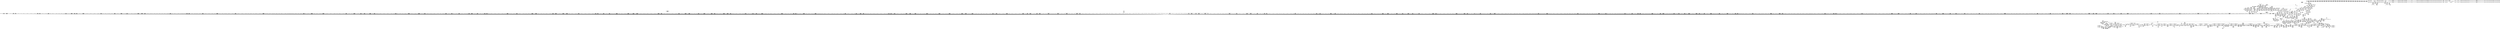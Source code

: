 digraph {
	CE0x4452020 [shape=record,shape=Mrecord,label="{CE0x4452020|0:_i16,_4:_i32,_8:_i16,_40:_%struct.super_block*,_72:_i32,_:_SCMRE_918,919_}"]
	CE0x444df20 [shape=record,shape=Mrecord,label="{CE0x444df20|0:_i16,_4:_i32,_8:_i16,_40:_%struct.super_block*,_72:_i32,_:_SCMRE_878,879_}"]
	CE0x4492a80 [shape=record,shape=Mrecord,label="{CE0x4492a80|common_perm_mnt_dentry:bb|*SummSource*}"]
	CE0x43e7b40 [shape=record,shape=Mrecord,label="{CE0x43e7b40|i64*_getelementptr_inbounds_(_6_x_i64_,_6_x_i64_*___llvm_gcov_ctr82,_i64_0,_i64_3)|*Constant*|*SummSink*}"]
	CE0x443d7f0 [shape=record,shape=Mrecord,label="{CE0x443d7f0|80:_i64,_:_CRE_1318,1319_}"]
	CE0x4442720 [shape=record,shape=Mrecord,label="{CE0x4442720|0:_i16,_4:_i32,_8:_i16,_40:_%struct.super_block*,_72:_i32,_:_SCMRE_572,573_}"]
	CE0x44614a0 [shape=record,shape=Mrecord,label="{CE0x44614a0|80:_i64,_:_CRE_611,612_}"]
	CE0x45045e0 [shape=record,shape=Mrecord,label="{CE0x45045e0|44:_i32,_48:_i16,_128:_i8*,_:_SCMRE_144,152_|*MultipleSource*|Function::aa_cred_profile&Arg::cred::|security/apparmor/include/context.h,99|security/apparmor/include/context.h,138}"]
	CE0x4466670 [shape=record,shape=Mrecord,label="{CE0x4466670|80:_i64,_:_CRE_406,407_}"]
	CE0x4404460 [shape=record,shape=Mrecord,label="{CE0x4404460|common_perm_mnt_dentry:dentry|Function::common_perm_mnt_dentry&Arg::dentry::|*SummSink*}"]
	CE0x4432380 [shape=record,shape=Mrecord,label="{CE0x4432380|0:_i16,_4:_i32,_8:_i16,_40:_%struct.super_block*,_72:_i32,_:_SCMRE_246,247_}"]
	CE0x43f80c0 [shape=record,shape=Mrecord,label="{CE0x43f80c0|i64*_getelementptr_inbounds_(_2_x_i64_,_2_x_i64_*___llvm_gcov_ctr55,_i64_0,_i64_0)|*Constant*|*SummSink*}"]
	CE0x4432160 [shape=record,shape=Mrecord,label="{CE0x4432160|0:_i16,_4:_i32,_8:_i16,_40:_%struct.super_block*,_72:_i32,_:_SCMRE_244,245_}"]
	CE0x448e1b0 [shape=record,shape=Mrecord,label="{CE0x448e1b0|__aa_current_profile:call3|security/apparmor/include/context.h,138|*SummSink*}"]
	CE0x4413910 [shape=record,shape=Mrecord,label="{CE0x4413910|mediated_filesystem:i_sb|security/apparmor/include/apparmor.h,117}"]
	CE0x443aab0 [shape=record,shape=Mrecord,label="{CE0x443aab0|0:_i16,_4:_i32,_8:_i16,_40:_%struct.super_block*,_72:_i32,_:_SCMRE_408,416_|*MultipleSource*|security/apparmor/include/apparmor.h,117|Function::mediated_filesystem&Arg::inode::|security/apparmor/lsm.c,349}"]
	CE0x44d9e60 [shape=record,shape=Mrecord,label="{CE0x44d9e60|__aa_current_profile:tmp2|*SummSink*}"]
	CE0x4478270 [shape=record,shape=Mrecord,label="{CE0x4478270|80:_i64,_:_CRE_1618,1619_}"]
	CE0x447fe80 [shape=record,shape=Mrecord,label="{CE0x447fe80|80:_i64,_:_CRE_1879,1880_}"]
	CE0x44946c0 [shape=record,shape=Mrecord,label="{CE0x44946c0|common_perm:call|security/apparmor/lsm.c,168}"]
	CE0x444edc0 [shape=record,shape=Mrecord,label="{CE0x444edc0|0:_i16,_4:_i32,_8:_i16,_40:_%struct.super_block*,_72:_i32,_:_SCMRE_887,888_}"]
	CE0x4479ca0 [shape=record,shape=Mrecord,label="{CE0x4479ca0|80:_i64,_:_CRE_1643,1644_}"]
	CE0x448fdf0 [shape=record,shape=Mrecord,label="{CE0x448fdf0|common_perm_mnt_dentry:tmp5|security/apparmor/lsm.c,207}"]
	CE0x444e5a0 [shape=record,shape=Mrecord,label="{CE0x444e5a0|0:_i16,_4:_i32,_8:_i16,_40:_%struct.super_block*,_72:_i32,_:_SCMRE_882,883_}"]
	CE0x4468430 [shape=record,shape=Mrecord,label="{CE0x4468430|80:_i64,_:_CRE_434,435_}"]
	CE0x4487300 [shape=record,shape=Mrecord,label="{CE0x4487300|__aa_current_profile:tmp19|security/apparmor/include/context.h,138|*SummSink*}"]
	CE0x447a1f0 [shape=record,shape=Mrecord,label="{CE0x447a1f0|80:_i64,_:_CRE_1648,1649_}"]
	CE0x43d9510 [shape=record,shape=Mrecord,label="{CE0x43d9510|apparmor_path_chmod:entry|*SummSink*}"]
	CE0x444dbe0 [shape=record,shape=Mrecord,label="{CE0x444dbe0|0:_i16,_4:_i32,_8:_i16,_40:_%struct.super_block*,_72:_i32,_:_SCMRE_876,877_}"]
	CE0x4437c50 [shape=record,shape=Mrecord,label="{CE0x4437c50|0:_i16,_4:_i32,_8:_i16,_40:_%struct.super_block*,_72:_i32,_:_SCMRE_301,302_}"]
	CE0x441d9f0 [shape=record,shape=Mrecord,label="{CE0x441d9f0|common_perm_mnt_dentry:d_inode3|security/apparmor/lsm.c,208}"]
	CE0x43eaf40 [shape=record,shape=Mrecord,label="{CE0x43eaf40|GLOBAL:__llvm_gcov_ctr82|Global_var:__llvm_gcov_ctr82|*SummSink*}"]
	CE0x44ad7c0 [shape=record,shape=Mrecord,label="{CE0x44ad7c0|common_perm:tmp6|security/apparmor/lsm.c,169|*SummSink*}"]
	CE0x4466120 [shape=record,shape=Mrecord,label="{CE0x4466120|80:_i64,_:_CRE_401,402_}"]
	CE0x4468760 [shape=record,shape=Mrecord,label="{CE0x4468760|80:_i64,_:_CRE_437,438_}"]
	CE0x4465630 [shape=record,shape=Mrecord,label="{CE0x4465630|80:_i64,_:_CRE_392,393_}"]
	CE0x4454cc0 [shape=record,shape=Mrecord,label="{CE0x4454cc0|0:_i16,_4:_i32,_8:_i16,_40:_%struct.super_block*,_72:_i32,_:_SCMRE_977,978_}"]
	CE0x443c450 [shape=record,shape=Mrecord,label="{CE0x443c450|80:_i64,_:_CRE_1288,1296_|*MultipleSource*|security/apparmor/include/apparmor.h,117|*LoadInst*|security/apparmor/include/apparmor.h,117}"]
	CE0x44a3ea0 [shape=record,shape=Mrecord,label="{CE0x44a3ea0|common_perm_mnt_dentry:tmp7|*LoadInst*|security/apparmor/lsm.c,208|*SummSink*}"]
	CE0x43faf20 [shape=record,shape=Mrecord,label="{CE0x43faf20|common_perm_mnt_dentry:mnt|Function::common_perm_mnt_dentry&Arg::mnt::|*SummSink*}"]
	CE0x4466de0 [shape=record,shape=Mrecord,label="{CE0x4466de0|80:_i64,_:_CRE_413,414_}"]
	CE0x44e6310 [shape=record,shape=Mrecord,label="{CE0x44e6310|i8_1|*Constant*|*SummSink*}"]
	CE0x44dbf30 [shape=record,shape=Mrecord,label="{CE0x44dbf30|get_current:tmp4|./arch/x86/include/asm/current.h,14|*SummSource*}"]
	CE0x4432630 [shape=record,shape=Mrecord,label="{CE0x4432630|0:_i16,_4:_i32,_8:_i16,_40:_%struct.super_block*,_72:_i32,_:_SCMRE_248,249_}"]
	CE0x4497d40 [shape=record,shape=Mrecord,label="{CE0x4497d40|_call_void_mcount()_#2}"]
	CE0x4441880 [shape=record,shape=Mrecord,label="{CE0x4441880|0:_i16,_4:_i32,_8:_i16,_40:_%struct.super_block*,_72:_i32,_:_SCMRE_563,564_}"]
	CE0x447c830 [shape=record,shape=Mrecord,label="{CE0x447c830|80:_i64,_:_CRE_1684,1685_}"]
	CE0x4498970 [shape=record,shape=Mrecord,label="{CE0x4498970|i64*_getelementptr_inbounds_(_2_x_i64_,_2_x_i64_*___llvm_gcov_ctr83,_i64_0,_i64_0)|*Constant*|*SummSource*}"]
	CE0x44d6fa0 [shape=record,shape=Mrecord,label="{CE0x44d6fa0|__aa_current_profile:tmp6|security/apparmor/include/context.h,138}"]
	CE0x447d0b0 [shape=record,shape=Mrecord,label="{CE0x447d0b0|80:_i64,_:_CRE_1712,1720_|*MultipleSource*|security/apparmor/include/apparmor.h,117|*LoadInst*|security/apparmor/include/apparmor.h,117}"]
	CE0x4445160 [shape=record,shape=Mrecord,label="{CE0x4445160|0:_i16,_4:_i32,_8:_i16,_40:_%struct.super_block*,_72:_i32,_:_SCMRE_598,599_}"]
	CE0x4479970 [shape=record,shape=Mrecord,label="{CE0x4479970|80:_i64,_:_CRE_1640,1641_}"]
	CE0x44a5d20 [shape=record,shape=Mrecord,label="{CE0x44a5d20|aa_path_perm:request|Function::aa_path_perm&Arg::request::|*SummSink*}"]
	CE0x445e910 [shape=record,shape=Mrecord,label="{CE0x445e910|80:_i64,_:_CRE_570,571_}"]
	CE0x44a9560 [shape=record,shape=Mrecord,label="{CE0x44a9560|common_perm:tmp9|security/apparmor/lsm.c,172|*SummSink*}"]
	CE0x44ffa10 [shape=record,shape=Mrecord,label="{CE0x44ffa10|aa_cred_profile:if.end|*SummSource*}"]
	CE0x44a5270 [shape=record,shape=Mrecord,label="{CE0x44a5270|aa_path_perm:path|Function::aa_path_perm&Arg::path::|*SummSource*}"]
	CE0x4456440 [shape=record,shape=Mrecord,label="{CE0x4456440|mediated_filesystem:tmp4|*LoadInst*|security/apparmor/include/apparmor.h,117}"]
	CE0x44476c0 [shape=record,shape=Mrecord,label="{CE0x44476c0|0:_i16,_4:_i32,_8:_i16,_40:_%struct.super_block*,_72:_i32,_:_SCMRE_621,622_}"]
	CE0x445d360 [shape=record,shape=Mrecord,label="{CE0x445d360|80:_i64,_:_CRE_512,528_|*MultipleSource*|security/apparmor/include/apparmor.h,117|*LoadInst*|security/apparmor/include/apparmor.h,117}"]
	CE0x43e95d0 [shape=record,shape=Mrecord,label="{CE0x43e95d0|apparmor_path_chmod:if.then}"]
	CE0x447f7a0 [shape=record,shape=Mrecord,label="{CE0x447f7a0|80:_i64,_:_CRE_1873,1874_}"]
	CE0x4455ac0 [shape=record,shape=Mrecord,label="{CE0x4455ac0|0:_i16,_4:_i32,_8:_i16,_40:_%struct.super_block*,_72:_i32,_:_SCMRE_992,1000_|*MultipleSource*|security/apparmor/include/apparmor.h,117|Function::mediated_filesystem&Arg::inode::|security/apparmor/lsm.c,349}"]
	CE0x44e18f0 [shape=record,shape=Mrecord,label="{CE0x44e18f0|__aa_current_profile:tmp14|security/apparmor/include/context.h,138|*SummSource*}"]
	CE0x4476eb0 [shape=record,shape=Mrecord,label="{CE0x4476eb0|80:_i64,_:_CRE_1392,1536_|*MultipleSource*|security/apparmor/include/apparmor.h,117|*LoadInst*|security/apparmor/include/apparmor.h,117}"]
	CE0x44206e0 [shape=record,shape=Mrecord,label="{CE0x44206e0|_ret_i32_%call,_!dbg_!15481|security/apparmor/lsm.c,211}"]
	CE0x448d700 [shape=record,shape=Mrecord,label="{CE0x448d700|__aa_current_profile:tmp18|security/apparmor/include/context.h,138}"]
	CE0x4491690 [shape=record,shape=Mrecord,label="{CE0x4491690|mediated_filesystem:and|security/apparmor/include/apparmor.h,117}"]
	CE0x44e2330 [shape=record,shape=Mrecord,label="{CE0x44e2330|__aa_current_profile:do.end|*SummSource*}"]
	CE0x4488e50 [shape=record,shape=Mrecord,label="{CE0x4488e50|i64*_getelementptr_inbounds_(_11_x_i64_,_11_x_i64_*___llvm_gcov_ctr58,_i64_0,_i64_9)|*Constant*}"]
	CE0x45111d0 [shape=record,shape=Mrecord,label="{CE0x45111d0|aa_cred_profile:bb|*SummSink*}"]
	CE0x442e660 [shape=record,shape=Mrecord,label="{CE0x442e660|0:_i16,_4:_i32,_8:_i16,_40:_%struct.super_block*,_72:_i32,_:_SCMRE_185,186_}"]
	CE0x44028e0 [shape=record,shape=Mrecord,label="{CE0x44028e0|apparmor_path_chmod:tmp4|security/apparmor/lsm.c,349|*SummSource*}"]
	CE0x4402110 [shape=record,shape=Mrecord,label="{CE0x4402110|apparmor_path_chmod:tmp3|security/apparmor/lsm.c,349|*SummSink*}"]
	CE0x4403350 [shape=record,shape=Mrecord,label="{CE0x4403350|0:_i16,_4:_i32,_8:_i16,_40:_%struct.super_block*,_72:_i32,_:_SCMRE_473,474_}"]
	CE0x4423780 [shape=record,shape=Mrecord,label="{CE0x4423780|apparmor_path_chmod:tmp14|security/apparmor/lsm.c,353|*SummSink*}"]
	CE0x441af90 [shape=record,shape=Mrecord,label="{CE0x441af90|apparmor_path_chmod:tmp12|*LoadInst*|security/apparmor/lsm.c,352}"]
	CE0x43e28e0 [shape=record,shape=Mrecord,label="{CE0x43e28e0|common_perm_mnt_dentry:mask|Function::common_perm_mnt_dentry&Arg::mask::|*SummSink*}"]
	CE0x446e7e0 [shape=record,shape=Mrecord,label="{CE0x446e7e0|80:_i64,_:_CRE_1263,1264_}"]
	"CONST[source:0(mediator),value:0(static)][purpose:{operation}][SrcIdx:4]"
	CE0x44022c0 [shape=record,shape=Mrecord,label="{CE0x44022c0|apparmor_path_chmod:call|security/apparmor/lsm.c,349|*SummSource*}"]
	CE0x44b0e60 [shape=record,shape=Mrecord,label="{CE0x44b0e60|common_perm:mode|security/apparmor/lsm.c,169}"]
	CE0x4402da0 [shape=record,shape=Mrecord,label="{CE0x4402da0|i32_12|*Constant*|*SummSource*}"]
	CE0x4505d50 [shape=record,shape=Mrecord,label="{CE0x4505d50|aa_cred_profile:tmp31|security/apparmor/include/context.h,100|*SummSource*}"]
	CE0x4446ea0 [shape=record,shape=Mrecord,label="{CE0x4446ea0|0:_i16,_4:_i32,_8:_i16,_40:_%struct.super_block*,_72:_i32,_:_SCMRE_616,617_}"]
	CE0x44e68e0 [shape=record,shape=Mrecord,label="{CE0x44e68e0|_call_void_lockdep_rcu_suspicious(i8*_getelementptr_inbounds_(_36_x_i8_,_36_x_i8_*_.str12,_i32_0,_i32_0),_i32_138,_i8*_getelementptr_inbounds_(_45_x_i8_,_45_x_i8_*_.str14,_i32_0,_i32_0))_#7,_!dbg_!15483|security/apparmor/include/context.h,138}"]
	CE0x4499060 [shape=record,shape=Mrecord,label="{CE0x4499060|common_perm_mnt_dentry:d_inode3|security/apparmor/lsm.c,208|*SummSource*}"]
	CE0x442ba80 [shape=record,shape=Mrecord,label="{CE0x442ba80|0:_i16,_4:_i32,_8:_i16,_40:_%struct.super_block*,_72:_i32,_:_SCMRE_158,159_}"]
	CE0x4430bc0 [shape=record,shape=Mrecord,label="{CE0x4430bc0|0:_i16,_4:_i32,_8:_i16,_40:_%struct.super_block*,_72:_i32,_:_SCMRE_208,210_|*MultipleSource*|security/apparmor/include/apparmor.h,117|Function::mediated_filesystem&Arg::inode::|security/apparmor/lsm.c,349}"]
	CE0x446abf0 [shape=record,shape=Mrecord,label="{CE0x446abf0|mediated_filesystem:s_flags|security/apparmor/include/apparmor.h,117}"]
	CE0x44b35e0 [shape=record,shape=Mrecord,label="{CE0x44b35e0|i32_11|*Constant*|*SummSource*}"]
	CE0x4406fa0 [shape=record,shape=Mrecord,label="{CE0x4406fa0|aa_cred_profile:profile11|security/apparmor/include/context.h,101|*SummSource*}"]
	CE0x4467550 [shape=record,shape=Mrecord,label="{CE0x4467550|80:_i64,_:_CRE_420,421_}"]
	CE0x4422780 [shape=record,shape=Mrecord,label="{CE0x4422780|_ret_i32_%call,_!dbg_!15481|security/apparmor/lsm.c,211|*SummSink*}"]
	CE0x44d9550 [shape=record,shape=Mrecord,label="{CE0x44d9550|GLOBAL:__llvm_gcov_ctr58|Global_var:__llvm_gcov_ctr58|*SummSource*}"]
	CE0x4463910 [shape=record,shape=Mrecord,label="{CE0x4463910|80:_i64,_:_CRE_704,708_|*MultipleSource*|security/apparmor/include/apparmor.h,117|*LoadInst*|security/apparmor/include/apparmor.h,117}"]
	CE0x44a3810 [shape=record,shape=Mrecord,label="{CE0x44a3810|GLOBAL:get_current|*Constant*}"]
	CE0x44b1ab0 [shape=record,shape=Mrecord,label="{CE0x44b1ab0|GLOBAL:common_perm|*Constant*}"]
	CE0x4414590 [shape=record,shape=Mrecord,label="{CE0x4414590|0:_i16,_4:_i32,_8:_i16,_40:_%struct.super_block*,_72:_i32,_:_SCMRE_8,12_|*MultipleSource*|security/apparmor/include/apparmor.h,117|Function::mediated_filesystem&Arg::inode::|security/apparmor/lsm.c,349}"]
	CE0x44dcae0 [shape=record,shape=Mrecord,label="{CE0x44dcae0|__aa_current_profile:if.end|*SummSink*}"]
	CE0x4444fc0 [shape=record,shape=Mrecord,label="{CE0x4444fc0|0:_i16,_4:_i32,_8:_i16,_40:_%struct.super_block*,_72:_i32,_:_SCMRE_597,598_}"]
	CE0x4501930 [shape=record,shape=Mrecord,label="{CE0x4501930|aa_cred_profile:tmp22|security/apparmor/include/context.h,100|*SummSource*}"]
	CE0x4437770 [shape=record,shape=Mrecord,label="{CE0x4437770|0:_i16,_4:_i32,_8:_i16,_40:_%struct.super_block*,_72:_i32,_:_SCMRE_298,299_}"]
	CE0x447b510 [shape=record,shape=Mrecord,label="{CE0x447b510|80:_i64,_:_CRE_1666,1667_}"]
	CE0x446ab60 [shape=record,shape=Mrecord,label="{CE0x446ab60|80:_i64,_:_CRE_0,8_|*MultipleSource*|security/apparmor/include/apparmor.h,117|*LoadInst*|security/apparmor/include/apparmor.h,117}"]
	CE0x4444600 [shape=record,shape=Mrecord,label="{CE0x4444600|0:_i16,_4:_i32,_8:_i16,_40:_%struct.super_block*,_72:_i32,_:_SCMRE_591,592_}"]
	CE0x4411b90 [shape=record,shape=Mrecord,label="{CE0x4411b90|mediated_filesystem:tmp2|*SummSink*}"]
	CE0x445d740 [shape=record,shape=Mrecord,label="{CE0x445d740|80:_i64,_:_CRE_536,540_|*MultipleSource*|security/apparmor/include/apparmor.h,117|*LoadInst*|security/apparmor/include/apparmor.h,117}"]
	CE0x4477e90 [shape=record,shape=Mrecord,label="{CE0x4477e90|80:_i64,_:_CRE_1616,1617_}"]
	CE0x441e7a0 [shape=record,shape=Mrecord,label="{CE0x441e7a0|i64_4|*Constant*|*SummSource*}"]
	CE0x44e21c0 [shape=record,shape=Mrecord,label="{CE0x44e21c0|__aa_current_profile:do.end}"]
	CE0x43f7940 [shape=record,shape=Mrecord,label="{CE0x43f7940|i64*_getelementptr_inbounds_(_2_x_i64_,_2_x_i64_*___llvm_gcov_ctr83,_i64_0,_i64_1)|*Constant*}"]
	CE0x4506680 [shape=record,shape=Mrecord,label="{CE0x4506680|i64*_getelementptr_inbounds_(_16_x_i64_,_16_x_i64_*___llvm_gcov_ctr46,_i64_0,_i64_15)|*Constant*|*SummSink*}"]
	CE0x442a560 [shape=record,shape=Mrecord,label="{CE0x442a560|0:_i16,_4:_i32,_8:_i16,_40:_%struct.super_block*,_72:_i32,_:_SCMRE_145,146_}"]
	CE0x441a660 [shape=record,shape=Mrecord,label="{CE0x441a660|apparmor_path_chmod:dentry1|security/apparmor/lsm.c,352|*SummSink*}"]
	CE0x445a210 [shape=record,shape=Mrecord,label="{CE0x445a210|80:_i64,_:_CRE_184,188_|*MultipleSource*|security/apparmor/include/apparmor.h,117|*LoadInst*|security/apparmor/include/apparmor.h,117}"]
	CE0x4511bb0 [shape=record,shape=Mrecord,label="{CE0x4511bb0|i64*_getelementptr_inbounds_(_16_x_i64_,_16_x_i64_*___llvm_gcov_ctr46,_i64_0,_i64_4)|*Constant*}"]
	CE0x4436a70 [shape=record,shape=Mrecord,label="{CE0x4436a70|0:_i16,_4:_i32,_8:_i16,_40:_%struct.super_block*,_72:_i32,_:_SCMRE_290,291_}"]
	CE0x4447ee0 [shape=record,shape=Mrecord,label="{CE0x4447ee0|0:_i16,_4:_i32,_8:_i16,_40:_%struct.super_block*,_72:_i32,_:_SCMRE_640,648_|*MultipleSource*|security/apparmor/include/apparmor.h,117|Function::mediated_filesystem&Arg::inode::|security/apparmor/lsm.c,349}"]
	CE0x4429ef0 [shape=record,shape=Mrecord,label="{CE0x4429ef0|0:_i16,_4:_i32,_8:_i16,_40:_%struct.super_block*,_72:_i32,_:_SCMRE_140,141_}"]
	CE0x443c010 [shape=record,shape=Mrecord,label="{CE0x443c010|80:_i64,_:_CRE_1277,1278_}"]
	CE0x4476410 [shape=record,shape=Mrecord,label="{CE0x4476410|80:_i64,_:_CRE_1368,1369_}"]
	CE0x4413530 [shape=record,shape=Mrecord,label="{CE0x4413530|i32_8|*Constant*|*SummSource*}"]
	CE0x442f500 [shape=record,shape=Mrecord,label="{CE0x442f500|0:_i16,_4:_i32,_8:_i16,_40:_%struct.super_block*,_72:_i32,_:_SCMRE_194,195_}"]
	CE0x44b5460 [shape=record,shape=Mrecord,label="{CE0x44b5460|GLOBAL:__llvm_gcov_ctr57|Global_var:__llvm_gcov_ctr57|*SummSink*}"]
	CE0x4489020 [shape=record,shape=Mrecord,label="{CE0x4489020|i64*_getelementptr_inbounds_(_11_x_i64_,_11_x_i64_*___llvm_gcov_ctr58,_i64_0,_i64_9)|*Constant*|*SummSink*}"]
	CE0x44171b0 [shape=record,shape=Mrecord,label="{CE0x44171b0|apparmor_path_chmod:tmp4|security/apparmor/lsm.c,349|*SummSink*}"]
	CE0x4474320 [shape=record,shape=Mrecord,label="{CE0x4474320|80:_i64,_:_CRE_1337,1338_}"]
	CE0x444f920 [shape=record,shape=Mrecord,label="{CE0x444f920|0:_i16,_4:_i32,_8:_i16,_40:_%struct.super_block*,_72:_i32,_:_SCMRE_894,895_}"]
	CE0x44551a0 [shape=record,shape=Mrecord,label="{CE0x44551a0|0:_i16,_4:_i32,_8:_i16,_40:_%struct.super_block*,_72:_i32,_:_SCMRE_979,980_}"]
	CE0x4461f40 [shape=record,shape=Mrecord,label="{CE0x4461f40|80:_i64,_:_CRE_621,622_}"]
	CE0x4508220 [shape=record,shape=Mrecord,label="{CE0x4508220|aa_cred_profile:tmp26|security/apparmor/include/context.h,100|*SummSink*}"]
	CE0x44db990 [shape=record,shape=Mrecord,label="{CE0x44db990|__aa_current_profile:tmp7|security/apparmor/include/context.h,138|*SummSource*}"]
	CE0x4519d70 [shape=record,shape=Mrecord,label="{CE0x4519d70|aa_cred_profile:profile|security/apparmor/include/context.h,100|*SummSink*}"]
	CE0x445a400 [shape=record,shape=Mrecord,label="{CE0x445a400|80:_i64,_:_CRE_192,200_|*MultipleSource*|security/apparmor/include/apparmor.h,117|*LoadInst*|security/apparmor/include/apparmor.h,117}"]
	CE0x44963a0 [shape=record,shape=Mrecord,label="{CE0x44963a0|GLOBAL:__aa_current_profile|*Constant*}"]
	CE0x4485e20 [shape=record,shape=Mrecord,label="{CE0x4485e20|_call_void_mcount()_#2|*SummSource*}"]
	CE0x4417cd0 [shape=record,shape=Mrecord,label="{CE0x4417cd0|GLOBAL:mediated_filesystem|*Constant*|*SummSource*}"]
	CE0x4469420 [shape=record,shape=Mrecord,label="{CE0x4469420|80:_i64,_:_CRE_449,450_}"]
	CE0x44adeb0 [shape=record,shape=Mrecord,label="{CE0x44adeb0|i64*_getelementptr_inbounds_(_5_x_i64_,_5_x_i64_*___llvm_gcov_ctr57,_i64_0,_i64_3)|*Constant*|*SummSink*}"]
	CE0x4501600 [shape=record,shape=Mrecord,label="{CE0x4501600|i64*_getelementptr_inbounds_(_16_x_i64_,_16_x_i64_*___llvm_gcov_ctr46,_i64_0,_i64_9)|*Constant*|*SummSource*}"]
	CE0x44d8b20 [shape=record,shape=Mrecord,label="{CE0x44d8b20|GLOBAL:current_task|Global_var:current_task|*SummSource*}"]
	CE0x4447380 [shape=record,shape=Mrecord,label="{CE0x4447380|0:_i16,_4:_i32,_8:_i16,_40:_%struct.super_block*,_72:_i32,_:_SCMRE_619,620_}"]
	CE0x44e3ef0 [shape=record,shape=Mrecord,label="{CE0x44e3ef0|44:_i32,_48:_i16,_128:_i8*,_:_SCMRE_64,72_|*MultipleSource*|Function::aa_cred_profile&Arg::cred::|security/apparmor/include/context.h,99|security/apparmor/include/context.h,138}"]
	CE0x4416f80 [shape=record,shape=Mrecord,label="{CE0x4416f80|_ret_i1_%lnot,_!dbg_!15473|security/apparmor/include/apparmor.h,117|*SummSource*}"]
	CE0x4469ca0 [shape=record,shape=Mrecord,label="{CE0x4469ca0|80:_i64,_:_CRE_457,458_}"]
	CE0x4465060 [shape=record,shape=Mrecord,label="{CE0x4465060|80:_i64,_:_CRE_368,372_|*MultipleSource*|security/apparmor/include/apparmor.h,117|*LoadInst*|security/apparmor/include/apparmor.h,117}"]
	CE0x44258e0 [shape=record,shape=Mrecord,label="{CE0x44258e0|mediated_filesystem:tmp1|*SummSource*}"]
	CE0x44526a0 [shape=record,shape=Mrecord,label="{CE0x44526a0|0:_i16,_4:_i32,_8:_i16,_40:_%struct.super_block*,_72:_i32,_:_SCMRE_922,923_}"]
	CE0x4497850 [shape=record,shape=Mrecord,label="{CE0x4497850|common_perm_mnt_dentry:dentry2|security/apparmor/lsm.c,206|*SummSource*}"]
	CE0x444d1a0 [shape=record,shape=Mrecord,label="{CE0x444d1a0|0:_i16,_4:_i32,_8:_i16,_40:_%struct.super_block*,_72:_i32,_:_SCMRE_869,870_}"]
	CE0x447a410 [shape=record,shape=Mrecord,label="{CE0x447a410|80:_i64,_:_CRE_1650,1651_}"]
	CE0x4492050 [shape=record,shape=Mrecord,label="{CE0x4492050|i1_true|*Constant*|*SummSource*}"]
	CE0x445f7f0 [shape=record,shape=Mrecord,label="{CE0x445f7f0|80:_i64,_:_CRE_584,585_}"]
	CE0x445e5e0 [shape=record,shape=Mrecord,label="{CE0x445e5e0|80:_i64,_:_CRE_567,568_}"]
	CE0x4467110 [shape=record,shape=Mrecord,label="{CE0x4467110|80:_i64,_:_CRE_416,417_}"]
	CE0x4506340 [shape=record,shape=Mrecord,label="{CE0x4506340|i64*_getelementptr_inbounds_(_16_x_i64_,_16_x_i64_*___llvm_gcov_ctr46,_i64_0,_i64_15)|*Constant*|*SummSource*}"]
	CE0x447bd90 [shape=record,shape=Mrecord,label="{CE0x447bd90|80:_i64,_:_CRE_1674,1675_}"]
	CE0x4442c00 [shape=record,shape=Mrecord,label="{CE0x4442c00|0:_i16,_4:_i32,_8:_i16,_40:_%struct.super_block*,_72:_i32,_:_SCMRE_575,576_}"]
	CE0x4463cf0 [shape=record,shape=Mrecord,label="{CE0x4463cf0|80:_i64,_:_CRE_720,736_|*MultipleSource*|security/apparmor/include/apparmor.h,117|*LoadInst*|security/apparmor/include/apparmor.h,117}"]
	CE0x44783e0 [shape=record,shape=Mrecord,label="{CE0x44783e0|80:_i64,_:_CRE_1619,1620_}"]
	CE0x444cf80 [shape=record,shape=Mrecord,label="{CE0x444cf80|0:_i16,_4:_i32,_8:_i16,_40:_%struct.super_block*,_72:_i32,_:_SCMRE_867,868_}"]
	CE0x446ba30 [shape=record,shape=Mrecord,label="{CE0x446ba30|80:_i64,_:_CRE_1220,1221_}"]
	CE0x442a700 [shape=record,shape=Mrecord,label="{CE0x442a700|0:_i16,_4:_i32,_8:_i16,_40:_%struct.super_block*,_72:_i32,_:_SCMRE_146,147_}"]
	CE0x4452840 [shape=record,shape=Mrecord,label="{CE0x4452840|0:_i16,_4:_i32,_8:_i16,_40:_%struct.super_block*,_72:_i32,_:_SCMRE_923,924_}"]
	CE0x4487ee0 [shape=record,shape=Mrecord,label="{CE0x4487ee0|GLOBAL:aa_cred_profile|*Constant*}"]
	CE0x446b810 [shape=record,shape=Mrecord,label="{CE0x446b810|80:_i64,_:_CRE_1218,1219_}"]
	CE0x4521930 [shape=record,shape=Mrecord,label="{CE0x4521930|GLOBAL:__llvm_gcov_ctr46|Global_var:__llvm_gcov_ctr46}"]
	CE0x45032c0 [shape=record,shape=Mrecord,label="{CE0x45032c0|void_(i8*,_i32,_i64)*_asm_sideeffect_1:_09ud2_0A.pushsection___bug_table,_22a_22_0A2:_09.long_1b_-_2b,_$_0:c_-_2b_0A_09.word_$_1:c_,_0_0A_09.org_2b+$_2:c_0A.popsection_,_i,i,i,_dirflag_,_fpsr_,_flags_}"]
	CE0x4449b10 [shape=record,shape=Mrecord,label="{CE0x4449b10|0:_i16,_4:_i32,_8:_i16,_40:_%struct.super_block*,_72:_i32,_:_SCMRE_712,728_|*MultipleSource*|security/apparmor/include/apparmor.h,117|Function::mediated_filesystem&Arg::inode::|security/apparmor/lsm.c,349}"]
	CE0x446cd50 [shape=record,shape=Mrecord,label="{CE0x446cd50|80:_i64,_:_CRE_1238,1239_}"]
	CE0x450d280 [shape=record,shape=Mrecord,label="{CE0x450d280|aa_cred_profile:tmp12|security/apparmor/include/context.h,100|*SummSink*}"]
	CE0x4475ca0 [shape=record,shape=Mrecord,label="{CE0x4475ca0|80:_i64,_:_CRE_1361,1362_}"]
	CE0x442dca0 [shape=record,shape=Mrecord,label="{CE0x442dca0|0:_i16,_4:_i32,_8:_i16,_40:_%struct.super_block*,_72:_i32,_:_SCMRE_179,180_}"]
	CE0x447f1d0 [shape=record,shape=Mrecord,label="{CE0x447f1d0|80:_i64,_:_CRE_1856,1864_|*MultipleSource*|security/apparmor/include/apparmor.h,117|*LoadInst*|security/apparmor/include/apparmor.h,117}"]
	CE0x4431e10 [shape=record,shape=Mrecord,label="{CE0x4431e10|0:_i16,_4:_i32,_8:_i16,_40:_%struct.super_block*,_72:_i32,_:_SCMRE_242,243_}"]
	CE0x450fd70 [shape=record,shape=Mrecord,label="{CE0x450fd70|aa_cred_profile:tmp19|security/apparmor/include/context.h,100|*SummSource*}"]
	CE0x445fd40 [shape=record,shape=Mrecord,label="{CE0x445fd40|80:_i64,_:_CRE_589,590_}"]
	CE0x44afb00 [shape=record,shape=Mrecord,label="{CE0x44afb00|aa_path_perm:op|Function::aa_path_perm&Arg::op::|*SummSource*}"]
	CE0x4460f50 [shape=record,shape=Mrecord,label="{CE0x4460f50|80:_i64,_:_CRE_606,607_}"]
	CE0x4500d30 [shape=record,shape=Mrecord,label="{CE0x4500d30|i32_100|*Constant*|*SummSource*}"]
	CE0x446b920 [shape=record,shape=Mrecord,label="{CE0x446b920|80:_i64,_:_CRE_1219,1220_}"]
	CE0x43dd180 [shape=record,shape=Mrecord,label="{CE0x43dd180|apparmor_path_chmod:if.then|*SummSource*}"]
	CE0x4508530 [shape=record,shape=Mrecord,label="{CE0x4508530|aa_cred_profile:tmp27|security/apparmor/include/context.h,100}"]
	CE0x442af20 [shape=record,shape=Mrecord,label="{CE0x442af20|0:_i16,_4:_i32,_8:_i16,_40:_%struct.super_block*,_72:_i32,_:_SCMRE_151,152_}"]
	CE0x44521c0 [shape=record,shape=Mrecord,label="{CE0x44521c0|0:_i16,_4:_i32,_8:_i16,_40:_%struct.super_block*,_72:_i32,_:_SCMRE_919,920_}"]
	CE0x451abf0 [shape=record,shape=Mrecord,label="{CE0x451abf0|aa_cred_profile:tmp1|*SummSource*}"]
	CE0x4441d60 [shape=record,shape=Mrecord,label="{CE0x4441d60|0:_i16,_4:_i32,_8:_i16,_40:_%struct.super_block*,_72:_i32,_:_SCMRE_566,567_}"]
	CE0x4428200 [shape=record,shape=Mrecord,label="{CE0x4428200|0:_i16,_4:_i32,_8:_i16,_40:_%struct.super_block*,_72:_i32,_:_SCMRE_72,76_|*MultipleSource*|security/apparmor/include/apparmor.h,117|Function::mediated_filesystem&Arg::inode::|security/apparmor/lsm.c,349}"]
	CE0x44514c0 [shape=record,shape=Mrecord,label="{CE0x44514c0|0:_i16,_4:_i32,_8:_i16,_40:_%struct.super_block*,_72:_i32,_:_SCMRE_911,912_}"]
	CE0x4435070 [shape=record,shape=Mrecord,label="{CE0x4435070|0:_i16,_4:_i32,_8:_i16,_40:_%struct.super_block*,_72:_i32,_:_SCMRE_274,275_}"]
	CE0x4500eb0 [shape=record,shape=Mrecord,label="{CE0x4500eb0|i32_100|*Constant*|*SummSink*}"]
	CE0x44dee40 [shape=record,shape=Mrecord,label="{CE0x44dee40|i64*_getelementptr_inbounds_(_11_x_i64_,_11_x_i64_*___llvm_gcov_ctr58,_i64_0,_i64_6)|*Constant*|*SummSink*}"]
	CE0x445ed50 [shape=record,shape=Mrecord,label="{CE0x445ed50|80:_i64,_:_CRE_574,575_}"]
	CE0x4503bb0 [shape=record,shape=Mrecord,label="{CE0x4503bb0|i32_100|*Constant*}"]
	CE0x4467770 [shape=record,shape=Mrecord,label="{CE0x4467770|80:_i64,_:_CRE_422,423_}"]
	CE0x4490dd0 [shape=record,shape=Mrecord,label="{CE0x4490dd0|aa_cred_profile:lor.rhs}"]
	CE0x44561a0 [shape=record,shape=Mrecord,label="{CE0x44561a0|i32_10|*Constant*}"]
	CE0x446aaf0 [shape=record,shape=Mrecord,label="{CE0x446aaf0|i32_10|*Constant*|*SummSink*}"]
	CE0x446ee40 [shape=record,shape=Mrecord,label="{CE0x446ee40|80:_i64,_:_CRE_1269,1270_}"]
	CE0x44aa530 [shape=record,shape=Mrecord,label="{CE0x44aa530|__aa_current_profile:call|security/apparmor/include/context.h,138}"]
	CE0x43dd4b0 [shape=record,shape=Mrecord,label="{CE0x43dd4b0|apparmor_path_chmod:if.then|*SummSink*}"]
	CE0x4479a80 [shape=record,shape=Mrecord,label="{CE0x4479a80|80:_i64,_:_CRE_1641,1642_}"]
	CE0x4498800 [shape=record,shape=Mrecord,label="{CE0x4498800|__aa_current_profile:tmp10|security/apparmor/include/context.h,138|*SummSink*}"]
	CE0x44e0bf0 [shape=record,shape=Mrecord,label="{CE0x44e0bf0|get_current:tmp3|*SummSource*}"]
	CE0x442b0c0 [shape=record,shape=Mrecord,label="{CE0x442b0c0|0:_i16,_4:_i32,_8:_i16,_40:_%struct.super_block*,_72:_i32,_:_SCMRE_152,153_}"]
	CE0x4406b90 [shape=record,shape=Mrecord,label="{CE0x4406b90|aa_cred_profile:tmp33|security/apparmor/include/context.h,101|*SummSink*}"]
	CE0x4439d90 [shape=record,shape=Mrecord,label="{CE0x4439d90|0:_i16,_4:_i32,_8:_i16,_40:_%struct.super_block*,_72:_i32,_:_SCMRE_360,376_|*MultipleSource*|security/apparmor/include/apparmor.h,117|Function::mediated_filesystem&Arg::inode::|security/apparmor/lsm.c,349}"]
	CE0x445b150 [shape=record,shape=Mrecord,label="{CE0x445b150|80:_i64,_:_CRE_256,264_|*MultipleSource*|security/apparmor/include/apparmor.h,117|*LoadInst*|security/apparmor/include/apparmor.h,117}"]
	CE0x4475970 [shape=record,shape=Mrecord,label="{CE0x4475970|80:_i64,_:_CRE_1358,1359_}"]
	CE0x44df9a0 [shape=record,shape=Mrecord,label="{CE0x44df9a0|aa_cred_profile:tmp|*SummSink*}"]
	CE0x44b4860 [shape=record,shape=Mrecord,label="{CE0x44b4860|common_perm:cmp|security/apparmor/lsm.c,169|*SummSink*}"]
	CE0x43fe510 [shape=record,shape=Mrecord,label="{CE0x43fe510|COLLAPSED:_GCMRE___llvm_gcov_ctr83_internal_global_2_x_i64_zeroinitializer:_elem_0:default:}"]
	CE0x4454f60 [shape=record,shape=Mrecord,label="{CE0x4454f60|0:_i16,_4:_i32,_8:_i16,_40:_%struct.super_block*,_72:_i32,_:_SCMRE_978,979_}"]
	CE0x44b1f10 [shape=record,shape=Mrecord,label="{CE0x44b1f10|GLOBAL:common_perm|*Constant*|*SummSource*}"]
	CE0x44ae950 [shape=record,shape=Mrecord,label="{CE0x44ae950|common_perm:tmp8|security/apparmor/lsm.c,170|*SummSource*}"]
	CE0x44315e0 [shape=record,shape=Mrecord,label="{CE0x44315e0|0:_i16,_4:_i32,_8:_i16,_40:_%struct.super_block*,_72:_i32,_:_SCMRE_232,236_|*MultipleSource*|security/apparmor/include/apparmor.h,117|Function::mediated_filesystem&Arg::inode::|security/apparmor/lsm.c,349}"]
	CE0x44adc00 [shape=record,shape=Mrecord,label="{CE0x44adc00|i64*_getelementptr_inbounds_(_5_x_i64_,_5_x_i64_*___llvm_gcov_ctr57,_i64_0,_i64_3)|*Constant*|*SummSource*}"]
	CE0x44aed00 [shape=record,shape=Mrecord,label="{CE0x44aed00|common_perm:call1|security/apparmor/lsm.c,170}"]
	CE0x450cb80 [shape=record,shape=Mrecord,label="{CE0x450cb80|44:_i32,_48:_i16,_128:_i8*,_:_SCMRE_120,128_|*MultipleSource*|Function::aa_cred_profile&Arg::cred::|security/apparmor/include/context.h,99|security/apparmor/include/context.h,138}"]
	CE0x448c230 [shape=record,shape=Mrecord,label="{CE0x448c230|aa_cred_profile:lnot|security/apparmor/include/context.h,100}"]
	CE0x4465b80 [shape=record,shape=Mrecord,label="{CE0x4465b80|80:_i64,_:_CRE_395,396_}"]
	CE0x44b2cb0 [shape=record,shape=Mrecord,label="{CE0x44b2cb0|common_perm:mask|Function::common_perm&Arg::mask::}"]
	CE0x4495a40 [shape=record,shape=Mrecord,label="{CE0x4495a40|__aa_current_profile:call|security/apparmor/include/context.h,138|*SummSource*}"]
	CE0x446c1a0 [shape=record,shape=Mrecord,label="{CE0x446c1a0|80:_i64,_:_CRE_1227,1228_}"]
	CE0x443e000 [shape=record,shape=Mrecord,label="{CE0x443e000|0:_i16,_4:_i32,_8:_i16,_40:_%struct.super_block*,_72:_i32,_:_SCMRE_482,483_}"]
	CE0x40ae1a0 [shape=record,shape=Mrecord,label="{CE0x40ae1a0|apparmor_path_chmod:dentry|security/apparmor/lsm.c,349|*SummSink*}"]
	CE0x44a7e30 [shape=record,shape=Mrecord,label="{CE0x44a7e30|i64*_getelementptr_inbounds_(_11_x_i64_,_11_x_i64_*___llvm_gcov_ctr58,_i64_0,_i64_6)|*Constant*}"]
	CE0x44e6950 [shape=record,shape=Mrecord,label="{CE0x44e6950|_call_void_lockdep_rcu_suspicious(i8*_getelementptr_inbounds_(_36_x_i8_,_36_x_i8_*_.str12,_i32_0,_i32_0),_i32_138,_i8*_getelementptr_inbounds_(_45_x_i8_,_45_x_i8_*_.str14,_i32_0,_i32_0))_#7,_!dbg_!15483|security/apparmor/include/context.h,138|*SummSource*}"]
	CE0x44803d0 [shape=record,shape=Mrecord,label="{CE0x44803d0|80:_i64,_:_CRE_1904,1920_|*MultipleSource*|security/apparmor/include/apparmor.h,117|*LoadInst*|security/apparmor/include/apparmor.h,117}"]
	CE0x4439af0 [shape=record,shape=Mrecord,label="{CE0x4439af0|0:_i16,_4:_i32,_8:_i16,_40:_%struct.super_block*,_72:_i32,_:_SCMRE_352,360_|*MultipleSource*|security/apparmor/include/apparmor.h,117|Function::mediated_filesystem&Arg::inode::|security/apparmor/lsm.c,349}"]
	CE0x44d7580 [shape=record,shape=Mrecord,label="{CE0x44d7580|_call_void_mcount()_#2}"]
	CE0x446c3c0 [shape=record,shape=Mrecord,label="{CE0x446c3c0|80:_i64,_:_CRE_1229,1230_}"]
	CE0x44ad490 [shape=record,shape=Mrecord,label="{CE0x44ad490|common_perm:tmp6|security/apparmor/lsm.c,169}"]
	CE0x447fd70 [shape=record,shape=Mrecord,label="{CE0x447fd70|80:_i64,_:_CRE_1878,1879_}"]
	CE0x44e2440 [shape=record,shape=Mrecord,label="{CE0x44e2440|__aa_current_profile:do.end|*SummSink*}"]
	CE0x4490d10 [shape=record,shape=Mrecord,label="{CE0x4490d10|aa_cred_profile:if.then|*SummSink*}"]
	CE0x447f990 [shape=record,shape=Mrecord,label="{CE0x447f990|80:_i64,_:_CRE_1874,1875_}"]
	CE0x4459670 [shape=record,shape=Mrecord,label="{CE0x4459670|80:_i64,_:_CRE_132,136_|*MultipleSource*|security/apparmor/include/apparmor.h,117|*LoadInst*|security/apparmor/include/apparmor.h,117}"]
	CE0x4423d40 [shape=record,shape=Mrecord,label="{CE0x4423d40|apparmor_path_chmod:tmp15|security/apparmor/lsm.c,353|*SummSink*}"]
	CE0x4429040 [shape=record,shape=Mrecord,label="{CE0x4429040|0:_i16,_4:_i32,_8:_i16,_40:_%struct.super_block*,_72:_i32,_:_SCMRE_112,120_|*MultipleSource*|security/apparmor/include/apparmor.h,117|Function::mediated_filesystem&Arg::inode::|security/apparmor/lsm.c,349}"]
	CE0x444e8e0 [shape=record,shape=Mrecord,label="{CE0x444e8e0|0:_i16,_4:_i32,_8:_i16,_40:_%struct.super_block*,_72:_i32,_:_SCMRE_884,885_}"]
	CE0x4458ad0 [shape=record,shape=Mrecord,label="{CE0x4458ad0|80:_i64,_:_CRE_88,96_|*MultipleSource*|security/apparmor/include/apparmor.h,117|*LoadInst*|security/apparmor/include/apparmor.h,117}"]
	CE0x44928f0 [shape=record,shape=Mrecord,label="{CE0x44928f0|common_perm_mnt_dentry:bb}"]
	CE0x44778c0 [shape=record,shape=Mrecord,label="{CE0x44778c0|80:_i64,_:_CRE_1596,1600_|*MultipleSource*|security/apparmor/include/apparmor.h,117|*LoadInst*|security/apparmor/include/apparmor.h,117}"]
	CE0x4521540 [shape=record,shape=Mrecord,label="{CE0x4521540|i64_0|*Constant*}"]
	CE0x4487ca0 [shape=record,shape=Mrecord,label="{CE0x4487ca0|__aa_current_profile:call4|security/apparmor/include/context.h,138|*SummSink*}"]
	CE0x442e180 [shape=record,shape=Mrecord,label="{CE0x442e180|0:_i16,_4:_i32,_8:_i16,_40:_%struct.super_block*,_72:_i32,_:_SCMRE_182,183_}"]
	CE0x44072e0 [shape=record,shape=Mrecord,label="{CE0x44072e0|aa_cred_profile:tmp34|security/apparmor/include/context.h,101}"]
	CE0x446d190 [shape=record,shape=Mrecord,label="{CE0x446d190|80:_i64,_:_CRE_1242,1243_}"]
	CE0x44d8e90 [shape=record,shape=Mrecord,label="{CE0x44d8e90|__aa_current_profile:tobool|security/apparmor/include/context.h,138|*SummSink*}"]
	CE0x44e7630 [shape=record,shape=Mrecord,label="{CE0x44e7630|GLOBAL:lockdep_rcu_suspicious|*Constant*|*SummSource*}"]
	CE0x4438470 [shape=record,shape=Mrecord,label="{CE0x4438470|0:_i16,_4:_i32,_8:_i16,_40:_%struct.super_block*,_72:_i32,_:_SCMRE_306,307_}"]
	CE0x441bda0 [shape=record,shape=Mrecord,label="{CE0x441bda0|apparmor_path_chmod:call2|security/apparmor/lsm.c,352|*SummSource*}"]
	CE0x4430880 [shape=record,shape=Mrecord,label="{CE0x4430880|0:_i16,_4:_i32,_8:_i16,_40:_%struct.super_block*,_72:_i32,_:_SCMRE_206,207_}"]
	CE0x44af680 [shape=record,shape=Mrecord,label="{CE0x44af680|aa_path_perm:entry|*SummSource*}"]
	CE0x450b5c0 [shape=record,shape=Mrecord,label="{CE0x450b5c0|aa_cred_profile:tmp29|security/apparmor/include/context.h,100|*SummSink*}"]
	CE0x44435c0 [shape=record,shape=Mrecord,label="{CE0x44435c0|0:_i16,_4:_i32,_8:_i16,_40:_%struct.super_block*,_72:_i32,_:_SCMRE_581,582_}"]
	CE0x4521280 [shape=record,shape=Mrecord,label="{CE0x4521280|aa_cred_profile:tmp15|security/apparmor/include/context.h,100|*SummSink*}"]
	CE0x4438610 [shape=record,shape=Mrecord,label="{CE0x4438610|0:_i16,_4:_i32,_8:_i16,_40:_%struct.super_block*,_72:_i32,_:_SCMRE_307,308_}"]
	CE0x4490280 [shape=record,shape=Mrecord,label="{CE0x4490280|common_perm_mnt_dentry:tmp5|security/apparmor/lsm.c,207|*SummSink*}"]
	CE0x450b780 [shape=record,shape=Mrecord,label="{CE0x450b780|i64*_getelementptr_inbounds_(_16_x_i64_,_16_x_i64_*___llvm_gcov_ctr46,_i64_0,_i64_14)|*Constant*}"]
	CE0x44a6260 [shape=record,shape=Mrecord,label="{CE0x44a6260|aa_path_perm:cond|Function::aa_path_perm&Arg::cond::|*SummSink*}"]
	CE0x44ae7d0 [shape=record,shape=Mrecord,label="{CE0x44ae7d0|common_perm:tmp8|security/apparmor/lsm.c,170}"]
	CE0x44648a0 [shape=record,shape=Mrecord,label="{CE0x44648a0|80:_i64,_:_CRE_336,344_|*MultipleSource*|security/apparmor/include/apparmor.h,117|*LoadInst*|security/apparmor/include/apparmor.h,117}"]
	CE0x44dc8a0 [shape=record,shape=Mrecord,label="{CE0x44dc8a0|get_current:tmp3}"]
	CE0x4459070 [shape=record,shape=Mrecord,label="{CE0x4459070|80:_i64,_:_CRE_112,120_|*MultipleSource*|security/apparmor/include/apparmor.h,117|*LoadInst*|security/apparmor/include/apparmor.h,117}"]
	CE0x4434030 [shape=record,shape=Mrecord,label="{CE0x4434030|0:_i16,_4:_i32,_8:_i16,_40:_%struct.super_block*,_72:_i32,_:_SCMRE_264,265_}"]
	CE0x44b3c60 [shape=record,shape=Mrecord,label="{CE0x44b3c60|__aa_current_profile:tmp8|security/apparmor/include/context.h,138|*SummSink*}"]
	CE0x4462490 [shape=record,shape=Mrecord,label="{CE0x4462490|80:_i64,_:_CRE_626,627_}"]
	CE0x44e3260 [shape=record,shape=Mrecord,label="{CE0x44e3260|__aa_current_profile:tmp11|security/apparmor/include/context.h,138}"]
	CE0x446e070 [shape=record,shape=Mrecord,label="{CE0x446e070|80:_i64,_:_CRE_1256,1257_}"]
	CE0x4476c90 [shape=record,shape=Mrecord,label="{CE0x4476c90|80:_i64,_:_CRE_1376,1384_|*MultipleSource*|security/apparmor/include/apparmor.h,117|*LoadInst*|security/apparmor/include/apparmor.h,117}"]
	CE0x446c6f0 [shape=record,shape=Mrecord,label="{CE0x446c6f0|80:_i64,_:_CRE_1232,1233_}"]
	CE0x44069d0 [shape=record,shape=Mrecord,label="{CE0x44069d0|aa_cred_profile:tmp33|security/apparmor/include/context.h,101|*SummSource*}"]
	CE0x43eae30 [shape=record,shape=Mrecord,label="{CE0x43eae30|GLOBAL:__llvm_gcov_ctr82|Global_var:__llvm_gcov_ctr82|*SummSource*}"]
	CE0x44d8980 [shape=record,shape=Mrecord,label="{CE0x44d8980|GLOBAL:current_task|Global_var:current_task}"]
	CE0x4423ba0 [shape=record,shape=Mrecord,label="{CE0x4423ba0|apparmor_path_chmod:tmp15|security/apparmor/lsm.c,353|*SummSource*}"]
	CE0x450ced0 [shape=record,shape=Mrecord,label="{CE0x450ced0|aa_cred_profile:tmp12|security/apparmor/include/context.h,100}"]
	CE0x44b0df0 [shape=record,shape=Mrecord,label="{CE0x44b0df0|i32_0|*Constant*}"]
	CE0x442fec0 [shape=record,shape=Mrecord,label="{CE0x442fec0|0:_i16,_4:_i32,_8:_i16,_40:_%struct.super_block*,_72:_i32,_:_SCMRE_200,201_}"]
	CE0x4435f10 [shape=record,shape=Mrecord,label="{CE0x4435f10|0:_i16,_4:_i32,_8:_i16,_40:_%struct.super_block*,_72:_i32,_:_SCMRE_283,284_}"]
	CE0x4481c70 [shape=record,shape=Mrecord,label="{CE0x4481c70|_call_void_mcount()_#2|*SummSource*}"]
	CE0x44628d0 [shape=record,shape=Mrecord,label="{CE0x44628d0|80:_i64,_:_CRE_630,631_}"]
	CE0x4438130 [shape=record,shape=Mrecord,label="{CE0x4438130|0:_i16,_4:_i32,_8:_i16,_40:_%struct.super_block*,_72:_i32,_:_SCMRE_304,305_}"]
	CE0x447b950 [shape=record,shape=Mrecord,label="{CE0x447b950|80:_i64,_:_CRE_1670,1671_}"]
	CE0x4419250 [shape=record,shape=Mrecord,label="{CE0x4419250|80:_i64,_:_CRE_48,56_|*MultipleSource*|security/apparmor/include/apparmor.h,117|*LoadInst*|security/apparmor/include/apparmor.h,117}"]
	CE0x4460290 [shape=record,shape=Mrecord,label="{CE0x4460290|80:_i64,_:_CRE_594,595_}"]
	CE0x4475640 [shape=record,shape=Mrecord,label="{CE0x4475640|80:_i64,_:_CRE_1355,1356_}"]
	CE0x44d82c0 [shape=record,shape=Mrecord,label="{CE0x44d82c0|aa_cred_profile:lor.end|*SummSink*}"]
	CE0x44e19f0 [shape=record,shape=Mrecord,label="{CE0x44e19f0|__aa_current_profile:tmp14|security/apparmor/include/context.h,138|*SummSink*}"]
	CE0x443f0b0 [shape=record,shape=Mrecord,label="{CE0x443f0b0|0:_i16,_4:_i32,_8:_i16,_40:_%struct.super_block*,_72:_i32,_:_SCMRE_504,508_|*MultipleSource*|security/apparmor/include/apparmor.h,117|Function::mediated_filesystem&Arg::inode::|security/apparmor/lsm.c,349}"]
	CE0x44774e0 [shape=record,shape=Mrecord,label="{CE0x44774e0|80:_i64,_:_CRE_1584,1592_|*MultipleSource*|security/apparmor/include/apparmor.h,117|*LoadInst*|security/apparmor/include/apparmor.h,117}"]
	CE0x447d2d0 [shape=record,shape=Mrecord,label="{CE0x447d2d0|80:_i64,_:_CRE_1720,1728_|*MultipleSource*|security/apparmor/include/apparmor.h,117|*LoadInst*|security/apparmor/include/apparmor.h,117}"]
	CE0x4436730 [shape=record,shape=Mrecord,label="{CE0x4436730|0:_i16,_4:_i32,_8:_i16,_40:_%struct.super_block*,_72:_i32,_:_SCMRE_288,289_}"]
	CE0x44e2560 [shape=record,shape=Mrecord,label="{CE0x44e2560|i64*_getelementptr_inbounds_(_11_x_i64_,_11_x_i64_*___llvm_gcov_ctr58,_i64_0,_i64_0)|*Constant*}"]
	CE0x444ad70 [shape=record,shape=Mrecord,label="{CE0x444ad70|0:_i16,_4:_i32,_8:_i16,_40:_%struct.super_block*,_72:_i32,_:_SCMRE_776,792_|*MultipleSource*|security/apparmor/include/apparmor.h,117|Function::mediated_filesystem&Arg::inode::|security/apparmor/lsm.c,349}"]
	CE0x444f780 [shape=record,shape=Mrecord,label="{CE0x444f780|0:_i16,_4:_i32,_8:_i16,_40:_%struct.super_block*,_72:_i32,_:_SCMRE_893,894_}"]
	CE0x44346b0 [shape=record,shape=Mrecord,label="{CE0x44346b0|0:_i16,_4:_i32,_8:_i16,_40:_%struct.super_block*,_72:_i32,_:_SCMRE_268,269_}"]
	CE0x4403b60 [shape=record,shape=Mrecord,label="{CE0x4403b60|0:_i16,_4:_i32,_8:_i16,_40:_%struct.super_block*,_72:_i32,_:_SCMRE_478,479_}"]
	CE0x43e2000 [shape=record,shape=Mrecord,label="{CE0x43e2000|common_perm_mnt_dentry:mask|Function::common_perm_mnt_dentry&Arg::mask::|*SummSource*}"]
	CE0x4447860 [shape=record,shape=Mrecord,label="{CE0x4447860|0:_i16,_4:_i32,_8:_i16,_40:_%struct.super_block*,_72:_i32,_:_SCMRE_622,623_}"]
	CE0x4404120 [shape=record,shape=Mrecord,label="{CE0x4404120|common_perm_mnt_dentry:dentry|Function::common_perm_mnt_dentry&Arg::dentry::|*SummSource*}"]
	CE0x451dc40 [shape=record,shape=Mrecord,label="{CE0x451dc40|aa_cred_profile:tmp11|security/apparmor/include/context.h,100}"]
	CE0x447edf0 [shape=record,shape=Mrecord,label="{CE0x447edf0|80:_i64,_:_CRE_1840,1848_|*MultipleSource*|security/apparmor/include/apparmor.h,117|*LoadInst*|security/apparmor/include/apparmor.h,117}"]
	CE0x447a960 [shape=record,shape=Mrecord,label="{CE0x447a960|80:_i64,_:_CRE_1655,1656_}"]
	CE0x4451660 [shape=record,shape=Mrecord,label="{CE0x4451660|0:_i16,_4:_i32,_8:_i16,_40:_%struct.super_block*,_72:_i32,_:_SCMRE_912,913_}"]
	CE0x4467bb0 [shape=record,shape=Mrecord,label="{CE0x4467bb0|80:_i64,_:_CRE_426,427_}"]
	CE0x4460070 [shape=record,shape=Mrecord,label="{CE0x4460070|80:_i64,_:_CRE_592,593_}"]
	CE0x4431b20 [shape=record,shape=Mrecord,label="{CE0x4431b20|0:_i16,_4:_i32,_8:_i16,_40:_%struct.super_block*,_72:_i32,_:_SCMRE_241,242_}"]
	CE0x4411270 [shape=record,shape=Mrecord,label="{CE0x4411270|mediated_filesystem:tmp|*SummSink*}"]
	CE0x4482b20 [shape=record,shape=Mrecord,label="{CE0x4482b20|44:_i32,_48:_i16,_128:_i8*,_:_SCMRE_20,24_|*MultipleSource*|Function::aa_cred_profile&Arg::cred::|security/apparmor/include/context.h,99|security/apparmor/include/context.h,138}"]
	CE0x44b2e10 [shape=record,shape=Mrecord,label="{CE0x44b2e10|common_perm:mask|Function::common_perm&Arg::mask::|*SummSource*}"]
	CE0x44e69c0 [shape=record,shape=Mrecord,label="{CE0x44e69c0|_call_void_lockdep_rcu_suspicious(i8*_getelementptr_inbounds_(_36_x_i8_,_36_x_i8_*_.str12,_i32_0,_i32_0),_i32_138,_i8*_getelementptr_inbounds_(_45_x_i8_,_45_x_i8_*_.str14,_i32_0,_i32_0))_#7,_!dbg_!15483|security/apparmor/include/context.h,138|*SummSink*}"]
	CE0x4465440 [shape=record,shape=Mrecord,label="{CE0x4465440|80:_i64,_:_CRE_384,388_|*MultipleSource*|security/apparmor/include/apparmor.h,117|*LoadInst*|security/apparmor/include/apparmor.h,117}"]
	CE0x4433330 [shape=record,shape=Mrecord,label="{CE0x4433330|0:_i16,_4:_i32,_8:_i16,_40:_%struct.super_block*,_72:_i32,_:_SCMRE_256,257_}"]
	CE0x444b840 [shape=record,shape=Mrecord,label="{CE0x444b840|0:_i16,_4:_i32,_8:_i16,_40:_%struct.super_block*,_72:_i32,_:_SCMRE_816,824_|*MultipleSource*|security/apparmor/include/apparmor.h,117|Function::mediated_filesystem&Arg::inode::|security/apparmor/lsm.c,349}"]
	CE0x447bb70 [shape=record,shape=Mrecord,label="{CE0x447bb70|80:_i64,_:_CRE_1672,1673_}"]
	CE0x4419fb0 [shape=record,shape=Mrecord,label="{CE0x4419fb0|apparmor_path_chmod:dentry1|security/apparmor/lsm.c,352}"]
	CE0x441bf20 [shape=record,shape=Mrecord,label="{CE0x441bf20|apparmor_path_chmod:call2|security/apparmor/lsm.c,352|*SummSink*}"]
	CE0x4501210 [shape=record,shape=Mrecord,label="{CE0x4501210|i64_12|*Constant*|*SummSource*}"]
	CE0x4481760 [shape=record,shape=Mrecord,label="{CE0x4481760|mediated_filesystem:tmp5|security/apparmor/include/apparmor.h,117}"]
	CE0x44af340 [shape=record,shape=Mrecord,label="{CE0x44af340|GLOBAL:aa_path_perm|*Constant*|*SummSource*}"]
	CE0x445f5d0 [shape=record,shape=Mrecord,label="{CE0x445f5d0|80:_i64,_:_CRE_582,583_}"]
	CE0x4508870 [shape=record,shape=Mrecord,label="{CE0x4508870|aa_cred_profile:tmp27|security/apparmor/include/context.h,100|*SummSink*}"]
	CE0x4459e30 [shape=record,shape=Mrecord,label="{CE0x4459e30|80:_i64,_:_CRE_160,176_|*MultipleSource*|security/apparmor/include/apparmor.h,117|*LoadInst*|security/apparmor/include/apparmor.h,117}"]
	CE0x450fe90 [shape=record,shape=Mrecord,label="{CE0x450fe90|aa_cred_profile:tmp19|security/apparmor/include/context.h,100|*SummSink*}"]
	CE0x44fd930 [shape=record,shape=Mrecord,label="{CE0x44fd930|aa_cred_profile:conv|security/apparmor/include/context.h,100|*SummSink*}"]
	CE0x443ce60 [shape=record,shape=Mrecord,label="{CE0x443ce60|80:_i64,_:_CRE_1309,1310_}"]
	CE0x4492520 [shape=record,shape=Mrecord,label="{CE0x4492520|mediated_filesystem:lnot|security/apparmor/include/apparmor.h,117}"]
	CE0x4413aa0 [shape=record,shape=Mrecord,label="{CE0x4413aa0|0:_i16,_4:_i32,_8:_i16,_40:_%struct.super_block*,_72:_i32,_:_SCMRE_0,2_|*MultipleSource*|security/apparmor/include/apparmor.h,117|Function::mediated_filesystem&Arg::inode::|security/apparmor/lsm.c,349}"]
	CE0x44b4740 [shape=record,shape=Mrecord,label="{CE0x44b4740|common_perm:cmp|security/apparmor/lsm.c,169}"]
	CE0x448e630 [shape=record,shape=Mrecord,label="{CE0x448e630|GLOBAL:get_current|*Constant*|*SummSink*}"]
	CE0x44219d0 [shape=record,shape=Mrecord,label="{CE0x44219d0|_ret_i32_%error.0,_!dbg_!15483|security/apparmor/lsm.c,172|*SummSink*}"]
	CE0x4433e90 [shape=record,shape=Mrecord,label="{CE0x4433e90|0:_i16,_4:_i32,_8:_i16,_40:_%struct.super_block*,_72:_i32,_:_SCMRE_263,264_}"]
	CE0x4510b40 [shape=record,shape=Mrecord,label="{CE0x4510b40|aa_cred_profile:tmp20|security/apparmor/include/context.h,100|*SummSource*}"]
	CE0x4406280 [shape=record,shape=Mrecord,label="{CE0x4406280|apparmor_path_chmod:tmp5|security/apparmor/lsm.c,349|*SummSource*}"]
	CE0x4476520 [shape=record,shape=Mrecord,label="{CE0x4476520|80:_i64,_:_CRE_1369,1370_}"]
	CE0x44e3cb0 [shape=record,shape=Mrecord,label="{CE0x44e3cb0|i64_5|*Constant*|*SummSink*}"]
	CE0x446de50 [shape=record,shape=Mrecord,label="{CE0x446de50|80:_i64,_:_CRE_1254,1255_}"]
	CE0x4406f30 [shape=record,shape=Mrecord,label="{CE0x4406f30|aa_cred_profile:profile11|security/apparmor/include/context.h,101}"]
	CE0x4447ba0 [shape=record,shape=Mrecord,label="{CE0x4447ba0|0:_i16,_4:_i32,_8:_i16,_40:_%struct.super_block*,_72:_i32,_:_SCMRE_624,628_|*MultipleSource*|security/apparmor/include/apparmor.h,117|Function::mediated_filesystem&Arg::inode::|security/apparmor/lsm.c,349}"]
	CE0x44d6920 [shape=record,shape=Mrecord,label="{CE0x44d6920|44:_i32,_48:_i16,_128:_i8*,_:_SCMRE_104,112_|*MultipleSource*|Function::aa_cred_profile&Arg::cred::|security/apparmor/include/context.h,99|security/apparmor/include/context.h,138}"]
	CE0x44588f0 [shape=record,shape=Mrecord,label="{CE0x44588f0|80:_i64,_:_CRE_80,88_|*MultipleSource*|security/apparmor/include/apparmor.h,117|*LoadInst*|security/apparmor/include/apparmor.h,117}"]
	CE0x4415c10 [shape=record,shape=Mrecord,label="{CE0x4415c10|_call_void_mcount()_#2|*SummSink*}"]
	CE0x44e7da0 [shape=record,shape=Mrecord,label="{CE0x44e7da0|__aa_current_profile:tmp15|security/apparmor/include/context.h,138|*SummSource*}"]
	CE0x44ffd10 [shape=record,shape=Mrecord,label="{CE0x44ffd10|aa_cred_profile:tmp21|security/apparmor/include/context.h,100}"]
	CE0x4448290 [shape=record,shape=Mrecord,label="{CE0x4448290|0:_i16,_4:_i32,_8:_i16,_40:_%struct.super_block*,_72:_i32,_:_SCMRE_648,656_|*MultipleSource*|security/apparmor/include/apparmor.h,117|Function::mediated_filesystem&Arg::inode::|security/apparmor/lsm.c,349}"]
	CE0x445c2c0 [shape=record,shape=Mrecord,label="{CE0x445c2c0|80:_i64,_:_CRE_320,328_|*MultipleSource*|security/apparmor/include/apparmor.h,117|*LoadInst*|security/apparmor/include/apparmor.h,117}"]
	CE0x444fac0 [shape=record,shape=Mrecord,label="{CE0x444fac0|0:_i16,_4:_i32,_8:_i16,_40:_%struct.super_block*,_72:_i32,_:_SCMRE_895,896_}"]
	CE0x44980e0 [shape=record,shape=Mrecord,label="{CE0x44980e0|_call_void_mcount()_#2|*SummSource*}"]
	CE0x44b3af0 [shape=record,shape=Mrecord,label="{CE0x44b3af0|__aa_current_profile:tmp8|security/apparmor/include/context.h,138|*SummSource*}"]
	CE0x447bea0 [shape=record,shape=Mrecord,label="{CE0x447bea0|80:_i64,_:_CRE_1675,1676_}"]
	CE0x4479310 [shape=record,shape=Mrecord,label="{CE0x4479310|80:_i64,_:_CRE_1634,1635_}"]
	CE0x4446000 [shape=record,shape=Mrecord,label="{CE0x4446000|0:_i16,_4:_i32,_8:_i16,_40:_%struct.super_block*,_72:_i32,_:_SCMRE_607,608_}"]
	CE0x4426490 [shape=record,shape=Mrecord,label="{CE0x4426490|44:_i32,_48:_i16,_128:_i8*,_:_SCMRE_24,28_|*MultipleSource*|Function::aa_cred_profile&Arg::cred::|security/apparmor/include/context.h,99|security/apparmor/include/context.h,138}"]
	CE0x446ca20 [shape=record,shape=Mrecord,label="{CE0x446ca20|80:_i64,_:_CRE_1235,1236_}"]
	CE0x44a7000 [shape=record,shape=Mrecord,label="{CE0x44a7000|i64*_getelementptr_inbounds_(_5_x_i64_,_5_x_i64_*___llvm_gcov_ctr57,_i64_0,_i64_4)|*Constant*|*SummSource*}"]
	CE0x44dfa10 [shape=record,shape=Mrecord,label="{CE0x44dfa10|aa_cred_profile:tmp1}"]
	CE0x44341d0 [shape=record,shape=Mrecord,label="{CE0x44341d0|0:_i16,_4:_i32,_8:_i16,_40:_%struct.super_block*,_72:_i32,_:_SCMRE_265,266_}"]
	CE0x43f7730 [shape=record,shape=Mrecord,label="{CE0x43f7730|common_perm_mnt_dentry:cond|security/apparmor/lsm.c, 207|*SummSink*}"]
	CE0x44832d0 [shape=record,shape=Mrecord,label="{CE0x44832d0|i32_5|*Constant*}"]
	CE0x445f6e0 [shape=record,shape=Mrecord,label="{CE0x445f6e0|80:_i64,_:_CRE_583,584_}"]
	CE0x443de60 [shape=record,shape=Mrecord,label="{CE0x443de60|0:_i16,_4:_i32,_8:_i16,_40:_%struct.super_block*,_72:_i32,_:_SCMRE_481,482_}"]
	CE0x445e3c0 [shape=record,shape=Mrecord,label="{CE0x445e3c0|80:_i64,_:_CRE_565,566_}"]
	CE0x446d2a0 [shape=record,shape=Mrecord,label="{CE0x446d2a0|80:_i64,_:_CRE_1243,1244_}"]
	CE0x43f5f50 [shape=record,shape=Mrecord,label="{CE0x43f5f50|_call_void_mcount()_#2|*SummSink*}"]
	CE0x445a7e0 [shape=record,shape=Mrecord,label="{CE0x445a7e0|80:_i64,_:_CRE_208,216_|*MultipleSource*|security/apparmor/include/apparmor.h,117|*LoadInst*|security/apparmor/include/apparmor.h,117}"]
	CE0x446ce60 [shape=record,shape=Mrecord,label="{CE0x446ce60|80:_i64,_:_CRE_1239,1240_}"]
	CE0x44387b0 [shape=record,shape=Mrecord,label="{CE0x44387b0|0:_i16,_4:_i32,_8:_i16,_40:_%struct.super_block*,_72:_i32,_:_SCMRE_308,309_}"]
	CE0x4432970 [shape=record,shape=Mrecord,label="{CE0x4432970|0:_i16,_4:_i32,_8:_i16,_40:_%struct.super_block*,_72:_i32,_:_SCMRE_250,251_}"]
	CE0x4461060 [shape=record,shape=Mrecord,label="{CE0x4461060|80:_i64,_:_CRE_607,608_}"]
	CE0x447a850 [shape=record,shape=Mrecord,label="{CE0x447a850|80:_i64,_:_CRE_1654,1655_}"]
	CE0x4422f70 [shape=record,shape=Mrecord,label="{CE0x4422f70|i64*_getelementptr_inbounds_(_6_x_i64_,_6_x_i64_*___llvm_gcov_ctr82,_i64_0,_i64_5)|*Constant*|*SummSource*}"]
	CE0x44b55d0 [shape=record,shape=Mrecord,label="{CE0x44b55d0|common_perm:tmp4|security/apparmor/lsm.c,169}"]
	CE0x4482e50 [shape=record,shape=Mrecord,label="{CE0x4482e50|common_perm_mnt_dentry:uid|security/apparmor/lsm.c,207|*SummSource*}"]
	CE0x4402740 [shape=record,shape=Mrecord,label="{CE0x4402740|i64_0|*Constant*}"]
	CE0x4476960 [shape=record,shape=Mrecord,label="{CE0x4476960|80:_i64,_:_CRE_1373,1374_}"]
	CE0x447fc60 [shape=record,shape=Mrecord,label="{CE0x447fc60|80:_i64,_:_CRE_1877,1878_}"]
	CE0x44af5f0 [shape=record,shape=Mrecord,label="{CE0x44af5f0|aa_path_perm:entry}"]
	CE0x44da200 [shape=record,shape=Mrecord,label="{CE0x44da200|aa_cred_profile:do.body5|*SummSource*}"]
	CE0x447ce90 [shape=record,shape=Mrecord,label="{CE0x447ce90|80:_i64,_:_CRE_1704,1712_|*MultipleSource*|security/apparmor/include/apparmor.h,117|*LoadInst*|security/apparmor/include/apparmor.h,117}"]
	CE0x43d9f60 [shape=record,shape=Mrecord,label="{CE0x43d9f60|apparmor_path_chmod:return}"]
	CE0x450db70 [shape=record,shape=Mrecord,label="{CE0x450db70|i1_true|*Constant*}"]
	CE0x44b45b0 [shape=record,shape=Mrecord,label="{CE0x44b45b0|i64_2|*Constant*}"]
	CE0x4419590 [shape=record,shape=Mrecord,label="{CE0x4419590|80:_i64,_:_CRE_64,72_|*MultipleSource*|security/apparmor/include/apparmor.h,117|*LoadInst*|security/apparmor/include/apparmor.h,117}"]
	CE0x443e680 [shape=record,shape=Mrecord,label="{CE0x443e680|0:_i16,_4:_i32,_8:_i16,_40:_%struct.super_block*,_72:_i32,_:_SCMRE_486,487_}"]
	CE0x4473550 [shape=record,shape=Mrecord,label="{CE0x4473550|80:_i64,_:_CRE_1324,1325_}"]
	CE0x44a9210 [shape=record,shape=Mrecord,label="{CE0x44a9210|__aa_current_profile:if.end}"]
	CE0x4082a30 [shape=record,shape=Mrecord,label="{CE0x4082a30|i32_0|*Constant*}"]
	CE0x44615b0 [shape=record,shape=Mrecord,label="{CE0x44615b0|80:_i64,_:_CRE_612,613_}"]
	CE0x4468ed0 [shape=record,shape=Mrecord,label="{CE0x4468ed0|80:_i64,_:_CRE_444,445_}"]
	CE0x442a3c0 [shape=record,shape=Mrecord,label="{CE0x442a3c0|0:_i16,_4:_i32,_8:_i16,_40:_%struct.super_block*,_72:_i32,_:_SCMRE_144,145_}"]
	CE0x4481190 [shape=record,shape=Mrecord,label="{CE0x4481190|80:_i64,_:_CRE_2256,2264_|*MultipleSource*|security/apparmor/include/apparmor.h,117|*LoadInst*|security/apparmor/include/apparmor.h,117}"]
	CE0x4481b40 [shape=record,shape=Mrecord,label="{CE0x4481b40|mediated_filesystem:tmp5|security/apparmor/include/apparmor.h,117|*SummSink*}"]
	CE0x44dc120 [shape=record,shape=Mrecord,label="{CE0x44dc120|__aa_current_profile:tmp}"]
	CE0x4414ea0 [shape=record,shape=Mrecord,label="{CE0x4414ea0|common_perm_mnt_dentry:cond|security/apparmor/lsm.c, 207}"]
	CE0x4453540 [shape=record,shape=Mrecord,label="{CE0x4453540|0:_i16,_4:_i32,_8:_i16,_40:_%struct.super_block*,_72:_i32,_:_SCMRE_931,932_}"]
	CE0x4468fe0 [shape=record,shape=Mrecord,label="{CE0x4468fe0|80:_i64,_:_CRE_445,446_}"]
	CE0x44881c0 [shape=record,shape=Mrecord,label="{CE0x44881c0|aa_cred_profile:entry}"]
	CE0x446b2c0 [shape=record,shape=Mrecord,label="{CE0x446b2c0|80:_i64,_:_CRE_1213,1214_}"]
	CE0x43e34b0 [shape=record,shape=Mrecord,label="{CE0x43e34b0|apparmor_path_chmod:if.end|*SummSource*}"]
	CE0x4424d80 [shape=record,shape=Mrecord,label="{CE0x4424d80|mediated_filesystem:bb|*SummSource*}"]
	CE0x444d560 [shape=record,shape=Mrecord,label="{CE0x444d560|0:_i16,_4:_i32,_8:_i16,_40:_%struct.super_block*,_72:_i32,_:_SCMRE_872,873_}"]
	CE0x43e8590 [shape=record,shape=Mrecord,label="{CE0x43e8590|i64_1|*Constant*|*SummSource*}"]
	CE0x445e0f0 [shape=record,shape=Mrecord,label="{CE0x445e0f0|80:_i64,_:_CRE_562,563_}"]
	CE0x4402e10 [shape=record,shape=Mrecord,label="{CE0x4402e10|0:_i16,_4:_i32,_8:_i16,_40:_%struct.super_block*,_72:_i32,_:_SCMRE_464,472_|*MultipleSource*|security/apparmor/include/apparmor.h,117|Function::mediated_filesystem&Arg::inode::|security/apparmor/lsm.c,349}"]
	CE0x43e8bb0 [shape=record,shape=Mrecord,label="{CE0x43e8bb0|i32_0|*Constant*|*SummSource*}"]
	CE0x4501c20 [shape=record,shape=Mrecord,label="{CE0x4501c20|aa_cred_profile:tmp23|security/apparmor/include/context.h,100}"]
	CE0x4476300 [shape=record,shape=Mrecord,label="{CE0x4476300|80:_i64,_:_CRE_1367,1368_}"]
	CE0x40829c0 [shape=record,shape=Mrecord,label="{CE0x40829c0|i32_1|*Constant*|*SummSink*}"]
	CE0x4441f00 [shape=record,shape=Mrecord,label="{CE0x4441f00|0:_i16,_4:_i32,_8:_i16,_40:_%struct.super_block*,_72:_i32,_:_SCMRE_567,568_}"]
	CE0x44603a0 [shape=record,shape=Mrecord,label="{CE0x44603a0|80:_i64,_:_CRE_595,596_}"]
	CE0x44a4380 [shape=record,shape=Mrecord,label="{CE0x44a4380|common_perm_mnt_dentry:i_mode|security/apparmor/lsm.c,208|*SummSink*}"]
	CE0x4476a70 [shape=record,shape=Mrecord,label="{CE0x4476a70|80:_i64,_:_CRE_1374,1375_}"]
	CE0x444d8a0 [shape=record,shape=Mrecord,label="{CE0x444d8a0|0:_i16,_4:_i32,_8:_i16,_40:_%struct.super_block*,_72:_i32,_:_SCMRE_874,875_}"]
	CE0x4429e20 [shape=record,shape=Mrecord,label="{CE0x4429e20|0:_i16,_4:_i32,_8:_i16,_40:_%struct.super_block*,_72:_i32,_:_SCMRE_139,140_}"]
	CE0x447d6b0 [shape=record,shape=Mrecord,label="{CE0x447d6b0|80:_i64,_:_CRE_1736,1752_|*MultipleSource*|security/apparmor/include/apparmor.h,117|*LoadInst*|security/apparmor/include/apparmor.h,117}"]
	CE0x44025c0 [shape=record,shape=Mrecord,label="{CE0x44025c0|i64_2|*Constant*|*SummSink*}"]
	CE0x44165a0 [shape=record,shape=Mrecord,label="{CE0x44165a0|apparmor_path_chmod:mnt|security/apparmor/lsm.c,352|*SummSource*}"]
	CE0x442c2a0 [shape=record,shape=Mrecord,label="{CE0x442c2a0|0:_i16,_4:_i32,_8:_i16,_40:_%struct.super_block*,_72:_i32,_:_SCMRE_163,164_}"]
	CE0x443e340 [shape=record,shape=Mrecord,label="{CE0x443e340|0:_i16,_4:_i32,_8:_i16,_40:_%struct.super_block*,_72:_i32,_:_SCMRE_484,485_}"]
	CE0x4453880 [shape=record,shape=Mrecord,label="{CE0x4453880|0:_i16,_4:_i32,_8:_i16,_40:_%struct.super_block*,_72:_i32,_:_SCMRE_933,934_}"]
	CE0x4467ee0 [shape=record,shape=Mrecord,label="{CE0x4467ee0|80:_i64,_:_CRE_429,430_}"]
	CE0x44461a0 [shape=record,shape=Mrecord,label="{CE0x44461a0|0:_i16,_4:_i32,_8:_i16,_40:_%struct.super_block*,_72:_i32,_:_SCMRE_608,609_}"]
	CE0x446f060 [shape=record,shape=Mrecord,label="{CE0x446f060|80:_i64,_:_CRE_1271,1272_}"]
	CE0x44a5530 [shape=record,shape=Mrecord,label="{CE0x44a5530|aa_path_perm:flags|Function::aa_path_perm&Arg::flags::}"]
	CE0x4490210 [shape=record,shape=Mrecord,label="{CE0x4490210|common_perm_mnt_dentry:tmp5|security/apparmor/lsm.c,207|*SummSource*}"]
	CE0x44077d0 [shape=record,shape=Mrecord,label="{CE0x44077d0|aa_cred_profile:tmp34|security/apparmor/include/context.h,101|*SummSink*}"]
	CE0x44de010 [shape=record,shape=Mrecord,label="{CE0x44de010|44:_i32,_48:_i16,_128:_i8*,_:_SCMRE_40,44_|*MultipleSource*|Function::aa_cred_profile&Arg::cred::|security/apparmor/include/context.h,99|security/apparmor/include/context.h,138}"]
	CE0x443e820 [shape=record,shape=Mrecord,label="{CE0x443e820|0:_i16,_4:_i32,_8:_i16,_40:_%struct.super_block*,_72:_i32,_:_SCMRE_487,488_}"]
	CE0x4437df0 [shape=record,shape=Mrecord,label="{CE0x4437df0|0:_i16,_4:_i32,_8:_i16,_40:_%struct.super_block*,_72:_i32,_:_SCMRE_302,303_}"]
	CE0x44db140 [shape=record,shape=Mrecord,label="{CE0x44db140|i64*_getelementptr_inbounds_(_11_x_i64_,_11_x_i64_*___llvm_gcov_ctr58,_i64_0,_i64_1)|*Constant*}"]
	CE0x450cd30 [shape=record,shape=Mrecord,label="{CE0x450cd30|44:_i32,_48:_i16,_128:_i8*,_:_SCMRE_128,136_|*MultipleSource*|Function::aa_cred_profile&Arg::cred::|security/apparmor/include/context.h,99|security/apparmor/include/context.h,138}"]
	CE0x43f7410 [shape=record,shape=Mrecord,label="{CE0x43f7410|__aa_current_profile:tobool1|security/apparmor/include/context.h,138|*SummSink*}"]
	CE0x441dab0 [shape=record,shape=Mrecord,label="{CE0x441dab0|44:_i32,_48:_i16,_128:_i8*,_:_SCMRE_88,89_|*MultipleSource*|Function::aa_cred_profile&Arg::cred::|security/apparmor/include/context.h,99|security/apparmor/include/context.h,138}"]
	CE0x43da390 [shape=record,shape=Mrecord,label="{CE0x43da390|apparmor_path_chmod:bb|*SummSource*}"]
	CE0x43eaae0 [shape=record,shape=Mrecord,label="{CE0x43eaae0|common_perm:tmp|*SummSink*}"]
	CE0x4439170 [shape=record,shape=Mrecord,label="{CE0x4439170|0:_i16,_4:_i32,_8:_i16,_40:_%struct.super_block*,_72:_i32,_:_SCMRE_328,336_|*MultipleSource*|security/apparmor/include/apparmor.h,117|Function::mediated_filesystem&Arg::inode::|security/apparmor/lsm.c,349}"]
	CE0x4494420 [shape=record,shape=Mrecord,label="{CE0x4494420|common_perm_mnt_dentry:tmp2}"]
	CE0x44da8d0 [shape=record,shape=Mrecord,label="{CE0x44da8d0|aa_cred_profile:do.body|*SummSink*}"]
	CE0x44e2100 [shape=record,shape=Mrecord,label="{CE0x44e2100|aa_cred_profile:tmp4|*LoadInst*|security/apparmor/include/context.h,99}"]
	CE0x446b4e0 [shape=record,shape=Mrecord,label="{CE0x446b4e0|80:_i64,_:_CRE_1215,1216_}"]
	CE0x4462050 [shape=record,shape=Mrecord,label="{CE0x4462050|80:_i64,_:_CRE_622,623_}"]
	CE0x4440b80 [shape=record,shape=Mrecord,label="{CE0x4440b80|0:_i16,_4:_i32,_8:_i16,_40:_%struct.super_block*,_72:_i32,_:_SCMRE_554,555_}"]
	CE0x448f470 [shape=record,shape=Mrecord,label="{CE0x448f470|aa_cred_profile:security|security/apparmor/include/context.h,99}"]
	CE0x43eb0b0 [shape=record,shape=Mrecord,label="{CE0x43eb0b0|i64_0|*Constant*|*SummSource*}"]
	CE0x446b160 [shape=record,shape=Mrecord,label="{CE0x446b160|80:_i64,_:_CRE_1211,1212_}"]
	CE0x4473ee0 [shape=record,shape=Mrecord,label="{CE0x4473ee0|80:_i64,_:_CRE_1333,1334_}"]
	CE0x444dd80 [shape=record,shape=Mrecord,label="{CE0x444dd80|0:_i16,_4:_i32,_8:_i16,_40:_%struct.super_block*,_72:_i32,_:_SCMRE_877,878_}"]
	CE0x44849f0 [shape=record,shape=Mrecord,label="{CE0x44849f0|common_perm:if.end}"]
	CE0x4465820 [shape=record,shape=Mrecord,label="{CE0x4465820|80:_i64,_:_CRE_393,394_}"]
	CE0x44ad640 [shape=record,shape=Mrecord,label="{CE0x44ad640|common_perm:tmp6|security/apparmor/lsm.c,169|*SummSource*}"]
	CE0x40ad860 [shape=record,shape=Mrecord,label="{CE0x40ad860|apparmor_path_chmod:dentry|security/apparmor/lsm.c,349|*SummSource*}"]
	CE0x4416c30 [shape=record,shape=Mrecord,label="{CE0x4416c30|mediated_filesystem:inode|Function::mediated_filesystem&Arg::inode::|*SummSource*}"]
	CE0x44b4ec0 [shape=record,shape=Mrecord,label="{CE0x44b4ec0|common_perm:tmp3|security/apparmor/lsm.c,169|*SummSink*}"]
	CE0x4450960 [shape=record,shape=Mrecord,label="{CE0x4450960|0:_i16,_4:_i32,_8:_i16,_40:_%struct.super_block*,_72:_i32,_:_SCMRE_904,905_}"]
	CE0x44555e0 [shape=record,shape=Mrecord,label="{CE0x44555e0|0:_i16,_4:_i32,_8:_i16,_40:_%struct.super_block*,_72:_i32,_:_SCMRE_983,984_}"]
	CE0x445f080 [shape=record,shape=Mrecord,label="{CE0x445f080|80:_i64,_:_CRE_577,578_}"]
	CE0x445e310 [shape=record,shape=Mrecord,label="{CE0x445e310|80:_i64,_:_CRE_564,565_}"]
	CE0x4474ba0 [shape=record,shape=Mrecord,label="{CE0x4474ba0|80:_i64,_:_CRE_1345,1346_}"]
	CE0x44268a0 [shape=record,shape=Mrecord,label="{CE0x44268a0|i64_1|*Constant*}"]
	CE0x43fe580 [shape=record,shape=Mrecord,label="{CE0x43fe580|common_perm_mnt_dentry:tmp|*SummSource*}"]
	CE0x445ff60 [shape=record,shape=Mrecord,label="{CE0x445ff60|80:_i64,_:_CRE_591,592_}"]
	CE0x4461c10 [shape=record,shape=Mrecord,label="{CE0x4461c10|80:_i64,_:_CRE_618,619_}"]
	CE0x44306e0 [shape=record,shape=Mrecord,label="{CE0x44306e0|0:_i16,_4:_i32,_8:_i16,_40:_%struct.super_block*,_72:_i32,_:_SCMRE_205,206_}"]
	CE0x446ed30 [shape=record,shape=Mrecord,label="{CE0x446ed30|80:_i64,_:_CRE_1268,1269_}"]
	CE0x4497770 [shape=record,shape=Mrecord,label="{CE0x4497770|0:_%struct.vfsmount*,_8:_%struct.dentry*,_:_SCMRE_8,16_|*MultipleSource*|security/apparmor/lsm.c, 206|security/apparmor/lsm.c,206}"]
	CE0x44fefd0 [shape=record,shape=Mrecord,label="{CE0x44fefd0|i64*_getelementptr_inbounds_(_2_x_i64_,_2_x_i64_*___llvm_gcov_ctr112,_i64_0,_i64_1)|*Constant*|*SummSink*}"]
	CE0x44e1270 [shape=record,shape=Mrecord,label="{CE0x44e1270|get_current:tmp1}"]
	CE0x44a36b0 [shape=record,shape=Mrecord,label="{CE0x44a36b0|__aa_current_profile:call3|security/apparmor/include/context.h,138|*SummSource*}"]
	CE0x44d8bd0 [shape=record,shape=Mrecord,label="{CE0x44d8bd0|i32_0|*Constant*}"]
	CE0x44519a0 [shape=record,shape=Mrecord,label="{CE0x44519a0|0:_i16,_4:_i32,_8:_i16,_40:_%struct.super_block*,_72:_i32,_:_SCMRE_914,915_}"]
	CE0x445ca80 [shape=record,shape=Mrecord,label="{CE0x445ca80|80:_i64,_:_CRE_16,20_|*MultipleSource*|security/apparmor/include/apparmor.h,117|*LoadInst*|security/apparmor/include/apparmor.h,117}"]
	CE0x4468650 [shape=record,shape=Mrecord,label="{CE0x4468650|80:_i64,_:_CRE_436,437_}"]
	CE0x4440dc0 [shape=record,shape=Mrecord,label="{CE0x4440dc0|0:_i16,_4:_i32,_8:_i16,_40:_%struct.super_block*,_72:_i32,_:_SCMRE_555,556_}"]
	CE0x4447d40 [shape=record,shape=Mrecord,label="{CE0x4447d40|0:_i16,_4:_i32,_8:_i16,_40:_%struct.super_block*,_72:_i32,_:_SCMRE_632,640_|*MultipleSource*|security/apparmor/include/apparmor.h,117|Function::mediated_filesystem&Arg::inode::|security/apparmor/lsm.c,349}"]
	CE0x4405070 [shape=record,shape=Mrecord,label="{CE0x4405070|apparmor_path_chmod:tmp9|security/apparmor/lsm.c,350}"]
	CE0x4474fe0 [shape=record,shape=Mrecord,label="{CE0x4474fe0|80:_i64,_:_CRE_1349,1350_}"]
	CE0x4497cd0 [shape=record,shape=Mrecord,label="{CE0x4497cd0|i64*_getelementptr_inbounds_(_2_x_i64_,_2_x_i64_*___llvm_gcov_ctr83,_i64_0,_i64_0)|*Constant*}"]
	CE0x4505e70 [shape=record,shape=Mrecord,label="{CE0x4505e70|aa_cred_profile:tmp31|security/apparmor/include/context.h,100|*SummSink*}"]
	CE0x443dc80 [shape=record,shape=Mrecord,label="{CE0x443dc80|0:_i16,_4:_i32,_8:_i16,_40:_%struct.super_block*,_72:_i32,_:_SCMRE_480,481_}"]
	CE0x445f190 [shape=record,shape=Mrecord,label="{CE0x445f190|80:_i64,_:_CRE_578,579_}"]
	CE0x4486a30 [shape=record,shape=Mrecord,label="{CE0x4486a30|i8*_getelementptr_inbounds_(_45_x_i8_,_45_x_i8_*_.str14,_i32_0,_i32_0)|*Constant*|*SummSink*}"]
	CE0x4469860 [shape=record,shape=Mrecord,label="{CE0x4469860|80:_i64,_:_CRE_453,454_}"]
	CE0x4449040 [shape=record,shape=Mrecord,label="{CE0x4449040|0:_i16,_4:_i32,_8:_i16,_40:_%struct.super_block*,_72:_i32,_:_SCMRE_684,688_|*MultipleSource*|security/apparmor/include/apparmor.h,117|Function::mediated_filesystem&Arg::inode::|security/apparmor/lsm.c,349}"]
	CE0x44d6e20 [shape=record,shape=Mrecord,label="{CE0x44d6e20|__aa_current_profile:tmp5|security/apparmor/include/context.h,138}"]
	CE0x4509c10 [shape=record,shape=Mrecord,label="{CE0x4509c10|i64*_getelementptr_inbounds_(_16_x_i64_,_16_x_i64_*___llvm_gcov_ctr46,_i64_0,_i64_14)|*Constant*|*SummSink*}"]
	CE0x450c7a0 [shape=record,shape=Mrecord,label="{CE0x450c7a0|aa_cred_profile:do.body6|*SummSource*}"]
	CE0x442fd20 [shape=record,shape=Mrecord,label="{CE0x442fd20|0:_i16,_4:_i32,_8:_i16,_40:_%struct.super_block*,_72:_i32,_:_SCMRE_199,200_}"]
	CE0x4423570 [shape=record,shape=Mrecord,label="{CE0x4423570|apparmor_path_chmod:tmp14|security/apparmor/lsm.c,353|*SummSource*}"]
	CE0x442aa40 [shape=record,shape=Mrecord,label="{CE0x442aa40|0:_i16,_4:_i32,_8:_i16,_40:_%struct.super_block*,_72:_i32,_:_SCMRE_148,149_}"]
	CE0x44a4500 [shape=record,shape=Mrecord,label="{CE0x44a4500|common_perm_mnt_dentry:tmp8|security/apparmor/lsm.c,208}"]
	CE0x44911f0 [shape=record,shape=Mrecord,label="{CE0x44911f0|common_perm:if.then|*SummSource*}"]
	CE0x4506d30 [shape=record,shape=Mrecord,label="{CE0x4506d30|aa_cred_profile:tmp24|security/apparmor/include/context.h,100}"]
	CE0x43ebad0 [shape=record,shape=Mrecord,label="{CE0x43ebad0|apparmor_path_chmod:tmp7|security/apparmor/lsm.c,349}"]
	CE0x4436590 [shape=record,shape=Mrecord,label="{CE0x4436590|0:_i16,_4:_i32,_8:_i16,_40:_%struct.super_block*,_72:_i32,_:_SCMRE_287,288_}"]
	CE0x4508a30 [shape=record,shape=Mrecord,label="{CE0x4508a30|i64*_getelementptr_inbounds_(_16_x_i64_,_16_x_i64_*___llvm_gcov_ctr46,_i64_0,_i64_13)|*Constant*}"]
	CE0x443d080 [shape=record,shape=Mrecord,label="{CE0x443d080|80:_i64,_:_CRE_1311,1312_}"]
	CE0x4418560 [shape=record,shape=Mrecord,label="{CE0x4418560|i64*_getelementptr_inbounds_(_6_x_i64_,_6_x_i64_*___llvm_gcov_ctr82,_i64_0,_i64_4)|*Constant*|*SummSink*}"]
	CE0x4403c70 [shape=record,shape=Mrecord,label="{CE0x4403c70|0:_i16,_4:_i32,_8:_i16,_40:_%struct.super_block*,_72:_i32,_:_SCMRE_479,480_}"]
	CE0x444ec20 [shape=record,shape=Mrecord,label="{CE0x444ec20|0:_i16,_4:_i32,_8:_i16,_40:_%struct.super_block*,_72:_i32,_:_SCMRE_886,887_}"]
	CE0x4463340 [shape=record,shape=Mrecord,label="{CE0x4463340|80:_i64,_:_CRE_672,680_|*MultipleSource*|security/apparmor/include/apparmor.h,117|*LoadInst*|security/apparmor/include/apparmor.h,117}"]
	CE0x44267d0 [shape=record,shape=Mrecord,label="{CE0x44267d0|44:_i32,_48:_i16,_128:_i8*,_:_SCMRE_32,36_|*MultipleSource*|Function::aa_cred_profile&Arg::cred::|security/apparmor/include/context.h,99|security/apparmor/include/context.h,138}"]
	CE0x44464e0 [shape=record,shape=Mrecord,label="{CE0x44464e0|0:_i16,_4:_i32,_8:_i16,_40:_%struct.super_block*,_72:_i32,_:_SCMRE_610,611_}"]
	CE0x447aa70 [shape=record,shape=Mrecord,label="{CE0x447aa70|80:_i64,_:_CRE_1656,1657_}"]
	CE0x444c560 [shape=record,shape=Mrecord,label="{CE0x444c560|0:_i16,_4:_i32,_8:_i16,_40:_%struct.super_block*,_72:_i32,_:_SCMRE_856,864_|*MultipleSource*|security/apparmor/include/apparmor.h,117|Function::mediated_filesystem&Arg::inode::|security/apparmor/lsm.c,349}"]
	CE0x4411300 [shape=record,shape=Mrecord,label="{CE0x4411300|i64_1|*Constant*}"]
	CE0x4435a30 [shape=record,shape=Mrecord,label="{CE0x4435a30|0:_i16,_4:_i32,_8:_i16,_40:_%struct.super_block*,_72:_i32,_:_SCMRE_280,281_}"]
	CE0x43faba0 [shape=record,shape=Mrecord,label="{CE0x43faba0|common_perm_mnt_dentry:op|Function::common_perm_mnt_dentry&Arg::op::}"]
	CE0x4417360 [shape=record,shape=Mrecord,label="{CE0x4417360|i64_2|*Constant*}"]
	CE0x447da90 [shape=record,shape=Mrecord,label="{CE0x447da90|80:_i64,_:_CRE_1760,1764_|*MultipleSource*|security/apparmor/include/apparmor.h,117|*LoadInst*|security/apparmor/include/apparmor.h,117}"]
	CE0x44e6d60 [shape=record,shape=Mrecord,label="{CE0x44e6d60|i8*_getelementptr_inbounds_(_36_x_i8_,_36_x_i8_*_.str12,_i32_0,_i32_0)|*Constant*}"]
	CE0x446c910 [shape=record,shape=Mrecord,label="{CE0x446c910|80:_i64,_:_CRE_1234,1235_}"]
	CE0x4462af0 [shape=record,shape=Mrecord,label="{CE0x4462af0|80:_i64,_:_CRE_632,640_|*MultipleSource*|security/apparmor/include/apparmor.h,117|*LoadInst*|security/apparmor/include/apparmor.h,117}"]
	CE0x44e5c50 [shape=record,shape=Mrecord,label="{CE0x44e5c50|__aa_current_profile:tmp16|security/apparmor/include/context.h,138|*SummSink*}"]
	CE0x44dc190 [shape=record,shape=Mrecord,label="{CE0x44dc190|COLLAPSED:_GCMRE___llvm_gcov_ctr58_internal_global_11_x_i64_zeroinitializer:_elem_0:default:}"]
	CE0x44154d0 [shape=record,shape=Mrecord,label="{CE0x44154d0|__aa_current_profile:call|security/apparmor/include/context.h,138|*SummSink*}"]
	CE0x43eb850 [shape=record,shape=Mrecord,label="{CE0x43eb850|apparmor_path_chmod:tmp6|security/apparmor/lsm.c,349}"]
	CE0x450baf0 [shape=record,shape=Mrecord,label="{CE0x450baf0|i64*_getelementptr_inbounds_(_16_x_i64_,_16_x_i64_*___llvm_gcov_ctr46,_i64_0,_i64_14)|*Constant*|*SummSource*}"]
	CE0x4475310 [shape=record,shape=Mrecord,label="{CE0x4475310|80:_i64,_:_CRE_1352,1353_}"]
	CE0x4466ef0 [shape=record,shape=Mrecord,label="{CE0x4466ef0|80:_i64,_:_CRE_414,415_}"]
	CE0x44149e0 [shape=record,shape=Mrecord,label="{CE0x44149e0|0:_i16,_4:_i32,_8:_i16,_40:_%struct.super_block*,_72:_i32,_:_SCMRE_12,16_|*MultipleSource*|security/apparmor/include/apparmor.h,117|Function::mediated_filesystem&Arg::inode::|security/apparmor/lsm.c,349}"]
	CE0x446b5f0 [shape=record,shape=Mrecord,label="{CE0x446b5f0|80:_i64,_:_CRE_1216,1217_}"]
	CE0x4459c40 [shape=record,shape=Mrecord,label="{CE0x4459c40|80:_i64,_:_CRE_152,160_|*MultipleSource*|security/apparmor/include/apparmor.h,117|*LoadInst*|security/apparmor/include/apparmor.h,117}"]
	CE0x44e8020 [shape=record,shape=Mrecord,label="{CE0x44e8020|__aa_current_profile:tmp16|security/apparmor/include/context.h,138}"]
	CE0x4476630 [shape=record,shape=Mrecord,label="{CE0x4476630|80:_i64,_:_CRE_1370,1371_}"]
	CE0x446e6d0 [shape=record,shape=Mrecord,label="{CE0x446e6d0|80:_i64,_:_CRE_1262,1263_}"]
	CE0x4452360 [shape=record,shape=Mrecord,label="{CE0x4452360|0:_i16,_4:_i32,_8:_i16,_40:_%struct.super_block*,_72:_i32,_:_SCMRE_920,921_}"]
	CE0x45204a0 [shape=record,shape=Mrecord,label="{CE0x45204a0|i64_6|*Constant*}"]
	CE0x4443420 [shape=record,shape=Mrecord,label="{CE0x4443420|0:_i16,_4:_i32,_8:_i16,_40:_%struct.super_block*,_72:_i32,_:_SCMRE_580,581_}"]
	CE0x4446340 [shape=record,shape=Mrecord,label="{CE0x4446340|0:_i16,_4:_i32,_8:_i16,_40:_%struct.super_block*,_72:_i32,_:_SCMRE_609,610_}"]
	CE0x441b110 [shape=record,shape=Mrecord,label="{CE0x441b110|apparmor_path_chmod:tmp11|security/apparmor/lsm.c,352|*SummSource*}"]
	CE0x442b400 [shape=record,shape=Mrecord,label="{CE0x442b400|0:_i16,_4:_i32,_8:_i16,_40:_%struct.super_block*,_72:_i32,_:_SCMRE_154,155_}"]
	CE0x447ada0 [shape=record,shape=Mrecord,label="{CE0x447ada0|80:_i64,_:_CRE_1659,1660_}"]
	CE0x43f6900 [shape=record,shape=Mrecord,label="{CE0x43f6900|get_current:tmp2}"]
	CE0x4483fc0 [shape=record,shape=Mrecord,label="{CE0x4483fc0|aa_cred_profile:lnot3|security/apparmor/include/context.h,100|*SummSink*}"]
	CE0x4510700 [shape=record,shape=Mrecord,label="{CE0x4510700|i64*_getelementptr_inbounds_(_16_x_i64_,_16_x_i64_*___llvm_gcov_ctr46,_i64_0,_i64_8)|*Constant*|*SummSink*}"]
	CE0x44a7660 [shape=record,shape=Mrecord,label="{CE0x44a7660|__aa_current_profile:tmp3|*SummSink*}"]
	CE0x44770d0 [shape=record,shape=Mrecord,label="{CE0x44770d0|80:_i64,_:_CRE_1536,1568_|*MultipleSource*|security/apparmor/include/apparmor.h,117|*LoadInst*|security/apparmor/include/apparmor.h,117}"]
	CE0x4402180 [shape=record,shape=Mrecord,label="{CE0x4402180|apparmor_path_chmod:tmp3|security/apparmor/lsm.c,349|*SummSource*}"]
	CE0x43da020 [shape=record,shape=Mrecord,label="{CE0x43da020|i64_1|*Constant*|*SummSink*}"]
	CE0x4496f00 [shape=record,shape=Mrecord,label="{CE0x4496f00|common_perm_mnt_dentry:tmp3|*SummSink*}"]
	CE0x43f7520 [shape=record,shape=Mrecord,label="{CE0x43f7520|i64_4|*Constant*}"]
	CE0x4520bb0 [shape=record,shape=Mrecord,label="{CE0x4520bb0|i64_5|*Constant*}"]
	CE0x4490c20 [shape=record,shape=Mrecord,label="{CE0x4490c20|common_perm:tmp}"]
	CE0x44760e0 [shape=record,shape=Mrecord,label="{CE0x44760e0|80:_i64,_:_CRE_1365,1366_}"]
	CE0x43f0260 [shape=record,shape=Mrecord,label="{CE0x43f0260|_call_void_mcount()_#2|*SummSink*}"]
	CE0x43debf0 [shape=record,shape=Mrecord,label="{CE0x43debf0|apparmor_path_chmod:entry}"]
	CE0x44ff820 [shape=record,shape=Mrecord,label="{CE0x44ff820|i64*_getelementptr_inbounds_(_2_x_i64_,_2_x_i64_*___llvm_gcov_ctr112,_i64_0,_i64_1)|*Constant*}"]
	CE0x44d8890 [shape=record,shape=Mrecord,label="{CE0x44d8890|%struct.task_struct*_(%struct.task_struct**)*_asm_movq_%gs:$_1:P_,$0_,_r,im,_dirflag_,_fpsr_,_flags_|*SummSink*}"]
	CE0x4486e00 [shape=record,shape=Mrecord,label="{CE0x4486e00|i64*_getelementptr_inbounds_(_11_x_i64_,_11_x_i64_*___llvm_gcov_ctr58,_i64_0,_i64_10)|*Constant*|*SummSink*}"]
	CE0x4434370 [shape=record,shape=Mrecord,label="{CE0x4434370|0:_i16,_4:_i32,_8:_i16,_40:_%struct.super_block*,_72:_i32,_:_SCMRE_266,267_}"]
	CE0x4467000 [shape=record,shape=Mrecord,label="{CE0x4467000|80:_i64,_:_CRE_415,416_}"]
	CE0x441c5d0 [shape=record,shape=Mrecord,label="{CE0x441c5d0|common_perm_mnt_dentry:i_uid|security/apparmor/lsm.c,207}"]
	CE0x4452500 [shape=record,shape=Mrecord,label="{CE0x4452500|0:_i16,_4:_i32,_8:_i16,_40:_%struct.super_block*,_72:_i32,_:_SCMRE_921,922_}"]
	CE0x4427160 [shape=record,shape=Mrecord,label="{CE0x4427160|0:_i16,_4:_i32,_8:_i16,_40:_%struct.super_block*,_72:_i32,_:_SCMRE_16,24_|*MultipleSource*|security/apparmor/include/apparmor.h,117|Function::mediated_filesystem&Arg::inode::|security/apparmor/lsm.c,349}"]
	CE0x43eb2d0 [shape=record,shape=Mrecord,label="{CE0x43eb2d0|i64_0|*Constant*|*SummSink*}"]
	CE0x4416b20 [shape=record,shape=Mrecord,label="{CE0x4416b20|mediated_filesystem:inode|Function::mediated_filesystem&Arg::inode::}"]
	CE0x447f5b0 [shape=record,shape=Mrecord,label="{CE0x447f5b0|80:_i64,_:_CRE_1872,1873_}"]
	CE0x4490870 [shape=record,shape=Mrecord,label="{CE0x4490870|__aa_current_profile:tmp8|security/apparmor/include/context.h,138}"]
	CE0x4467440 [shape=record,shape=Mrecord,label="{CE0x4467440|80:_i64,_:_CRE_419,420_}"]
	CE0x4433670 [shape=record,shape=Mrecord,label="{CE0x4433670|0:_i16,_4:_i32,_8:_i16,_40:_%struct.super_block*,_72:_i32,_:_SCMRE_258,259_}"]
	CE0x443ba70 [shape=record,shape=Mrecord,label="{CE0x443ba70|0:_i16,_4:_i32,_8:_i16,_40:_%struct.super_block*,_72:_i32,_:_SCMRE_456,464_|*MultipleSource*|security/apparmor/include/apparmor.h,117|Function::mediated_filesystem&Arg::inode::|security/apparmor/lsm.c,349}"]
	CE0x447b2f0 [shape=record,shape=Mrecord,label="{CE0x447b2f0|80:_i64,_:_CRE_1664,1665_}"]
	CE0x446c4d0 [shape=record,shape=Mrecord,label="{CE0x446c4d0|80:_i64,_:_CRE_1230,1231_}"]
	CE0x44e7890 [shape=record,shape=Mrecord,label="{CE0x44e7890|i32_138|*Constant*|*SummSource*}"]
	CE0x4412180 [shape=record,shape=Mrecord,label="{CE0x4412180|_ret_%struct.aa_profile*_%call4,_!dbg_!15494|security/apparmor/include/context.h,138}"]
	CE0x447d4c0 [shape=record,shape=Mrecord,label="{CE0x447d4c0|80:_i64,_:_CRE_1728,1736_|*MultipleSource*|security/apparmor/include/apparmor.h,117|*LoadInst*|security/apparmor/include/apparmor.h,117}"]
	CE0x43df190 [shape=record,shape=Mrecord,label="{CE0x43df190|apparmor_path_chmod:if.end}"]
	CE0x450e760 [shape=record,shape=Mrecord,label="{CE0x450e760|aa_cred_profile:tmp17|security/apparmor/include/context.h,100|*SummSource*}"]
	CE0x442ece0 [shape=record,shape=Mrecord,label="{CE0x442ece0|0:_i16,_4:_i32,_8:_i16,_40:_%struct.super_block*,_72:_i32,_:_SCMRE_189,190_}"]
	CE0x448e810 [shape=record,shape=Mrecord,label="{CE0x448e810|get_current:entry}"]
	CE0x4461170 [shape=record,shape=Mrecord,label="{CE0x4461170|80:_i64,_:_CRE_608,609_}"]
	CE0x44df710 [shape=record,shape=Mrecord,label="{CE0x44df710|aa_cred_profile:tmp}"]
	CE0x447b0d0 [shape=record,shape=Mrecord,label="{CE0x447b0d0|80:_i64,_:_CRE_1662,1663_}"]
	CE0x4411b20 [shape=record,shape=Mrecord,label="{CE0x4411b20|mediated_filesystem:tmp2|*SummSource*}"]
	CE0x44dbd10 [shape=record,shape=Mrecord,label="{CE0x44dbd10|aa_cred_profile:if.end|*SummSink*}"]
	CE0x44d81f0 [shape=record,shape=Mrecord,label="{CE0x44d81f0|aa_cred_profile:lor.end|*SummSource*}"]
	CE0x44339b0 [shape=record,shape=Mrecord,label="{CE0x44339b0|0:_i16,_4:_i32,_8:_i16,_40:_%struct.super_block*,_72:_i32,_:_SCMRE_260,261_}"]
	CE0x44da430 [shape=record,shape=Mrecord,label="{CE0x44da430|GLOBAL:__aa_current_profile.__warned|Global_var:__aa_current_profile.__warned}"]
	CE0x450f840 [shape=record,shape=Mrecord,label="{CE0x450f840|aa_cred_profile:tmp18|security/apparmor/include/context.h,100|*SummSink*}"]
	CE0x4430060 [shape=record,shape=Mrecord,label="{CE0x4430060|0:_i16,_4:_i32,_8:_i16,_40:_%struct.super_block*,_72:_i32,_:_SCMRE_201,202_}"]
	CE0x4475ec0 [shape=record,shape=Mrecord,label="{CE0x4475ec0|80:_i64,_:_CRE_1363,1364_}"]
	CE0x4415b10 [shape=record,shape=Mrecord,label="{CE0x4415b10|_call_void_mcount()_#2|*SummSource*}"]
	CE0x44dc740 [shape=record,shape=Mrecord,label="{CE0x44dc740|get_current:tmp2|*SummSink*}"]
	CE0x4433cf0 [shape=record,shape=Mrecord,label="{CE0x4433cf0|0:_i16,_4:_i32,_8:_i16,_40:_%struct.super_block*,_72:_i32,_:_SCMRE_262,263_}"]
	CE0x4481570 [shape=record,shape=Mrecord,label="{CE0x4481570|80:_i64,_:_CRE_2268,2304_|*MultipleSource*|security/apparmor/include/apparmor.h,117|*LoadInst*|security/apparmor/include/apparmor.h,117}"]
	CE0x4451180 [shape=record,shape=Mrecord,label="{CE0x4451180|0:_i16,_4:_i32,_8:_i16,_40:_%struct.super_block*,_72:_i32,_:_SCMRE_909,910_}"]
	CE0x447e440 [shape=record,shape=Mrecord,label="{CE0x447e440|80:_i64,_:_CRE_1800,1804_|*MultipleSource*|security/apparmor/include/apparmor.h,117|*LoadInst*|security/apparmor/include/apparmor.h,117}"]
	CE0x43eb550 [shape=record,shape=Mrecord,label="{CE0x43eb550|i64*_getelementptr_inbounds_(_6_x_i64_,_6_x_i64_*___llvm_gcov_ctr82,_i64_0,_i64_3)|*Constant*}"]
	CE0x44ffed0 [shape=record,shape=Mrecord,label="{CE0x44ffed0|aa_cred_profile:tmp21|security/apparmor/include/context.h,100|*SummSource*}"]
	CE0x4521ab0 [shape=record,shape=Mrecord,label="{CE0x4521ab0|GLOBAL:__llvm_gcov_ctr46|Global_var:__llvm_gcov_ctr46|*SummSource*}"]
	CE0x443c120 [shape=record,shape=Mrecord,label="{CE0x443c120|80:_i64,_:_CRE_1278,1279_}"]
	CE0x4445cc0 [shape=record,shape=Mrecord,label="{CE0x4445cc0|0:_i16,_4:_i32,_8:_i16,_40:_%struct.super_block*,_72:_i32,_:_SCMRE_605,606_}"]
	CE0x4404840 [shape=record,shape=Mrecord,label="{CE0x4404840|i32_256|*Constant*}"]
	CE0x445b720 [shape=record,shape=Mrecord,label="{CE0x445b720|80:_i64,_:_CRE_272,280_|*MultipleSource*|security/apparmor/include/apparmor.h,117|*LoadInst*|security/apparmor/include/apparmor.h,117}"]
	CE0x4437430 [shape=record,shape=Mrecord,label="{CE0x4437430|0:_i16,_4:_i32,_8:_i16,_40:_%struct.super_block*,_72:_i32,_:_SCMRE_296,297_}"]
	CE0x44a4d40 [shape=record,shape=Mrecord,label="{CE0x44a4d40|aa_path_perm:profile|Function::aa_path_perm&Arg::profile::|*SummSource*}"]
	CE0x44a8850 [shape=record,shape=Mrecord,label="{CE0x44a8850|__aa_current_profile:tmp13|security/apparmor/include/context.h,138|*SummSource*}"]
	CE0x43eadc0 [shape=record,shape=Mrecord,label="{CE0x43eadc0|GLOBAL:__llvm_gcov_ctr82|Global_var:__llvm_gcov_ctr82}"]
	CE0x447ab80 [shape=record,shape=Mrecord,label="{CE0x447ab80|80:_i64,_:_CRE_1657,1658_}"]
	CE0x4460c20 [shape=record,shape=Mrecord,label="{CE0x4460c20|80:_i64,_:_CRE_603,604_}"]
	CE0x45018c0 [shape=record,shape=Mrecord,label="{CE0x45018c0|aa_cred_profile:tmp22|security/apparmor/include/context.h,100}"]
	CE0x450aa20 [shape=record,shape=Mrecord,label="{CE0x450aa20|aa_cred_profile:tobool|security/apparmor/include/context.h,100|*SummSink*}"]
	CE0x44629e0 [shape=record,shape=Mrecord,label="{CE0x44629e0|80:_i64,_:_CRE_631,632_}"]
	CE0x4476da0 [shape=record,shape=Mrecord,label="{CE0x4476da0|80:_i64,_:_CRE_1384,1392_|*MultipleSource*|security/apparmor/include/apparmor.h,117|*LoadInst*|security/apparmor/include/apparmor.h,117}"]
	CE0x4413e80 [shape=record,shape=Mrecord,label="{CE0x4413e80|0:_i16,_4:_i32,_8:_i16,_40:_%struct.super_block*,_72:_i32,_:_SCMRE_2,4_|*MultipleSource*|security/apparmor/include/apparmor.h,117|Function::mediated_filesystem&Arg::inode::|security/apparmor/lsm.c,349}"]
	CE0x451aec0 [shape=record,shape=Mrecord,label="{CE0x451aec0|i64*_getelementptr_inbounds_(_16_x_i64_,_16_x_i64_*___llvm_gcov_ctr46,_i64_0,_i64_1)|*Constant*}"]
	CE0x44a9c60 [shape=record,shape=Mrecord,label="{CE0x44a9c60|common_perm:tmp10|security/apparmor/lsm.c,172|*SummSink*}"]
	CE0x44212d0 [shape=record,shape=Mrecord,label="{CE0x44212d0|__aa_current_profile:tmp21|security/apparmor/include/context.h,138}"]
	CE0x44604b0 [shape=record,shape=Mrecord,label="{CE0x44604b0|80:_i64,_:_CRE_596,597_}"]
	CE0x44b12f0 [shape=record,shape=Mrecord,label="{CE0x44b12f0|aa_cred_profile:tmp3|*SummSource*}"]
	CE0x447b730 [shape=record,shape=Mrecord,label="{CE0x447b730|80:_i64,_:_CRE_1668,1669_}"]
	CE0x4491e80 [shape=record,shape=Mrecord,label="{CE0x4491e80|mediated_filesystem:tobool|security/apparmor/include/apparmor.h,117|*SummSink*}"]
	CE0x4484180 [shape=record,shape=Mrecord,label="{CE0x4484180|aa_cred_profile:lnot.ext|security/apparmor/include/context.h,100}"]
	CE0x44939f0 [shape=record,shape=Mrecord,label="{CE0x44939f0|common_perm_mnt_dentry:mnt1|security/apparmor/lsm.c,206|*SummSource*}"]
	CE0x43faeb0 [shape=record,shape=Mrecord,label="{CE0x43faeb0|common_perm_mnt_dentry:mnt|Function::common_perm_mnt_dentry&Arg::mnt::|*SummSource*}"]
	CE0x447e250 [shape=record,shape=Mrecord,label="{CE0x447e250|80:_i64,_:_CRE_1792,1800_|*MultipleSource*|security/apparmor/include/apparmor.h,117|*LoadInst*|security/apparmor/include/apparmor.h,117}"]
	CE0x442a220 [shape=record,shape=Mrecord,label="{CE0x442a220|0:_i16,_4:_i32,_8:_i16,_40:_%struct.super_block*,_72:_i32,_:_SCMRE_143,144_}"]
	CE0x4407670 [shape=record,shape=Mrecord,label="{CE0x4407670|aa_cred_profile:tmp34|security/apparmor/include/context.h,101|*SummSource*}"]
	CE0x446b700 [shape=record,shape=Mrecord,label="{CE0x446b700|80:_i64,_:_CRE_1217,1218_}"]
	CE0x43e4ce0 [shape=record,shape=Mrecord,label="{CE0x43e4ce0|apparmor_path_chmod:tmp2|*LoadInst*|security/apparmor/lsm.c,349|*SummSource*}"]
	CE0x4485f80 [shape=record,shape=Mrecord,label="{CE0x4485f80|get_current:tmp4|./arch/x86/include/asm/current.h,14}"]
	CE0x44ad360 [shape=record,shape=Mrecord,label="{CE0x44ad360|common_perm:tmp5|security/apparmor/lsm.c,169|*SummSink*}"]
	CE0x43e09e0 [shape=record,shape=Mrecord,label="{CE0x43e09e0|apparmor_path_chmod:path|Function::apparmor_path_chmod&Arg::path::|*SummSource*}"]
	CE0x445bcf0 [shape=record,shape=Mrecord,label="{CE0x445bcf0|80:_i64,_:_CRE_296,304_|*MultipleSource*|security/apparmor/include/apparmor.h,117|*LoadInst*|security/apparmor/include/apparmor.h,117}"]
	CE0x4480bc0 [shape=record,shape=Mrecord,label="{CE0x4480bc0|80:_i64,_:_CRE_2112,2120_|*MultipleSource*|security/apparmor/include/apparmor.h,117|*LoadInst*|security/apparmor/include/apparmor.h,117}"]
	CE0x44e4c00 [shape=record,shape=Mrecord,label="{CE0x44e4c00|i64*_getelementptr_inbounds_(_11_x_i64_,_11_x_i64_*___llvm_gcov_ctr58,_i64_0,_i64_8)|*Constant*}"]
	CE0x4495370 [shape=record,shape=Mrecord,label="{CE0x4495370|aa_cred_profile:do.end10|*SummSink*}"]
	CE0x443c780 [shape=record,shape=Mrecord,label="{CE0x443c780|80:_i64,_:_CRE_1304,1305_}"]
	CE0x4420230 [shape=record,shape=Mrecord,label="{CE0x4420230|common_perm_mnt_dentry:mode|security/apparmor/lsm.c,207|*SummSource*}"]
	CE0x4450fe0 [shape=record,shape=Mrecord,label="{CE0x4450fe0|0:_i16,_4:_i32,_8:_i16,_40:_%struct.super_block*,_72:_i32,_:_SCMRE_908,909_}"]
	CE0x44b1830 [shape=record,shape=Mrecord,label="{CE0x44b1830|common_perm_mnt_dentry:call|security/apparmor/lsm.c,211|*SummSource*}"]
	CE0x4508da0 [shape=record,shape=Mrecord,label="{CE0x4508da0|i64*_getelementptr_inbounds_(_16_x_i64_,_16_x_i64_*___llvm_gcov_ctr46,_i64_0,_i64_13)|*Constant*|*SummSource*}"]
	CE0x44566e0 [shape=record,shape=Mrecord,label="{CE0x44566e0|mediated_filesystem:tmp4|*LoadInst*|security/apparmor/include/apparmor.h,117|*SummSource*}"]
	CE0x44e3b10 [shape=record,shape=Mrecord,label="{CE0x44e3b10|__aa_current_profile:tmp9|security/apparmor/include/context.h,138}"]
	CE0x4447520 [shape=record,shape=Mrecord,label="{CE0x4447520|0:_i16,_4:_i32,_8:_i16,_40:_%struct.super_block*,_72:_i32,_:_SCMRE_620,621_}"]
	CE0x44d6b60 [shape=record,shape=Mrecord,label="{CE0x44d6b60|44:_i32,_48:_i16,_128:_i8*,_:_SCMRE_112,120_|*MultipleSource*|Function::aa_cred_profile&Arg::cred::|security/apparmor/include/context.h,99|security/apparmor/include/context.h,138}"]
	CE0x43f6bc0 [shape=record,shape=Mrecord,label="{CE0x43f6bc0|__aa_current_profile:tmp9|security/apparmor/include/context.h,138|*SummSink*}"]
	CE0x442cac0 [shape=record,shape=Mrecord,label="{CE0x442cac0|0:_i16,_4:_i32,_8:_i16,_40:_%struct.super_block*,_72:_i32,_:_SCMRE_168,169_}"]
	CE0x4450620 [shape=record,shape=Mrecord,label="{CE0x4450620|0:_i16,_4:_i32,_8:_i16,_40:_%struct.super_block*,_72:_i32,_:_SCMRE_902,903_}"]
	CE0x446c090 [shape=record,shape=Mrecord,label="{CE0x446c090|80:_i64,_:_CRE_1226,1227_}"]
	CE0x44a50a0 [shape=record,shape=Mrecord,label="{CE0x44a50a0|aa_path_perm:path|Function::aa_path_perm&Arg::path::}"]
	CE0x441b6c0 [shape=record,shape=Mrecord,label="{CE0x441b6c0|apparmor_path_chmod:tmp13|*LoadInst*|security/apparmor/lsm.c,352|*SummSource*}"]
	CE0x44da840 [shape=record,shape=Mrecord,label="{CE0x44da840|aa_cred_profile:do.body|*SummSource*}"]
	CE0x4403fa0 [shape=record,shape=Mrecord,label="{CE0x4403fa0|common_perm_mnt_dentry:dentry|Function::common_perm_mnt_dentry&Arg::dentry::}"]
	CE0x4ca5f50 [shape=record,shape=Mrecord,label="{CE0x4ca5f50|_call_void_mcount()_#2}"]
	CE0x44dc440 [shape=record,shape=Mrecord,label="{CE0x44dc440|__aa_current_profile:tmp|*SummSink*}"]
	CE0x44ff400 [shape=record,shape=Mrecord,label="{CE0x44ff400|i64*_getelementptr_inbounds_(_16_x_i64_,_16_x_i64_*___llvm_gcov_ctr46,_i64_0,_i64_1)|*Constant*|*SummSource*}"]
	CE0x450f7d0 [shape=record,shape=Mrecord,label="{CE0x450f7d0|aa_cred_profile:tmp18|security/apparmor/include/context.h,100|*SummSource*}"]
	CE0x44286c0 [shape=record,shape=Mrecord,label="{CE0x44286c0|0:_i16,_4:_i32,_8:_i16,_40:_%struct.super_block*,_72:_i32,_:_SCMRE_80,88_|*MultipleSource*|security/apparmor/include/apparmor.h,117|Function::mediated_filesystem&Arg::inode::|security/apparmor/lsm.c,349}"]
	CE0x44a7c70 [shape=record,shape=Mrecord,label="{CE0x44a7c70|__aa_current_profile:tmp12|security/apparmor/include/context.h,138|*SummSink*}"]
	CE0x4468210 [shape=record,shape=Mrecord,label="{CE0x4468210|80:_i64,_:_CRE_432,433_}"]
	CE0x44b0c00 [shape=record,shape=Mrecord,label="{CE0x44b0c00|__aa_current_profile:tmp7|security/apparmor/include/context.h,138}"]
	CE0x446ea00 [shape=record,shape=Mrecord,label="{CE0x446ea00|80:_i64,_:_CRE_1265,1266_}"]
	CE0x44a6880 [shape=record,shape=Mrecord,label="{CE0x44a6880|i64*_getelementptr_inbounds_(_5_x_i64_,_5_x_i64_*___llvm_gcov_ctr57,_i64_0,_i64_4)|*Constant*}"]
	CE0x448c6d0 [shape=record,shape=Mrecord,label="{CE0x448c6d0|aa_cred_profile:lnot|security/apparmor/include/context.h,100|*SummSink*}"]
	CE0x448d590 [shape=record,shape=Mrecord,label="{CE0x448d590|__aa_current_profile:tmp17|security/apparmor/include/context.h,138|*SummSink*}"]
	CE0x442c440 [shape=record,shape=Mrecord,label="{CE0x442c440|0:_i16,_4:_i32,_8:_i16,_40:_%struct.super_block*,_72:_i32,_:_SCMRE_164,165_}"]
	CE0x447e820 [shape=record,shape=Mrecord,label="{CE0x447e820|80:_i64,_:_CRE_1816,1824_|*MultipleSource*|security/apparmor/include/apparmor.h,117|*LoadInst*|security/apparmor/include/apparmor.h,117}"]
	CE0x442d620 [shape=record,shape=Mrecord,label="{CE0x442d620|0:_i16,_4:_i32,_8:_i16,_40:_%struct.super_block*,_72:_i32,_:_SCMRE_175,176_}"]
	CE0x4495580 [shape=record,shape=Mrecord,label="{CE0x4495580|COLLAPSED:_GCMRE___llvm_gcov_ctr112_internal_global_2_x_i64_zeroinitializer:_elem_0:default:}"]
	CE0x4444460 [shape=record,shape=Mrecord,label="{CE0x4444460|0:_i16,_4:_i32,_8:_i16,_40:_%struct.super_block*,_72:_i32,_:_SCMRE_590,591_}"]
	CE0x4487990 [shape=record,shape=Mrecord,label="{CE0x4487990|__aa_current_profile:tmp21|security/apparmor/include/context.h,138|*SummSink*}"]
	CE0x446bf80 [shape=record,shape=Mrecord,label="{CE0x446bf80|80:_i64,_:_CRE_1225,1226_}"]
	CE0x4430540 [shape=record,shape=Mrecord,label="{CE0x4430540|0:_i16,_4:_i32,_8:_i16,_40:_%struct.super_block*,_72:_i32,_:_SCMRE_204,205_}"]
	CE0x43e3fc0 [shape=record,shape=Mrecord,label="{CE0x43e3fc0|i64*_getelementptr_inbounds_(_6_x_i64_,_6_x_i64_*___llvm_gcov_ctr82,_i64_0,_i64_0)|*Constant*|*SummSink*}"]
	CE0x44b1610 [shape=record,shape=Mrecord,label="{CE0x44b1610|common_perm:if.end|*SummSink*}"]
	CE0x448df70 [shape=record,shape=Mrecord,label="{CE0x448df70|i64*_getelementptr_inbounds_(_11_x_i64_,_11_x_i64_*___llvm_gcov_ctr58,_i64_0,_i64_10)|*Constant*|*SummSource*}"]
	CE0x4507430 [shape=record,shape=Mrecord,label="{CE0x4507430|aa_cred_profile:tmp25|security/apparmor/include/context.h,100|*SummSink*}"]
	CE0x4428de0 [shape=record,shape=Mrecord,label="{CE0x4428de0|0:_i16,_4:_i32,_8:_i16,_40:_%struct.super_block*,_72:_i32,_:_SCMRE_104,112_|*MultipleSource*|security/apparmor/include/apparmor.h,117|Function::mediated_filesystem&Arg::inode::|security/apparmor/lsm.c,349}"]
	CE0x4411ab0 [shape=record,shape=Mrecord,label="{CE0x4411ab0|mediated_filesystem:tmp2}"]
	CE0x443ed00 [shape=record,shape=Mrecord,label="{CE0x443ed00|0:_i16,_4:_i32,_8:_i16,_40:_%struct.super_block*,_72:_i32,_:_SCMRE_500,504_|*MultipleSource*|security/apparmor/include/apparmor.h,117|Function::mediated_filesystem&Arg::inode::|security/apparmor/lsm.c,349}"]
	CE0x450d3e0 [shape=record,shape=Mrecord,label="{CE0x450d3e0|aa_cred_profile:tobool1|security/apparmor/include/context.h,100}"]
	CE0x443c230 [shape=record,shape=Mrecord,label="{CE0x443c230|80:_i64,_:_CRE_1279,1280_}"]
	CE0x444ef60 [shape=record,shape=Mrecord,label="{CE0x444ef60|0:_i16,_4:_i32,_8:_i16,_40:_%struct.super_block*,_72:_i32,_:_SCMRE_888,889_}"]
	CE0x4479b90 [shape=record,shape=Mrecord,label="{CE0x4479b90|80:_i64,_:_CRE_1642,1643_}"]
	CE0x4452b80 [shape=record,shape=Mrecord,label="{CE0x4452b80|0:_i16,_4:_i32,_8:_i16,_40:_%struct.super_block*,_72:_i32,_:_SCMRE_925,926_}"]
	CE0x4490b80 [shape=record,shape=Mrecord,label="{CE0x4490b80|i64*_getelementptr_inbounds_(_5_x_i64_,_5_x_i64_*___llvm_gcov_ctr57,_i64_0,_i64_0)|*Constant*|*SummSink*}"]
	CE0x4441540 [shape=record,shape=Mrecord,label="{CE0x4441540|0:_i16,_4:_i32,_8:_i16,_40:_%struct.super_block*,_72:_i32,_:_SCMRE_561,562_}"]
	CE0x445bee0 [shape=record,shape=Mrecord,label="{CE0x445bee0|80:_i64,_:_CRE_304,312_|*MultipleSource*|security/apparmor/include/apparmor.h,117|*LoadInst*|security/apparmor/include/apparmor.h,117}"]
	CE0x4498d10 [shape=record,shape=Mrecord,label="{CE0x4498d10|i64_-2147483648|*Constant*|*SummSource*}"]
	CE0x4430d60 [shape=record,shape=Mrecord,label="{CE0x4430d60|0:_i16,_4:_i32,_8:_i16,_40:_%struct.super_block*,_72:_i32,_:_SCMRE_212,216_|*MultipleSource*|security/apparmor/include/apparmor.h,117|Function::mediated_filesystem&Arg::inode::|security/apparmor/lsm.c,349}"]
	CE0x4491ce0 [shape=record,shape=Mrecord,label="{CE0x4491ce0|i1_true|*Constant*}"]
	CE0x4444c80 [shape=record,shape=Mrecord,label="{CE0x4444c80|0:_i16,_4:_i32,_8:_i16,_40:_%struct.super_block*,_72:_i32,_:_SCMRE_595,596_}"]
	CE0x4428460 [shape=record,shape=Mrecord,label="{CE0x4428460|0:_i16,_4:_i32,_8:_i16,_40:_%struct.super_block*,_72:_i32,_:_SCMRE_76,80_|*MultipleSource*|security/apparmor/include/apparmor.h,117|Function::mediated_filesystem&Arg::inode::|security/apparmor/lsm.c,349}"]
	CE0x446aa10 [shape=record,shape=Mrecord,label="{CE0x446aa10|i32_10|*Constant*|*SummSource*}"]
	CE0x43da8e0 [shape=record,shape=Mrecord,label="{CE0x43da8e0|i64*_getelementptr_inbounds_(_6_x_i64_,_6_x_i64_*___llvm_gcov_ctr82,_i64_0,_i64_0)|*Constant*}"]
	CE0x43e4be0 [shape=record,shape=Mrecord,label="{CE0x43e4be0|apparmor_path_chmod:tmp7|security/apparmor/lsm.c,349|*SummSink*}"]
	CE0x444b010 [shape=record,shape=Mrecord,label="{CE0x444b010|0:_i16,_4:_i32,_8:_i16,_40:_%struct.super_block*,_72:_i32,_:_SCMRE_792,800_|*MultipleSource*|security/apparmor/include/apparmor.h,117|Function::mediated_filesystem&Arg::inode::|security/apparmor/lsm.c,349}"]
	CE0x4415110 [shape=record,shape=Mrecord,label="{CE0x4415110|i64*_getelementptr_inbounds_(_2_x_i64_,_2_x_i64_*___llvm_gcov_ctr55,_i64_0,_i64_1)|*Constant*|*SummSource*}"]
	CE0x447ca50 [shape=record,shape=Mrecord,label="{CE0x447ca50|80:_i64,_:_CRE_1686,1687_}"]
	CE0x442f020 [shape=record,shape=Mrecord,label="{CE0x442f020|0:_i16,_4:_i32,_8:_i16,_40:_%struct.super_block*,_72:_i32,_:_SCMRE_191,192_}"]
	CE0x44a3c70 [shape=record,shape=Mrecord,label="{CE0x44a3c70|common_perm_mnt_dentry:tmp7|*LoadInst*|security/apparmor/lsm.c,208}"]
	CE0x44b2a20 [shape=record,shape=Mrecord,label="{CE0x44b2a20|common_perm:path|Function::common_perm&Arg::path::|*SummSource*}"]
	CE0x44261f0 [shape=record,shape=Mrecord,label="{CE0x44261f0|mediated_filesystem:tmp|*SummSource*}"]
	CE0x44d5cb0 [shape=record,shape=Mrecord,label="{CE0x44d5cb0|__aa_current_profile:tmp4|security/apparmor/include/context.h,138|*SummSource*}"]
	CE0x4443900 [shape=record,shape=Mrecord,label="{CE0x4443900|0:_i16,_4:_i32,_8:_i16,_40:_%struct.super_block*,_72:_i32,_:_SCMRE_583,584_}"]
	CE0x447e630 [shape=record,shape=Mrecord,label="{CE0x447e630|80:_i64,_:_CRE_1808,1816_|*MultipleSource*|security/apparmor/include/apparmor.h,117|*LoadInst*|security/apparmor/include/apparmor.h,117}"]
	CE0x4484960 [shape=record,shape=Mrecord,label="{CE0x4484960|aa_cred_profile:conv|security/apparmor/include/context.h,100|*SummSource*}"]
	CE0x4484750 [shape=record,shape=Mrecord,label="{CE0x4484750|aa_cred_profile:conv|security/apparmor/include/context.h,100}"]
	CE0x442cfa0 [shape=record,shape=Mrecord,label="{CE0x442cfa0|0:_i16,_4:_i32,_8:_i16,_40:_%struct.super_block*,_72:_i32,_:_SCMRE_171,172_}"]
	CE0x450d7c0 [shape=record,shape=Mrecord,label="{CE0x450d7c0|%struct.aa_profile*_null|*Constant*|*SummSink*}"]
	CE0x44b1030 [shape=record,shape=Mrecord,label="{CE0x44b1030|common_perm:mode|security/apparmor/lsm.c,169|*SummSink*}"]
	CE0x44507c0 [shape=record,shape=Mrecord,label="{CE0x44507c0|0:_i16,_4:_i32,_8:_i16,_40:_%struct.super_block*,_72:_i32,_:_SCMRE_903,904_}"]
	CE0x4441200 [shape=record,shape=Mrecord,label="{CE0x4441200|0:_i16,_4:_i32,_8:_i16,_40:_%struct.super_block*,_72:_i32,_:_SCMRE_559,560_}"]
	CE0x4443c40 [shape=record,shape=Mrecord,label="{CE0x4443c40|0:_i16,_4:_i32,_8:_i16,_40:_%struct.super_block*,_72:_i32,_:_SCMRE_585,586_}"]
	CE0x4426180 [shape=record,shape=Mrecord,label="{CE0x4426180|COLLAPSED:_GCMRE___llvm_gcov_ctr55_internal_global_2_x_i64_zeroinitializer:_elem_0:default:}"]
	CE0x3f8b7b0 [shape=record,shape=Mrecord,label="{CE0x3f8b7b0|apparmor_path_chmod:d_inode|security/apparmor/lsm.c,349}"]
	CE0x4418f10 [shape=record,shape=Mrecord,label="{CE0x4418f10|80:_i64,_:_CRE_32,40_|*MultipleSource*|security/apparmor/include/apparmor.h,117|*LoadInst*|security/apparmor/include/apparmor.h,117}"]
	CE0x447f3c0 [shape=record,shape=Mrecord,label="{CE0x447f3c0|80:_i64,_:_CRE_1864,1872_|*MultipleSource*|security/apparmor/include/apparmor.h,117|*LoadInst*|security/apparmor/include/apparmor.h,117}"]
	CE0x444e260 [shape=record,shape=Mrecord,label="{CE0x444e260|0:_i16,_4:_i32,_8:_i16,_40:_%struct.super_block*,_72:_i32,_:_SCMRE_880,881_}"]
	CE0x4487610 [shape=record,shape=Mrecord,label="{CE0x4487610|__aa_current_profile:tmp20|security/apparmor/include/context.h,138}"]
	CE0x44fe0a0 [shape=record,shape=Mrecord,label="{CE0x44fe0a0|GLOBAL:llvm.expect.i64|*Constant*|*SummSink*}"]
	CE0x44e10d0 [shape=record,shape=Mrecord,label="{CE0x44e10d0|i64*_getelementptr_inbounds_(_11_x_i64_,_11_x_i64_*___llvm_gcov_ctr58,_i64_0,_i64_0)|*Constant*|*SummSink*}"]
	CE0x4407120 [shape=record,shape=Mrecord,label="{CE0x4407120|aa_cred_profile:profile11|security/apparmor/include/context.h,101|*SummSink*}"]
	CE0x446a8f0 [shape=record,shape=Mrecord,label="{CE0x446a8f0|80:_i64,_:_CRE_496,504_|*MultipleSource*|security/apparmor/include/apparmor.h,117|*LoadInst*|security/apparmor/include/apparmor.h,117}"]
	CE0x4487bd0 [shape=record,shape=Mrecord,label="{CE0x4487bd0|__aa_current_profile:call4|security/apparmor/include/context.h,138|*SummSource*}"]
	CE0x44a63d0 [shape=record,shape=Mrecord,label="{CE0x44a63d0|_ret_i32_%call17,_!dbg_!15526|security/apparmor/file.c,307}"]
	CE0x45012c0 [shape=record,shape=Mrecord,label="{CE0x45012c0|i64_12|*Constant*|*SummSink*}"]
	CE0x4432b10 [shape=record,shape=Mrecord,label="{CE0x4432b10|0:_i16,_4:_i32,_8:_i16,_40:_%struct.super_block*,_72:_i32,_:_SCMRE_251,252_}"]
	CE0x4506b30 [shape=record,shape=Mrecord,label="{CE0x4506b30|aa_cred_profile:tmp32|security/apparmor/include/context.h,101|*SummSink*}"]
	CE0x44a9b30 [shape=record,shape=Mrecord,label="{CE0x44a9b30|common_perm:tmp10|security/apparmor/lsm.c,172|*SummSource*}"]
	CE0x44d7c00 [shape=record,shape=Mrecord,label="{CE0x44d7c00|i32_22|*Constant*|*SummSource*}"]
	CE0x450e390 [shape=record,shape=Mrecord,label="{CE0x450e390|aa_cred_profile:tmp16|security/apparmor/include/context.h,100|*SummSink*}"]
	CE0x4493770 [shape=record,shape=Mrecord,label="{CE0x4493770|GLOBAL:__aa_current_profile|*Constant*|*SummSink*}"]
	CE0x445d170 [shape=record,shape=Mrecord,label="{CE0x445d170|80:_i64,_:_CRE_504,512_|*MultipleSource*|security/apparmor/include/apparmor.h,117|*LoadInst*|security/apparmor/include/apparmor.h,117}"]
	CE0x4478ed0 [shape=record,shape=Mrecord,label="{CE0x4478ed0|80:_i64,_:_CRE_1630,1631_}"]
	CE0x4ca5e00 [shape=record,shape=Mrecord,label="{CE0x4ca5e00|apparmor_path_chmod:tmp|*SummSink*}"]
	CE0x4490ff0 [shape=record,shape=Mrecord,label="{CE0x4490ff0|aa_cred_profile:lor.rhs|*SummSink*}"]
	CE0x447fbb0 [shape=record,shape=Mrecord,label="{CE0x447fbb0|80:_i64,_:_CRE_1876,1877_}"]
	CE0x4488700 [shape=record,shape=Mrecord,label="{CE0x4488700|aa_cred_profile:cred|Function::aa_cred_profile&Arg::cred::}"]
	CE0x45103c0 [shape=record,shape=Mrecord,label="{CE0x45103c0|i64*_getelementptr_inbounds_(_16_x_i64_,_16_x_i64_*___llvm_gcov_ctr46,_i64_0,_i64_8)|*Constant*|*SummSource*}"]
	CE0x4494500 [shape=record,shape=Mrecord,label="{CE0x4494500|common_perm_mnt_dentry:tmp2|*SummSink*}"]
	CE0x44a6d10 [shape=record,shape=Mrecord,label="{CE0x44a6d10|common_perm:error.0|*SummSink*}"]
	CE0x451ac60 [shape=record,shape=Mrecord,label="{CE0x451ac60|aa_cred_profile:tmp1|*SummSink*}"]
	"CONST[source:2(external),value:0(static)][purpose:{object}][SrcIdx:1]"
	CE0x44e2df0 [shape=record,shape=Mrecord,label="{CE0x44e2df0|44:_i32,_48:_i16,_128:_i8*,_:_SCMRE_44,48_|*MultipleSource*|Function::aa_cred_profile&Arg::cred::|security/apparmor/include/context.h,99|security/apparmor/include/context.h,138}"]
	CE0x443bdf0 [shape=record,shape=Mrecord,label="{CE0x443bdf0|80:_i64,_:_CRE_1275,1276_}"]
	CE0x441e730 [shape=record,shape=Mrecord,label="{CE0x441e730|i64_4|*Constant*}"]
	CE0x4509590 [shape=record,shape=Mrecord,label="{CE0x4509590|aa_cred_profile:tmp28|security/apparmor/include/context.h,100|*SummSink*}"]
	CE0x45075f0 [shape=record,shape=Mrecord,label="{CE0x45075f0|i64*_getelementptr_inbounds_(_16_x_i64_,_16_x_i64_*___llvm_gcov_ctr46,_i64_0,_i64_12)|*Constant*}"]
	CE0x448ee20 [shape=record,shape=Mrecord,label="{CE0x448ee20|_ret_%struct.task_struct*_%tmp4,_!dbg_!15471|./arch/x86/include/asm/current.h,14|*SummSink*}"]
	CE0x44b41a0 [shape=record,shape=Mrecord,label="{CE0x44b41a0|i64*_getelementptr_inbounds_(_16_x_i64_,_16_x_i64_*___llvm_gcov_ctr46,_i64_0,_i64_0)|*Constant*}"]
	CE0x44b2190 [shape=record,shape=Mrecord,label="{CE0x44b2190|common_perm:entry}"]
	CE0x43fa9d0 [shape=record,shape=Mrecord,label="{CE0x43fa9d0|common_perm_mnt_dentry:op|Function::common_perm_mnt_dentry&Arg::op::|*SummSink*}"]
	CE0x443b290 [shape=record,shape=Mrecord,label="{CE0x443b290|0:_i16,_4:_i32,_8:_i16,_40:_%struct.super_block*,_72:_i32,_:_SCMRE_432,440_|*MultipleSource*|security/apparmor/include/apparmor.h,117|Function::mediated_filesystem&Arg::inode::|security/apparmor/lsm.c,349}"]
	CE0x44608f0 [shape=record,shape=Mrecord,label="{CE0x44608f0|80:_i64,_:_CRE_600,601_}"]
	CE0x442db00 [shape=record,shape=Mrecord,label="{CE0x442db00|0:_i16,_4:_i32,_8:_i16,_40:_%struct.super_block*,_72:_i32,_:_SCMRE_178,179_}"]
	CE0x44625a0 [shape=record,shape=Mrecord,label="{CE0x44625a0|80:_i64,_:_CRE_627,628_}"]
	CE0x441f4e0 [shape=record,shape=Mrecord,label="{CE0x441f4e0|i32_4|*Constant*|*SummSource*}"]
	CE0x44d5d80 [shape=record,shape=Mrecord,label="{CE0x44d5d80|__aa_current_profile:tmp4|security/apparmor/include/context.h,138|*SummSink*}"]
	CE0x4473660 [shape=record,shape=Mrecord,label="{CE0x4473660|80:_i64,_:_CRE_1325,1326_}"]
	CE0x44b24a0 [shape=record,shape=Mrecord,label="{CE0x44b24a0|common_perm:op|Function::common_perm&Arg::op::}"]
	CE0x444a2f0 [shape=record,shape=Mrecord,label="{CE0x444a2f0|0:_i16,_4:_i32,_8:_i16,_40:_%struct.super_block*,_72:_i32,_:_SCMRE_744,752_|*MultipleSource*|security/apparmor/include/apparmor.h,117|Function::mediated_filesystem&Arg::inode::|security/apparmor/lsm.c,349}"]
	CE0x44839e0 [shape=record,shape=Mrecord,label="{CE0x44839e0|aa_cred_profile:lnot2|security/apparmor/include/context.h,100|*SummSink*}"]
	CE0x44e14f0 [shape=record,shape=Mrecord,label="{CE0x44e14f0|get_current:tmp|*SummSink*}"]
	CE0x4478490 [shape=record,shape=Mrecord,label="{CE0x4478490|80:_i64,_:_CRE_1620,1621_}"]
	CE0x4416ff0 [shape=record,shape=Mrecord,label="{CE0x4416ff0|_ret_i1_%lnot,_!dbg_!15473|security/apparmor/include/apparmor.h,117|*SummSink*}"]
	CE0x4416950 [shape=record,shape=Mrecord,label="{CE0x4416950|_ret_i1_%lnot,_!dbg_!15473|security/apparmor/include/apparmor.h,117}"]
	CE0x44a6110 [shape=record,shape=Mrecord,label="{CE0x44a6110|aa_path_perm:cond|Function::aa_path_perm&Arg::cond::|*SummSource*}"]
	CE0x451aa60 [shape=record,shape=Mrecord,label="{CE0x451aa60|aa_cred_profile:do.end8}"]
	CE0x4440100 [shape=record,shape=Mrecord,label="{CE0x4440100|0:_i16,_4:_i32,_8:_i16,_40:_%struct.super_block*,_72:_i32,_:_SCMRE_540,544_|*MultipleSource*|security/apparmor/include/apparmor.h,117|Function::mediated_filesystem&Arg::inode::|security/apparmor/lsm.c,349}"]
	CE0x44540a0 [shape=record,shape=Mrecord,label="{CE0x44540a0|0:_i16,_4:_i32,_8:_i16,_40:_%struct.super_block*,_72:_i32,_:_SCMRE_952,960_|*MultipleSource*|security/apparmor/include/apparmor.h,117|Function::mediated_filesystem&Arg::inode::|security/apparmor/lsm.c,349}"]
	CE0x44158c0 [shape=record,shape=Mrecord,label="{CE0x44158c0|_call_void_mcount()_#2}"]
	CE0x44a9050 [shape=record,shape=Mrecord,label="{CE0x44a9050|%struct.aa_task_cxt*_null|*Constant*}"]
	CE0x44554d0 [shape=record,shape=Mrecord,label="{CE0x44554d0|0:_i16,_4:_i32,_8:_i16,_40:_%struct.super_block*,_72:_i32,_:_SCMRE_982,983_}"]
	CE0x4474980 [shape=record,shape=Mrecord,label="{CE0x4474980|80:_i64,_:_CRE_1343,1344_}"]
	CE0x45028f0 [shape=record,shape=Mrecord,label="{CE0x45028f0|i64*_getelementptr_inbounds_(_16_x_i64_,_16_x_i64_*___llvm_gcov_ctr46,_i64_0,_i64_10)|*Constant*|*SummSink*}"]
	CE0x4488aa0 [shape=record,shape=Mrecord,label="{CE0x4488aa0|aa_cred_profile:cred|Function::aa_cred_profile&Arg::cred::|*SummSink*}"]
	CE0x446d3b0 [shape=record,shape=Mrecord,label="{CE0x446d3b0|80:_i64,_:_CRE_1244,1245_}"]
	CE0x442e800 [shape=record,shape=Mrecord,label="{CE0x442e800|0:_i16,_4:_i32,_8:_i16,_40:_%struct.super_block*,_72:_i32,_:_SCMRE_186,187_}"]
	CE0x44030b0 [shape=record,shape=Mrecord,label="{CE0x44030b0|0:_i16,_4:_i32,_8:_i16,_40:_%struct.super_block*,_72:_i32,_:_SCMRE_472,473_}"]
	CE0x444ffa0 [shape=record,shape=Mrecord,label="{CE0x444ffa0|0:_i16,_4:_i32,_8:_i16,_40:_%struct.super_block*,_72:_i32,_:_SCMRE_898,899_}"]
	CE0x4417ef0 [shape=record,shape=Mrecord,label="{CE0x4417ef0|mediated_filesystem:entry}"]
	CE0x44e5570 [shape=record,shape=Mrecord,label="{CE0x44e5570|i64*_getelementptr_inbounds_(_11_x_i64_,_11_x_i64_*___llvm_gcov_ctr58,_i64_0,_i64_8)|*Constant*|*SummSource*}"]
	CE0x450a3d0 [shape=record,shape=Mrecord,label="{CE0x450a3d0|aa_cred_profile:tmp31|security/apparmor/include/context.h,100}"]
	CE0x44b44b0 [shape=record,shape=Mrecord,label="{CE0x44b44b0|i64*_getelementptr_inbounds_(_16_x_i64_,_16_x_i64_*___llvm_gcov_ctr46,_i64_0,_i64_0)|*Constant*|*SummSink*}"]
	CE0x4426110 [shape=record,shape=Mrecord,label="{CE0x4426110|mediated_filesystem:tmp}"]
	CE0x441ab80 [shape=record,shape=Mrecord,label="{CE0x441ab80|apparmor_path_chmod:tmp10|security/apparmor/lsm.c,352|*SummSource*}"]
	CE0x443a2d0 [shape=record,shape=Mrecord,label="{CE0x443a2d0|0:_i16,_4:_i32,_8:_i16,_40:_%struct.super_block*,_72:_i32,_:_SCMRE_384,388_|*MultipleSource*|security/apparmor/include/apparmor.h,117|Function::mediated_filesystem&Arg::inode::|security/apparmor/lsm.c,349}"]
	CE0x4481380 [shape=record,shape=Mrecord,label="{CE0x4481380|80:_i64,_:_CRE_2264,2268_|*MultipleSource*|security/apparmor/include/apparmor.h,117|*LoadInst*|security/apparmor/include/apparmor.h,117}"]
	CE0x4451b40 [shape=record,shape=Mrecord,label="{CE0x4451b40|0:_i16,_4:_i32,_8:_i16,_40:_%struct.super_block*,_72:_i32,_:_SCMRE_915,916_}"]
	CE0x443d900 [shape=record,shape=Mrecord,label="{CE0x443d900|80:_i64,_:_CRE_1319,1320_}"]
	CE0x4466bc0 [shape=record,shape=Mrecord,label="{CE0x4466bc0|80:_i64,_:_CRE_411,412_}"]
	CE0x4479fd0 [shape=record,shape=Mrecord,label="{CE0x4479fd0|80:_i64,_:_CRE_1646,1647_}"]
	CE0x44e61b0 [shape=record,shape=Mrecord,label="{CE0x44e61b0|i8_1|*Constant*|*SummSource*}"]
	CE0x448bc20 [shape=record,shape=Mrecord,label="{CE0x448bc20|get_current:bb|*SummSink*}"]
	CE0x44d6130 [shape=record,shape=Mrecord,label="{CE0x44d6130|get_current:tmp1|*SummSource*}"]
	CE0x441f1c0 [shape=record,shape=Mrecord,label="{CE0x441f1c0|common_perm_mnt_dentry:tmp6|security/apparmor/lsm.c,207}"]
	CE0x44360b0 [shape=record,shape=Mrecord,label="{CE0x44360b0|0:_i16,_4:_i32,_8:_i16,_40:_%struct.super_block*,_72:_i32,_:_SCMRE_284,285_}"]
	CE0x4437ab0 [shape=record,shape=Mrecord,label="{CE0x4437ab0|0:_i16,_4:_i32,_8:_i16,_40:_%struct.super_block*,_72:_i32,_:_SCMRE_300,301_}"]
	CE0x445db20 [shape=record,shape=Mrecord,label="{CE0x445db20|80:_i64,_:_CRE_552,556_|*MultipleSource*|security/apparmor/include/apparmor.h,117|*LoadInst*|security/apparmor/include/apparmor.h,117}"]
	CE0x443e1a0 [shape=record,shape=Mrecord,label="{CE0x443e1a0|0:_i16,_4:_i32,_8:_i16,_40:_%struct.super_block*,_72:_i32,_:_SCMRE_483,484_}"]
	CE0x4454780 [shape=record,shape=Mrecord,label="{CE0x4454780|0:_i16,_4:_i32,_8:_i16,_40:_%struct.super_block*,_72:_i32,_:_SCMRE_968,976_|*MultipleSource*|security/apparmor/include/apparmor.h,117|Function::mediated_filesystem&Arg::inode::|security/apparmor/lsm.c,349}"]
	CE0x44a9480 [shape=record,shape=Mrecord,label="{CE0x44a9480|common_perm:tmp9|security/apparmor/lsm.c,172}"]
	CE0x444aad0 [shape=record,shape=Mrecord,label="{CE0x444aad0|0:_i16,_4:_i32,_8:_i16,_40:_%struct.super_block*,_72:_i32,_:_SCMRE_768,776_|*MultipleSource*|security/apparmor/include/apparmor.h,117|Function::mediated_filesystem&Arg::inode::|security/apparmor/lsm.c,349}"]
	CE0x4461d20 [shape=record,shape=Mrecord,label="{CE0x4461d20|80:_i64,_:_CRE_619,620_}"]
	CE0x44d9ab0 [shape=record,shape=Mrecord,label="{CE0x44d9ab0|%struct.task_struct*_(%struct.task_struct**)*_asm_movq_%gs:$_1:P_,$0_,_r,im,_dirflag_,_fpsr_,_flags_|*SummSource*}"]
	CE0x45098a0 [shape=record,shape=Mrecord,label="{CE0x45098a0|aa_cred_profile:tmp29|security/apparmor/include/context.h,100}"]
	CE0x4447a00 [shape=record,shape=Mrecord,label="{CE0x4447a00|0:_i16,_4:_i32,_8:_i16,_40:_%struct.super_block*,_72:_i32,_:_SCMRE_623,624_}"]
	CE0x451e140 [shape=record,shape=Mrecord,label="{CE0x451e140|aa_cred_profile:profile|security/apparmor/include/context.h,100}"]
	CE0x44e8220 [shape=record,shape=Mrecord,label="{CE0x44e8220|__aa_current_profile:tmp16|security/apparmor/include/context.h,138|*SummSource*}"]
	CE0x4466230 [shape=record,shape=Mrecord,label="{CE0x4466230|80:_i64,_:_CRE_402,403_}"]
	CE0x4418d70 [shape=record,shape=Mrecord,label="{CE0x4418d70|80:_i64,_:_CRE_24,32_|*MultipleSource*|security/apparmor/include/apparmor.h,117|*LoadInst*|security/apparmor/include/apparmor.h,117}"]
	CE0x44b47b0 [shape=record,shape=Mrecord,label="{CE0x44b47b0|common_perm:cmp|security/apparmor/lsm.c,169|*SummSource*}"]
	CE0x44218d0 [shape=record,shape=Mrecord,label="{CE0x44218d0|common_perm_mnt_dentry:d_inode3|security/apparmor/lsm.c,208|*SummSink*}"]
	CE0x45006a0 [shape=record,shape=Mrecord,label="{CE0x45006a0|_call_void_asm_sideeffect_1:_09ud2_0A.pushsection___bug_table,_22a_22_0A2:_09.long_1b_-_2b,_$_0:c_-_2b_0A_09.word_$_1:c_,_0_0A_09.org_2b+$_2:c_0A.popsection_,_i,i,i,_dirflag_,_fpsr_,_flags_(i8*_getelementptr_inbounds_(_36_x_i8_,_36_x_i8_*_.str12,_i32_0,_i32_0),_i32_100,_i64_12)_#2,_!dbg_!15490,_!srcloc_!15493|security/apparmor/include/context.h,100|*SummSink*}"]
	CE0x4478760 [shape=record,shape=Mrecord,label="{CE0x4478760|80:_i64,_:_CRE_1623,1624_}"]
	CE0x4420df0 [shape=record,shape=Mrecord,label="{CE0x4420df0|__aa_current_profile:cred|security/apparmor/include/context.h,138|*SummSource*}"]
	CE0x4425f00 [shape=record,shape=Mrecord,label="{CE0x4425f00|aa_cred_profile:do.cond|*SummSink*}"]
	CE0x4460d30 [shape=record,shape=Mrecord,label="{CE0x4460d30|80:_i64,_:_CRE_604,605_}"]
	CE0x44dd920 [shape=record,shape=Mrecord,label="{CE0x44dd920|i64_1|*Constant*}"]
	CE0x4448da0 [shape=record,shape=Mrecord,label="{CE0x4448da0|0:_i16,_4:_i32,_8:_i16,_40:_%struct.super_block*,_72:_i32,_:_SCMRE_680,684_|*MultipleSource*|security/apparmor/include/apparmor.h,117|Function::mediated_filesystem&Arg::inode::|security/apparmor/lsm.c,349}"]
	CE0x44af020 [shape=record,shape=Mrecord,label="{CE0x44af020|GLOBAL:aa_path_perm|*Constant*}"]
	CE0x442bc20 [shape=record,shape=Mrecord,label="{CE0x442bc20|0:_i16,_4:_i32,_8:_i16,_40:_%struct.super_block*,_72:_i32,_:_SCMRE_159,160_}"]
	CE0x441f680 [shape=record,shape=Mrecord,label="{CE0x441f680|i32_4|*Constant*|*SummSink*}"]
	CE0x444bae0 [shape=record,shape=Mrecord,label="{CE0x444bae0|0:_i16,_4:_i32,_8:_i16,_40:_%struct.super_block*,_72:_i32,_:_SCMRE_824,832_|*MultipleSource*|security/apparmor/include/apparmor.h,117|Function::mediated_filesystem&Arg::inode::|security/apparmor/lsm.c,349}"]
	CE0x441a8a0 [shape=record,shape=Mrecord,label="{CE0x441a8a0|apparmor_path_chmod:tmp13|*LoadInst*|security/apparmor/lsm.c,352}"]
	CE0x43e0a50 [shape=record,shape=Mrecord,label="{CE0x43e0a50|apparmor_path_chmod:path|Function::apparmor_path_chmod&Arg::path::|*SummSink*}"]
	CE0x448f630 [shape=record,shape=Mrecord,label="{CE0x448f630|common_perm:tmp2|security/apparmor/lsm.c,169}"]
	CE0x451a620 [shape=record,shape=Mrecord,label="{CE0x451a620|%struct.aa_profile*_null|*Constant*}"]
	CE0x44e1bb0 [shape=record,shape=Mrecord,label="{CE0x44e1bb0|i1_true|*Constant*}"]
	CE0x443c340 [shape=record,shape=Mrecord,label="{CE0x443c340|80:_i64,_:_CRE_1280,1288_|*MultipleSource*|security/apparmor/include/apparmor.h,117|*LoadInst*|security/apparmor/include/apparmor.h,117}"]
	CE0x4419a20 [shape=record,shape=Mrecord,label="{CE0x4419a20|apparmor_path_chmod:tmp12|*LoadInst*|security/apparmor/lsm.c,352|*SummSource*}"]
	CE0x44fe2d0 [shape=record,shape=Mrecord,label="{CE0x44fe2d0|aa_cred_profile:expval|security/apparmor/include/context.h,100|*SummSink*}"]
	CE0x44616c0 [shape=record,shape=Mrecord,label="{CE0x44616c0|80:_i64,_:_CRE_613,614_}"]
	CE0x450fb50 [shape=record,shape=Mrecord,label="{CE0x450fb50|aa_cred_profile:tmp19|security/apparmor/include/context.h,100}"]
	CE0x4468100 [shape=record,shape=Mrecord,label="{CE0x4468100|80:_i64,_:_CRE_431,432_}"]
	CE0x4442a60 [shape=record,shape=Mrecord,label="{CE0x4442a60|0:_i16,_4:_i32,_8:_i16,_40:_%struct.super_block*,_72:_i32,_:_SCMRE_574,575_}"]
	CE0x44a3ce0 [shape=record,shape=Mrecord,label="{CE0x44a3ce0|common_perm_mnt_dentry:tmp7|*LoadInst*|security/apparmor/lsm.c,208|*SummSource*}"]
	CE0x43f6690 [shape=record,shape=Mrecord,label="{CE0x43f6690|get_current:tmp1|*SummSink*}"]
	CE0x4439850 [shape=record,shape=Mrecord,label="{CE0x4439850|0:_i16,_4:_i32,_8:_i16,_40:_%struct.super_block*,_72:_i32,_:_SCMRE_344,352_|*MultipleSource*|security/apparmor/include/apparmor.h,117|Function::mediated_filesystem&Arg::inode::|security/apparmor/lsm.c,349}"]
	CE0x443b530 [shape=record,shape=Mrecord,label="{CE0x443b530|0:_i16,_4:_i32,_8:_i16,_40:_%struct.super_block*,_72:_i32,_:_SCMRE_440,448_|*MultipleSource*|security/apparmor/include/apparmor.h,117|Function::mediated_filesystem&Arg::inode::|security/apparmor/lsm.c,349}"]
	CE0x4462c00 [shape=record,shape=Mrecord,label="{CE0x4462c00|80:_i64,_:_CRE_640,648_|*MultipleSource*|security/apparmor/include/apparmor.h,117|*LoadInst*|security/apparmor/include/apparmor.h,117}"]
	CE0x4414c20 [shape=record,shape=Mrecord,label="{CE0x4414c20|common_perm_mnt_dentry:path|security/apparmor/lsm.c, 206}"]
	CE0x447aeb0 [shape=record,shape=Mrecord,label="{CE0x447aeb0|80:_i64,_:_CRE_1660,1661_}"]
	CE0x450c520 [shape=record,shape=Mrecord,label="{CE0x450c520|aa_cred_profile:tobool|security/apparmor/include/context.h,100}"]
	CE0x4466340 [shape=record,shape=Mrecord,label="{CE0x4466340|80:_i64,_:_CRE_403,404_}"]
	CE0x442d480 [shape=record,shape=Mrecord,label="{CE0x442d480|0:_i16,_4:_i32,_8:_i16,_40:_%struct.super_block*,_72:_i32,_:_SCMRE_174,175_}"]
	CE0x44363f0 [shape=record,shape=Mrecord,label="{CE0x44363f0|0:_i16,_4:_i32,_8:_i16,_40:_%struct.super_block*,_72:_i32,_:_SCMRE_286,287_}"]
	CE0x4478980 [shape=record,shape=Mrecord,label="{CE0x4478980|80:_i64,_:_CRE_1625,1626_}"]
	CE0x44605c0 [shape=record,shape=Mrecord,label="{CE0x44605c0|80:_i64,_:_CRE_597,598_}"]
	CE0x445c4b0 [shape=record,shape=Mrecord,label="{CE0x445c4b0|80:_i64,_:_CRE_328,336_|*MultipleSource*|security/apparmor/include/apparmor.h,117|*LoadInst*|security/apparmor/include/apparmor.h,117}"]
	CE0x4443280 [shape=record,shape=Mrecord,label="{CE0x4443280|0:_i16,_4:_i32,_8:_i16,_40:_%struct.super_block*,_72:_i32,_:_SCMRE_579,580_}"]
	CE0x4493010 [shape=record,shape=Mrecord,label="{CE0x4493010|common_perm_mnt_dentry:dentry2|security/apparmor/lsm.c,206|*SummSink*}"]
	CE0x4479ec0 [shape=record,shape=Mrecord,label="{CE0x4479ec0|80:_i64,_:_CRE_1645,1646_}"]
	CE0x4505fd0 [shape=record,shape=Mrecord,label="{CE0x4505fd0|i64*_getelementptr_inbounds_(_16_x_i64_,_16_x_i64_*___llvm_gcov_ctr46,_i64_0,_i64_15)|*Constant*}"]
	CE0x447ec00 [shape=record,shape=Mrecord,label="{CE0x447ec00|80:_i64,_:_CRE_1832,1840_|*MultipleSource*|security/apparmor/include/apparmor.h,117|*LoadInst*|security/apparmor/include/apparmor.h,117}"]
	CE0x44a8f60 [shape=record,shape=Mrecord,label="{CE0x44a8f60|aa_cred_profile:tmp5|security/apparmor/include/context.h,99|*SummSink*}"]
	CE0x4466780 [shape=record,shape=Mrecord,label="{CE0x4466780|80:_i64,_:_CRE_407,408_}"]
	CE0x445bb00 [shape=record,shape=Mrecord,label="{CE0x445bb00|80:_i64,_:_CRE_288,296_|*MultipleSource*|security/apparmor/include/apparmor.h,117|*LoadInst*|security/apparmor/include/apparmor.h,117}"]
	CE0x44626b0 [shape=record,shape=Mrecord,label="{CE0x44626b0|80:_i64,_:_CRE_628,629_}"]
	CE0x4404bf0 [shape=record,shape=Mrecord,label="{CE0x4404bf0|apparmor_path_chmod:tmp8|security/apparmor/lsm.c,350|*SummSource*}"]
	CE0x44ad1e0 [shape=record,shape=Mrecord,label="{CE0x44ad1e0|common_perm:tmp5|security/apparmor/lsm.c,169|*SummSource*}"]
	CE0x44b3570 [shape=record,shape=Mrecord,label="{CE0x44b3570|i32_11|*Constant*|*SummSink*}"]
	CE0x44ab2c0 [shape=record,shape=Mrecord,label="{CE0x44ab2c0|__aa_current_profile:tmp12|security/apparmor/include/context.h,138}"]
	CE0x4521100 [shape=record,shape=Mrecord,label="{CE0x4521100|aa_cred_profile:tmp15|security/apparmor/include/context.h,100|*SummSource*}"]
	CE0x443d190 [shape=record,shape=Mrecord,label="{CE0x443d190|80:_i64,_:_CRE_1312,1313_}"]
	CE0x444b2b0 [shape=record,shape=Mrecord,label="{CE0x444b2b0|0:_i16,_4:_i32,_8:_i16,_40:_%struct.super_block*,_72:_i32,_:_SCMRE_800,804_|*MultipleSource*|security/apparmor/include/apparmor.h,117|Function::mediated_filesystem&Arg::inode::|security/apparmor/lsm.c,349}"]
	CE0x4492c40 [shape=record,shape=Mrecord,label="{CE0x4492c40|common_perm_mnt_dentry:bb|*SummSink*}"]
	CE0x44df250 [shape=record,shape=Mrecord,label="{CE0x44df250|aa_cred_profile:tmp3}"]
	CE0x4488690 [shape=record,shape=Mrecord,label="{CE0x4488690|aa_cred_profile:entry|*SummSink*}"]
	CE0x44b5750 [shape=record,shape=Mrecord,label="{CE0x44b5750|common_perm:tmp5|security/apparmor/lsm.c,169}"]
	CE0x4403a50 [shape=record,shape=Mrecord,label="{CE0x4403a50|0:_i16,_4:_i32,_8:_i16,_40:_%struct.super_block*,_72:_i32,_:_SCMRE_477,478_}"]
	CE0x4483530 [shape=record,shape=Mrecord,label="{CE0x4483530|common_perm_mnt_dentry:tmp4|*LoadInst*|security/apparmor/lsm.c,207}"]
	CE0x448c3b0 [shape=record,shape=Mrecord,label="{CE0x448c3b0|aa_cred_profile:lnot|security/apparmor/include/context.h,100|*SummSource*}"]
	CE0x4466450 [shape=record,shape=Mrecord,label="{CE0x4466450|80:_i64,_:_CRE_404,405_}"]
	CE0x442a000 [shape=record,shape=Mrecord,label="{CE0x442a000|0:_i16,_4:_i32,_8:_i16,_40:_%struct.super_block*,_72:_i32,_:_SCMRE_141,142_}"]
	CE0x4417e30 [shape=record,shape=Mrecord,label="{CE0x4417e30|GLOBAL:mediated_filesystem|*Constant*|*SummSink*}"]
	CE0x4402b70 [shape=record,shape=Mrecord,label="{CE0x4402b70|i32_12|*Constant*}"]
	CE0x44239d0 [shape=record,shape=Mrecord,label="{CE0x44239d0|_ret_i32_%retval.0,_!dbg_!15481|security/apparmor/lsm.c,353}"]
	CE0x444d2b0 [shape=record,shape=Mrecord,label="{CE0x444d2b0|0:_i16,_4:_i32,_8:_i16,_40:_%struct.super_block*,_72:_i32,_:_SCMRE_870,871_}"]
	CE0x4493f00 [shape=record,shape=Mrecord,label="{CE0x4493f00|i64*_getelementptr_inbounds_(_2_x_i64_,_2_x_i64_*___llvm_gcov_ctr112,_i64_0,_i64_0)|*Constant*|*SummSink*}"]
	CE0x4487790 [shape=record,shape=Mrecord,label="{CE0x4487790|__aa_current_profile:tmp20|security/apparmor/include/context.h,138|*SummSource*}"]
	CE0x44dde90 [shape=record,shape=Mrecord,label="{CE0x44dde90|44:_i32,_48:_i16,_128:_i8*,_:_SCMRE_36,40_|*MultipleSource*|Function::aa_cred_profile&Arg::cred::|security/apparmor/include/context.h,99|security/apparmor/include/context.h,138}"]
	CE0x44e2ff0 [shape=record,shape=Mrecord,label="{CE0x44e2ff0|44:_i32,_48:_i16,_128:_i8*,_:_SCMRE_48,52_|*MultipleSource*|Function::aa_cred_profile&Arg::cred::|security/apparmor/include/context.h,99|security/apparmor/include/context.h,138}"]
	CE0x44d9710 [shape=record,shape=Mrecord,label="{CE0x44d9710|GLOBAL:__llvm_gcov_ctr58|Global_var:__llvm_gcov_ctr58|*SummSink*}"]
	CE0x4446d00 [shape=record,shape=Mrecord,label="{CE0x4446d00|0:_i16,_4:_i32,_8:_i16,_40:_%struct.super_block*,_72:_i32,_:_SCMRE_615,616_}"]
	CE0x443f3e0 [shape=record,shape=Mrecord,label="{CE0x443f3e0|0:_i16,_4:_i32,_8:_i16,_40:_%struct.super_block*,_72:_i32,_:_SCMRE_508,512_|*MultipleSource*|security/apparmor/include/apparmor.h,117|Function::mediated_filesystem&Arg::inode::|security/apparmor/lsm.c,349}"]
	CE0x4401fd0 [shape=record,shape=Mrecord,label="{CE0x4401fd0|apparmor_path_chmod:tmp3|security/apparmor/lsm.c,349}"]
	CE0x4453060 [shape=record,shape=Mrecord,label="{CE0x4453060|0:_i16,_4:_i32,_8:_i16,_40:_%struct.super_block*,_72:_i32,_:_SCMRE_928,929_}"]
	CE0x44627c0 [shape=record,shape=Mrecord,label="{CE0x44627c0|80:_i64,_:_CRE_629,630_}"]
	CE0x445c6e0 [shape=record,shape=Mrecord,label="{CE0x445c6e0|mediated_filesystem:s_flags|security/apparmor/include/apparmor.h,117|*SummSink*}"]
	CE0x441e6c0 [shape=record,shape=Mrecord,label="{CE0x441e6c0|i64_4|*Constant*|*SummSink*}"]
	CE0x442eb40 [shape=record,shape=Mrecord,label="{CE0x442eb40|0:_i16,_4:_i32,_8:_i16,_40:_%struct.super_block*,_72:_i32,_:_SCMRE_188,189_}"]
	CE0x44dd190 [shape=record,shape=Mrecord,label="{CE0x44dd190|GLOBAL:__aa_current_profile.__warned|Global_var:__aa_current_profile.__warned|*SummSink*}"]
	CE0x4506e10 [shape=record,shape=Mrecord,label="{CE0x4506e10|aa_cred_profile:tmp24|security/apparmor/include/context.h,100|*SummSink*}"]
	CE0x446a520 [shape=record,shape=Mrecord,label="{CE0x446a520|80:_i64,_:_CRE_472,480_|*MultipleSource*|security/apparmor/include/apparmor.h,117|*LoadInst*|security/apparmor/include/apparmor.h,117}"]
	CE0x44b2780 [shape=record,shape=Mrecord,label="{CE0x44b2780|common_perm:op|Function::common_perm&Arg::op::|*SummSink*}"]
	CE0x448d4b0 [shape=record,shape=Mrecord,label="{CE0x448d4b0|__aa_current_profile:tmp17|security/apparmor/include/context.h,138}"]
	CE0x4495860 [shape=record,shape=Mrecord,label="{CE0x4495860|common_perm_mnt_dentry:mnt1|security/apparmor/lsm.c,206}"]
	CE0x44640d0 [shape=record,shape=Mrecord,label="{CE0x44640d0|80:_i64,_:_CRE_880,896_|*MultipleSource*|security/apparmor/include/apparmor.h,117|*LoadInst*|security/apparmor/include/apparmor.h,117}"]
	CE0x43e8030 [shape=record,shape=Mrecord,label="{CE0x43e8030|apparmor_path_chmod:tmp}"]
	CE0x4478ba0 [shape=record,shape=Mrecord,label="{CE0x4478ba0|80:_i64,_:_CRE_1627,1628_}"]
	CE0x442ce00 [shape=record,shape=Mrecord,label="{CE0x442ce00|0:_i16,_4:_i32,_8:_i16,_40:_%struct.super_block*,_72:_i32,_:_SCMRE_170,171_}"]
	CE0x45025b0 [shape=record,shape=Mrecord,label="{CE0x45025b0|i64*_getelementptr_inbounds_(_16_x_i64_,_16_x_i64_*___llvm_gcov_ctr46,_i64_0,_i64_10)|*Constant*|*SummSource*}"]
	CE0x441c250 [shape=record,shape=Mrecord,label="{CE0x441c250|common_perm_mnt_dentry:entry}"]
	CE0x4429500 [shape=record,shape=Mrecord,label="{CE0x4429500|0:_i16,_4:_i32,_8:_i16,_40:_%struct.super_block*,_72:_i32,_:_SCMRE_128,136_|*MultipleSource*|security/apparmor/include/apparmor.h,117|Function::mediated_filesystem&Arg::inode::|security/apparmor/lsm.c,349}"]
	CE0x4469310 [shape=record,shape=Mrecord,label="{CE0x4469310|80:_i64,_:_CRE_448,449_}"]
	CE0x44502e0 [shape=record,shape=Mrecord,label="{CE0x44502e0|0:_i16,_4:_i32,_8:_i16,_40:_%struct.super_block*,_72:_i32,_:_SCMRE_900,901_}"]
	CE0x447b400 [shape=record,shape=Mrecord,label="{CE0x447b400|80:_i64,_:_CRE_1665,1666_}"]
	CE0x4474210 [shape=record,shape=Mrecord,label="{CE0x4474210|80:_i64,_:_CRE_1336,1337_}"]
	CE0x44af950 [shape=record,shape=Mrecord,label="{CE0x44af950|aa_path_perm:op|Function::aa_path_perm&Arg::op::}"]
	CE0x44135d0 [shape=record,shape=Mrecord,label="{CE0x44135d0|i32_8|*Constant*|*SummSink*}"]
	CE0x443e9c0 [shape=record,shape=Mrecord,label="{CE0x443e9c0|0:_i16,_4:_i32,_8:_i16,_40:_%struct.super_block*,_72:_i32,_:_SCMRE_488,496_|*MultipleSource*|security/apparmor/include/apparmor.h,117|Function::mediated_filesystem&Arg::inode::|security/apparmor/lsm.c,349}"]
	CE0x4502240 [shape=record,shape=Mrecord,label="{CE0x4502240|i64*_getelementptr_inbounds_(_16_x_i64_,_16_x_i64_*___llvm_gcov_ctr46,_i64_0,_i64_10)|*Constant*}"]
	CE0x4479200 [shape=record,shape=Mrecord,label="{CE0x4479200|80:_i64,_:_CRE_1633,1634_}"]
	CE0x44dae20 [shape=record,shape=Mrecord,label="{CE0x44dae20|__aa_current_profile:land.lhs.true2|*SummSink*}"]
	CE0x44606d0 [shape=record,shape=Mrecord,label="{CE0x44606d0|80:_i64,_:_CRE_598,599_}"]
	CE0x43df120 [shape=record,shape=Mrecord,label="{CE0x43df120|apparmor_path_chmod:return|*SummSink*}"]
	CE0x4461b00 [shape=record,shape=Mrecord,label="{CE0x4461b00|80:_i64,_:_CRE_617,618_}"]
	CE0x447fb00 [shape=record,shape=Mrecord,label="{CE0x447fb00|80:_i64,_:_CRE_1875,1876_}"]
	CE0x44553c0 [shape=record,shape=Mrecord,label="{CE0x44553c0|0:_i16,_4:_i32,_8:_i16,_40:_%struct.super_block*,_72:_i32,_:_SCMRE_981,982_}"]
	CE0x43e1c00 [shape=record,shape=Mrecord,label="{CE0x43e1c00|apparmor_path_chmod:tmp|*SummSource*}"]
	CE0x4506ac0 [shape=record,shape=Mrecord,label="{CE0x4506ac0|aa_cred_profile:tmp32|security/apparmor/include/context.h,101|*SummSource*}"]
	CE0x448f3d0 [shape=record,shape=Mrecord,label="{CE0x448f3d0|i32_0|*Constant*}"]
	CE0x44b3bf0 [shape=record,shape=Mrecord,label="{CE0x44b3bf0|__aa_current_profile:tobool1|security/apparmor/include/context.h,138}"]
	CE0x45019a0 [shape=record,shape=Mrecord,label="{CE0x45019a0|aa_cred_profile:tmp22|security/apparmor/include/context.h,100|*SummSink*}"]
	CE0x44349f0 [shape=record,shape=Mrecord,label="{CE0x44349f0|0:_i16,_4:_i32,_8:_i16,_40:_%struct.super_block*,_72:_i32,_:_SCMRE_270,271_}"]
	CE0x44408e0 [shape=record,shape=Mrecord,label="{CE0x44408e0|0:_i16,_4:_i32,_8:_i16,_40:_%struct.super_block*,_72:_i32,_:_SCMRE_553,554_}"]
	CE0x4423a40 [shape=record,shape=Mrecord,label="{CE0x4423a40|apparmor_path_chmod:tmp15|security/apparmor/lsm.c,353}"]
	CE0x4496040 [shape=record,shape=Mrecord,label="{CE0x4496040|common_perm_mnt_dentry:tmp3}"]
	CE0x44a8050 [shape=record,shape=Mrecord,label="{CE0x44a8050|__aa_current_profile:bb|*SummSink*}"]
	CE0x446a0e0 [shape=record,shape=Mrecord,label="{CE0x446a0e0|80:_i64,_:_CRE_461,462_}"]
	CE0x4453bc0 [shape=record,shape=Mrecord,label="{CE0x4453bc0|0:_i16,_4:_i32,_8:_i16,_40:_%struct.super_block*,_72:_i32,_:_SCMRE_935,936_}"]
	CE0x4482ee0 [shape=record,shape=Mrecord,label="{CE0x4482ee0|common_perm_mnt_dentry:uid|security/apparmor/lsm.c,207|*SummSink*}"]
	CE0x44d6700 [shape=record,shape=Mrecord,label="{CE0x44d6700|i64*_getelementptr_inbounds_(_11_x_i64_,_11_x_i64_*___llvm_gcov_ctr58,_i64_0,_i64_1)|*Constant*|*SummSink*}"]
	CE0x4440ed0 [shape=record,shape=Mrecord,label="{CE0x4440ed0|0:_i16,_4:_i32,_8:_i16,_40:_%struct.super_block*,_72:_i32,_:_SCMRE_556,557_}"]
	CE0x4507310 [shape=record,shape=Mrecord,label="{CE0x4507310|aa_cred_profile:tmp25|security/apparmor/include/context.h,100|*SummSource*}"]
	CE0x4475db0 [shape=record,shape=Mrecord,label="{CE0x4475db0|80:_i64,_:_CRE_1362,1363_}"]
	CE0x445b340 [shape=record,shape=Mrecord,label="{CE0x445b340|80:_i64,_:_CRE_264,268_|*MultipleSource*|security/apparmor/include/apparmor.h,117|*LoadInst*|security/apparmor/include/apparmor.h,117}"]
	CE0x442d960 [shape=record,shape=Mrecord,label="{CE0x442d960|0:_i16,_4:_i32,_8:_i16,_40:_%struct.super_block*,_72:_i32,_:_SCMRE_177,178_}"]
	CE0x4450ca0 [shape=record,shape=Mrecord,label="{CE0x4450ca0|0:_i16,_4:_i32,_8:_i16,_40:_%struct.super_block*,_72:_i32,_:_SCMRE_906,907_}"]
	CE0x44b26e0 [shape=record,shape=Mrecord,label="{CE0x44b26e0|common_perm:op|Function::common_perm&Arg::op::|*SummSource*}"]
	CE0x44b2890 [shape=record,shape=Mrecord,label="{CE0x44b2890|common_perm:path|Function::common_perm&Arg::path::}"]
	CE0x4503a20 [shape=record,shape=Mrecord,label="{CE0x4503a20|i64*_getelementptr_inbounds_(_16_x_i64_,_16_x_i64_*___llvm_gcov_ctr46,_i64_0,_i64_9)|*Constant*|*SummSink*}"]
	CE0x447c3f0 [shape=record,shape=Mrecord,label="{CE0x447c3f0|80:_i64,_:_CRE_1680,1681_}"]
	CE0x447de70 [shape=record,shape=Mrecord,label="{CE0x447de70|80:_i64,_:_CRE_1776,1784_|*MultipleSource*|security/apparmor/include/apparmor.h,117|*LoadInst*|security/apparmor/include/apparmor.h,117}"]
	CE0x40ad8d0 [shape=record,shape=Mrecord,label="{CE0x40ad8d0|apparmor_path_chmod:dentry|security/apparmor/lsm.c,349}"]
	CE0x4465f00 [shape=record,shape=Mrecord,label="{CE0x4465f00|80:_i64,_:_CRE_399,400_}"]
	CE0x45001b0 [shape=record,shape=Mrecord,label="{CE0x45001b0|_call_void_asm_sideeffect_1:_09ud2_0A.pushsection___bug_table,_22a_22_0A2:_09.long_1b_-_2b,_$_0:c_-_2b_0A_09.word_$_1:c_,_0_0A_09.org_2b+$_2:c_0A.popsection_,_i,i,i,_dirflag_,_fpsr_,_flags_(i8*_getelementptr_inbounds_(_36_x_i8_,_36_x_i8_*_.str12,_i32_0,_i32_0),_i32_100,_i64_12)_#2,_!dbg_!15490,_!srcloc_!15493|security/apparmor/include/context.h,100}"]
	CE0x451b3d0 [shape=record,shape=Mrecord,label="{CE0x451b3d0|GLOBAL:__llvm_gcov_ctr46|Global_var:__llvm_gcov_ctr46|*SummSink*}"]
	CE0x451b5c0 [shape=record,shape=Mrecord,label="{CE0x451b5c0|aa_cred_profile:tmp7|security/apparmor/include/context.h,100|*SummSource*}"]
	CE0x44312b0 [shape=record,shape=Mrecord,label="{CE0x44312b0|0:_i16,_4:_i32,_8:_i16,_40:_%struct.super_block*,_72:_i32,_:_SCMRE_224,232_|*MultipleSource*|security/apparmor/include/apparmor.h,117|Function::mediated_filesystem&Arg::inode::|security/apparmor/lsm.c,349}"]
	CE0x445b910 [shape=record,shape=Mrecord,label="{CE0x445b910|80:_i64,_:_CRE_280,288_|*MultipleSource*|security/apparmor/include/apparmor.h,117|*LoadInst*|security/apparmor/include/apparmor.h,117}"]
	CE0x445fe50 [shape=record,shape=Mrecord,label="{CE0x445fe50|80:_i64,_:_CRE_590,591_}"]
	CE0x4474cb0 [shape=record,shape=Mrecord,label="{CE0x4474cb0|80:_i64,_:_CRE_1346,1347_}"]
	CE0x441c3c0 [shape=record,shape=Mrecord,label="{CE0x441c3c0|common_perm_mnt_dentry:entry|*SummSource*}"]
	CE0x4426980 [shape=record,shape=Mrecord,label="{CE0x4426980|common_perm:tmp1|*SummSource*}"]
	CE0x44a3310 [shape=record,shape=Mrecord,label="{CE0x44a3310|__aa_current_profile:call3|security/apparmor/include/context.h,138}"]
	CE0x450f150 [shape=record,shape=Mrecord,label="{CE0x450f150|i64*_getelementptr_inbounds_(_16_x_i64_,_16_x_i64_*___llvm_gcov_ctr46,_i64_0,_i64_7)|*Constant*|*SummSink*}"]
	CE0x4501540 [shape=record,shape=Mrecord,label="{CE0x4501540|i64*_getelementptr_inbounds_(_16_x_i64_,_16_x_i64_*___llvm_gcov_ctr46,_i64_0,_i64_9)|*Constant*}"]
	CE0x447afc0 [shape=record,shape=Mrecord,label="{CE0x447afc0|80:_i64,_:_CRE_1661,1662_}"]
	CE0x442e9a0 [shape=record,shape=Mrecord,label="{CE0x442e9a0|0:_i16,_4:_i32,_8:_i16,_40:_%struct.super_block*,_72:_i32,_:_SCMRE_187,188_}"]
	CE0x44db370 [shape=record,shape=Mrecord,label="{CE0x44db370|__aa_current_profile:tmp1|*SummSink*}"]
	CE0x446dd40 [shape=record,shape=Mrecord,label="{CE0x446dd40|80:_i64,_:_CRE_1253,1254_}"]
	CE0x45206f0 [shape=record,shape=Mrecord,label="{CE0x45206f0|i64_6|*Constant*|*SummSource*}"]
	CE0x441d8c0 [shape=record,shape=Mrecord,label="{CE0x441d8c0|i32_2|*Constant*|*SummSource*}"]
	CE0x44dfe70 [shape=record,shape=Mrecord,label="{CE0x44dfe70|i64*_getelementptr_inbounds_(_16_x_i64_,_16_x_i64_*___llvm_gcov_ctr46,_i64_0,_i64_4)|*Constant*|*SummSource*}"]
	CE0x443d3b0 [shape=record,shape=Mrecord,label="{CE0x443d3b0|80:_i64,_:_CRE_1314,1315_}"]
	CE0x4444e20 [shape=record,shape=Mrecord,label="{CE0x4444e20|0:_i16,_4:_i32,_8:_i16,_40:_%struct.super_block*,_72:_i32,_:_SCMRE_596,597_}"]
	CE0x44962a0 [shape=record,shape=Mrecord,label="{CE0x44962a0|common_perm:call|security/apparmor/lsm.c,168|*SummSink*}"]
	CE0x4402810 [shape=record,shape=Mrecord,label="{CE0x4402810|apparmor_path_chmod:tmp4|security/apparmor/lsm.c,349}"]
	CE0x43eb3e0 [shape=record,shape=Mrecord,label="{CE0x43eb3e0|apparmor_path_chmod:tmp5|security/apparmor/lsm.c,349|*SummSink*}"]
	CE0x4509fe0 [shape=record,shape=Mrecord,label="{CE0x4509fe0|aa_cred_profile:tmp30|security/apparmor/include/context.h,100}"]
	CE0x44353b0 [shape=record,shape=Mrecord,label="{CE0x44353b0|0:_i16,_4:_i32,_8:_i16,_40:_%struct.super_block*,_72:_i32,_:_SCMRE_276,277_}"]
	"CONST[source:0(mediator),value:2(dynamic)][purpose:{object}][SnkIdx:3]"
	CE0x43f5cb0 [shape=record,shape=Mrecord,label="{CE0x43f5cb0|i64_2|*Constant*}"]
	CE0x444caa0 [shape=record,shape=Mrecord,label="{CE0x444caa0|0:_i16,_4:_i32,_8:_i16,_40:_%struct.super_block*,_72:_i32,_:_SCMRE_865,866_}"]
	CE0x4487220 [shape=record,shape=Mrecord,label="{CE0x4487220|__aa_current_profile:tmp19|security/apparmor/include/context.h,138}"]
	CE0x4469530 [shape=record,shape=Mrecord,label="{CE0x4469530|80:_i64,_:_CRE_450,451_}"]
	CE0x4458cb0 [shape=record,shape=Mrecord,label="{CE0x4458cb0|80:_i64,_:_CRE_96,104_|*MultipleSource*|security/apparmor/include/apparmor.h,117|*LoadInst*|security/apparmor/include/apparmor.h,117}"]
	CE0x445d930 [shape=record,shape=Mrecord,label="{CE0x445d930|80:_i64,_:_CRE_544,552_|*MultipleSource*|security/apparmor/include/apparmor.h,117|*LoadInst*|security/apparmor/include/apparmor.h,117}"]
	CE0x4414d40 [shape=record,shape=Mrecord,label="{CE0x4414d40|common_perm_mnt_dentry:path|security/apparmor/lsm.c, 206|*SummSource*}"]
	CE0x4473dd0 [shape=record,shape=Mrecord,label="{CE0x4473dd0|80:_i64,_:_CRE_1332,1333_}"]
	CE0x44912f0 [shape=record,shape=Mrecord,label="{CE0x44912f0|i64*_getelementptr_inbounds_(_5_x_i64_,_5_x_i64_*___llvm_gcov_ctr57,_i64_0,_i64_0)|*Constant*}"]
	CE0x4508140 [shape=record,shape=Mrecord,label="{CE0x4508140|aa_cred_profile:tmp26|security/apparmor/include/context.h,100}"]
	CE0x450a050 [shape=record,shape=Mrecord,label="{CE0x450a050|aa_cred_profile:tmp30|security/apparmor/include/context.h,100|*SummSource*}"]
	CE0x445b530 [shape=record,shape=Mrecord,label="{CE0x445b530|80:_i64,_:_CRE_268,272_|*MultipleSource*|security/apparmor/include/apparmor.h,117|*LoadInst*|security/apparmor/include/apparmor.h,117}"]
	CE0x4508750 [shape=record,shape=Mrecord,label="{CE0x4508750|aa_cred_profile:tmp27|security/apparmor/include/context.h,100|*SummSource*}"]
	CE0x450f760 [shape=record,shape=Mrecord,label="{CE0x450f760|aa_cred_profile:tmp18|security/apparmor/include/context.h,100}"]
	CE0x4481950 [shape=record,shape=Mrecord,label="{CE0x4481950|mediated_filesystem:tmp5|security/apparmor/include/apparmor.h,117|*SummSource*}"]
	CE0x4506da0 [shape=record,shape=Mrecord,label="{CE0x4506da0|aa_cred_profile:tmp24|security/apparmor/include/context.h,100|*SummSource*}"]
	CE0x4434850 [shape=record,shape=Mrecord,label="{CE0x4434850|0:_i16,_4:_i32,_8:_i16,_40:_%struct.super_block*,_72:_i32,_:_SCMRE_269,270_}"]
	CE0x44241d0 [shape=record,shape=Mrecord,label="{CE0x44241d0|i64*_getelementptr_inbounds_(_2_x_i64_,_2_x_i64_*___llvm_gcov_ctr55,_i64_0,_i64_0)|*Constant*}"]
	CE0x4412e50 [shape=record,shape=Mrecord,label="{CE0x4412e50|__aa_current_profile:entry|*SummSource*}"]
	CE0x44b0ae0 [shape=record,shape=Mrecord,label="{CE0x44b0ae0|__aa_current_profile:tmp6|security/apparmor/include/context.h,138|*SummSink*}"]
	CE0x44993f0 [shape=record,shape=Mrecord,label="{CE0x44993f0|common_perm:if.end|*SummSource*}"]
	CE0x44d7d30 [shape=record,shape=Mrecord,label="{CE0x44d7d30|__aa_current_profile:tmp5|security/apparmor/include/context.h,138|*SummSink*}"]
	CE0x450a0c0 [shape=record,shape=Mrecord,label="{CE0x450a0c0|aa_cred_profile:tmp30|security/apparmor/include/context.h,100|*SummSink*}"]
	CE0x44b42b0 [shape=record,shape=Mrecord,label="{CE0x44b42b0|i64*_getelementptr_inbounds_(_16_x_i64_,_16_x_i64_*___llvm_gcov_ctr46,_i64_0,_i64_0)|*Constant*|*SummSource*}"]
	CE0x442fb80 [shape=record,shape=Mrecord,label="{CE0x442fb80|0:_i16,_4:_i32,_8:_i16,_40:_%struct.super_block*,_72:_i32,_:_SCMRE_198,199_}"]
	CE0x451b550 [shape=record,shape=Mrecord,label="{CE0x451b550|aa_cred_profile:tmp7|security/apparmor/include/context.h,100}"]
	CE0x4491790 [shape=record,shape=Mrecord,label="{CE0x4491790|mediated_filesystem:and|security/apparmor/include/apparmor.h,117|*SummSink*}"]
	CE0x44fdad0 [shape=record,shape=Mrecord,label="{CE0x44fdad0|GLOBAL:llvm.expect.i64|*Constant*}"]
	CE0x4474430 [shape=record,shape=Mrecord,label="{CE0x4474430|80:_i64,_:_CRE_1338,1339_}"]
	CE0x4413690 [shape=record,shape=Mrecord,label="{CE0x4413690|mediated_filesystem:i_sb|security/apparmor/include/apparmor.h,117|*SummSource*}"]
	CE0x44a73f0 [shape=record,shape=Mrecord,label="{CE0x44a73f0|__aa_current_profile:tmp3}"]
	CE0x4421b20 [shape=record,shape=Mrecord,label="{CE0x4421b20|common_perm:bb|*SummSource*}"]
	CE0x4420540 [shape=record,shape=Mrecord,label="{CE0x4420540|i32_256|*Constant*|*SummSource*}"]
	CE0x43da830 [shape=record,shape=Mrecord,label="{CE0x43da830|apparmor_path_chmod:tmp1|*SummSource*}"]
	"CONST[source:0(mediator),value:2(dynamic)][purpose:{subject}][SnkIdx:1]"
	CE0x43edb20 [shape=record,shape=Mrecord,label="{CE0x43edb20|apparmor_path_chmod:d_inode|security/apparmor/lsm.c,349|*SummSource*}"]
	CE0x44e2d60 [shape=record,shape=Mrecord,label="{CE0x44e2d60|i64_5|*Constant*|*SummSource*}"]
	CE0x444a830 [shape=record,shape=Mrecord,label="{CE0x444a830|0:_i16,_4:_i32,_8:_i16,_40:_%struct.super_block*,_72:_i32,_:_SCMRE_760,768_|*MultipleSource*|security/apparmor/include/apparmor.h,117|Function::mediated_filesystem&Arg::inode::|security/apparmor/lsm.c,349}"]
	CE0x4455e70 [shape=record,shape=Mrecord,label="{CE0x4455e70|0:_i16,_4:_i32,_8:_i16,_40:_%struct.super_block*,_72:_i32,_:_SCMRE_1000,1008_|*MultipleSource*|security/apparmor/include/apparmor.h,117|Function::mediated_filesystem&Arg::inode::|security/apparmor/lsm.c,349}"]
	CE0x446f280 [shape=record,shape=Mrecord,label="{CE0x446f280|80:_i64,_:_CRE_1273,1274_}"]
	CE0x44a4810 [shape=record,shape=Mrecord,label="{CE0x44a4810|common_perm_mnt_dentry:tmp8|security/apparmor/lsm.c,208|*SummSource*}"]
	CE0x448fea0 [shape=record,shape=Mrecord,label="{CE0x448fea0|common_perm_mnt_dentry:i_uid|security/apparmor/lsm.c,207|*SummSource*}"]
	CE0x44b51b0 [shape=record,shape=Mrecord,label="{CE0x44b51b0|GLOBAL:__llvm_gcov_ctr57|Global_var:__llvm_gcov_ctr57}"]
	CE0x43f7ca0 [shape=record,shape=Mrecord,label="{CE0x43f7ca0|i64*_getelementptr_inbounds_(_2_x_i64_,_2_x_i64_*___llvm_gcov_ctr83,_i64_0,_i64_1)|*Constant*|*SummSource*}"]
	CE0x443f680 [shape=record,shape=Mrecord,label="{CE0x443f680|0:_i16,_4:_i32,_8:_i16,_40:_%struct.super_block*,_72:_i32,_:_SCMRE_512,520_|*MultipleSource*|security/apparmor/include/apparmor.h,117|Function::mediated_filesystem&Arg::inode::|security/apparmor/lsm.c,349}"]
	CE0x446e290 [shape=record,shape=Mrecord,label="{CE0x446e290|80:_i64,_:_CRE_1258,1259_}"]
	CE0x44909f0 [shape=record,shape=Mrecord,label="{CE0x44909f0|i64*_getelementptr_inbounds_(_5_x_i64_,_5_x_i64_*___llvm_gcov_ctr57,_i64_0,_i64_0)|*Constant*|*SummSource*}"]
	CE0x444f440 [shape=record,shape=Mrecord,label="{CE0x444f440|0:_i16,_4:_i32,_8:_i16,_40:_%struct.super_block*,_72:_i32,_:_SCMRE_891,892_}"]
	CE0x44af7f0 [shape=record,shape=Mrecord,label="{CE0x44af7f0|aa_path_perm:entry|*SummSink*}"]
	CE0x4467660 [shape=record,shape=Mrecord,label="{CE0x4467660|80:_i64,_:_CRE_421,422_}"]
	CE0x4510ad0 [shape=record,shape=Mrecord,label="{CE0x4510ad0|aa_cred_profile:tmp20|security/apparmor/include/context.h,100}"]
	CE0x443db20 [shape=record,shape=Mrecord,label="{CE0x443db20|80:_i64,_:_CRE_1321,1322_}"]
	CE0x44e74f0 [shape=record,shape=Mrecord,label="{CE0x44e74f0|GLOBAL:lockdep_rcu_suspicious|*Constant*}"]
	CE0x44a6a40 [shape=record,shape=Mrecord,label="{CE0x44a6a40|common_perm:error.0}"]
	CE0x44da770 [shape=record,shape=Mrecord,label="{CE0x44da770|GLOBAL:__aa_current_profile.__warned|Global_var:__aa_current_profile.__warned|*SummSource*}"]
	CE0x4430f00 [shape=record,shape=Mrecord,label="{CE0x4430f00|0:_i16,_4:_i32,_8:_i16,_40:_%struct.super_block*,_72:_i32,_:_SCMRE_216,224_|*MultipleSource*|security/apparmor/include/apparmor.h,117|Function::mediated_filesystem&Arg::inode::|security/apparmor/lsm.c,349}"]
	CE0x44447a0 [shape=record,shape=Mrecord,label="{CE0x44447a0|0:_i16,_4:_i32,_8:_i16,_40:_%struct.super_block*,_72:_i32,_:_SCMRE_592,593_}"]
	CE0x44921e0 [shape=record,shape=Mrecord,label="{CE0x44921e0|i1_true|*Constant*|*SummSink*}"]
	CE0x445ec40 [shape=record,shape=Mrecord,label="{CE0x445ec40|80:_i64,_:_CRE_573,574_}"]
	CE0x448bc90 [shape=record,shape=Mrecord,label="{CE0x448bc90|get_current:bb|*SummSource*}"]
	CE0x4493e00 [shape=record,shape=Mrecord,label="{CE0x4493e00|get_current:tmp|*SummSource*}"]
	CE0x442f9e0 [shape=record,shape=Mrecord,label="{CE0x442f9e0|0:_i16,_4:_i32,_8:_i16,_40:_%struct.super_block*,_72:_i32,_:_SCMRE_197,198_}"]
	CE0x4427620 [shape=record,shape=Mrecord,label="{CE0x4427620|0:_i16,_4:_i32,_8:_i16,_40:_%struct.super_block*,_72:_i32,_:_SCMRE_32,40_|*MultipleSource*|security/apparmor/include/apparmor.h,117|Function::mediated_filesystem&Arg::inode::|security/apparmor/lsm.c,349}"]
	CE0x4432270 [shape=record,shape=Mrecord,label="{CE0x4432270|0:_i16,_4:_i32,_8:_i16,_40:_%struct.super_block*,_72:_i32,_:_SCMRE_245,246_}"]
	CE0x4491b60 [shape=record,shape=Mrecord,label="{CE0x4491b60|mediated_filesystem:tobool|security/apparmor/include/apparmor.h,117|*SummSource*}"]
	CE0x44db550 [shape=record,shape=Mrecord,label="{CE0x44db550|44:_i32,_48:_i16,_128:_i8*,_:_SCMRE_0,4_|*MultipleSource*|Function::aa_cred_profile&Arg::cred::|security/apparmor/include/context.h,99|security/apparmor/include/context.h,138}"]
	CE0x4479db0 [shape=record,shape=Mrecord,label="{CE0x4479db0|80:_i64,_:_CRE_1644,1645_}"]
	CE0x4483ab0 [shape=record,shape=Mrecord,label="{CE0x4483ab0|aa_cred_profile:lnot3|security/apparmor/include/context.h,100}"]
	CE0x44619f0 [shape=record,shape=Mrecord,label="{CE0x44619f0|80:_i64,_:_CRE_616,617_}"]
	CE0x444a050 [shape=record,shape=Mrecord,label="{CE0x444a050|0:_i16,_4:_i32,_8:_i16,_40:_%struct.super_block*,_72:_i32,_:_SCMRE_736,740_|*MultipleSource*|security/apparmor/include/apparmor.h,117|Function::mediated_filesystem&Arg::inode::|security/apparmor/lsm.c,349}"]
	CE0x4436250 [shape=record,shape=Mrecord,label="{CE0x4436250|0:_i16,_4:_i32,_8:_i16,_40:_%struct.super_block*,_72:_i32,_:_SCMRE_285,286_}"]
	CE0x4404b80 [shape=record,shape=Mrecord,label="{CE0x4404b80|apparmor_path_chmod:tmp8|security/apparmor/lsm.c,350}"]
	CE0x442b260 [shape=record,shape=Mrecord,label="{CE0x442b260|0:_i16,_4:_i32,_8:_i16,_40:_%struct.super_block*,_72:_i32,_:_SCMRE_153,154_}"]
	CE0x448ff10 [shape=record,shape=Mrecord,label="{CE0x448ff10|common_perm_mnt_dentry:i_uid|security/apparmor/lsm.c,207|*SummSink*}"]
	CE0x446e180 [shape=record,shape=Mrecord,label="{CE0x446e180|80:_i64,_:_CRE_1257,1258_}"]
	CE0x443aff0 [shape=record,shape=Mrecord,label="{CE0x443aff0|0:_i16,_4:_i32,_8:_i16,_40:_%struct.super_block*,_72:_i32,_:_SCMRE_424,432_|*MultipleSource*|security/apparmor/include/apparmor.h,117|Function::mediated_filesystem&Arg::inode::|security/apparmor/lsm.c,349}"]
	CE0x44ffff0 [shape=record,shape=Mrecord,label="{CE0x44ffff0|aa_cred_profile:tmp21|security/apparmor/include/context.h,100|*SummSink*}"]
	CE0x44d6e90 [shape=record,shape=Mrecord,label="{CE0x44d6e90|__aa_current_profile:tmp5|security/apparmor/include/context.h,138|*SummSource*}"]
	CE0x4427880 [shape=record,shape=Mrecord,label="{CE0x4427880|0:_i16,_4:_i32,_8:_i16,_40:_%struct.super_block*,_72:_i32,_:_SCMRE_40,48_|*MultipleSource*|security/apparmor/include/apparmor.h,117|Function::mediated_filesystem&Arg::inode::|security/apparmor/lsm.c,349}"]
	CE0x444bd80 [shape=record,shape=Mrecord,label="{CE0x444bd80|0:_i16,_4:_i32,_8:_i16,_40:_%struct.super_block*,_72:_i32,_:_SCMRE_832,840_|*MultipleSource*|security/apparmor/include/apparmor.h,117|Function::mediated_filesystem&Arg::inode::|security/apparmor/lsm.c,349}"]
	CE0x4494110 [shape=record,shape=Mrecord,label="{CE0x4494110|i64*_getelementptr_inbounds_(_2_x_i64_,_2_x_i64_*___llvm_gcov_ctr112,_i64_0,_i64_1)|*Constant*|*SummSource*}"]
	CE0x450da30 [shape=record,shape=Mrecord,label="{CE0x450da30|aa_cred_profile:tobool1|security/apparmor/include/context.h,100|*SummSource*}"]
	CE0x447b620 [shape=record,shape=Mrecord,label="{CE0x447b620|80:_i64,_:_CRE_1667,1668_}"]
	CE0x447c940 [shape=record,shape=Mrecord,label="{CE0x447c940|80:_i64,_:_CRE_1685,1686_}"]
	CE0x44b3470 [shape=record,shape=Mrecord,label="{CE0x44b3470|common_perm:cond|Function::common_perm&Arg::cond::|*SummSink*}"]
	CE0x443fbc0 [shape=record,shape=Mrecord,label="{CE0x443fbc0|0:_i16,_4:_i32,_8:_i16,_40:_%struct.super_block*,_72:_i32,_:_SCMRE_528,536_|*MultipleSource*|security/apparmor/include/apparmor.h,117|Function::mediated_filesystem&Arg::inode::|security/apparmor/lsm.c,349}"]
	CE0x45090e0 [shape=record,shape=Mrecord,label="{CE0x45090e0|i64*_getelementptr_inbounds_(_16_x_i64_,_16_x_i64_*___llvm_gcov_ctr46,_i64_0,_i64_13)|*Constant*|*SummSink*}"]
	CE0x444e0c0 [shape=record,shape=Mrecord,label="{CE0x444e0c0|0:_i16,_4:_i32,_8:_i16,_40:_%struct.super_block*,_72:_i32,_:_SCMRE_879,880_}"]
	CE0x44a7b20 [shape=record,shape=Mrecord,label="{CE0x44a7b20|__aa_current_profile:tmp12|security/apparmor/include/context.h,138|*SummSource*}"]
	CE0x450e210 [shape=record,shape=Mrecord,label="{CE0x450e210|aa_cred_profile:tmp16|security/apparmor/include/context.h,100|*SummSource*}"]
	CE0x4474540 [shape=record,shape=Mrecord,label="{CE0x4474540|80:_i64,_:_CRE_1339,1340_}"]
	CE0x442f6a0 [shape=record,shape=Mrecord,label="{CE0x442f6a0|0:_i16,_4:_i32,_8:_i16,_40:_%struct.super_block*,_72:_i32,_:_SCMRE_195,196_}"]
	CE0x4465c30 [shape=record,shape=Mrecord,label="{CE0x4465c30|80:_i64,_:_CRE_396,397_}"]
	CE0x448b770 [shape=record,shape=Mrecord,label="{CE0x448b770|_ret_%struct.aa_profile*_%tmp34,_!dbg_!15510|security/apparmor/include/context.h,101|*SummSink*}"]
	CE0x444e740 [shape=record,shape=Mrecord,label="{CE0x444e740|0:_i16,_4:_i32,_8:_i16,_40:_%struct.super_block*,_72:_i32,_:_SCMRE_883,884_}"]
	CE0x4432cb0 [shape=record,shape=Mrecord,label="{CE0x4432cb0|0:_i16,_4:_i32,_8:_i16,_40:_%struct.super_block*,_72:_i32,_:_SCMRE_252,253_}"]
	CE0x4459a50 [shape=record,shape=Mrecord,label="{CE0x4459a50|80:_i64,_:_CRE_144,152_|*MultipleSource*|security/apparmor/include/apparmor.h,117|*LoadInst*|security/apparmor/include/apparmor.h,117}"]
	CE0x4473330 [shape=record,shape=Mrecord,label="{CE0x4473330|80:_i64,_:_CRE_1322,1323_}"]
	CE0x446a820 [shape=record,shape=Mrecord,label="{CE0x446a820|80:_i64,_:_CRE_488,496_|*MultipleSource*|security/apparmor/include/apparmor.h,117|*LoadInst*|security/apparmor/include/apparmor.h,117}"]
	CE0x4486110 [shape=record,shape=Mrecord,label="{CE0x4486110|i32_138|*Constant*}"]
	CE0x44d7c70 [shape=record,shape=Mrecord,label="{CE0x44d7c70|i32_22|*Constant*|*SummSink*}"]
	CE0x44b58c0 [shape=record,shape=Mrecord,label="{CE0x44b58c0|common_perm:tmp4|security/apparmor/lsm.c,169|*SummSink*}"]
	CE0x442a8a0 [shape=record,shape=Mrecord,label="{CE0x442a8a0|0:_i16,_4:_i32,_8:_i16,_40:_%struct.super_block*,_72:_i32,_:_SCMRE_147,148_}"]
	CE0x4488320 [shape=record,shape=Mrecord,label="{CE0x4488320|GLOBAL:aa_cred_profile|*Constant*|*SummSource*}"]
	CE0x44e4170 [shape=record,shape=Mrecord,label="{CE0x44e4170|44:_i32,_48:_i16,_128:_i8*,_:_SCMRE_72,80_|*MultipleSource*|Function::aa_cred_profile&Arg::cred::|security/apparmor/include/context.h,99|security/apparmor/include/context.h,138}"]
	CE0x451b840 [shape=record,shape=Mrecord,label="{CE0x451b840|aa_cred_profile:tmp7|security/apparmor/include/context.h,100|*SummSink*}"]
	CE0x44983b0 [shape=record,shape=Mrecord,label="{CE0x44983b0|i32_1|*Constant*}"]
	CE0x444f5e0 [shape=record,shape=Mrecord,label="{CE0x444f5e0|0:_i16,_4:_i32,_8:_i16,_40:_%struct.super_block*,_72:_i32,_:_SCMRE_892,893_}"]
	CE0x441c120 [shape=record,shape=Mrecord,label="{CE0x441c120|GLOBAL:common_perm_mnt_dentry|*Constant*|*SummSource*}"]
	CE0x4455780 [shape=record,shape=Mrecord,label="{CE0x4455780|0:_i16,_4:_i32,_8:_i16,_40:_%struct.super_block*,_72:_i32,_:_SCMRE_984,988_|*MultipleSource*|security/apparmor/include/apparmor.h,117|Function::mediated_filesystem&Arg::inode::|security/apparmor/lsm.c,349}"]
	CE0x44fdd00 [shape=record,shape=Mrecord,label="{CE0x44fdd00|aa_cred_profile:expval|security/apparmor/include/context.h,100}"]
	CE0x448dbd0 [shape=record,shape=Mrecord,label="{CE0x448dbd0|i64*_getelementptr_inbounds_(_11_x_i64_,_11_x_i64_*___llvm_gcov_ctr58,_i64_0,_i64_10)|*Constant*}"]
	CE0x447a740 [shape=record,shape=Mrecord,label="{CE0x447a740|80:_i64,_:_CRE_1653,1654_}"]
	CE0x4425b30 [shape=record,shape=Mrecord,label="{CE0x4425b30|i64*_getelementptr_inbounds_(_2_x_i64_,_2_x_i64_*___llvm_gcov_ctr55,_i64_0,_i64_1)|*Constant*}"]
	CE0x4425e70 [shape=record,shape=Mrecord,label="{CE0x4425e70|aa_cred_profile:do.cond|*SummSource*}"]
	CE0x4419e80 [shape=record,shape=Mrecord,label="{CE0x4419e80|apparmor_path_chmod:tmp12|*LoadInst*|security/apparmor/lsm.c,352|*SummSink*}"]
	CE0x4484410 [shape=record,shape=Mrecord,label="{CE0x4484410|aa_cred_profile:lnot.ext|security/apparmor/include/context.h,100|*SummSource*}"]
	CE0x4434ed0 [shape=record,shape=Mrecord,label="{CE0x4434ed0|0:_i16,_4:_i32,_8:_i16,_40:_%struct.super_block*,_72:_i32,_:_SCMRE_273,274_}"]
	CE0x4510050 [shape=record,shape=Mrecord,label="{CE0x4510050|i64*_getelementptr_inbounds_(_16_x_i64_,_16_x_i64_*___llvm_gcov_ctr46,_i64_0,_i64_8)|*Constant*}"]
	CE0x44209c0 [shape=record,shape=Mrecord,label="{CE0x44209c0|i32_78|*Constant*}"]
	CE0x4451800 [shape=record,shape=Mrecord,label="{CE0x4451800|0:_i16,_4:_i32,_8:_i16,_40:_%struct.super_block*,_72:_i32,_:_SCMRE_913,914_}"]
	CE0x4485000 [shape=record,shape=Mrecord,label="{CE0x4485000|GLOBAL:__llvm_gcov_ctr58|Global_var:__llvm_gcov_ctr58}"]
	CE0x442c100 [shape=record,shape=Mrecord,label="{CE0x442c100|0:_i16,_4:_i32,_8:_i16,_40:_%struct.super_block*,_72:_i32,_:_SCMRE_162,163_}"]
	CE0x4428920 [shape=record,shape=Mrecord,label="{CE0x4428920|0:_i16,_4:_i32,_8:_i16,_40:_%struct.super_block*,_72:_i32,_:_SCMRE_88,96_|*MultipleSource*|security/apparmor/include/apparmor.h,117|Function::mediated_filesystem&Arg::inode::|security/apparmor/lsm.c,349}"]
	CE0x441b000 [shape=record,shape=Mrecord,label="{CE0x441b000|apparmor_path_chmod:tmp11|security/apparmor/lsm.c,352}"]
	CE0x446dc30 [shape=record,shape=Mrecord,label="{CE0x446dc30|80:_i64,_:_CRE_1252,1253_}"]
	CE0x44776d0 [shape=record,shape=Mrecord,label="{CE0x44776d0|80:_i64,_:_CRE_1592,1596_|*MultipleSource*|security/apparmor/include/apparmor.h,117|*LoadInst*|security/apparmor/include/apparmor.h,117}"]
	CE0x44492e0 [shape=record,shape=Mrecord,label="{CE0x44492e0|0:_i16,_4:_i32,_8:_i16,_40:_%struct.super_block*,_72:_i32,_:_SCMRE_688,692_|*MultipleSource*|security/apparmor/include/apparmor.h,117|Function::mediated_filesystem&Arg::inode::|security/apparmor/lsm.c,349}"]
	CE0x44454a0 [shape=record,shape=Mrecord,label="{CE0x44454a0|0:_i16,_4:_i32,_8:_i16,_40:_%struct.super_block*,_72:_i32,_:_SCMRE_600,601_}"]
	CE0x443c560 [shape=record,shape=Mrecord,label="{CE0x443c560|80:_i64,_:_CRE_1296,1300_|*MultipleSource*|security/apparmor/include/apparmor.h,117|*LoadInst*|security/apparmor/include/apparmor.h,117}"]
	CE0x44e76a0 [shape=record,shape=Mrecord,label="{CE0x44e76a0|GLOBAL:lockdep_rcu_suspicious|*Constant*|*SummSink*}"]
	CE0x4454a20 [shape=record,shape=Mrecord,label="{CE0x4454a20|0:_i16,_4:_i32,_8:_i16,_40:_%struct.super_block*,_72:_i32,_:_SCMRE_976,977_}"]
	CE0x446d6e0 [shape=record,shape=Mrecord,label="{CE0x446d6e0|80:_i64,_:_CRE_1247,1248_}"]
	CE0x4420aa0 [shape=record,shape=Mrecord,label="{CE0x4420aa0|i32_78|*Constant*|*SummSource*}"]
	CE0x4454450 [shape=record,shape=Mrecord,label="{CE0x4454450|0:_i16,_4:_i32,_8:_i16,_40:_%struct.super_block*,_72:_i32,_:_SCMRE_960,968_|*MultipleSource*|security/apparmor/include/apparmor.h,117|Function::mediated_filesystem&Arg::inode::|security/apparmor/lsm.c,349}"]
	CE0x446ae40 [shape=record,shape=Mrecord,label="{CE0x446ae40|80:_i64,_:_CRE_1209,1210_}"]
	CE0x4475530 [shape=record,shape=Mrecord,label="{CE0x4475530|80:_i64,_:_CRE_1354,1355_}"]
	CE0x4402330 [shape=record,shape=Mrecord,label="{CE0x4402330|apparmor_path_chmod:call|security/apparmor/lsm.c,349}"]
	CE0x44aac70 [shape=record,shape=Mrecord,label="{CE0x44aac70|__aa_current_profile:land.lhs.true}"]
	CE0x450bf10 [shape=record,shape=Mrecord,label="{CE0x450bf10|aa_cred_profile:tmp8|security/apparmor/include/context.h,100|*SummSource*}"]
	CE0x446d5d0 [shape=record,shape=Mrecord,label="{CE0x446d5d0|80:_i64,_:_CRE_1246,1247_}"]
	CE0x4487890 [shape=record,shape=Mrecord,label="{CE0x4487890|__aa_current_profile:tmp20|security/apparmor/include/context.h,138|*SummSink*}"]
	CE0x4478650 [shape=record,shape=Mrecord,label="{CE0x4478650|80:_i64,_:_CRE_1622,1623_}"]
	CE0x43eb960 [shape=record,shape=Mrecord,label="{CE0x43eb960|apparmor_path_chmod:tmp6|security/apparmor/lsm.c,349|*SummSink*}"]
	CE0x4496e90 [shape=record,shape=Mrecord,label="{CE0x4496e90|common_perm_mnt_dentry:tmp3|*SummSource*}"]
	CE0x4520cb0 [shape=record,shape=Mrecord,label="{CE0x4520cb0|aa_cred_profile:tmp14|security/apparmor/include/context.h,100|*SummSource*}"]
	CE0x4448860 [shape=record,shape=Mrecord,label="{CE0x4448860|0:_i16,_4:_i32,_8:_i16,_40:_%struct.super_block*,_72:_i32,_:_SCMRE_664,672_|*MultipleSource*|security/apparmor/include/apparmor.h,117|Function::mediated_filesystem&Arg::inode::|security/apparmor/lsm.c,349}"]
	CE0x44aa200 [shape=record,shape=Mrecord,label="{CE0x44aa200|__aa_current_profile:land.lhs.true2|*SummSource*}"]
	CE0x450e510 [shape=record,shape=Mrecord,label="{CE0x450e510|aa_cred_profile:tmp17|security/apparmor/include/context.h,100}"]
	CE0x4405630 [shape=record,shape=Mrecord,label="{CE0x4405630|i64*_getelementptr_inbounds_(_6_x_i64_,_6_x_i64_*___llvm_gcov_ctr82,_i64_0,_i64_4)|*Constant*|*SummSource*}"]
	CE0x444d700 [shape=record,shape=Mrecord,label="{CE0x444d700|0:_i16,_4:_i32,_8:_i16,_40:_%struct.super_block*,_72:_i32,_:_SCMRE_873,874_}"]
	CE0x448be60 [shape=record,shape=Mrecord,label="{CE0x448be60|i64*_getelementptr_inbounds_(_2_x_i64_,_2_x_i64_*___llvm_gcov_ctr112,_i64_0,_i64_0)|*Constant*}"]
	CE0x4460e40 [shape=record,shape=Mrecord,label="{CE0x4460e40|80:_i64,_:_CRE_605,606_}"]
	CE0x444c020 [shape=record,shape=Mrecord,label="{CE0x444c020|0:_i16,_4:_i32,_8:_i16,_40:_%struct.super_block*,_72:_i32,_:_SCMRE_840,848_|*MultipleSource*|security/apparmor/include/apparmor.h,117|Function::mediated_filesystem&Arg::inode::|security/apparmor/lsm.c,349}"]
	CE0x4424370 [shape=record,shape=Mrecord,label="{CE0x4424370|mediated_filesystem:bb}"]
	CE0x4420c00 [shape=record,shape=Mrecord,label="{CE0x4420c00|__aa_current_profile:cred|security/apparmor/include/context.h,138}"]
	CE0x451de60 [shape=record,shape=Mrecord,label="{CE0x451de60|aa_cred_profile:tmp11|security/apparmor/include/context.h,100|*SummSource*}"]
	CE0x44e6eb0 [shape=record,shape=Mrecord,label="{CE0x44e6eb0|i8*_getelementptr_inbounds_(_36_x_i8_,_36_x_i8_*_.str12,_i32_0,_i32_0)|*Constant*|*SummSource*}"]
	CE0x4475b90 [shape=record,shape=Mrecord,label="{CE0x4475b90|80:_i64,_:_CRE_1360,1361_}"]
	CE0x44552b0 [shape=record,shape=Mrecord,label="{CE0x44552b0|0:_i16,_4:_i32,_8:_i16,_40:_%struct.super_block*,_72:_i32,_:_SCMRE_980,981_}"]
	CE0x4475420 [shape=record,shape=Mrecord,label="{CE0x4475420|80:_i64,_:_CRE_1353,1354_}"]
	CE0x44e1720 [shape=record,shape=Mrecord,label="{CE0x44e1720|__aa_current_profile:tmp14|security/apparmor/include/context.h,138}"]
	CE0x4427ae0 [shape=record,shape=Mrecord,label="{CE0x4427ae0|0:_i16,_4:_i32,_8:_i16,_40:_%struct.super_block*,_72:_i32,_:_SCMRE_48,56_|*MultipleSource*|security/apparmor/include/apparmor.h,117|Function::mediated_filesystem&Arg::inode::|security/apparmor/lsm.c,349}"]
	CE0x4462f30 [shape=record,shape=Mrecord,label="{CE0x4462f30|80:_i64,_:_CRE_656,664_|*MultipleSource*|security/apparmor/include/apparmor.h,117|*LoadInst*|security/apparmor/include/apparmor.h,117}"]
	CE0x448e970 [shape=record,shape=Mrecord,label="{CE0x448e970|get_current:entry|*SummSource*}"]
	CE0x44b3a80 [shape=record,shape=Mrecord,label="{CE0x44b3a80|0:_i8,_:_GCMR___aa_current_profile.__warned_internal_global_i8_0,_section_.data.unlikely_,_align_1:_elem_0:default:}"]
	CE0x442f840 [shape=record,shape=Mrecord,label="{CE0x442f840|0:_i16,_4:_i32,_8:_i16,_40:_%struct.super_block*,_72:_i32,_:_SCMRE_196,197_}"]
	CE0x44dac50 [shape=record,shape=Mrecord,label="{CE0x44dac50|__aa_current_profile:land.lhs.true|*SummSink*}"]
	CE0x4495090 [shape=record,shape=Mrecord,label="{CE0x4495090|aa_cred_profile:tmp5|security/apparmor/include/context.h,99}"]
	CE0x4469b90 [shape=record,shape=Mrecord,label="{CE0x4469b90|80:_i64,_:_CRE_456,457_}"]
	CE0x4474760 [shape=record,shape=Mrecord,label="{CE0x4474760|80:_i64,_:_CRE_1341,1342_}"]
	CE0x4417bd0 [shape=record,shape=Mrecord,label="{CE0x4417bd0|apparmor_path_chmod:call|security/apparmor/lsm.c,349|*SummSink*}"]
	CE0x450a740 [shape=record,shape=Mrecord,label="{CE0x450a740|%struct.aa_task_cxt*_null|*Constant*|*SummSink*}"]
	CE0x4498eb0 [shape=record,shape=Mrecord,label="{CE0x4498eb0|i64_0|*Constant*}"]
	CE0x44b0fc0 [shape=record,shape=Mrecord,label="{CE0x44b0fc0|COLLAPSED:_CRE:_elem_0::|security/apparmor/lsm.c,169}"]
	CE0x442bf60 [shape=record,shape=Mrecord,label="{CE0x442bf60|0:_i16,_4:_i32,_8:_i16,_40:_%struct.super_block*,_72:_i32,_:_SCMRE_161,162_}"]
	CE0x44fe340 [shape=record,shape=Mrecord,label="{CE0x44fe340|aa_cred_profile:tobool4|security/apparmor/include/context.h,100}"]
	CE0x4451ce0 [shape=record,shape=Mrecord,label="{CE0x4451ce0|0:_i16,_4:_i32,_8:_i16,_40:_%struct.super_block*,_72:_i32,_:_SCMRE_916,917_}"]
	CE0x442d7c0 [shape=record,shape=Mrecord,label="{CE0x442d7c0|0:_i16,_4:_i32,_8:_i16,_40:_%struct.super_block*,_72:_i32,_:_SCMRE_176,177_}"]
	CE0x4447040 [shape=record,shape=Mrecord,label="{CE0x4447040|0:_i16,_4:_i32,_8:_i16,_40:_%struct.super_block*,_72:_i32,_:_SCMRE_617,618_}"]
	CE0x447a300 [shape=record,shape=Mrecord,label="{CE0x447a300|80:_i64,_:_CRE_1649,1650_}"]
	CE0x4478cb0 [shape=record,shape=Mrecord,label="{CE0x4478cb0|80:_i64,_:_CRE_1628,1629_}"]
	CE0x4422900 [shape=record,shape=Mrecord,label="{CE0x4422900|i64*_getelementptr_inbounds_(_6_x_i64_,_6_x_i64_*___llvm_gcov_ctr82,_i64_0,_i64_5)|*Constant*}"]
	CE0x44a5e90 [shape=record,shape=Mrecord,label="{CE0x44a5e90|aa_path_perm:cond|Function::aa_path_perm&Arg::cond::}"]
	CE0x4438950 [shape=record,shape=Mrecord,label="{CE0x4438950|0:_i16,_4:_i32,_8:_i16,_40:_%struct.super_block*,_72:_i32,_:_SCMRE_309,310_}"]
	CE0x4500520 [shape=record,shape=Mrecord,label="{CE0x4500520|_call_void_asm_sideeffect_1:_09ud2_0A.pushsection___bug_table,_22a_22_0A2:_09.long_1b_-_2b,_$_0:c_-_2b_0A_09.word_$_1:c_,_0_0A_09.org_2b+$_2:c_0A.popsection_,_i,i,i,_dirflag_,_fpsr_,_flags_(i8*_getelementptr_inbounds_(_36_x_i8_,_36_x_i8_*_.str12,_i32_0,_i32_0),_i32_100,_i64_12)_#2,_!dbg_!15490,_!srcloc_!15493|security/apparmor/include/context.h,100|*SummSource*}"]
	CE0x44607e0 [shape=record,shape=Mrecord,label="{CE0x44607e0|80:_i64,_:_CRE_599,600_}"]
	CE0x4451320 [shape=record,shape=Mrecord,label="{CE0x4451320|0:_i16,_4:_i32,_8:_i16,_40:_%struct.super_block*,_72:_i32,_:_SCMRE_910,911_}"]
	CE0x448eb40 [shape=record,shape=Mrecord,label="{CE0x448eb40|_ret_%struct.task_struct*_%tmp4,_!dbg_!15471|./arch/x86/include/asm/current.h,14|*SummSource*}"]
	CE0x442c5e0 [shape=record,shape=Mrecord,label="{CE0x442c5e0|0:_i16,_4:_i32,_8:_i16,_40:_%struct.super_block*,_72:_i32,_:_SCMRE_165,166_}"]
	CE0x4494620 [shape=record,shape=Mrecord,label="{CE0x4494620|_call_void_mcount()_#2|*SummSink*}"]
	CE0x44205b0 [shape=record,shape=Mrecord,label="{CE0x44205b0|i32_256|*Constant*|*SummSink*}"]
	CE0x4437f90 [shape=record,shape=Mrecord,label="{CE0x4437f90|0:_i16,_4:_i32,_8:_i16,_40:_%struct.super_block*,_72:_i32,_:_SCMRE_303,304_}"]
	CE0x448e4d0 [shape=record,shape=Mrecord,label="{CE0x448e4d0|GLOBAL:get_current|*Constant*|*SummSource*}"]
	CE0x4438af0 [shape=record,shape=Mrecord,label="{CE0x4438af0|0:_i16,_4:_i32,_8:_i16,_40:_%struct.super_block*,_72:_i32,_:_SCMRE_310,311_}"]
	CE0x448ea30 [shape=record,shape=Mrecord,label="{CE0x448ea30|get_current:entry|*SummSink*}"]
	CE0x43f6af0 [shape=record,shape=Mrecord,label="{CE0x43f6af0|__aa_current_profile:tmp9|security/apparmor/include/context.h,138|*SummSource*}"]
	CE0x447c1d0 [shape=record,shape=Mrecord,label="{CE0x447c1d0|80:_i64,_:_CRE_1678,1679_}"]
	CE0x4478dc0 [shape=record,shape=Mrecord,label="{CE0x4478dc0|80:_i64,_:_CRE_1629,1630_}"]
	CE0x4422ce0 [shape=record,shape=Mrecord,label="{CE0x4422ce0|apparmor_path_chmod:retval.0|*SummSink*}"]
	CE0x4434d30 [shape=record,shape=Mrecord,label="{CE0x4434d30|0:_i16,_4:_i32,_8:_i16,_40:_%struct.super_block*,_72:_i32,_:_SCMRE_272,273_}"]
	CE0x44370f0 [shape=record,shape=Mrecord,label="{CE0x44370f0|0:_i16,_4:_i32,_8:_i16,_40:_%struct.super_block*,_72:_i32,_:_SCMRE_294,295_}"]
	CE0x448f950 [shape=record,shape=Mrecord,label="{CE0x448f950|common_perm:tmp2|security/apparmor/lsm.c,169|*SummSink*}"]
	CE0x44b4b20 [shape=record,shape=Mrecord,label="{CE0x44b4b20|common_perm:tmp3|security/apparmor/lsm.c,169}"]
	CE0x4486950 [shape=record,shape=Mrecord,label="{CE0x4486950|i8*_getelementptr_inbounds_(_45_x_i8_,_45_x_i8_*_.str14,_i32_0,_i32_0)|*Constant*}"]
	CE0x446eb10 [shape=record,shape=Mrecord,label="{CE0x446eb10|80:_i64,_:_CRE_1266,1267_}"]
	CE0x44e7d30 [shape=record,shape=Mrecord,label="{CE0x44e7d30|__aa_current_profile:tmp15|security/apparmor/include/context.h,138}"]
	CE0x44430e0 [shape=record,shape=Mrecord,label="{CE0x44430e0|0:_i16,_4:_i32,_8:_i16,_40:_%struct.super_block*,_72:_i32,_:_SCMRE_578,579_}"]
	"CONST[source:0(mediator),value:0(static)][purpose:{operation}][SnkIdx:4]"
	CE0x444d3c0 [shape=record,shape=Mrecord,label="{CE0x444d3c0|0:_i16,_4:_i32,_8:_i16,_40:_%struct.super_block*,_72:_i32,_:_SCMRE_871,872_}"]
	CE0x45011a0 [shape=record,shape=Mrecord,label="{CE0x45011a0|i64_12|*Constant*}"]
	CE0x446aff0 [shape=record,shape=Mrecord,label="{CE0x446aff0|80:_i64,_:_CRE_1210,1211_}"]
	CE0x441ab10 [shape=record,shape=Mrecord,label="{CE0x441ab10|apparmor_path_chmod:tmp10|security/apparmor/lsm.c,352}"]
	CE0x446d080 [shape=record,shape=Mrecord,label="{CE0x446d080|80:_i64,_:_CRE_1241,1242_}"]
	CE0x4445300 [shape=record,shape=Mrecord,label="{CE0x4445300|0:_i16,_4:_i32,_8:_i16,_40:_%struct.super_block*,_72:_i32,_:_SCMRE_599,600_}"]
	CE0x4462380 [shape=record,shape=Mrecord,label="{CE0x4462380|80:_i64,_:_CRE_625,626_}"]
	CE0x4473bb0 [shape=record,shape=Mrecord,label="{CE0x4473bb0|80:_i64,_:_CRE_1330,1331_}"]
	CE0x442e4c0 [shape=record,shape=Mrecord,label="{CE0x442e4c0|0:_i16,_4:_i32,_8:_i16,_40:_%struct.super_block*,_72:_i32,_:_SCMRE_184,185_}"]
	CE0x4432490 [shape=record,shape=Mrecord,label="{CE0x4432490|0:_i16,_4:_i32,_8:_i16,_40:_%struct.super_block*,_72:_i32,_:_SCMRE_247,248_}"]
	CE0x4475a80 [shape=record,shape=Mrecord,label="{CE0x4475a80|80:_i64,_:_CRE_1359,1360_}"]
	CE0x4466ab0 [shape=record,shape=Mrecord,label="{CE0x4466ab0|80:_i64,_:_CRE_410,411_}"]
	CE0x4468540 [shape=record,shape=Mrecord,label="{CE0x4468540|80:_i64,_:_CRE_435,436_}"]
	CE0x44ae370 [shape=record,shape=Mrecord,label="{CE0x44ae370|common_perm:tmp7|security/apparmor/lsm.c,170|*SummSink*}"]
	CE0x44dda00 [shape=record,shape=Mrecord,label="{CE0x44dda00|__aa_current_profile:tmp1|*SummSource*}"]
	CE0x444cd40 [shape=record,shape=Mrecord,label="{CE0x444cd40|0:_i16,_4:_i32,_8:_i16,_40:_%struct.super_block*,_72:_i32,_:_SCMRE_866,867_}"]
	CE0x447d8a0 [shape=record,shape=Mrecord,label="{CE0x447d8a0|80:_i64,_:_CRE_1752,1760_|*MultipleSource*|security/apparmor/include/apparmor.h,117|*LoadInst*|security/apparmor/include/apparmor.h,117}"]
	CE0x4498b80 [shape=record,shape=Mrecord,label="{CE0x4498b80|i64*_getelementptr_inbounds_(_2_x_i64_,_2_x_i64_*___llvm_gcov_ctr83,_i64_0,_i64_0)|*Constant*|*SummSink*}"]
	CE0x4488ec0 [shape=record,shape=Mrecord,label="{CE0x4488ec0|i64*_getelementptr_inbounds_(_11_x_i64_,_11_x_i64_*___llvm_gcov_ctr58,_i64_0,_i64_9)|*Constant*|*SummSource*}"]
	CE0x444fe00 [shape=record,shape=Mrecord,label="{CE0x444fe00|0:_i16,_4:_i32,_8:_i16,_40:_%struct.super_block*,_72:_i32,_:_SCMRE_897,898_}"]
	CE0x44dc200 [shape=record,shape=Mrecord,label="{CE0x44dc200|__aa_current_profile:tmp|*SummSource*}"]
	CE0x4420130 [shape=record,shape=Mrecord,label="{CE0x4420130|common_perm_mnt_dentry:mode|security/apparmor/lsm.c,207}"]
	CE0x4498150 [shape=record,shape=Mrecord,label="{CE0x4498150|common_perm_mnt_dentry:tmp1|*SummSource*}"]
	CE0x4442240 [shape=record,shape=Mrecord,label="{CE0x4442240|0:_i16,_4:_i32,_8:_i16,_40:_%struct.super_block*,_72:_i32,_:_SCMRE_569,570_}"]
	CE0x443d4c0 [shape=record,shape=Mrecord,label="{CE0x443d4c0|80:_i64,_:_CRE_1315,1316_}"]
	CE0x44327d0 [shape=record,shape=Mrecord,label="{CE0x44327d0|0:_i16,_4:_i32,_8:_i16,_40:_%struct.super_block*,_72:_i32,_:_SCMRE_249,250_}"]
	CE0x446ec20 [shape=record,shape=Mrecord,label="{CE0x446ec20|80:_i64,_:_CRE_1267,1268_}"]
	CE0x447a520 [shape=record,shape=Mrecord,label="{CE0x447a520|80:_i64,_:_CRE_1651,1652_}"]
	CE0x4469200 [shape=record,shape=Mrecord,label="{CE0x4469200|80:_i64,_:_CRE_447,448_}"]
	CE0x4494980 [shape=record,shape=Mrecord,label="{CE0x4494980|common_perm:call|security/apparmor/lsm.c,168|*SummSource*}"]
	CE0x4419770 [shape=record,shape=Mrecord,label="{CE0x4419770|80:_i64,_:_CRE_72,80_|*MultipleSource*|security/apparmor/include/apparmor.h,117|*LoadInst*|security/apparmor/include/apparmor.h,117}"]
	CE0x4499640 [shape=record,shape=Mrecord,label="{CE0x4499640|_ret_i32_%error.0,_!dbg_!15483|security/apparmor/lsm.c,172|*SummSource*}"]
	CE0x44fe200 [shape=record,shape=Mrecord,label="{CE0x44fe200|aa_cred_profile:expval|security/apparmor/include/context.h,100|*SummSource*}"]
	CE0x4423220 [shape=record,shape=Mrecord,label="{CE0x4423220|i64*_getelementptr_inbounds_(_6_x_i64_,_6_x_i64_*___llvm_gcov_ctr82,_i64_0,_i64_5)|*Constant*|*SummSink*}"]
	CE0x44dbaf0 [shape=record,shape=Mrecord,label="{CE0x44dbaf0|__aa_current_profile:tmp7|security/apparmor/include/context.h,138|*SummSink*}"]
	CE0x44273c0 [shape=record,shape=Mrecord,label="{CE0x44273c0|0:_i16,_4:_i32,_8:_i16,_40:_%struct.super_block*,_72:_i32,_:_SCMRE_24,32_|*MultipleSource*|security/apparmor/include/apparmor.h,117|Function::mediated_filesystem&Arg::inode::|security/apparmor/lsm.c,349}"]
	CE0x4425d30 [shape=record,shape=Mrecord,label="{CE0x4425d30|aa_cred_profile:do.cond}"]
	CE0x4474ed0 [shape=record,shape=Mrecord,label="{CE0x4474ed0|80:_i64,_:_CRE_1348,1349_}"]
	CE0x44a53c0 [shape=record,shape=Mrecord,label="{CE0x44a53c0|aa_path_perm:path|Function::aa_path_perm&Arg::path::|*SummSink*}"]
	CE0x43e4ad0 [shape=record,shape=Mrecord,label="{CE0x43e4ad0|apparmor_path_chmod:tmp7|security/apparmor/lsm.c,349|*SummSource*}"]
	CE0x441a120 [shape=record,shape=Mrecord,label="{CE0x441a120|apparmor_path_chmod:dentry1|security/apparmor/lsm.c,352|*SummSource*}"]
	CE0x447cc70 [shape=record,shape=Mrecord,label="{CE0x447cc70|80:_i64,_:_CRE_1688,1696_|*MultipleSource*|security/apparmor/include/apparmor.h,117|*LoadInst*|security/apparmor/include/apparmor.h,117}"]
	CE0x4494490 [shape=record,shape=Mrecord,label="{CE0x4494490|common_perm_mnt_dentry:tmp2|*SummSource*}"]
	CE0x44dd790 [shape=record,shape=Mrecord,label="{CE0x44dd790|44:_i32,_48:_i16,_128:_i8*,_:_SCMRE_56,64_|*MultipleSource*|Function::aa_cred_profile&Arg::cred::|security/apparmor/include/context.h,99|security/apparmor/include/context.h,138}"]
	CE0x4428b80 [shape=record,shape=Mrecord,label="{CE0x4428b80|0:_i16,_4:_i32,_8:_i16,_40:_%struct.super_block*,_72:_i32,_:_SCMRE_96,104_|*MultipleSource*|security/apparmor/include/apparmor.h,117|Function::mediated_filesystem&Arg::inode::|security/apparmor/lsm.c,349}"]
	CE0x445e6f0 [shape=record,shape=Mrecord,label="{CE0x445e6f0|80:_i64,_:_CRE_568,569_}"]
	CE0x445f900 [shape=record,shape=Mrecord,label="{CE0x445f900|80:_i64,_:_CRE_585,586_}"]
	CE0x4453d60 [shape=record,shape=Mrecord,label="{CE0x4453d60|0:_i16,_4:_i32,_8:_i16,_40:_%struct.super_block*,_72:_i32,_:_SCMRE_936,944_|*MultipleSource*|security/apparmor/include/apparmor.h,117|Function::mediated_filesystem&Arg::inode::|security/apparmor/lsm.c,349}"]
	CE0x44368d0 [shape=record,shape=Mrecord,label="{CE0x44368d0|0:_i16,_4:_i32,_8:_i16,_40:_%struct.super_block*,_72:_i32,_:_SCMRE_289,290_}"]
	CE0x44382d0 [shape=record,shape=Mrecord,label="{CE0x44382d0|0:_i16,_4:_i32,_8:_i16,_40:_%struct.super_block*,_72:_i32,_:_SCMRE_305,306_}"]
	CE0x4436f50 [shape=record,shape=Mrecord,label="{CE0x4436f50|0:_i16,_4:_i32,_8:_i16,_40:_%struct.super_block*,_72:_i32,_:_SCMRE_293,294_}"]
	CE0x4469970 [shape=record,shape=Mrecord,label="{CE0x4469970|80:_i64,_:_CRE_454,455_}"]
	CE0x444f100 [shape=record,shape=Mrecord,label="{CE0x444f100|0:_i16,_4:_i32,_8:_i16,_40:_%struct.super_block*,_72:_i32,_:_SCMRE_889,890_}"]
	CE0x43ea7b0 [shape=record,shape=Mrecord,label="{CE0x43ea7b0|COLLAPSED:_GCMRE___llvm_gcov_ctr57_internal_global_5_x_i64_zeroinitializer:_elem_0:default:}"]
	CE0x44b2b80 [shape=record,shape=Mrecord,label="{CE0x44b2b80|common_perm:path|Function::common_perm&Arg::path::|*SummSink*}"]
	CE0x4461280 [shape=record,shape=Mrecord,label="{CE0x4461280|80:_i64,_:_CRE_609,610_}"]
	CE0x451da90 [shape=record,shape=Mrecord,label="{CE0x451da90|aa_cred_profile:tmp10|security/apparmor/include/context.h,100|*SummSink*}"]
	CE0x448d910 [shape=record,shape=Mrecord,label="{CE0x448d910|__aa_current_profile:tmp18|security/apparmor/include/context.h,138|*SummSource*}"]
	CE0x443cb90 [shape=record,shape=Mrecord,label="{CE0x443cb90|80:_i64,_:_CRE_1306,1307_}"]
	CE0x44e5730 [shape=record,shape=Mrecord,label="{CE0x44e5730|i64*_getelementptr_inbounds_(_11_x_i64_,_11_x_i64_*___llvm_gcov_ctr58,_i64_0,_i64_8)|*Constant*|*SummSink*}"]
	CE0x44b1360 [shape=record,shape=Mrecord,label="{CE0x44b1360|aa_cred_profile:tmp3|*SummSink*}"]
	"CONST[source:0(mediator),value:0(static)][purpose:{operation}][SrcIdx:5]"
	CE0x44ae290 [shape=record,shape=Mrecord,label="{CE0x44ae290|common_perm:tmp7|security/apparmor/lsm.c,170}"]
	CE0x444b5a0 [shape=record,shape=Mrecord,label="{CE0x444b5a0|0:_i16,_4:_i32,_8:_i16,_40:_%struct.super_block*,_72:_i32,_:_SCMRE_808,816_|*MultipleSource*|security/apparmor/include/apparmor.h,117|Function::mediated_filesystem&Arg::inode::|security/apparmor/lsm.c,349}"]
	CE0x44afcb0 [shape=record,shape=Mrecord,label="{CE0x44afcb0|aa_path_perm:profile|Function::aa_path_perm&Arg::profile::}"]
	CE0x450c8a0 [shape=record,shape=Mrecord,label="{CE0x450c8a0|aa_cred_profile:do.body6|*SummSink*}"]
	CE0x44853c0 [shape=record,shape=Mrecord,label="{CE0x44853c0|i64_3|*Constant*|*SummSource*}"]
	CE0x446f170 [shape=record,shape=Mrecord,label="{CE0x446f170|80:_i64,_:_CRE_1272,1273_}"]
	CE0x44df080 [shape=record,shape=Mrecord,label="{CE0x44df080|aa_cred_profile:tmp2}"]
	CE0x4510bb0 [shape=record,shape=Mrecord,label="{CE0x4510bb0|aa_cred_profile:tmp20|security/apparmor/include/context.h,100|*SummSink*}"]
	CE0x4412d80 [shape=record,shape=Mrecord,label="{CE0x4412d80|common_perm_mnt_dentry:cond|security/apparmor/lsm.c, 207|*SummSource*}"]
	CE0x4402430 [shape=record,shape=Mrecord,label="{CE0x4402430|i64_2|*Constant*|*SummSource*}"]
	CE0x4467cc0 [shape=record,shape=Mrecord,label="{CE0x4467cc0|80:_i64,_:_CRE_427,428_}"]
	CE0x4473aa0 [shape=record,shape=Mrecord,label="{CE0x4473aa0|80:_i64,_:_CRE_1329,1330_}"]
	CE0x44805f0 [shape=record,shape=Mrecord,label="{CE0x44805f0|80:_i64,_:_CRE_1920,1928_|*MultipleSource*|security/apparmor/include/apparmor.h,117|*LoadInst*|security/apparmor/include/apparmor.h,117}"]
	"CONST[source:0(mediator),value:2(dynamic)][purpose:{subject}][SrcIdx:6]"
	CE0x4420750 [shape=record,shape=Mrecord,label="{CE0x4420750|common_perm_mnt_dentry:mask|Function::common_perm_mnt_dentry&Arg::mask::}"]
	CE0x4440fe0 [shape=record,shape=Mrecord,label="{CE0x4440fe0|0:_i16,_4:_i32,_8:_i16,_40:_%struct.super_block*,_72:_i32,_:_SCMRE_557,558_}"]
	CE0x44035f0 [shape=record,shape=Mrecord,label="{CE0x44035f0|0:_i16,_4:_i32,_8:_i16,_40:_%struct.super_block*,_72:_i32,_:_SCMRE_474,475_}"]
	CE0x45112e0 [shape=record,shape=Mrecord,label="{CE0x45112e0|aa_cred_profile:lor.end}"]
	CE0x4455920 [shape=record,shape=Mrecord,label="{CE0x4455920|0:_i16,_4:_i32,_8:_i16,_40:_%struct.super_block*,_72:_i32,_:_SCMRE_988,992_|*MultipleSource*|security/apparmor/include/apparmor.h,117|Function::mediated_filesystem&Arg::inode::|security/apparmor/lsm.c,349}"]
	CE0x444a590 [shape=record,shape=Mrecord,label="{CE0x444a590|0:_i16,_4:_i32,_8:_i16,_40:_%struct.super_block*,_72:_i32,_:_SCMRE_752,756_|*MultipleSource*|security/apparmor/include/apparmor.h,117|Function::mediated_filesystem&Arg::inode::|security/apparmor/lsm.c,349}"]
	CE0x442c920 [shape=record,shape=Mrecord,label="{CE0x442c920|0:_i16,_4:_i32,_8:_i16,_40:_%struct.super_block*,_72:_i32,_:_SCMRE_167,168_}"]
	CE0x44deb20 [shape=record,shape=Mrecord,label="{CE0x44deb20|i64*_getelementptr_inbounds_(_11_x_i64_,_11_x_i64_*___llvm_gcov_ctr58,_i64_0,_i64_6)|*Constant*|*SummSource*}"]
	CE0x4477ab0 [shape=record,shape=Mrecord,label="{CE0x4477ab0|80:_i64,_:_CRE_1600,1604_|*MultipleSource*|security/apparmor/include/apparmor.h,117|*LoadInst*|security/apparmor/include/apparmor.h,117}"]
	CE0x44da2f0 [shape=record,shape=Mrecord,label="{CE0x44da2f0|aa_cred_profile:do.body5|*SummSink*}"]
	CE0x44533a0 [shape=record,shape=Mrecord,label="{CE0x44533a0|0:_i16,_4:_i32,_8:_i16,_40:_%struct.super_block*,_72:_i32,_:_SCMRE_930,931_}"]
	CE0x450d8b0 [shape=record,shape=Mrecord,label="{CE0x450d8b0|%struct.aa_profile*_null|*Constant*|*SummSource*}"]
	CE0x4469ec0 [shape=record,shape=Mrecord,label="{CE0x4469ec0|80:_i64,_:_CRE_459,460_}"]
	CE0x44190b0 [shape=record,shape=Mrecord,label="{CE0x44190b0|80:_i64,_:_CRE_40,48_|*MultipleSource*|security/apparmor/include/apparmor.h,117|*LoadInst*|security/apparmor/include/apparmor.h,117}"]
	CE0x446a410 [shape=record,shape=Mrecord,label="{CE0x446a410|80:_i64,_:_CRE_464,472_|*MultipleSource*|security/apparmor/include/apparmor.h,117|*LoadInst*|security/apparmor/include/apparmor.h,117}"]
	CE0x44e0cf0 [shape=record,shape=Mrecord,label="{CE0x44e0cf0|get_current:tmp3|*SummSink*}"]
	CE0x4437910 [shape=record,shape=Mrecord,label="{CE0x4437910|0:_i16,_4:_i32,_8:_i16,_40:_%struct.super_block*,_72:_i32,_:_SCMRE_299,300_}"]
	CE0x44126c0 [shape=record,shape=Mrecord,label="{CE0x44126c0|mediated_filesystem:tmp3}"]
	CE0x44e3570 [shape=record,shape=Mrecord,label="{CE0x44e3570|__aa_current_profile:tmp11|security/apparmor/include/context.h,138|*SummSource*}"]
	CE0x4440640 [shape=record,shape=Mrecord,label="{CE0x4440640|0:_i16,_4:_i32,_8:_i16,_40:_%struct.super_block*,_72:_i32,_:_SCMRE_552,553_}"]
	CE0x44a94f0 [shape=record,shape=Mrecord,label="{CE0x44a94f0|common_perm:tmp9|security/apparmor/lsm.c,172|*SummSource*}"]
	CE0x44981c0 [shape=record,shape=Mrecord,label="{CE0x44981c0|common_perm_mnt_dentry:tmp1|*SummSink*}"]
	CE0x4404e00 [shape=record,shape=Mrecord,label="{CE0x4404e00|apparmor_path_chmod:tmp8|security/apparmor/lsm.c,350|*SummSink*}"]
	CE0x43e7ee0 [shape=record,shape=Mrecord,label="{CE0x43e7ee0|i32_5|*Constant*}"]
	CE0x4426910 [shape=record,shape=Mrecord,label="{CE0x4426910|common_perm:tmp1}"]
	CE0x442ee80 [shape=record,shape=Mrecord,label="{CE0x442ee80|0:_i16,_4:_i32,_8:_i16,_40:_%struct.super_block*,_72:_i32,_:_SCMRE_190,191_}"]
	CE0x446b210 [shape=record,shape=Mrecord,label="{CE0x446b210|80:_i64,_:_CRE_1212,1213_}"]
	CE0x4478fe0 [shape=record,shape=Mrecord,label="{CE0x4478fe0|80:_i64,_:_CRE_1631,1632_}"]
	CE0x441d320 [shape=record,shape=Mrecord,label="{CE0x441d320|common_perm_mnt_dentry:tmp4|*LoadInst*|security/apparmor/lsm.c,207|*SummSource*}"]
	CE0x43f5a10 [shape=record,shape=Mrecord,label="{CE0x43f5a10|__aa_current_profile:tobool|security/apparmor/include/context.h,138|*SummSource*}"]
	CE0x444c800 [shape=record,shape=Mrecord,label="{CE0x444c800|0:_i16,_4:_i32,_8:_i16,_40:_%struct.super_block*,_72:_i32,_:_SCMRE_864,865_}"]
	CE0x4437290 [shape=record,shape=Mrecord,label="{CE0x4437290|0:_i16,_4:_i32,_8:_i16,_40:_%struct.super_block*,_72:_i32,_:_SCMRE_295,296_}"]
	CE0x444d090 [shape=record,shape=Mrecord,label="{CE0x444d090|0:_i16,_4:_i32,_8:_i16,_40:_%struct.super_block*,_72:_i32,_:_SCMRE_868,869_}"]
	CE0x4465df0 [shape=record,shape=Mrecord,label="{CE0x4465df0|80:_i64,_:_CRE_398,399_}"]
	CE0x4464a90 [shape=record,shape=Mrecord,label="{CE0x4464a90|80:_i64,_:_CRE_344,352_|*MultipleSource*|security/apparmor/include/apparmor.h,117|*LoadInst*|security/apparmor/include/apparmor.h,117}"]
	CE0x44a91a0 [shape=record,shape=Mrecord,label="{CE0x44a91a0|%struct.aa_task_cxt*_null|*Constant*|*SummSource*}"]
	CE0x44b5330 [shape=record,shape=Mrecord,label="{CE0x44b5330|GLOBAL:__llvm_gcov_ctr57|Global_var:__llvm_gcov_ctr57|*SummSource*}"]
	CE0x4445640 [shape=record,shape=Mrecord,label="{CE0x4445640|0:_i16,_4:_i32,_8:_i16,_40:_%struct.super_block*,_72:_i32,_:_SCMRE_601,602_}"]
	CE0x4474100 [shape=record,shape=Mrecord,label="{CE0x4474100|80:_i64,_:_CRE_1335,1336_}"]
	CE0x4450b00 [shape=record,shape=Mrecord,label="{CE0x4450b00|0:_i16,_4:_i32,_8:_i16,_40:_%struct.super_block*,_72:_i32,_:_SCMRE_905,906_}"]
	CE0x4496ff0 [shape=record,shape=Mrecord,label="{CE0x4496ff0|_call_void_mcount()_#2}"]
	CE0x43fac40 [shape=record,shape=Mrecord,label="{CE0x43fac40|common_perm_mnt_dentry:op|Function::common_perm_mnt_dentry&Arg::op::|*SummSource*}"]
	CE0x43dd520 [shape=record,shape=Mrecord,label="{CE0x43dd520|apparmor_path_chmod:bb}"]
	"CONST[source:1(input),value:2(dynamic)][purpose:{object}][SrcIdx:2]"
	CE0x446ac60 [shape=record,shape=Mrecord,label="{CE0x446ac60|mediated_filesystem:s_flags|security/apparmor/include/apparmor.h,117|*SummSource*}"]
	CE0x45215b0 [shape=record,shape=Mrecord,label="{CE0x45215b0|aa_cred_profile:tmp6|security/apparmor/include/context.h,100|*SummSink*}"]
	CE0x44e7130 [shape=record,shape=Mrecord,label="{CE0x44e7130|i8*_getelementptr_inbounds_(_36_x_i8_,_36_x_i8_*_.str12,_i32_0,_i32_0)|*Constant*|*SummSink*}"]
	CE0x4414fc0 [shape=record,shape=Mrecord,label="{CE0x4414fc0|mediated_filesystem:tmp1|*SummSink*}"]
	CE0x4413f50 [shape=record,shape=Mrecord,label="{CE0x4413f50|0:_i16,_4:_i32,_8:_i16,_40:_%struct.super_block*,_72:_i32,_:_SCMRE_4,8_|*MultipleSource*|security/apparmor/include/apparmor.h,117|Function::mediated_filesystem&Arg::inode::|security/apparmor/lsm.c,349}"]
	CE0x4421430 [shape=record,shape=Mrecord,label="{CE0x4421430|__aa_current_profile:tmp21|security/apparmor/include/context.h,138|*SummSource*}"]
	CE0x448f8e0 [shape=record,shape=Mrecord,label="{CE0x448f8e0|i64_3|*Constant*}"]
	CE0x448f1a0 [shape=record,shape=Mrecord,label="{CE0x448f1a0|aa_cred_profile:security|security/apparmor/include/context.h,99|*SummSource*}"]
	CE0x448c530 [shape=record,shape=Mrecord,label="{CE0x448c530|aa_cred_profile:tmp13}"]
	CE0x44919e0 [shape=record,shape=Mrecord,label="{CE0x44919e0|mediated_filesystem:tobool|security/apparmor/include/apparmor.h,117}"]
	CE0x4490f00 [shape=record,shape=Mrecord,label="{CE0x4490f00|aa_cred_profile:lor.rhs|*SummSource*}"]
	CE0x44d8cd0 [shape=record,shape=Mrecord,label="{CE0x44d8cd0|__aa_current_profile:tobool|security/apparmor/include/context.h,138}"]
	CE0x4476b80 [shape=record,shape=Mrecord,label="{CE0x4476b80|80:_i64,_:_CRE_1375,1376_}"]
	CE0x44b5c10 [shape=record,shape=Mrecord,label="{CE0x44b5c10|common_perm:bb|*SummSink*}"]
	CE0x448bdf0 [shape=record,shape=Mrecord,label="{CE0x448bdf0|i64*_getelementptr_inbounds_(_2_x_i64_,_2_x_i64_*___llvm_gcov_ctr112,_i64_0,_i64_0)|*Constant*|*SummSource*}"]
	CE0x4500860 [shape=record,shape=Mrecord,label="{CE0x4500860|void_(i8*,_i32,_i64)*_asm_sideeffect_1:_09ud2_0A.pushsection___bug_table,_22a_22_0A2:_09.long_1b_-_2b,_$_0:c_-_2b_0A_09.word_$_1:c_,_0_0A_09.org_2b+$_2:c_0A.popsection_,_i,i,i,_dirflag_,_fpsr_,_flags_|*SummSink*}"]
	CE0x4435890 [shape=record,shape=Mrecord,label="{CE0x4435890|0:_i16,_4:_i32,_8:_i16,_40:_%struct.super_block*,_72:_i32,_:_SCMRE_279,280_}"]
	CE0x44d7100 [shape=record,shape=Mrecord,label="{CE0x44d7100|aa_cred_profile:do.end10}"]
	CE0x44140d0 [shape=record,shape=Mrecord,label="{CE0x44140d0|mediated_filesystem:tmp4|*LoadInst*|security/apparmor/include/apparmor.h,117|*SummSink*}"]
	CE0x43f7aa0 [shape=record,shape=Mrecord,label="{CE0x43f7aa0|i64*_getelementptr_inbounds_(_2_x_i64_,_2_x_i64_*___llvm_gcov_ctr55,_i64_0,_i64_0)|*Constant*|*SummSource*}"]
	CE0x44dcc00 [shape=record,shape=Mrecord,label="{CE0x44dcc00|__aa_current_profile:if.end|*SummSource*}"]
	CE0x44da9e0 [shape=record,shape=Mrecord,label="{CE0x44da9e0|aa_cred_profile:if.then}"]
	CE0x44790f0 [shape=record,shape=Mrecord,label="{CE0x44790f0|80:_i64,_:_CRE_1632,1633_}"]
	CE0x4450480 [shape=record,shape=Mrecord,label="{CE0x4450480|0:_i16,_4:_i32,_8:_i16,_40:_%struct.super_block*,_72:_i32,_:_SCMRE_901,902_}"]
	CE0x4483e40 [shape=record,shape=Mrecord,label="{CE0x4483e40|aa_cred_profile:lnot3|security/apparmor/include/context.h,100|*SummSource*}"]
	CE0x44b3170 [shape=record,shape=Mrecord,label="{CE0x44b3170|common_perm:cond|Function::common_perm&Arg::cond::}"]
	CE0x447cd80 [shape=record,shape=Mrecord,label="{CE0x447cd80|80:_i64,_:_CRE_1696,1704_|*MultipleSource*|security/apparmor/include/apparmor.h,117|*LoadInst*|security/apparmor/include/apparmor.h,117}"]
	CE0x451e4b0 [shape=record,shape=Mrecord,label="{CE0x451e4b0|aa_cred_profile:profile|security/apparmor/include/context.h,100|*SummSource*}"]
	CE0x4469db0 [shape=record,shape=Mrecord,label="{CE0x4469db0|80:_i64,_:_CRE_458,459_}"]
	CE0x445a020 [shape=record,shape=Mrecord,label="{CE0x445a020|80:_i64,_:_CRE_176,184_|*MultipleSource*|security/apparmor/include/apparmor.h,117|*LoadInst*|security/apparmor/include/apparmor.h,117}"]
	CE0x451b6d0 [shape=record,shape=Mrecord,label="{CE0x451b6d0|aa_cred_profile:tmp8|security/apparmor/include/context.h,100}"]
	CE0x4467220 [shape=record,shape=Mrecord,label="{CE0x4467220|80:_i64,_:_CRE_417,418_}"]
	CE0x446d7f0 [shape=record,shape=Mrecord,label="{CE0x446d7f0|80:_i64,_:_CRE_1248,1249_}"]
	CE0x44aa9f0 [shape=record,shape=Mrecord,label="{CE0x44aa9f0|44:_i32,_48:_i16,_128:_i8*,_:_SCMRE_80,88_|*MultipleSource*|Function::aa_cred_profile&Arg::cred::|security/apparmor/include/context.h,99|security/apparmor/include/context.h,138}"]
	CE0x45043a0 [shape=record,shape=Mrecord,label="{CE0x45043a0|44:_i32,_48:_i16,_128:_i8*,_:_SCMRE_136,144_|*MultipleSource*|Function::aa_cred_profile&Arg::cred::|security/apparmor/include/context.h,99|security/apparmor/include/context.h,138}"]
	CE0x442f1c0 [shape=record,shape=Mrecord,label="{CE0x442f1c0|0:_i16,_4:_i32,_8:_i16,_40:_%struct.super_block*,_72:_i32,_:_SCMRE_192,193_}"]
	CE0x44157e0 [shape=record,shape=Mrecord,label="{CE0x44157e0|mediated_filesystem:tmp3|*SummSink*}"]
	CE0x43f7340 [shape=record,shape=Mrecord,label="{CE0x43f7340|__aa_current_profile:tobool1|security/apparmor/include/context.h,138|*SummSource*}"]
	CE0x45110d0 [shape=record,shape=Mrecord,label="{CE0x45110d0|aa_cred_profile:bb|*SummSource*}"]
	CE0x446b3d0 [shape=record,shape=Mrecord,label="{CE0x446b3d0|80:_i64,_:_CRE_1214,1215_}"]
	CE0x4427d40 [shape=record,shape=Mrecord,label="{CE0x4427d40|0:_i16,_4:_i32,_8:_i16,_40:_%struct.super_block*,_72:_i32,_:_SCMRE_56,64_|*MultipleSource*|security/apparmor/include/apparmor.h,117|Function::mediated_filesystem&Arg::inode::|security/apparmor/lsm.c,349}"]
	CE0x4405180 [shape=record,shape=Mrecord,label="{CE0x4405180|apparmor_path_chmod:tmp9|security/apparmor/lsm.c,350|*SummSource*}"]
	CE0x4501f60 [shape=record,shape=Mrecord,label="{CE0x4501f60|aa_cred_profile:tmp23|security/apparmor/include/context.h,100|*SummSource*}"]
	CE0x446cb30 [shape=record,shape=Mrecord,label="{CE0x446cb30|80:_i64,_:_CRE_1236,1237_}"]
	CE0x4480db0 [shape=record,shape=Mrecord,label="{CE0x4480db0|80:_i64,_:_CRE_2120,2248_|*MultipleSource*|security/apparmor/include/apparmor.h,117|*LoadInst*|security/apparmor/include/apparmor.h,117}"]
	CE0x4403830 [shape=record,shape=Mrecord,label="{CE0x4403830|0:_i16,_4:_i32,_8:_i16,_40:_%struct.super_block*,_72:_i32,_:_SCMRE_475,476_}"]
	CE0x4473ff0 [shape=record,shape=Mrecord,label="{CE0x4473ff0|80:_i64,_:_CRE_1334,1335_}"]
	CE0x446cc40 [shape=record,shape=Mrecord,label="{CE0x446cc40|80:_i64,_:_CRE_1237,1238_}"]
	CE0x44375d0 [shape=record,shape=Mrecord,label="{CE0x44375d0|0:_i16,_4:_i32,_8:_i16,_40:_%struct.super_block*,_72:_i32,_:_SCMRE_297,298_}"]
	CE0x4442580 [shape=record,shape=Mrecord,label="{CE0x4442580|0:_i16,_4:_i32,_8:_i16,_40:_%struct.super_block*,_72:_i32,_:_SCMRE_571,572_}"]
	CE0x4502d90 [shape=record,shape=Mrecord,label="{CE0x4502d90|i8*_getelementptr_inbounds_(_36_x_i8_,_36_x_i8_*_.str12,_i32_0,_i32_0)|*Constant*}"]
	CE0x447a630 [shape=record,shape=Mrecord,label="{CE0x447a630|80:_i64,_:_CRE_1652,1653_}"]
	CE0x44d64d0 [shape=record,shape=Mrecord,label="{CE0x44d64d0|i64*_getelementptr_inbounds_(_11_x_i64_,_11_x_i64_*___llvm_gcov_ctr58,_i64_0,_i64_1)|*Constant*|*SummSource*}"]
	CE0x4436db0 [shape=record,shape=Mrecord,label="{CE0x4436db0|0:_i16,_4:_i32,_8:_i16,_40:_%struct.super_block*,_72:_i32,_:_SCMRE_292,293_}"]
	CE0x446bb40 [shape=record,shape=Mrecord,label="{CE0x446bb40|80:_i64,_:_CRE_1221,1222_}"]
	CE0x4430200 [shape=record,shape=Mrecord,label="{CE0x4430200|0:_i16,_4:_i32,_8:_i16,_40:_%struct.super_block*,_72:_i32,_:_SCMRE_202,203_}"]
	CE0x44b0790 [shape=record,shape=Mrecord,label="{CE0x44b0790|i32_11|*Constant*}"]
	CE0x4509520 [shape=record,shape=Mrecord,label="{CE0x4509520|aa_cred_profile:tmp28|security/apparmor/include/context.h,100|*SummSource*}"]
	CE0x450c960 [shape=record,shape=Mrecord,label="{CE0x450c960|aa_cred_profile:bb}"]
	CE0x442c780 [shape=record,shape=Mrecord,label="{CE0x442c780|0:_i16,_4:_i32,_8:_i16,_40:_%struct.super_block*,_72:_i32,_:_SCMRE_166,167_}"]
	CE0x44a8c60 [shape=record,shape=Mrecord,label="{CE0x44a8c60|aa_cred_profile:tmp6|security/apparmor/include/context.h,100|*SummSource*}"]
	CE0x4462160 [shape=record,shape=Mrecord,label="{CE0x4462160|80:_i64,_:_CRE_623,624_}"]
	CE0x441f3d0 [shape=record,shape=Mrecord,label="{CE0x441f3d0|i32_4|*Constant*}"]
	CE0x4420300 [shape=record,shape=Mrecord,label="{CE0x4420300|common_perm_mnt_dentry:mode|security/apparmor/lsm.c,207|*SummSink*}"]
	CE0x44a66e0 [shape=record,shape=Mrecord,label="{CE0x44a66e0|_ret_i32_%call17,_!dbg_!15526|security/apparmor/file.c,307|*SummSink*}"]
	CE0x4435210 [shape=record,shape=Mrecord,label="{CE0x4435210|0:_i16,_4:_i32,_8:_i16,_40:_%struct.super_block*,_72:_i32,_:_SCMRE_275,276_}"]
	CE0x44ad8f0 [shape=record,shape=Mrecord,label="{CE0x44ad8f0|i64*_getelementptr_inbounds_(_5_x_i64_,_5_x_i64_*___llvm_gcov_ctr57,_i64_0,_i64_3)|*Constant*}"]
	CE0x44a99b0 [shape=record,shape=Mrecord,label="{CE0x44a99b0|common_perm:tmp10|security/apparmor/lsm.c,172}"]
	CE0x446d900 [shape=record,shape=Mrecord,label="{CE0x446d900|80:_i64,_:_CRE_1249,1250_}"]
	CE0x44772f0 [shape=record,shape=Mrecord,label="{CE0x44772f0|80:_i64,_:_CRE_1568,1584_|*MultipleSource*|security/apparmor/include/apparmor.h,117|*LoadInst*|security/apparmor/include/apparmor.h,117}"]
	CE0x442f360 [shape=record,shape=Mrecord,label="{CE0x442f360|0:_i16,_4:_i32,_8:_i16,_40:_%struct.super_block*,_72:_i32,_:_SCMRE_193,194_}"]
	CE0x441ef40 [shape=record,shape=Mrecord,label="{CE0x441ef40|common_perm_mnt_dentry:tmp6|security/apparmor/lsm.c,207|*SummSource*}"]
	CE0x447ba60 [shape=record,shape=Mrecord,label="{CE0x447ba60|80:_i64,_:_CRE_1671,1672_}"]
	CE0x44a8ae0 [shape=record,shape=Mrecord,label="{CE0x44a8ae0|i64_2|*Constant*}"]
	CE0x443d5d0 [shape=record,shape=Mrecord,label="{CE0x443d5d0|80:_i64,_:_CRE_1316,1317_}"]
	CE0x450ee10 [shape=record,shape=Mrecord,label="{CE0x450ee10|i64*_getelementptr_inbounds_(_16_x_i64_,_16_x_i64_*___llvm_gcov_ctr46,_i64_0,_i64_7)|*Constant*|*SummSource*}"]
	CE0x447b1e0 [shape=record,shape=Mrecord,label="{CE0x447b1e0|80:_i64,_:_CRE_1663,1664_}"]
	CE0x4438e30 [shape=record,shape=Mrecord,label="{CE0x4438e30|0:_i16,_4:_i32,_8:_i16,_40:_%struct.super_block*,_72:_i32,_:_SCMRE_312,320_|*MultipleSource*|security/apparmor/include/apparmor.h,117|Function::mediated_filesystem&Arg::inode::|security/apparmor/lsm.c,349}"]
	CE0x448cf30 [shape=record,shape=Mrecord,label="{CE0x448cf30|_call_void_mcount()_#2}"]
	CE0x44fe9e0 [shape=record,shape=Mrecord,label="{CE0x44fe9e0|aa_cred_profile:do.end10|*SummSource*}"]
	CE0x43e4640 [shape=record,shape=Mrecord,label="{CE0x43e4640|0:_%struct.vfsmount*,_8:_%struct.dentry*,_:_CRE_0,8_|*MultipleSource*|Function::apparmor_path_chmod&Arg::path::|security/apparmor/lsm.c,349}"]
	CE0x4ca5e70 [shape=record,shape=Mrecord,label="{CE0x4ca5e70|i64_1|*Constant*}"]
	CE0x4492600 [shape=record,shape=Mrecord,label="{CE0x4492600|mediated_filesystem:lnot|security/apparmor/include/apparmor.h,117|*SummSink*}"]
	CE0x446be70 [shape=record,shape=Mrecord,label="{CE0x446be70|80:_i64,_:_CRE_1224,1225_}"]
	CE0x44862a0 [shape=record,shape=Mrecord,label="{CE0x44862a0|i32_138|*Constant*|*SummSink*}"]
	CE0x44292a0 [shape=record,shape=Mrecord,label="{CE0x44292a0|0:_i16,_4:_i32,_8:_i16,_40:_%struct.super_block*,_72:_i32,_:_SCMRE_120,128_|*MultipleSource*|security/apparmor/include/apparmor.h,117|Function::mediated_filesystem&Arg::inode::|security/apparmor/lsm.c,349}"]
	CE0x4425750 [shape=record,shape=Mrecord,label="{CE0x4425750|mediated_filesystem:bb|*SummSink*}"]
	CE0x4452ec0 [shape=record,shape=Mrecord,label="{CE0x4452ec0|0:_i16,_4:_i32,_8:_i16,_40:_%struct.super_block*,_72:_i32,_:_SCMRE_927,928_}"]
	CE0x4475fd0 [shape=record,shape=Mrecord,label="{CE0x4475fd0|80:_i64,_:_CRE_1364,1365_}"]
	CE0x44485c0 [shape=record,shape=Mrecord,label="{CE0x44485c0|0:_i16,_4:_i32,_8:_i16,_40:_%struct.super_block*,_72:_i32,_:_SCMRE_656,664_|*MultipleSource*|security/apparmor/include/apparmor.h,117|Function::mediated_filesystem&Arg::inode::|security/apparmor/lsm.c,349}"]
	CE0x4479860 [shape=record,shape=Mrecord,label="{CE0x4479860|80:_i64,_:_CRE_1639,1640_}"]
	CE0x4478540 [shape=record,shape=Mrecord,label="{CE0x4478540|80:_i64,_:_CRE_1621,1622_}"]
	CE0x445c0d0 [shape=record,shape=Mrecord,label="{CE0x445c0d0|80:_i64,_:_CRE_312,320_|*MultipleSource*|security/apparmor/include/apparmor.h,117|*LoadInst*|security/apparmor/include/apparmor.h,117}"]
	CE0x4468ba0 [shape=record,shape=Mrecord,label="{CE0x4468ba0|80:_i64,_:_CRE_441,442_}"]
	CE0x4502080 [shape=record,shape=Mrecord,label="{CE0x4502080|aa_cred_profile:tmp23|security/apparmor/include/context.h,100|*SummSink*}"]
	CE0x4473440 [shape=record,shape=Mrecord,label="{CE0x4473440|80:_i64,_:_CRE_1323,1324_}"]
	CE0x44495d0 [shape=record,shape=Mrecord,label="{CE0x44495d0|0:_i16,_4:_i32,_8:_i16,_40:_%struct.super_block*,_72:_i32,_:_SCMRE_696,704_|*MultipleSource*|security/apparmor/include/apparmor.h,117|Function::mediated_filesystem&Arg::inode::|security/apparmor/lsm.c,349}"]
	CE0x44d8610 [shape=record,shape=Mrecord,label="{CE0x44d8610|__aa_current_profile:bb|*SummSource*}"]
	CE0x450c6d0 [shape=record,shape=Mrecord,label="{CE0x450c6d0|aa_cred_profile:do.body6}"]
	CE0x4420a30 [shape=record,shape=Mrecord,label="{CE0x4420a30|i32_78|*Constant*|*SummSink*}"]
	CE0x446cf70 [shape=record,shape=Mrecord,label="{CE0x446cf70|80:_i64,_:_CRE_1240,1241_}"]
	CE0x44aed70 [shape=record,shape=Mrecord,label="{CE0x44aed70|common_perm:call1|security/apparmor/lsm.c,170|*SummSource*}"]
	CE0x4477ca0 [shape=record,shape=Mrecord,label="{CE0x4477ca0|80:_i64,_:_CRE_1608,1612_|*MultipleSource*|security/apparmor/include/apparmor.h,117|*LoadInst*|security/apparmor/include/apparmor.h,117}"]
	CE0x450a8b0 [shape=record,shape=Mrecord,label="{CE0x450a8b0|i64_3|*Constant*}"]
	CE0x443cdb0 [shape=record,shape=Mrecord,label="{CE0x443cdb0|80:_i64,_:_CRE_1308,1309_}"]
	CE0x4493640 [shape=record,shape=Mrecord,label="{CE0x4493640|GLOBAL:__aa_current_profile|*Constant*|*SummSource*}"]
	CE0x44d9df0 [shape=record,shape=Mrecord,label="{CE0x44d9df0|__aa_current_profile:tmp2|*SummSource*}"]
	CE0x44da140 [shape=record,shape=Mrecord,label="{CE0x44da140|aa_cred_profile:do.body5}"]
	CE0x4467aa0 [shape=record,shape=Mrecord,label="{CE0x4467aa0|80:_i64,_:_CRE_425,426_}"]
	CE0x4475750 [shape=record,shape=Mrecord,label="{CE0x4475750|80:_i64,_:_CRE_1356,1357_}"]
	CE0x445af60 [shape=record,shape=Mrecord,label="{CE0x445af60|80:_i64,_:_CRE_248,252_|*MultipleSource*|security/apparmor/include/apparmor.h,117|*LoadInst*|security/apparmor/include/apparmor.h,117}"]
	CE0x43e80a0 [shape=record,shape=Mrecord,label="{CE0x43e80a0|COLLAPSED:_GCMRE___llvm_gcov_ctr82_internal_global_6_x_i64_zeroinitializer:_elem_0:default:}"]
	CE0x44303a0 [shape=record,shape=Mrecord,label="{CE0x44303a0|0:_i16,_4:_i32,_8:_i16,_40:_%struct.super_block*,_72:_i32,_:_SCMRE_203,204_}"]
	CE0x4443760 [shape=record,shape=Mrecord,label="{CE0x4443760|0:_i16,_4:_i32,_8:_i16,_40:_%struct.super_block*,_72:_i32,_:_SCMRE_582,583_}"]
	CE0x4433b50 [shape=record,shape=Mrecord,label="{CE0x4433b50|0:_i16,_4:_i32,_8:_i16,_40:_%struct.super_block*,_72:_i32,_:_SCMRE_261,262_}"]
	CE0x4438fd0 [shape=record,shape=Mrecord,label="{CE0x4438fd0|0:_i16,_4:_i32,_8:_i16,_40:_%struct.super_block*,_72:_i32,_:_SCMRE_320,328_|*MultipleSource*|security/apparmor/include/apparmor.h,117|Function::mediated_filesystem&Arg::inode::|security/apparmor/lsm.c,349}"]
	CE0x4459480 [shape=record,shape=Mrecord,label="{CE0x4459480|80:_i64,_:_CRE_128,132_|*MultipleSource*|security/apparmor/include/apparmor.h,117|*LoadInst*|security/apparmor/include/apparmor.h,117}"]
	CE0x446e4b0 [shape=record,shape=Mrecord,label="{CE0x446e4b0|80:_i64,_:_CRE_1260,1261_}"]
	CE0x44b2020 [shape=record,shape=Mrecord,label="{CE0x44b2020|GLOBAL:common_perm|*Constant*|*SummSink*}"]
	CE0x448ed80 [shape=record,shape=Mrecord,label="{CE0x448ed80|_ret_%struct.task_struct*_%tmp4,_!dbg_!15471|./arch/x86/include/asm/current.h,14}"]
	CE0x4443f80 [shape=record,shape=Mrecord,label="{CE0x4443f80|0:_i16,_4:_i32,_8:_i16,_40:_%struct.super_block*,_72:_i32,_:_SCMRE_587,588_}"]
	CE0x4445e60 [shape=record,shape=Mrecord,label="{CE0x4445e60|0:_i16,_4:_i32,_8:_i16,_40:_%struct.super_block*,_72:_i32,_:_SCMRE_606,607_}"]
	CE0x4446680 [shape=record,shape=Mrecord,label="{CE0x4446680|0:_i16,_4:_i32,_8:_i16,_40:_%struct.super_block*,_72:_i32,_:_SCMRE_611,612_}"]
	CE0x43f2420 [shape=record,shape=Mrecord,label="{CE0x43f2420|72:_%struct.hlist_bl_node**,_80:_%struct.dentry*,_104:_%struct.inode*,_:_CRE_104,112_|*MultipleSource*|*LoadInst*|security/apparmor/lsm.c,349|security/apparmor/lsm.c,349}"]
	CE0x44d9910 [shape=record,shape=Mrecord,label="{CE0x44d9910|%struct.task_struct*_(%struct.task_struct**)*_asm_movq_%gs:$_1:P_,$0_,_r,im,_dirflag_,_fpsr_,_flags_}"]
	CE0x4466cd0 [shape=record,shape=Mrecord,label="{CE0x4466cd0|80:_i64,_:_CRE_412,413_}"]
	CE0x4429c20 [shape=record,shape=Mrecord,label="{CE0x4429c20|0:_i16,_4:_i32,_8:_i16,_40:_%struct.super_block*,_72:_i32,_:_SCMRE_138,139_}"]
	CE0x443fe60 [shape=record,shape=Mrecord,label="{CE0x443fe60|0:_i16,_4:_i32,_8:_i16,_40:_%struct.super_block*,_72:_i32,_:_SCMRE_536,540_|*MultipleSource*|security/apparmor/include/apparmor.h,117|Function::mediated_filesystem&Arg::inode::|security/apparmor/lsm.c,349}"]
	CE0x44af4c0 [shape=record,shape=Mrecord,label="{CE0x44af4c0|GLOBAL:aa_path_perm|*Constant*|*SummSink*}"]
	CE0x446ef50 [shape=record,shape=Mrecord,label="{CE0x446ef50|80:_i64,_:_CRE_1270,1271_}"]
	CE0x4519f10 [shape=record,shape=Mrecord,label="{CE0x4519f10|0:_%struct.aa_profile*,_:_CMRE_0,8_|*MultipleSource*|security/apparmor/include/context.h,99|*LoadInst*|security/apparmor/include/context.h,99|security/apparmor/include/context.h,100}"]
	CE0x43de5d0 [shape=record,shape=Mrecord,label="{CE0x43de5d0|apparmor_path_chmod:return|*SummSource*}"]
	CE0x4468320 [shape=record,shape=Mrecord,label="{CE0x4468320|80:_i64,_:_CRE_433,434_}"]
	CE0x44122a0 [shape=record,shape=Mrecord,label="{CE0x44122a0|_ret_%struct.aa_profile*_%call4,_!dbg_!15494|security/apparmor/include/context.h,138|*SummSink*}"]
	CE0x450d450 [shape=record,shape=Mrecord,label="{CE0x450d450|aa_cred_profile:tobool1|security/apparmor/include/context.h,100|*SummSink*}"]
	CE0x446d4c0 [shape=record,shape=Mrecord,label="{CE0x446d4c0|80:_i64,_:_CRE_1245,1246_}"]
	CE0x441c190 [shape=record,shape=Mrecord,label="{CE0x441c190|GLOBAL:common_perm_mnt_dentry|*Constant*|*SummSink*}"]
	CE0x44df160 [shape=record,shape=Mrecord,label="{CE0x44df160|aa_cred_profile:tmp2|*SummSink*}"]
	CE0x44aa450 [shape=record,shape=Mrecord,label="{CE0x44aa450|_call_void_mcount()_#2|*SummSink*}"]
	CE0x44903f0 [shape=record,shape=Mrecord,label="{CE0x44903f0|common_perm_mnt_dentry:tmp6|security/apparmor/lsm.c,207}"]
	CE0x44403a0 [shape=record,shape=Mrecord,label="{CE0x44403a0|0:_i16,_4:_i32,_8:_i16,_40:_%struct.super_block*,_72:_i32,_:_SCMRE_544,552_|*MultipleSource*|security/apparmor/include/apparmor.h,117|Function::mediated_filesystem&Arg::inode::|security/apparmor/lsm.c,349}"]
	CE0x44afba0 [shape=record,shape=Mrecord,label="{CE0x44afba0|aa_path_perm:op|Function::aa_path_perm&Arg::op::|*SummSink*}"]
	CE0x4462d10 [shape=record,shape=Mrecord,label="{CE0x4462d10|80:_i64,_:_CRE_648,656_|*MultipleSource*|security/apparmor/include/apparmor.h,117|*LoadInst*|security/apparmor/include/apparmor.h,117}"]
	CE0x4511840 [shape=record,shape=Mrecord,label="{CE0x4511840|aa_cred_profile:tmp9|security/apparmor/include/context.h,100|*SummSource*}"]
	CE0x4460b10 [shape=record,shape=Mrecord,label="{CE0x4460b10|80:_i64,_:_CRE_602,603_}"]
	CE0x444da40 [shape=record,shape=Mrecord,label="{CE0x444da40|0:_i16,_4:_i32,_8:_i16,_40:_%struct.super_block*,_72:_i32,_:_SCMRE_875,876_}"]
	CE0x4465ce0 [shape=record,shape=Mrecord,label="{CE0x4465ce0|80:_i64,_:_CRE_397,398_}"]
	CE0x441b7d0 [shape=record,shape=Mrecord,label="{CE0x441b7d0|apparmor_path_chmod:tmp13|*LoadInst*|security/apparmor/lsm.c,352|*SummSink*}"]
	CE0x4461390 [shape=record,shape=Mrecord,label="{CE0x4461390|80:_i64,_:_CRE_610,611_}"]
	CE0x4476740 [shape=record,shape=Mrecord,label="{CE0x4476740|80:_i64,_:_CRE_1371,1372_}"]
	CE0x43edc00 [shape=record,shape=Mrecord,label="{CE0x43edc00|apparmor_path_chmod:d_inode|security/apparmor/lsm.c,349|*SummSink*}"]
	CE0x4485b40 [shape=record,shape=Mrecord,label="{CE0x4485b40|common_perm:bb}"]
	CE0x44e5e10 [shape=record,shape=Mrecord,label="{CE0x44e5e10|i8_1|*Constant*}"]
	CE0x43d9ef0 [shape=record,shape=Mrecord,label="{CE0x43d9ef0|apparmor_path_chmod:bb|*SummSink*}"]
	CE0x441d650 [shape=record,shape=Mrecord,label="{CE0x441d650|i32_2|*Constant*}"]
	CE0x4463720 [shape=record,shape=Mrecord,label="{CE0x4463720|80:_i64,_:_CRE_696,704_|*MultipleSource*|security/apparmor/include/apparmor.h,117|*LoadInst*|security/apparmor/include/apparmor.h,117}"]
	CE0x447c0c0 [shape=record,shape=Mrecord,label="{CE0x447c0c0|80:_i64,_:_CRE_1677,1678_}"]
	CE0x44dc9f0 [shape=record,shape=Mrecord,label="{CE0x44dc9f0|__aa_current_profile:do.body|*SummSource*}"]
	CE0x44dd550 [shape=record,shape=Mrecord,label="{CE0x44dd550|44:_i32,_48:_i16,_128:_i8*,_:_SCMRE_52,56_|*MultipleSource*|Function::aa_cred_profile&Arg::cred::|security/apparmor/include/context.h,99|security/apparmor/include/context.h,138}"]
	CE0x43e2990 [shape=record,shape=Mrecord,label="{CE0x43e2990|apparmor_path_chmod:if.end|*SummSink*}"]
	CE0x450a4a0 [shape=record,shape=Mrecord,label="{CE0x450a4a0|aa_cred_profile:do.end}"]
	CE0x4519bd0 [shape=record,shape=Mrecord,label="{CE0x4519bd0|aa_cred_profile:do.end8|*SummSink*}"]
	CE0x44a8ef0 [shape=record,shape=Mrecord,label="{CE0x44a8ef0|aa_cred_profile:tmp5|security/apparmor/include/context.h,99|*SummSource*}"]
	CE0x446df60 [shape=record,shape=Mrecord,label="{CE0x446df60|80:_i64,_:_CRE_1255,1256_}"]
	CE0x4468a90 [shape=record,shape=Mrecord,label="{CE0x4468a90|80:_i64,_:_CRE_440,441_}"]
	CE0x4444ae0 [shape=record,shape=Mrecord,label="{CE0x4444ae0|0:_i16,_4:_i32,_8:_i16,_40:_%struct.super_block*,_72:_i32,_:_SCMRE_594,595_}"]
	CE0x4493d40 [shape=record,shape=Mrecord,label="{CE0x4493d40|common_perm_mnt_dentry:dentry2|security/apparmor/lsm.c,206}"]
	CE0x44dfc10 [shape=record,shape=Mrecord,label="{CE0x44dfc10|__aa_current_profile:if.then}"]
	CE0x445c9b0 [shape=record,shape=Mrecord,label="{CE0x445c9b0|80:_i64,_:_CRE_8,16_|*MultipleSource*|security/apparmor/include/apparmor.h,117|*LoadInst*|security/apparmor/include/apparmor.h,117}"]
	CE0x43fa8b0 [shape=record,shape=Mrecord,label="{CE0x43fa8b0|i32_12|*Constant*|*SummSink*}"]
	CE0x4420e90 [shape=record,shape=Mrecord,label="{CE0x4420e90|__aa_current_profile:cred|security/apparmor/include/context.h,138|*SummSink*}"]
	CE0x43e4fc0 [shape=record,shape=Mrecord,label="{CE0x43e4fc0|apparmor_path_chmod:tmp6|security/apparmor/lsm.c,349|*SummSource*}"]
	CE0x4469750 [shape=record,shape=Mrecord,label="{CE0x4469750|80:_i64,_:_CRE_452,453_}"]
	CE0x4449870 [shape=record,shape=Mrecord,label="{CE0x4449870|0:_i16,_4:_i32,_8:_i16,_40:_%struct.super_block*,_72:_i32,_:_SCMRE_704,712_|*MultipleSource*|security/apparmor/include/apparmor.h,117|Function::mediated_filesystem&Arg::inode::|security/apparmor/lsm.c,349}"]
	CE0x444ea80 [shape=record,shape=Mrecord,label="{CE0x444ea80|0:_i16,_4:_i32,_8:_i16,_40:_%struct.super_block*,_72:_i32,_:_SCMRE_885,886_}"]
	CE0x4433810 [shape=record,shape=Mrecord,label="{CE0x4433810|0:_i16,_4:_i32,_8:_i16,_40:_%struct.super_block*,_72:_i32,_:_SCMRE_259,260_}"]
	CE0x44a59e0 [shape=record,shape=Mrecord,label="{CE0x44a59e0|aa_path_perm:request|Function::aa_path_perm&Arg::request::}"]
	CE0x4450140 [shape=record,shape=Mrecord,label="{CE0x4450140|0:_i16,_4:_i32,_8:_i16,_40:_%struct.super_block*,_72:_i32,_:_SCMRE_899,900_}"]
	CE0x4466010 [shape=record,shape=Mrecord,label="{CE0x4466010|80:_i64,_:_CRE_400,401_}"]
	CE0x444f2a0 [shape=record,shape=Mrecord,label="{CE0x444f2a0|0:_i16,_4:_i32,_8:_i16,_40:_%struct.super_block*,_72:_i32,_:_SCMRE_890,891_}"]
	CE0x4452d20 [shape=record,shape=Mrecord,label="{CE0x4452d20|0:_i16,_4:_i32,_8:_i16,_40:_%struct.super_block*,_72:_i32,_:_SCMRE_926,927_}"]
	CE0x4474650 [shape=record,shape=Mrecord,label="{CE0x4474650|80:_i64,_:_CRE_1340,1341_}"]
	CE0x4485540 [shape=record,shape=Mrecord,label="{CE0x4485540|i64_3|*Constant*|*SummSink*}"]
	CE0x4450e40 [shape=record,shape=Mrecord,label="{CE0x4450e40|0:_i16,_4:_i32,_8:_i16,_40:_%struct.super_block*,_72:_i32,_:_SCMRE_907,908_}"]
	CE0x44a87e0 [shape=record,shape=Mrecord,label="{CE0x44a87e0|__aa_current_profile:tmp13|security/apparmor/include/context.h,138}"]
	CE0x44d9d80 [shape=record,shape=Mrecord,label="{CE0x44d9d80|__aa_current_profile:tmp2}"]
	CE0x44356f0 [shape=record,shape=Mrecord,label="{CE0x44356f0|0:_i16,_4:_i32,_8:_i16,_40:_%struct.super_block*,_72:_i32,_:_SCMRE_278,279_}"]
	CE0x448ca40 [shape=record,shape=Mrecord,label="{CE0x448ca40|aa_cred_profile:tmp13|*SummSink*}"]
	CE0x446c5e0 [shape=record,shape=Mrecord,label="{CE0x446c5e0|80:_i64,_:_CRE_1231,1232_}"]
	CE0x44dc7b0 [shape=record,shape=Mrecord,label="{CE0x44dc7b0|get_current:tmp2|*SummSource*}"]
	CE0x443d2a0 [shape=record,shape=Mrecord,label="{CE0x443d2a0|80:_i64,_:_CRE_1313,1314_}"]
	CE0x4492590 [shape=record,shape=Mrecord,label="{CE0x4492590|mediated_filesystem:lnot|security/apparmor/include/apparmor.h,117|*SummSource*}"]
	CE0x4498de0 [shape=record,shape=Mrecord,label="{CE0x4498de0|i64_-2147483648|*Constant*|*SummSink*}"]
	CE0x4453200 [shape=record,shape=Mrecord,label="{CE0x4453200|0:_i16,_4:_i32,_8:_i16,_40:_%struct.super_block*,_72:_i32,_:_SCMRE_929,930_}"]
	CE0x4493930 [shape=record,shape=Mrecord,label="{CE0x4493930|__aa_current_profile:entry}"]
	CE0x445df00 [shape=record,shape=Mrecord,label="{CE0x445df00|80:_i64,_:_CRE_561,562_}"]
	CE0x441b2b0 [shape=record,shape=Mrecord,label="{CE0x441b2b0|apparmor_path_chmod:tmp11|security/apparmor/lsm.c,352|*SummSink*}"]
	CE0x4493ab0 [shape=record,shape=Mrecord,label="{CE0x4493ab0|common_perm_mnt_dentry:mnt1|security/apparmor/lsm.c,206|*SummSink*}"]
	CE0x448ce40 [shape=record,shape=Mrecord,label="{CE0x448ce40|aa_cred_profile:lnot2|security/apparmor/include/context.h,100|*SummSource*}"]
	CE0x446c2b0 [shape=record,shape=Mrecord,label="{CE0x446c2b0|80:_i64,_:_CRE_1228,1229_}"]
	CE0x446e3a0 [shape=record,shape=Mrecord,label="{CE0x446e3a0|80:_i64,_:_CRE_1259,1260_}"]
	CE0x4466560 [shape=record,shape=Mrecord,label="{CE0x4466560|80:_i64,_:_CRE_405,406_}"]
	CE0x446a630 [shape=record,shape=Mrecord,label="{CE0x446a630|80:_i64,_:_CRE_480,488_|*MultipleSource*|security/apparmor/include/apparmor.h,117|*LoadInst*|security/apparmor/include/apparmor.h,117}"]
	CE0x450eaa0 [shape=record,shape=Mrecord,label="{CE0x450eaa0|i64*_getelementptr_inbounds_(_16_x_i64_,_16_x_i64_*___llvm_gcov_ctr46,_i64_0,_i64_7)|*Constant*}"]
	CE0x44a4010 [shape=record,shape=Mrecord,label="{CE0x44a4010|common_perm_mnt_dentry:i_mode|security/apparmor/lsm.c,208}"]
	CE0x445cc00 [shape=record,shape=Mrecord,label="{CE0x445cc00|i64_-2147483648|*Constant*}"]
	CE0x4415320 [shape=record,shape=Mrecord,label="{CE0x4415320|i64*_getelementptr_inbounds_(_2_x_i64_,_2_x_i64_*___llvm_gcov_ctr55,_i64_0,_i64_1)|*Constant*|*SummSink*}"]
	CE0x4479420 [shape=record,shape=Mrecord,label="{CE0x4479420|80:_i64,_:_CRE_1635,1636_}"]
	CE0x44e0510 [shape=record,shape=Mrecord,label="{CE0x44e0510|i64*_getelementptr_inbounds_(_16_x_i64_,_16_x_i64_*___llvm_gcov_ctr46,_i64_0,_i64_4)|*Constant*|*SummSink*}"]
	CE0x4474a90 [shape=record,shape=Mrecord,label="{CE0x4474a90|80:_i64,_:_CRE_1344,1345_}"]
	CE0x4520a30 [shape=record,shape=Mrecord,label="{CE0x4520a30|aa_cred_profile:tmp15|security/apparmor/include/context.h,100}"]
	CE0x446bd60 [shape=record,shape=Mrecord,label="{CE0x446bd60|80:_i64,_:_CRE_1223,1224_}"]
	CE0x4416530 [shape=record,shape=Mrecord,label="{CE0x4416530|apparmor_path_chmod:mnt|security/apparmor/lsm.c,352}"]
	CE0x43e4710 [shape=record,shape=Mrecord,label="{CE0x43e4710|0:_%struct.vfsmount*,_8:_%struct.dentry*,_:_CRE_8,16_|*MultipleSource*|Function::apparmor_path_chmod&Arg::path::|security/apparmor/lsm.c,349}"]
	CE0x445fb20 [shape=record,shape=Mrecord,label="{CE0x445fb20|80:_i64,_:_CRE_587,588_}"]
	CE0x443a570 [shape=record,shape=Mrecord,label="{CE0x443a570|0:_i16,_4:_i32,_8:_i16,_40:_%struct.super_block*,_72:_i32,_:_SCMRE_392,400_|*MultipleSource*|security/apparmor/include/apparmor.h,117|Function::mediated_filesystem&Arg::inode::|security/apparmor/lsm.c,349}"]
	CE0x4479750 [shape=record,shape=Mrecord,label="{CE0x4479750|80:_i64,_:_CRE_1638,1639_}"]
	CE0x448da10 [shape=record,shape=Mrecord,label="{CE0x448da10|__aa_current_profile:tmp18|security/apparmor/include/context.h,138|*SummSink*}"]
	CE0x44068b0 [shape=record,shape=Mrecord,label="{CE0x44068b0|aa_cred_profile:tmp33|security/apparmor/include/context.h,101}"]
	CE0x446c800 [shape=record,shape=Mrecord,label="{CE0x446c800|80:_i64,_:_CRE_1233,1234_}"]
	CE0x44aace0 [shape=record,shape=Mrecord,label="{CE0x44aace0|__aa_current_profile:land.lhs.true|*SummSource*}"]
	CE0x4442da0 [shape=record,shape=Mrecord,label="{CE0x4442da0|0:_i16,_4:_i32,_8:_i16,_40:_%struct.super_block*,_72:_i32,_:_SCMRE_576,577_}"]
	CE0x442a110 [shape=record,shape=Mrecord,label="{CE0x442a110|0:_i16,_4:_i32,_8:_i16,_40:_%struct.super_block*,_72:_i32,_:_SCMRE_142,143_}"]
	CE0x442abe0 [shape=record,shape=Mrecord,label="{CE0x442abe0|0:_i16,_4:_i32,_8:_i16,_40:_%struct.super_block*,_72:_i32,_:_SCMRE_149,150_}"]
	CE0x44df0f0 [shape=record,shape=Mrecord,label="{CE0x44df0f0|aa_cred_profile:tmp2|*SummSource*}"]
	CE0x4435bd0 [shape=record,shape=Mrecord,label="{CE0x4435bd0|0:_i16,_4:_i32,_8:_i16,_40:_%struct.super_block*,_72:_i32,_:_SCMRE_281,282_}"]
	CE0x4412bf0 [shape=record,shape=Mrecord,label="{CE0x4412bf0|common_perm_mnt_dentry:path|security/apparmor/lsm.c, 206|*SummSink*}"]
	CE0x445fc30 [shape=record,shape=Mrecord,label="{CE0x445fc30|80:_i64,_:_CRE_588,589_}"]
	CE0x4413100 [shape=record,shape=Mrecord,label="{CE0x4413100|_ret_%struct.aa_profile*_%call4,_!dbg_!15494|security/apparmor/include/context.h,138|*SummSource*}"]
	CE0x448d520 [shape=record,shape=Mrecord,label="{CE0x448d520|__aa_current_profile:tmp17|security/apparmor/include/context.h,138|*SummSource*}"]
	CE0x44471e0 [shape=record,shape=Mrecord,label="{CE0x44471e0|0:_i16,_4:_i32,_8:_i16,_40:_%struct.super_block*,_72:_i32,_:_SCMRE_618,619_}"]
	CE0x4520c20 [shape=record,shape=Mrecord,label="{CE0x4520c20|aa_cred_profile:tmp14|security/apparmor/include/context.h,100}"]
	CE0x4506a50 [shape=record,shape=Mrecord,label="{CE0x4506a50|aa_cred_profile:tmp32|security/apparmor/include/context.h,101}"]
	CE0x44e7e10 [shape=record,shape=Mrecord,label="{CE0x44e7e10|__aa_current_profile:tmp15|security/apparmor/include/context.h,138|*SummSink*}"]
	CE0x4467990 [shape=record,shape=Mrecord,label="{CE0x4467990|80:_i64,_:_CRE_424,425_}"]
	CE0x4519cb0 [shape=record,shape=Mrecord,label="{CE0x4519cb0|aa_cred_profile:do.end|*SummSource*}"]
	CE0x4453a20 [shape=record,shape=Mrecord,label="{CE0x4453a20|0:_i16,_4:_i32,_8:_i16,_40:_%struct.super_block*,_72:_i32,_:_SCMRE_934,935_}"]
	CE0x447ea10 [shape=record,shape=Mrecord,label="{CE0x447ea10|80:_i64,_:_CRE_1824,1828_|*MultipleSource*|security/apparmor/include/apparmor.h,117|*LoadInst*|security/apparmor/include/apparmor.h,117}"]
	CE0x4082950 [shape=record,shape=Mrecord,label="{CE0x4082950|i32_1|*Constant*|*SummSource*}"]
	"CONST[source:0(mediator),value:0(static)][purpose:{operation}][SnkIdx:0]"
	CE0x44428c0 [shape=record,shape=Mrecord,label="{CE0x44428c0|0:_i16,_4:_i32,_8:_i16,_40:_%struct.super_block*,_72:_i32,_:_SCMRE_573,574_}"]
	CE0x446db20 [shape=record,shape=Mrecord,label="{CE0x446db20|80:_i64,_:_CRE_1251,1252_}"]
	CE0x443cf70 [shape=record,shape=Mrecord,label="{CE0x443cf70|80:_i64,_:_CRE_1310,1311_}"]
	CE0x4426650 [shape=record,shape=Mrecord,label="{CE0x4426650|44:_i32,_48:_i16,_128:_i8*,_:_SCMRE_28,32_|*MultipleSource*|Function::aa_cred_profile&Arg::cred::|security/apparmor/include/context.h,99|security/apparmor/include/context.h,138}"]
	CE0x4436c10 [shape=record,shape=Mrecord,label="{CE0x4436c10|0:_i16,_4:_i32,_8:_i16,_40:_%struct.super_block*,_72:_i32,_:_SCMRE_291,292_}"]
	CE0x44d83d0 [shape=record,shape=Mrecord,label="{CE0x44d83d0|aa_cred_profile:do.body}"]
	CE0x4468cb0 [shape=record,shape=Mrecord,label="{CE0x4468cb0|80:_i64,_:_CRE_442,443_}"]
	CE0x44ae300 [shape=record,shape=Mrecord,label="{CE0x44ae300|common_perm:tmp7|security/apparmor/lsm.c,170|*SummSource*}"]
	CE0x44299c0 [shape=record,shape=Mrecord,label="{CE0x44299c0|0:_i16,_4:_i32,_8:_i16,_40:_%struct.super_block*,_72:_i32,_:_SCMRE_137,138_}"]
	CE0x4507ca0 [shape=record,shape=Mrecord,label="{CE0x4507ca0|i64*_getelementptr_inbounds_(_16_x_i64_,_16_x_i64_*___llvm_gcov_ctr46,_i64_0,_i64_12)|*Constant*|*SummSink*}"]
	CE0x4507960 [shape=record,shape=Mrecord,label="{CE0x4507960|i64*_getelementptr_inbounds_(_16_x_i64_,_16_x_i64_*___llvm_gcov_ctr46,_i64_0,_i64_12)|*Constant*|*SummSource*}"]
	CE0x4474dc0 [shape=record,shape=Mrecord,label="{CE0x4474dc0|80:_i64,_:_CRE_1347,1348_}"]
	CE0x447ac90 [shape=record,shape=Mrecord,label="{CE0x447ac90|80:_i64,_:_CRE_1658,1659_}"]
	CE0x44168e0 [shape=record,shape=Mrecord,label="{CE0x44168e0|mediated_filesystem:entry|*SummSink*}"]
	CE0x44d8550 [shape=record,shape=Mrecord,label="{CE0x44d8550|__aa_current_profile:do.body|*SummSink*}"]
	CE0x44b1940 [shape=record,shape=Mrecord,label="{CE0x44b1940|common_perm_mnt_dentry:call|security/apparmor/lsm.c,211|*SummSink*}"]
	CE0x4449db0 [shape=record,shape=Mrecord,label="{CE0x4449db0|0:_i16,_4:_i32,_8:_i16,_40:_%struct.super_block*,_72:_i32,_:_SCMRE_728,736_|*MultipleSource*|security/apparmor/include/apparmor.h,117|Function::mediated_filesystem&Arg::inode::|security/apparmor/lsm.c,349}"]
	CE0x445fa10 [shape=record,shape=Mrecord,label="{CE0x445fa10|80:_i64,_:_CRE_586,587_}"]
	CE0x4468dc0 [shape=record,shape=Mrecord,label="{CE0x4468dc0|80:_i64,_:_CRE_443,444_}"]
	CE0x445ef70 [shape=record,shape=Mrecord,label="{CE0x445ef70|80:_i64,_:_CRE_576,577_}"]
	CE0x445a5f0 [shape=record,shape=Mrecord,label="{CE0x445a5f0|80:_i64,_:_CRE_200,204_|*MultipleSource*|security/apparmor/include/apparmor.h,117|*LoadInst*|security/apparmor/include/apparmor.h,117}"]
	CE0x4483340 [shape=record,shape=Mrecord,label="{CE0x4483340|common_perm_mnt_dentry:d_inode|security/apparmor/lsm.c,207}"]
	CE0x44b3770 [shape=record,shape=Mrecord,label="{CE0x44b3770|common_perm:mode|security/apparmor/lsm.c,169|*SummSource*}"]
	CE0x4465a10 [shape=record,shape=Mrecord,label="{CE0x4465a10|80:_i64,_:_CRE_394,395_}"]
	CE0x44b1470 [shape=record,shape=Mrecord,label="{CE0x44b1470|_call_void_mcount()_#2}"]
	CE0x43ea740 [shape=record,shape=Mrecord,label="{CE0x43ea740|common_perm:tmp|*SummSource*}"]
	CE0x44df7f0 [shape=record,shape=Mrecord,label="{CE0x44df7f0|aa_cred_profile:tmp|*SummSource*}"]
	CE0x44b22f0 [shape=record,shape=Mrecord,label="{CE0x44b22f0|common_perm:entry|*SummSource*}"]
	CE0x44536e0 [shape=record,shape=Mrecord,label="{CE0x44536e0|0:_i16,_4:_i32,_8:_i16,_40:_%struct.super_block*,_72:_i32,_:_SCMRE_932,933_}"]
	CE0x4469640 [shape=record,shape=Mrecord,label="{CE0x4469640|80:_i64,_:_CRE_451,452_}"]
	CE0x44529e0 [shape=record,shape=Mrecord,label="{CE0x44529e0|0:_i16,_4:_i32,_8:_i16,_40:_%struct.super_block*,_72:_i32,_:_SCMRE_924,925_}"]
	CE0x4474870 [shape=record,shape=Mrecord,label="{CE0x4474870|80:_i64,_:_CRE_1342,1343_}"]
	CE0x44dd090 [shape=record,shape=Mrecord,label="{CE0x44dd090|get_current:tmp}"]
	CE0x44fe4a0 [shape=record,shape=Mrecord,label="{CE0x44fe4a0|aa_cred_profile:tobool4|security/apparmor/include/context.h,100|*SummSource*}"]
	CE0x445dd10 [shape=record,shape=Mrecord,label="{CE0x445dd10|80:_i64,_:_CRE_560,561_}"]
	CE0x4476850 [shape=record,shape=Mrecord,label="{CE0x4476850|80:_i64,_:_CRE_1372,1373_}"]
	CE0x451b1c0 [shape=record,shape=Mrecord,label="{CE0x451b1c0|aa_cred_profile:if.end}"]
	CE0x3f8b6d0 [shape=record,shape=Mrecord,label="{CE0x3f8b6d0|i32_5|*Constant*|*SummSource*}"]
	CE0x450e8e0 [shape=record,shape=Mrecord,label="{CE0x450e8e0|aa_cred_profile:tmp17|security/apparmor/include/context.h,100|*SummSink*}"]
	CE0x4424050 [shape=record,shape=Mrecord,label="{CE0x4424050|_ret_i32_%retval.0,_!dbg_!15481|security/apparmor/lsm.c,353|*SummSource*}"]
	CE0x43f5c40 [shape=record,shape=Mrecord,label="{CE0x43f5c40|i64_3|*Constant*}"]
	CE0x4468980 [shape=record,shape=Mrecord,label="{CE0x4468980|80:_i64,_:_CRE_439,440_}"]
	CE0x4467330 [shape=record,shape=Mrecord,label="{CE0x4467330|80:_i64,_:_CRE_418,419_}"]
	CE0x4464c80 [shape=record,shape=Mrecord,label="{CE0x4464c80|80:_i64,_:_CRE_352,360_|*MultipleSource*|security/apparmor/include/apparmor.h,117|*LoadInst*|security/apparmor/include/apparmor.h,117}"]
	CE0x43f69f0 [shape=record,shape=Mrecord,label="{CE0x43f69f0|__aa_current_profile:tmp10|security/apparmor/include/context.h,138}"]
	CE0x4469a80 [shape=record,shape=Mrecord,label="{CE0x4469a80|80:_i64,_:_CRE_455,456_}"]
	CE0x443e4e0 [shape=record,shape=Mrecord,label="{CE0x443e4e0|0:_i16,_4:_i32,_8:_i16,_40:_%struct.super_block*,_72:_i32,_:_SCMRE_485,486_}"]
	CE0x4405000 [shape=record,shape=Mrecord,label="{CE0x4405000|i64*_getelementptr_inbounds_(_6_x_i64_,_6_x_i64_*___llvm_gcov_ctr82,_i64_0,_i64_4)|*Constant*}"]
	CE0x44642c0 [shape=record,shape=Mrecord,label="{CE0x44642c0|80:_i64,_:_CRE_896,1208_|*MultipleSource*|security/apparmor/include/apparmor.h,117|*LoadInst*|security/apparmor/include/apparmor.h,117}"]
	CE0x44dd990 [shape=record,shape=Mrecord,label="{CE0x44dd990|__aa_current_profile:tmp1}"]
	CE0x4432e50 [shape=record,shape=Mrecord,label="{CE0x4432e50|0:_i16,_4:_i32,_8:_i16,_40:_%struct.super_block*,_72:_i32,_:_SCMRE_253,254_}"]
	CE0x4423500 [shape=record,shape=Mrecord,label="{CE0x4423500|apparmor_path_chmod:tmp14|security/apparmor/lsm.c,353}"]
	CE0x447ff90 [shape=record,shape=Mrecord,label="{CE0x447ff90|80:_i64,_:_CRE_1880,1884_|*MultipleSource*|security/apparmor/include/apparmor.h,117|*LoadInst*|security/apparmor/include/apparmor.h,117}"]
	CE0x447dc80 [shape=record,shape=Mrecord,label="{CE0x447dc80|80:_i64,_:_CRE_1768,1776_|*MultipleSource*|security/apparmor/include/apparmor.h,117|*LoadInst*|security/apparmor/include/apparmor.h,117}"]
	CE0x442e320 [shape=record,shape=Mrecord,label="{CE0x442e320|0:_i16,_4:_i32,_8:_i16,_40:_%struct.super_block*,_72:_i32,_:_SCMRE_183,184_}"]
	CE0x4460a00 [shape=record,shape=Mrecord,label="{CE0x4460a00|80:_i64,_:_CRE_601,602_}"]
	CE0x446da10 [shape=record,shape=Mrecord,label="{CE0x446da10|80:_i64,_:_CRE_1250,1251_}"]
	CE0x44a48d0 [shape=record,shape=Mrecord,label="{CE0x44a48d0|common_perm_mnt_dentry:tmp8|security/apparmor/lsm.c,208|*SummSink*}"]
	CE0x4402a10 [shape=record,shape=Mrecord,label="{CE0x4402a10|common_perm_mnt_dentry:entry|*SummSink*}"]
	CE0x44644b0 [shape=record,shape=Mrecord,label="{CE0x44644b0|80:_i64,_:_CRE_1208,1209_}"]
	CE0x4469fd0 [shape=record,shape=Mrecord,label="{CE0x4469fd0|80:_i64,_:_CRE_460,461_}"]
	CE0x443ad50 [shape=record,shape=Mrecord,label="{CE0x443ad50|0:_i16,_4:_i32,_8:_i16,_40:_%struct.super_block*,_72:_i32,_:_SCMRE_416,424_|*MultipleSource*|security/apparmor/include/apparmor.h,117|Function::mediated_filesystem&Arg::inode::|security/apparmor/lsm.c,349}"]
	CE0x4473cc0 [shape=record,shape=Mrecord,label="{CE0x4473cc0|80:_i64,_:_CRE_1331,1332_}"]
	CE0x44a6ba0 [shape=record,shape=Mrecord,label="{CE0x44a6ba0|common_perm:error.0|*SummSource*}"]
	CE0x44a4250 [shape=record,shape=Mrecord,label="{CE0x44a4250|common_perm_mnt_dentry:i_mode|security/apparmor/lsm.c,208|*SummSource*}"]
	CE0x44b09e0 [shape=record,shape=Mrecord,label="{CE0x44b09e0|__aa_current_profile:tmp6|security/apparmor/include/context.h,138|*SummSource*}"]
	CE0x450df60 [shape=record,shape=Mrecord,label="{CE0x450df60|aa_cred_profile:tmp16|security/apparmor/include/context.h,100}"]
	CE0x4403940 [shape=record,shape=Mrecord,label="{CE0x4403940|0:_i16,_4:_i32,_8:_i16,_40:_%struct.super_block*,_72:_i32,_:_SCMRE_476,477_}"]
	CE0x44193f0 [shape=record,shape=Mrecord,label="{CE0x44193f0|80:_i64,_:_CRE_56,64_|*MultipleSource*|security/apparmor/include/apparmor.h,117|*LoadInst*|security/apparmor/include/apparmor.h,117}"]
	CE0x443f920 [shape=record,shape=Mrecord,label="{CE0x443f920|0:_i16,_4:_i32,_8:_i16,_40:_%struct.super_block*,_72:_i32,_:_SCMRE_520,528_|*MultipleSource*|security/apparmor/include/apparmor.h,117|Function::mediated_filesystem&Arg::inode::|security/apparmor/lsm.c,349}"]
	CE0x441ad90 [shape=record,shape=Mrecord,label="{CE0x441ad90|apparmor_path_chmod:tmp10|security/apparmor/lsm.c,352|*SummSink*}"]
	CE0x44ff5c0 [shape=record,shape=Mrecord,label="{CE0x44ff5c0|i64*_getelementptr_inbounds_(_16_x_i64_,_16_x_i64_*___llvm_gcov_ctr46,_i64_0,_i64_1)|*Constant*|*SummSink*}"]
	CE0x44420a0 [shape=record,shape=Mrecord,label="{CE0x44420a0|0:_i16,_4:_i32,_8:_i16,_40:_%struct.super_block*,_72:_i32,_:_SCMRE_568,569_}"]
	CE0x446bc50 [shape=record,shape=Mrecord,label="{CE0x446bc50|80:_i64,_:_CRE_1222,1223_}"]
	CE0x44240c0 [shape=record,shape=Mrecord,label="{CE0x44240c0|_ret_i32_%retval.0,_!dbg_!15481|security/apparmor/lsm.c,353|*SummSink*}"]
	CE0x446a1f0 [shape=record,shape=Mrecord,label="{CE0x446a1f0|80:_i64,_:_CRE_462,463_}"]
	CE0x44690f0 [shape=record,shape=Mrecord,label="{CE0x44690f0|80:_i64,_:_CRE_446,447_}"]
	CE0x44809d0 [shape=record,shape=Mrecord,label="{CE0x44809d0|80:_i64,_:_CRE_2056,2112_|*MultipleSource*|security/apparmor/include/apparmor.h,117|*LoadInst*|security/apparmor/include/apparmor.h,117}"]
	CE0x4484e40 [shape=record,shape=Mrecord,label="{CE0x4484e40|__aa_current_profile:tmp4|security/apparmor/include/context.h,138}"]
	CE0x44aa0d0 [shape=record,shape=Mrecord,label="{CE0x44aa0d0|__aa_current_profile:land.lhs.true2}"]
	CE0x4467880 [shape=record,shape=Mrecord,label="{CE0x4467880|80:_i64,_:_CRE_423,424_}"]
	CE0x44995d0 [shape=record,shape=Mrecord,label="{CE0x44995d0|_ret_i32_%error.0,_!dbg_!15483|security/apparmor/lsm.c,172}"]
	CE0x44a88c0 [shape=record,shape=Mrecord,label="{CE0x44a88c0|__aa_current_profile:tmp13|security/apparmor/include/context.h,138|*SummSink*}"]
	CE0x4466890 [shape=record,shape=Mrecord,label="{CE0x4466890|80:_i64,_:_CRE_408,409_}"]
	CE0x44a7540 [shape=record,shape=Mrecord,label="{CE0x44a7540|__aa_current_profile:tmp3|*SummSource*}"]
	CE0x44a5840 [shape=record,shape=Mrecord,label="{CE0x44a5840|aa_path_perm:flags|Function::aa_path_perm&Arg::flags::|*SummSink*}"]
	CE0x44128d0 [shape=record,shape=Mrecord,label="{CE0x44128d0|mediated_filesystem:tmp3|*SummSource*}"]
	CE0x4463b00 [shape=record,shape=Mrecord,label="{CE0x4463b00|80:_i64,_:_CRE_712,720_|*MultipleSource*|security/apparmor/include/apparmor.h,117|*LoadInst*|security/apparmor/include/apparmor.h,117}"]
	CE0x4446b60 [shape=record,shape=Mrecord,label="{CE0x4446b60|0:_i16,_4:_i32,_8:_i16,_40:_%struct.super_block*,_72:_i32,_:_SCMRE_614,615_}"]
	CE0x4459260 [shape=record,shape=Mrecord,label="{CE0x4459260|80:_i64,_:_CRE_120,128_|*MultipleSource*|security/apparmor/include/apparmor.h,117|*LoadInst*|security/apparmor/include/apparmor.h,117}"]
	CE0x447b840 [shape=record,shape=Mrecord,label="{CE0x447b840|80:_i64,_:_CRE_1669,1670_}"]
	CE0x4453f00 [shape=record,shape=Mrecord,label="{CE0x4453f00|0:_i16,_4:_i32,_8:_i16,_40:_%struct.super_block*,_72:_i32,_:_SCMRE_944,952_|*MultipleSource*|security/apparmor/include/apparmor.h,117|Function::mediated_filesystem&Arg::inode::|security/apparmor/lsm.c,349}"]
	CE0x44a8120 [shape=record,shape=Mrecord,label="{CE0x44a8120|__aa_current_profile:if.then|*SummSource*}"]
	CE0x4432050 [shape=record,shape=Mrecord,label="{CE0x4432050|0:_i16,_4:_i32,_8:_i16,_40:_%struct.super_block*,_72:_i32,_:_SCMRE_243,244_}"]
	CE0x44df780 [shape=record,shape=Mrecord,label="{CE0x44df780|COLLAPSED:_GCMRE___llvm_gcov_ctr46_internal_global_16_x_i64_zeroinitializer:_elem_0:default:}"]
	CE0x44b5640 [shape=record,shape=Mrecord,label="{CE0x44b5640|common_perm:tmp4|security/apparmor/lsm.c,169|*SummSource*}"]
	CE0x44fe920 [shape=record,shape=Mrecord,label="{CE0x44fe920|aa_cred_profile:do.end|*SummSink*}"]
	CE0x4448b00 [shape=record,shape=Mrecord,label="{CE0x4448b00|0:_i16,_4:_i32,_8:_i16,_40:_%struct.super_block*,_72:_i32,_:_SCMRE_672,680_|*MultipleSource*|security/apparmor/include/apparmor.h,117|Function::mediated_filesystem&Arg::inode::|security/apparmor/lsm.c,349}"]
	CE0x4458e90 [shape=record,shape=Mrecord,label="{CE0x4458e90|80:_i64,_:_CRE_104,112_|*MultipleSource*|security/apparmor/include/apparmor.h,117|*LoadInst*|security/apparmor/include/apparmor.h,117}"]
	CE0x4460180 [shape=record,shape=Mrecord,label="{CE0x4460180|80:_i64,_:_CRE_593,594_}"]
	CE0x4473770 [shape=record,shape=Mrecord,label="{CE0x4473770|80:_i64,_:_CRE_1326,1327_}"]
	CE0x450c120 [shape=record,shape=Mrecord,label="{CE0x450c120|aa_cred_profile:tmp4|*LoadInst*|security/apparmor/include/context.h,99|*SummSink*}"]
	CE0x4463150 [shape=record,shape=Mrecord,label="{CE0x4463150|80:_i64,_:_CRE_664,672_|*MultipleSource*|security/apparmor/include/apparmor.h,117|*LoadInst*|security/apparmor/include/apparmor.h,117}"]
	CE0x4418040 [shape=record,shape=Mrecord,label="{CE0x4418040|mediated_filesystem:entry|*SummSource*}"]
	CE0x44dc940 [shape=record,shape=Mrecord,label="{CE0x44dc940|__aa_current_profile:do.body}"]
	CE0x44413a0 [shape=record,shape=Mrecord,label="{CE0x44413a0|0:_i16,_4:_i32,_8:_i16,_40:_%struct.super_block*,_72:_i32,_:_SCMRE_560,561_}"]
	CE0x443eb60 [shape=record,shape=Mrecord,label="{CE0x443eb60|0:_i16,_4:_i32,_8:_i16,_40:_%struct.super_block*,_72:_i32,_:_SCMRE_496,500_|*MultipleSource*|security/apparmor/include/apparmor.h,117|Function::mediated_filesystem&Arg::inode::|security/apparmor/lsm.c,349}"]
	CE0x441d060 [shape=record,shape=Mrecord,label="{CE0x441d060|common_perm_mnt_dentry:d_inode|security/apparmor/lsm.c,207|*SummSink*}"]
	CE0x445ee60 [shape=record,shape=Mrecord,label="{CE0x445ee60|80:_i64,_:_CRE_575,576_}"]
	CE0x44669a0 [shape=record,shape=Mrecord,label="{CE0x44669a0|80:_i64,_:_CRE_409,410_}"]
	CE0x4422bd0 [shape=record,shape=Mrecord,label="{CE0x4422bd0|apparmor_path_chmod:retval.0|*SummSource*}"]
	CE0x443d6e0 [shape=record,shape=Mrecord,label="{CE0x443d6e0|80:_i64,_:_CRE_1317,1318_}"]
	CE0x447c2e0 [shape=record,shape=Mrecord,label="{CE0x447c2e0|80:_i64,_:_CRE_1679,1680_}"]
	CE0x447efe0 [shape=record,shape=Mrecord,label="{CE0x447efe0|80:_i64,_:_CRE_1848,1856_|*MultipleSource*|security/apparmor/include/apparmor.h,117|*LoadInst*|security/apparmor/include/apparmor.h,117}"]
	CE0x4490900 [shape=record,shape=Mrecord,label="{CE0x4490900|common_perm:if.then|*SummSink*}"]
	CE0x44457e0 [shape=record,shape=Mrecord,label="{CE0x44457e0|0:_i16,_4:_i32,_8:_i16,_40:_%struct.super_block*,_72:_i32,_:_SCMRE_602,603_}"]
	CE0x4468870 [shape=record,shape=Mrecord,label="{CE0x4468870|80:_i64,_:_CRE_438,439_}"]
	CE0x4497f60 [shape=record,shape=Mrecord,label="{CE0x4497f60|common_perm:tmp1|*SummSink*}"]
	CE0x4491120 [shape=record,shape=Mrecord,label="{CE0x4491120|common_perm:if.then}"]
	CE0x4439520 [shape=record,shape=Mrecord,label="{CE0x4439520|0:_i16,_4:_i32,_8:_i16,_40:_%struct.super_block*,_72:_i32,_:_SCMRE_336,344_|*MultipleSource*|security/apparmor/include/apparmor.h,117|Function::mediated_filesystem&Arg::inode::|security/apparmor/lsm.c,349}"]
	CE0x43da570 [shape=record,shape=Mrecord,label="{CE0x43da570|apparmor_path_chmod:entry|*SummSource*}"]
	CE0x443c9a0 [shape=record,shape=Mrecord,label="{CE0x443c9a0|80:_i64,_:_CRE_1305,1306_}"]
	CE0x444fc60 [shape=record,shape=Mrecord,label="{CE0x444fc60|0:_i16,_4:_i32,_8:_i16,_40:_%struct.super_block*,_72:_i32,_:_SCMRE_896,897_}"]
	CE0x44801b0 [shape=record,shape=Mrecord,label="{CE0x44801b0|80:_i64,_:_CRE_1896,1904_|*MultipleSource*|security/apparmor/include/apparmor.h,117|*LoadInst*|security/apparmor/include/apparmor.h,117}"]
	CE0x445ab80 [shape=record,shape=Mrecord,label="{CE0x445ab80|80:_i64,_:_CRE_224,240_|*MultipleSource*|security/apparmor/include/apparmor.h,117|*LoadInst*|security/apparmor/include/apparmor.h,117}"]
	CE0x445eb30 [shape=record,shape=Mrecord,label="{CE0x445eb30|80:_i64,_:_CRE_572,573_}"]
	CE0x448bb70 [shape=record,shape=Mrecord,label="{CE0x448bb70|get_current:bb}"]
	CE0x4467ff0 [shape=record,shape=Mrecord,label="{CE0x4467ff0|80:_i64,_:_CRE_430,431_}"]
	CE0x4478080 [shape=record,shape=Mrecord,label="{CE0x4478080|80:_i64,_:_CRE_1617,1618_}"]
	CE0x4503dd0 [shape=record,shape=Mrecord,label="{CE0x4503dd0|44:_i32,_48:_i16,_128:_i8*,_:_SCMRE_152,160_|*MultipleSource*|Function::aa_cred_profile&Arg::cred::|security/apparmor/include/context.h,99|security/apparmor/include/context.h,138}"]
	CE0x44e0e60 [shape=record,shape=Mrecord,label="{CE0x44e0e60|i64*_getelementptr_inbounds_(_11_x_i64_,_11_x_i64_*___llvm_gcov_ctr58,_i64_0,_i64_0)|*Constant*|*SummSource*}"]
	CE0x40ae130 [shape=record,shape=Mrecord,label="{CE0x40ae130|apparmor_path_chmod:tmp2|*LoadInst*|security/apparmor/lsm.c,349}"]
	CE0x44b2410 [shape=record,shape=Mrecord,label="{CE0x44b2410|common_perm:entry|*SummSink*}"]
	CE0x446e5c0 [shape=record,shape=Mrecord,label="{CE0x446e5c0|80:_i64,_:_CRE_1261,1262_}"]
	CE0x4435d70 [shape=record,shape=Mrecord,label="{CE0x4435d70|0:_i16,_4:_i32,_8:_i16,_40:_%struct.super_block*,_72:_i32,_:_SCMRE_282,283_}"]
	CE0x4441bc0 [shape=record,shape=Mrecord,label="{CE0x4441bc0|0:_i16,_4:_i32,_8:_i16,_40:_%struct.super_block*,_72:_i32,_:_SCMRE_565,566_}"]
	CE0x44807e0 [shape=record,shape=Mrecord,label="{CE0x44807e0|80:_i64,_:_CRE_1928,2056_|*MultipleSource*|security/apparmor/include/apparmor.h,117|*LoadInst*|security/apparmor/include/apparmor.h,117}"]
	CE0x44a5bf0 [shape=record,shape=Mrecord,label="{CE0x44a5bf0|aa_path_perm:request|Function::aa_path_perm&Arg::request::|*SummSource*}"]
	CE0x441d4e0 [shape=record,shape=Mrecord,label="{CE0x441d4e0|common_perm_mnt_dentry:tmp4|*LoadInst*|security/apparmor/lsm.c,207|*SummSink*}"]
	CE0x4444940 [shape=record,shape=Mrecord,label="{CE0x4444940|0:_i16,_4:_i32,_8:_i16,_40:_%struct.super_block*,_72:_i32,_:_SCMRE_593,594_}"]
	CE0x442b8e0 [shape=record,shape=Mrecord,label="{CE0x442b8e0|0:_i16,_4:_i32,_8:_i16,_40:_%struct.super_block*,_72:_i32,_:_SCMRE_157,158_}"]
	CE0x445f3b0 [shape=record,shape=Mrecord,label="{CE0x445f3b0|80:_i64,_:_CRE_580,581_}"]
	CE0x44215b0 [shape=record,shape=Mrecord,label="{CE0x44215b0|__aa_current_profile:call4|security/apparmor/include/context.h,138}"]
	CE0x4ca5ee0 [shape=record,shape=Mrecord,label="{CE0x4ca5ee0|apparmor_path_chmod:tmp1|*SummSink*}"]
	CE0x4422a90 [shape=record,shape=Mrecord,label="{CE0x4422a90|apparmor_path_chmod:retval.0}"]
	CE0x4511a30 [shape=record,shape=Mrecord,label="{CE0x4511a30|aa_cred_profile:tmp9|security/apparmor/include/context.h,100|*SummSink*}"]
	CE0x44976b0 [shape=record,shape=Mrecord,label="{CE0x44976b0|0:_%struct.vfsmount*,_8:_%struct.dentry*,_:_SCMRE_0,8_|*MultipleSource*|security/apparmor/lsm.c, 206|security/apparmor/lsm.c,206}"]
	CE0x447a0e0 [shape=record,shape=Mrecord,label="{CE0x447a0e0|80:_i64,_:_CRE_1647,1648_}"]
	CE0x44225f0 [shape=record,shape=Mrecord,label="{CE0x44225f0|_ret_i32_%call,_!dbg_!15481|security/apparmor/lsm.c,211|*SummSource*}"]
	CE0x444e400 [shape=record,shape=Mrecord,label="{CE0x444e400|0:_i16,_4:_i32,_8:_i16,_40:_%struct.super_block*,_72:_i32,_:_SCMRE_881,882_}"]
	CE0x447c720 [shape=record,shape=Mrecord,label="{CE0x447c720|80:_i64,_:_CRE_1683,1684_}"]
	CE0x44dfb30 [shape=record,shape=Mrecord,label="{CE0x44dfb30|__aa_current_profile:bb}"]
	CE0x443b7d0 [shape=record,shape=Mrecord,label="{CE0x443b7d0|0:_i16,_4:_i32,_8:_i16,_40:_%struct.super_block*,_72:_i32,_:_SCMRE_448,456_|*MultipleSource*|security/apparmor/include/apparmor.h,117|Function::mediated_filesystem&Arg::inode::|security/apparmor/lsm.c,349}"]
	CE0x4492fa0 [shape=record,shape=Mrecord,label="{CE0x4492fa0|common_perm_mnt_dentry:uid|security/apparmor/lsm.c,207}"]
	CE0x441b940 [shape=record,shape=Mrecord,label="{CE0x441b940|GLOBAL:common_perm_mnt_dentry|*Constant*}"]
	CE0x445e800 [shape=record,shape=Mrecord,label="{CE0x445e800|80:_i64,_:_CRE_569,570_}"]
	CE0x43da980 [shape=record,shape=Mrecord,label="{CE0x43da980|i64*_getelementptr_inbounds_(_6_x_i64_,_6_x_i64_*___llvm_gcov_ctr82,_i64_0,_i64_0)|*Constant*|*SummSource*}"]
	CE0x44334d0 [shape=record,shape=Mrecord,label="{CE0x44334d0|0:_i16,_4:_i32,_8:_i16,_40:_%struct.super_block*,_72:_i32,_:_SCMRE_257,258_}"]
	CE0x43e7f50 [shape=record,shape=Mrecord,label="{CE0x43e7f50|apparmor_path_chmod:tmp2|*LoadInst*|security/apparmor/lsm.c,349|*SummSink*}"]
	CE0x44e1f80 [shape=record,shape=Mrecord,label="{CE0x44e1f80|44:_i32,_48:_i16,_128:_i8*,_:_SCMRE_8,16_|*MultipleSource*|Function::aa_cred_profile&Arg::cred::|security/apparmor/include/context.h,99|security/apparmor/include/context.h,138}"]
	CE0x44e1200 [shape=record,shape=Mrecord,label="{CE0x44e1200|i64_1|*Constant*}"]
	CE0x4427fa0 [shape=record,shape=Mrecord,label="{CE0x4427fa0|0:_i16,_4:_i32,_8:_i16,_40:_%struct.super_block*,_72:_i32,_:_SCMRE_64,72_|*MultipleSource*|security/apparmor/include/apparmor.h,117|Function::mediated_filesystem&Arg::inode::|security/apparmor/lsm.c,349}"]
	CE0x445a9d0 [shape=record,shape=Mrecord,label="{CE0x445a9d0|80:_i64,_:_CRE_216,224_|*MultipleSource*|security/apparmor/include/apparmor.h,117|*LoadInst*|security/apparmor/include/apparmor.h,117}"]
	CE0x441f050 [shape=record,shape=Mrecord,label="{CE0x441f050|common_perm_mnt_dentry:tmp6|security/apparmor/lsm.c,207|*SummSink*}"]
	CE0x4491700 [shape=record,shape=Mrecord,label="{CE0x4491700|mediated_filesystem:and|security/apparmor/include/apparmor.h,117|*SummSource*}"]
	CE0x44a5710 [shape=record,shape=Mrecord,label="{CE0x44a5710|aa_path_perm:flags|Function::aa_path_perm&Arg::flags::|*SummSource*}"]
	CE0x4431880 [shape=record,shape=Mrecord,label="{CE0x4431880|0:_i16,_4:_i32,_8:_i16,_40:_%struct.super_block*,_72:_i32,_:_SCMRE_240,241_}"]
	CE0x442b740 [shape=record,shape=Mrecord,label="{CE0x442b740|0:_i16,_4:_i32,_8:_i16,_40:_%struct.super_block*,_72:_i32,_:_SCMRE_156,157_}"]
	CE0x446a300 [shape=record,shape=Mrecord,label="{CE0x446a300|80:_i64,_:_CRE_463,464_}"]
	CE0x4446820 [shape=record,shape=Mrecord,label="{CE0x4446820|0:_i16,_4:_i32,_8:_i16,_40:_%struct.super_block*,_72:_i32,_:_SCMRE_612,613_}"]
	CE0x44a4ee0 [shape=record,shape=Mrecord,label="{CE0x44a4ee0|aa_path_perm:profile|Function::aa_path_perm&Arg::profile::|*SummSink*}"]
	CE0x4445980 [shape=record,shape=Mrecord,label="{CE0x4445980|0:_i16,_4:_i32,_8:_i16,_40:_%struct.super_block*,_72:_i32,_:_SCMRE_603,604_}"]
	CE0x447c500 [shape=record,shape=Mrecord,label="{CE0x447c500|80:_i64,_:_CRE_1681,1682_}"]
	CE0x3f8b740 [shape=record,shape=Mrecord,label="{CE0x3f8b740|i32_5|*Constant*|*SummSink*}"]
	CE0x4412f70 [shape=record,shape=Mrecord,label="{CE0x4412f70|__aa_current_profile:entry|*SummSink*}"]
	CE0x44dc000 [shape=record,shape=Mrecord,label="{CE0x44dc000|get_current:tmp4|./arch/x86/include/asm/current.h,14|*SummSink*}"]
	CE0x4487290 [shape=record,shape=Mrecord,label="{CE0x4487290|__aa_current_profile:tmp19|security/apparmor/include/context.h,138|*SummSource*}"]
	CE0x44b2fd0 [shape=record,shape=Mrecord,label="{CE0x44b2fd0|common_perm:mask|Function::common_perm&Arg::mask::|*SummSink*}"]
	CE0x4484590 [shape=record,shape=Mrecord,label="{CE0x4484590|aa_cred_profile:lnot.ext|security/apparmor/include/context.h,100|*SummSink*}"]
	CE0x442bdc0 [shape=record,shape=Mrecord,label="{CE0x442bdc0|0:_i16,_4:_i32,_8:_i16,_40:_%struct.super_block*,_72:_i32,_:_SCMRE_160,161_}"]
	CE0x4413b10 [shape=record,shape=Mrecord,label="{CE0x4413b10|mediated_filesystem:i_sb|security/apparmor/include/apparmor.h,117|*SummSink*}"]
	CE0x442dfe0 [shape=record,shape=Mrecord,label="{CE0x442dfe0|0:_i16,_4:_i32,_8:_i16,_40:_%struct.super_block*,_72:_i32,_:_SCMRE_181,182_}"]
	CE0x443cd00 [shape=record,shape=Mrecord,label="{CE0x443cd00|80:_i64,_:_CRE_1307,1308_}"]
	CE0x445e4d0 [shape=record,shape=Mrecord,label="{CE0x445e4d0|80:_i64,_:_CRE_566,567_}"]
	CE0x4479530 [shape=record,shape=Mrecord,label="{CE0x4479530|80:_i64,_:_CRE_1636,1637_}"]
	CE0x442cc60 [shape=record,shape=Mrecord,label="{CE0x442cc60|0:_i16,_4:_i32,_8:_i16,_40:_%struct.super_block*,_72:_i32,_:_SCMRE_169,170_}"]
	CE0x44410f0 [shape=record,shape=Mrecord,label="{CE0x44410f0|0:_i16,_4:_i32,_8:_i16,_40:_%struct.super_block*,_72:_i32,_:_SCMRE_558,559_}"]
	CE0x44a71a0 [shape=record,shape=Mrecord,label="{CE0x44a71a0|i64*_getelementptr_inbounds_(_5_x_i64_,_5_x_i64_*___llvm_gcov_ctr57,_i64_0,_i64_4)|*Constant*|*SummSink*}"]
	CE0x448b590 [shape=record,shape=Mrecord,label="{CE0x448b590|_ret_%struct.aa_profile*_%tmp34,_!dbg_!15510|security/apparmor/include/context.h,101}"]
	CE0x4438c90 [shape=record,shape=Mrecord,label="{CE0x4438c90|0:_i16,_4:_i32,_8:_i16,_40:_%struct.super_block*,_72:_i32,_:_SCMRE_311,312_}"]
	CE0x43e7160 [shape=record,shape=Mrecord,label="{CE0x43e7160|_call_void_mcount()_#2|*SummSource*}"]
	CE0x43e57c0 [shape=record,shape=Mrecord,label="{CE0x43e57c0|GLOBAL:mediated_filesystem|*Constant*}"]
	CE0x44d77d0 [shape=record,shape=Mrecord,label="{CE0x44d77d0|_call_void_mcount()_#2|*SummSource*}"]
	CE0x44800a0 [shape=record,shape=Mrecord,label="{CE0x44800a0|80:_i64,_:_CRE_1888,1896_|*MultipleSource*|security/apparmor/include/apparmor.h,117|*LoadInst*|security/apparmor/include/apparmor.h,117}"]
	CE0x448fd80 [shape=record,shape=Mrecord,label="{CE0x448fd80|i32_2|*Constant*|*SummSink*}"]
	"CONST[source:2(external),value:2(dynamic)][purpose:{subject}][SrcIdx:7]"
	CE0x447cb60 [shape=record,shape=Mrecord,label="{CE0x447cb60|80:_i64,_:_CRE_1687,1688_}"]
	CE0x43e4320 [shape=record,shape=Mrecord,label="{CE0x43e4320|i64*_getelementptr_inbounds_(_6_x_i64_,_6_x_i64_*___llvm_gcov_ctr82,_i64_0,_i64_3)|*Constant*|*SummSource*}"]
	CE0x4478a90 [shape=record,shape=Mrecord,label="{CE0x4478a90|80:_i64,_:_CRE_1626,1627_}"]
	CE0x44828a0 [shape=record,shape=Mrecord,label="{CE0x44828a0|44:_i32,_48:_i16,_128:_i8*,_:_SCMRE_16,20_|*MultipleSource*|Function::aa_cred_profile&Arg::cred::|security/apparmor/include/context.h,99|security/apparmor/include/context.h,138}"]
	CE0x44de400 [shape=record,shape=Mrecord,label="{CE0x44de400|GLOBAL:current_task|Global_var:current_task|*SummSink*}"]
	CE0x4444120 [shape=record,shape=Mrecord,label="{CE0x4444120|0:_i16,_4:_i32,_8:_i16,_40:_%struct.super_block*,_72:_i32,_:_SCMRE_588,589_}"]
	CE0x45202e0 [shape=record,shape=Mrecord,label="{CE0x45202e0|aa_cred_profile:tobool4|security/apparmor/include/context.h,100|*SummSink*}"]
	CE0x4480fa0 [shape=record,shape=Mrecord,label="{CE0x4480fa0|80:_i64,_:_CRE_2248,2256_|*MultipleSource*|security/apparmor/include/apparmor.h,117|*LoadInst*|security/apparmor/include/apparmor.h,117}"]
	CE0x43f60a0 [shape=record,shape=Mrecord,label="{CE0x43f60a0|i32_22|*Constant*}"]
	CE0x448cc20 [shape=record,shape=Mrecord,label="{CE0x448cc20|aa_cred_profile:lnot2|security/apparmor/include/context.h,100}"]
	CE0x44fde80 [shape=record,shape=Mrecord,label="{CE0x44fde80|GLOBAL:llvm.expect.i64|*Constant*|*SummSource*}"]
	CE0x4463530 [shape=record,shape=Mrecord,label="{CE0x4463530|80:_i64,_:_CRE_680,696_|*MultipleSource*|security/apparmor/include/apparmor.h,117|*LoadInst*|security/apparmor/include/apparmor.h,117}"]
	CE0x4467dd0 [shape=record,shape=Mrecord,label="{CE0x4467dd0|80:_i64,_:_CRE_428,429_}"]
	CE0x4435550 [shape=record,shape=Mrecord,label="{CE0x4435550|0:_i16,_4:_i32,_8:_i16,_40:_%struct.super_block*,_72:_i32,_:_SCMRE_277,278_}"]
	CE0x442d2e0 [shape=record,shape=Mrecord,label="{CE0x442d2e0|0:_i16,_4:_i32,_8:_i16,_40:_%struct.super_block*,_72:_i32,_:_SCMRE_173,174_}"]
	CE0x4451e80 [shape=record,shape=Mrecord,label="{CE0x4451e80|0:_i16,_4:_i32,_8:_i16,_40:_%struct.super_block*,_72:_i32,_:_SCMRE_917,918_}"]
	CE0x43eb6b0 [shape=record,shape=Mrecord,label="{CE0x43eb6b0|apparmor_path_chmod:tmp5|security/apparmor/lsm.c,349}"]
	CE0x4473990 [shape=record,shape=Mrecord,label="{CE0x4473990|80:_i64,_:_CRE_1328,1329_}"]
	CE0x4462270 [shape=record,shape=Mrecord,label="{CE0x4462270|80:_i64,_:_CRE_624,625_}"]
	CE0x4405320 [shape=record,shape=Mrecord,label="{CE0x4405320|apparmor_path_chmod:tmp9|security/apparmor/lsm.c,350|*SummSink*}"]
	CE0x442d140 [shape=record,shape=Mrecord,label="{CE0x442d140|0:_i16,_4:_i32,_8:_i16,_40:_%struct.super_block*,_72:_i32,_:_SCMRE_172,173_}"]
	CE0x4429760 [shape=record,shape=Mrecord,label="{CE0x4429760|0:_i16,_4:_i32,_8:_i16,_40:_%struct.super_block*,_72:_i32,_:_SCMRE_136,137_}"]
	CE0x4481d20 [shape=record,shape=Mrecord,label="{CE0x4481d20|_call_void_mcount()_#2|*SummSink*}"]
	CE0x4488860 [shape=record,shape=Mrecord,label="{CE0x4488860|aa_cred_profile:cred|Function::aa_cred_profile&Arg::cred::|*SummSource*}"]
	CE0x3f8ba20 [shape=record,shape=Mrecord,label="{CE0x3f8ba20|apparmor_path_chmod:path|Function::apparmor_path_chmod&Arg::path::}"]
	CE0x44db5c0 [shape=record,shape=Mrecord,label="{CE0x44db5c0|aa_cred_profile:security|security/apparmor/include/context.h,99|*SummSink*}"]
	CE0x45036c0 [shape=record,shape=Mrecord,label="{CE0x45036c0|void_(i8*,_i32,_i64)*_asm_sideeffect_1:_09ud2_0A.pushsection___bug_table,_22a_22_0A2:_09.long_1b_-_2b,_$_0:c_-_2b_0A_09.word_$_1:c_,_0_0A_09.org_2b+$_2:c_0A.popsection_,_i,i,i,_dirflag_,_fpsr_,_flags_|*SummSource*}"]
	CE0x44617d0 [shape=record,shape=Mrecord,label="{CE0x44617d0|80:_i64,_:_CRE_614,615_}"]
	CE0x45094b0 [shape=record,shape=Mrecord,label="{CE0x45094b0|aa_cred_profile:tmp28|security/apparmor/include/context.h,100}"]
	CE0x4459860 [shape=record,shape=Mrecord,label="{CE0x4459860|80:_i64,_:_CRE_136,140_|*MultipleSource*|security/apparmor/include/apparmor.h,117|*LoadInst*|security/apparmor/include/apparmor.h,117}"]
	CE0x4415d20 [shape=record,shape=Mrecord,label="{CE0x4415d20|i32_8|*Constant*}"]
	CE0x4485ec0 [shape=record,shape=Mrecord,label="{CE0x4485ec0|_call_void_mcount()_#2|*SummSink*}"]
	CE0x4478870 [shape=record,shape=Mrecord,label="{CE0x4478870|80:_i64,_:_CRE_1624,1625_}"]
	CE0x442ad80 [shape=record,shape=Mrecord,label="{CE0x442ad80|0:_i16,_4:_i32,_8:_i16,_40:_%struct.super_block*,_72:_i32,_:_SCMRE_150,151_}"]
	CE0x451da20 [shape=record,shape=Mrecord,label="{CE0x451da20|aa_cred_profile:tmp10|security/apparmor/include/context.h,100|*SummSource*}"]
	CE0x4479640 [shape=record,shape=Mrecord,label="{CE0x4479640|80:_i64,_:_CRE_1637,1638_}"]
	CE0x44869c0 [shape=record,shape=Mrecord,label="{CE0x44869c0|i8*_getelementptr_inbounds_(_45_x_i8_,_45_x_i8_*_.str14,_i32_0,_i32_0)|*Constant*|*SummSource*}"]
	CE0x45081b0 [shape=record,shape=Mrecord,label="{CE0x45081b0|aa_cred_profile:tmp26|security/apparmor/include/context.h,100|*SummSource*}"]
	CE0x44e1eb0 [shape=record,shape=Mrecord,label="{CE0x44e1eb0|44:_i32,_48:_i16,_128:_i8*,_:_SCMRE_4,8_|*MultipleSource*|Function::aa_cred_profile&Arg::cred::|security/apparmor/include/context.h,99|security/apparmor/include/context.h,138}"]
	CE0x4475860 [shape=record,shape=Mrecord,label="{CE0x4475860|80:_i64,_:_CRE_1357,1358_}"]
	CE0x441bbe0 [shape=record,shape=Mrecord,label="{CE0x441bbe0|apparmor_path_chmod:call2|security/apparmor/lsm.c,352}"]
	CE0x4507120 [shape=record,shape=Mrecord,label="{CE0x4507120|aa_cred_profile:tmp25|security/apparmor/include/context.h,100}"]
	CE0x445e260 [shape=record,shape=Mrecord,label="{CE0x445e260|80:_i64,_:_CRE_563,564_}"]
	CE0x4520d80 [shape=record,shape=Mrecord,label="{CE0x4520d80|aa_cred_profile:tmp14|security/apparmor/include/context.h,100|*SummSink*}"]
	CE0x441dcb0 [shape=record,shape=Mrecord,label="{CE0x441dcb0|44:_i32,_48:_i16,_128:_i8*,_:_SCMRE_96,104_|*MultipleSource*|Function::aa_cred_profile&Arg::cred::|security/apparmor/include/context.h,99|security/apparmor/include/context.h,138}"]
	CE0x44b4d90 [shape=record,shape=Mrecord,label="{CE0x44b4d90|i64_0|*Constant*}"]
	CE0x4488600 [shape=record,shape=Mrecord,label="{CE0x4488600|aa_cred_profile:entry|*SummSource*}"]
	CE0x44a65b0 [shape=record,shape=Mrecord,label="{CE0x44a65b0|_ret_i32_%call17,_!dbg_!15526|security/apparmor/file.c,307|*SummSource*}"]
	CE0x44dab10 [shape=record,shape=Mrecord,label="{CE0x44dab10|aa_cred_profile:if.then|*SummSource*}"]
	CE0x44ab140 [shape=record,shape=Mrecord,label="{CE0x44ab140|__aa_current_profile:tmp11|security/apparmor/include/context.h,138|*SummSink*}"]
	CE0x443bf00 [shape=record,shape=Mrecord,label="{CE0x443bf00|80:_i64,_:_CRE_1276,1277_}"]
	CE0x44469c0 [shape=record,shape=Mrecord,label="{CE0x44469c0|0:_i16,_4:_i32,_8:_i16,_40:_%struct.super_block*,_72:_i32,_:_SCMRE_613,614_}"]
	CE0x4511cb0 [shape=record,shape=Mrecord,label="{CE0x4511cb0|aa_cred_profile:tmp9|security/apparmor/include/context.h,100}"]
	CE0x4496700 [shape=record,shape=Mrecord,label="{CE0x4496700|common_perm_mnt_dentry:tmp1}"]
	CE0x442de40 [shape=record,shape=Mrecord,label="{CE0x442de40|0:_i16,_4:_i32,_8:_i16,_40:_%struct.super_block*,_72:_i32,_:_SCMRE_180,181_}"]
	CE0x44416e0 [shape=record,shape=Mrecord,label="{CE0x44416e0|0:_i16,_4:_i32,_8:_i16,_40:_%struct.super_block*,_72:_i32,_:_SCMRE_562,563_}"]
	CE0x4445b20 [shape=record,shape=Mrecord,label="{CE0x4445b20|0:_i16,_4:_i32,_8:_i16,_40:_%struct.super_block*,_72:_i32,_:_SCMRE_604,605_}"]
	CE0x445f4c0 [shape=record,shape=Mrecord,label="{CE0x445f4c0|80:_i64,_:_CRE_581,582_}"]
	CE0x443a030 [shape=record,shape=Mrecord,label="{CE0x443a030|0:_i16,_4:_i32,_8:_i16,_40:_%struct.super_block*,_72:_i32,_:_SCMRE_376,384_|*MultipleSource*|security/apparmor/include/apparmor.h,117|Function::mediated_filesystem&Arg::inode::|security/apparmor/lsm.c,349}"]
	CE0x443bce0 [shape=record,shape=Mrecord,label="{CE0x443bce0|80:_i64,_:_CRE_1274,1275_}"]
	CE0x447c610 [shape=record,shape=Mrecord,label="{CE0x447c610|80:_i64,_:_CRE_1682,1683_}"]
	CE0x444c2c0 [shape=record,shape=Mrecord,label="{CE0x444c2c0|0:_i16,_4:_i32,_8:_i16,_40:_%struct.super_block*,_72:_i32,_:_SCMRE_848,856_|*MultipleSource*|security/apparmor/include/apparmor.h,117|Function::mediated_filesystem&Arg::inode::|security/apparmor/lsm.c,349}"]
	CE0x450c360 [shape=record,shape=Mrecord,label="{CE0x450c360|aa_cred_profile:tmp4|*LoadInst*|security/apparmor/include/context.h,99|*SummSource*}"]
	CE0x448f7b0 [shape=record,shape=Mrecord,label="{CE0x448f7b0|common_perm:tmp2|security/apparmor/lsm.c,169|*SummSource*}"]
	CE0x44442c0 [shape=record,shape=Mrecord,label="{CE0x44442c0|0:_i16,_4:_i32,_8:_i16,_40:_%struct.super_block*,_72:_i32,_:_SCMRE_589,590_}"]
	CE0x4416d40 [shape=record,shape=Mrecord,label="{CE0x4416d40|mediated_filesystem:inode|Function::mediated_filesystem&Arg::inode::|*SummSink*}"]
	CE0x4443aa0 [shape=record,shape=Mrecord,label="{CE0x4443aa0|0:_i16,_4:_i32,_8:_i16,_40:_%struct.super_block*,_72:_i32,_:_SCMRE_584,585_}"]
	CE0x448b320 [shape=record,shape=Mrecord,label="{CE0x448b320|_ret_%struct.aa_profile*_%tmp34,_!dbg_!15510|security/apparmor/include/context.h,101|*SummSource*}"]
	CE0x43e4090 [shape=record,shape=Mrecord,label="{CE0x43e4090|apparmor_path_chmod:tmp1}"]
	CE0x4473880 [shape=record,shape=Mrecord,label="{CE0x4473880|80:_i64,_:_CRE_1327,1328_}"]
	CE0x4504010 [shape=record,shape=Mrecord,label="{CE0x4504010|44:_i32,_48:_i16,_128:_i8*,_:_SCMRE_160,168_|*MultipleSource*|Function::aa_cred_profile&Arg::cred::|security/apparmor/include/context.h,99|security/apparmor/include/context.h,138}"]
	CE0x445ad70 [shape=record,shape=Mrecord,label="{CE0x445ad70|80:_i64,_:_CRE_240,248_|*MultipleSource*|security/apparmor/include/apparmor.h,117|*LoadInst*|security/apparmor/include/apparmor.h,117}"]
	CE0x4413870 [shape=record,shape=Mrecord,label="{CE0x4413870|i32_0|*Constant*}"]
	CE0x4494e50 [shape=record,shape=Mrecord,label="{CE0x4494e50|44:_i32,_48:_i16,_128:_i8*,_:_SCMRE_168,176_|*MultipleSource*|Function::aa_cred_profile&Arg::cred::|security/apparmor/include/context.h,99|security/apparmor/include/context.h,138}"]
	CE0x44b3340 [shape=record,shape=Mrecord,label="{CE0x44b3340|common_perm:cond|Function::common_perm&Arg::cond::|*SummSource*}"]
	CE0x4441a20 [shape=record,shape=Mrecord,label="{CE0x4441a20|0:_i16,_4:_i32,_8:_i16,_40:_%struct.super_block*,_72:_i32,_:_SCMRE_564,565_}"]
	CE0x4465250 [shape=record,shape=Mrecord,label="{CE0x4465250|80:_i64,_:_CRE_376,380_|*MultipleSource*|security/apparmor/include/apparmor.h,117|*LoadInst*|security/apparmor/include/apparmor.h,117}"]
	CE0x4475200 [shape=record,shape=Mrecord,label="{CE0x4475200|80:_i64,_:_CRE_1351,1352_}"]
	CE0x4433190 [shape=record,shape=Mrecord,label="{CE0x4433190|0:_i16,_4:_i32,_8:_i16,_40:_%struct.super_block*,_72:_i32,_:_SCMRE_255,256_}"]
	CE0x4483450 [shape=record,shape=Mrecord,label="{CE0x4483450|common_perm_mnt_dentry:d_inode|security/apparmor/lsm.c,207|*SummSource*}"]
	CE0x450d040 [shape=record,shape=Mrecord,label="{CE0x450d040|aa_cred_profile:tmp12|security/apparmor/include/context.h,100|*SummSource*}"]
	CE0x4443de0 [shape=record,shape=Mrecord,label="{CE0x4443de0|0:_i16,_4:_i32,_8:_i16,_40:_%struct.super_block*,_72:_i32,_:_SCMRE_586,587_}"]
	CE0x448c8c0 [shape=record,shape=Mrecord,label="{CE0x448c8c0|aa_cred_profile:tmp13|*SummSource*}"]
	CE0x446e8f0 [shape=record,shape=Mrecord,label="{CE0x446e8f0|80:_i64,_:_CRE_1264,1265_}"]
	CE0x44166b0 [shape=record,shape=Mrecord,label="{CE0x44166b0|apparmor_path_chmod:mnt|security/apparmor/lsm.c,352|*SummSink*}"]
	CE0x4432ff0 [shape=record,shape=Mrecord,label="{CE0x4432ff0|0:_i16,_4:_i32,_8:_i16,_40:_%struct.super_block*,_72:_i32,_:_SCMRE_254,255_}"]
	CE0x451d9b0 [shape=record,shape=Mrecord,label="{CE0x451d9b0|aa_cred_profile:tmp10|security/apparmor/include/context.h,100}"]
	CE0x44884a0 [shape=record,shape=Mrecord,label="{CE0x44884a0|GLOBAL:aa_cred_profile|*Constant*|*SummSink*}"]
	CE0x445f2a0 [shape=record,shape=Mrecord,label="{CE0x445f2a0|80:_i64,_:_CRE_579,580_}"]
	CE0x43f5ee0 [shape=record,shape=Mrecord,label="{CE0x43f5ee0|_call_void_mcount()_#2|*SummSource*}"]
	CE0x44b4c80 [shape=record,shape=Mrecord,label="{CE0x44b4c80|common_perm:tmp3|security/apparmor/lsm.c,169|*SummSource*}"]
	CE0x445ea20 [shape=record,shape=Mrecord,label="{CE0x445ea20|80:_i64,_:_CRE_571,572_}"]
	CE0x443da10 [shape=record,shape=Mrecord,label="{CE0x443da10|80:_i64,_:_CRE_1320,1321_}"]
	CE0x445d550 [shape=record,shape=Mrecord,label="{CE0x445d550|80:_i64,_:_CRE_528,536_|*MultipleSource*|security/apparmor/include/apparmor.h,117|*LoadInst*|security/apparmor/include/apparmor.h,117}"]
	CE0x4425870 [shape=record,shape=Mrecord,label="{CE0x4425870|mediated_filesystem:tmp1}"]
	CE0x450c5c0 [shape=record,shape=Mrecord,label="{CE0x450c5c0|aa_cred_profile:tobool|security/apparmor/include/context.h,100|*SummSource*}"]
	CE0x43f7f20 [shape=record,shape=Mrecord,label="{CE0x43f7f20|i64*_getelementptr_inbounds_(_2_x_i64_,_2_x_i64_*___llvm_gcov_ctr83,_i64_0,_i64_1)|*Constant*|*SummSink*}"]
	CE0x4420c70 [shape=record,shape=Mrecord,label="{CE0x4420c70|COLLAPSED:_GCRE_current_task_external_global_%struct.task_struct*:_elem_0::|security/apparmor/include/context.h,138}"]
	CE0x44a8e00 [shape=record,shape=Mrecord,label="{CE0x44a8e00|aa_cred_profile:tmp6|security/apparmor/include/context.h,100}"]
	CE0x44a8210 [shape=record,shape=Mrecord,label="{CE0x44a8210|__aa_current_profile:if.then|*SummSink*}"]
	CE0x442b5a0 [shape=record,shape=Mrecord,label="{CE0x442b5a0|0:_i16,_4:_i32,_8:_i16,_40:_%struct.super_block*,_72:_i32,_:_SCMRE_155,156_}"]
	CE0x43f02d0 [shape=record,shape=Mrecord,label="{CE0x43f02d0|i32_1|*Constant*}"]
	CE0x443a810 [shape=record,shape=Mrecord,label="{CE0x443a810|0:_i16,_4:_i32,_8:_i16,_40:_%struct.super_block*,_72:_i32,_:_SCMRE_400,408_|*MultipleSource*|security/apparmor/include/apparmor.h,117|Function::mediated_filesystem&Arg::inode::|security/apparmor/lsm.c,349}"]
	CE0x44761f0 [shape=record,shape=Mrecord,label="{CE0x44761f0|80:_i64,_:_CRE_1366,1367_}"]
	CE0x447bc80 [shape=record,shape=Mrecord,label="{CE0x447bc80|80:_i64,_:_CRE_1673,1674_}"]
	CE0x40ad7f0 [shape=record,shape=Mrecord,label="{CE0x40ad7f0|i32_0|*Constant*|*SummSink*}"]
	"CONST[source:0(mediator),value:2(dynamic)][purpose:{object}][SnkIdx:2]"
	CE0x4461e30 [shape=record,shape=Mrecord,label="{CE0x4461e30|80:_i64,_:_CRE_620,621_}"]
	CE0x4509a90 [shape=record,shape=Mrecord,label="{CE0x4509a90|aa_cred_profile:tmp29|security/apparmor/include/context.h,100|*SummSource*}"]
	CE0x4463ee0 [shape=record,shape=Mrecord,label="{CE0x4463ee0|80:_i64,_:_CRE_736,880_|*MultipleSource*|security/apparmor/include/apparmor.h,117|*LoadInst*|security/apparmor/include/apparmor.h,117}"]
	CE0x44423e0 [shape=record,shape=Mrecord,label="{CE0x44423e0|0:_i16,_4:_i32,_8:_i16,_40:_%struct.super_block*,_72:_i32,_:_SCMRE_570,571_}"]
	CE0x4464e70 [shape=record,shape=Mrecord,label="{CE0x4464e70|80:_i64,_:_CRE_360,368_|*MultipleSource*|security/apparmor/include/apparmor.h,117|*LoadInst*|security/apparmor/include/apparmor.h,117}"]
	CE0x44750f0 [shape=record,shape=Mrecord,label="{CE0x44750f0|80:_i64,_:_CRE_1350,1351_}"]
	CE0x43faae0 [shape=record,shape=Mrecord,label="{CE0x43faae0|common_perm_mnt_dentry:mnt|Function::common_perm_mnt_dentry&Arg::mnt::}"]
	CE0x4520870 [shape=record,shape=Mrecord,label="{CE0x4520870|i64_6|*Constant*|*SummSink*}"]
	CE0x44618e0 [shape=record,shape=Mrecord,label="{CE0x44618e0|80:_i64,_:_CRE_615,616_}"]
	CE0x4430a20 [shape=record,shape=Mrecord,label="{CE0x4430a20|0:_i16,_4:_i32,_8:_i16,_40:_%struct.super_block*,_72:_i32,_:_SCMRE_207,208_}"]
	CE0x4418b40 [shape=record,shape=Mrecord,label="{CE0x4418b40|80:_i64,_:_CRE_20,21_|*MultipleSource*|security/apparmor/include/apparmor.h,117|*LoadInst*|security/apparmor/include/apparmor.h,117}"]
	CE0x4442f40 [shape=record,shape=Mrecord,label="{CE0x4442f40|0:_i16,_4:_i32,_8:_i16,_40:_%struct.super_block*,_72:_i32,_:_SCMRE_577,578_}"]
	CE0x44a4a40 [shape=record,shape=Mrecord,label="{CE0x44a4a40|common_perm_mnt_dentry:call|security/apparmor/lsm.c,211}"]
	CE0x44e2c00 [shape=record,shape=Mrecord,label="{CE0x44e2c00|i64_5|*Constant*}"]
	CE0x4434510 [shape=record,shape=Mrecord,label="{CE0x4434510|0:_i16,_4:_i32,_8:_i16,_40:_%struct.super_block*,_72:_i32,_:_SCMRE_267,268_}"]
	CE0x44986a0 [shape=record,shape=Mrecord,label="{CE0x44986a0|__aa_current_profile:tmp10|security/apparmor/include/context.h,138|*SummSource*}"]
	CE0x447bfb0 [shape=record,shape=Mrecord,label="{CE0x447bfb0|80:_i64,_:_CRE_1676,1677_}"]
	CE0x4434b90 [shape=record,shape=Mrecord,label="{CE0x4434b90|0:_i16,_4:_i32,_8:_i16,_40:_%struct.super_block*,_72:_i32,_:_SCMRE_271,272_}"]
	CE0x44aea80 [shape=record,shape=Mrecord,label="{CE0x44aea80|common_perm:tmp8|security/apparmor/lsm.c,170|*SummSink*}"]
	CE0x4511660 [shape=record,shape=Mrecord,label="{CE0x4511660|aa_cred_profile:tmp8|security/apparmor/include/context.h,100|*SummSink*}"]
	CE0x43fe4a0 [shape=record,shape=Mrecord,label="{CE0x43fe4a0|common_perm_mnt_dentry:tmp}"]
	CE0x44d9480 [shape=record,shape=Mrecord,label="{CE0x44d9480|i64_0|*Constant*}"]
	CE0x451df80 [shape=record,shape=Mrecord,label="{CE0x451df80|aa_cred_profile:tmp11|security/apparmor/include/context.h,100|*SummSink*}"]
	CE0x447e060 [shape=record,shape=Mrecord,label="{CE0x447e060|80:_i64,_:_CRE_1784,1792_|*MultipleSource*|security/apparmor/include/apparmor.h,117|*LoadInst*|security/apparmor/include/apparmor.h,117}"]
	CE0x4519b10 [shape=record,shape=Mrecord,label="{CE0x4519b10|aa_cred_profile:do.end8|*SummSource*}"]
	CE0x4496670 [shape=record,shape=Mrecord,label="{CE0x4496670|common_perm_mnt_dentry:tmp|*SummSink*}"]
	CE0x44aeef0 [shape=record,shape=Mrecord,label="{CE0x44aeef0|common_perm:call1|security/apparmor/lsm.c,170|*SummSink*}"]
	CE0x44d8980 -> CE0x4485f80
	CE0x4462c00 -> "CONST[source:0(mediator),value:2(dynamic)][purpose:{object}][SnkIdx:3]"
	CE0x451de60 -> CE0x451dc40
	CE0x4473990 -> "CONST[source:0(mediator),value:2(dynamic)][purpose:{object}][SnkIdx:3]"
	CE0x447c3f0 -> "CONST[source:0(mediator),value:2(dynamic)][purpose:{object}][SnkIdx:3]"
	CE0x44ad8f0 -> CE0x44ae290
	CE0x445bee0 -> "CONST[source:0(mediator),value:2(dynamic)][purpose:{object}][SnkIdx:3]"
	CE0x4496040 -> CE0x43fe510
	CE0x443e680 -> "CONST[source:0(mediator),value:2(dynamic)][purpose:{object}][SnkIdx:3]"
	CE0x43e2000 -> CE0x4420750
	CE0x44a65b0 -> CE0x44a63d0
	CE0x450d040 -> CE0x450ced0
	CE0x4467770 -> "CONST[source:0(mediator),value:2(dynamic)][purpose:{object}][SnkIdx:3]"
	CE0x4488320 -> CE0x4487ee0
	CE0x44853c0 -> CE0x43f5c40
	CE0x4495860 -> CE0x4493ab0
	CE0x44983b0 -> CE0x4493d40
	CE0x443f0b0 -> "CONST[source:0(mediator),value:2(dynamic)][purpose:{object}][SnkIdx:3]"
	CE0x4414c20 -> CE0x44b2890
	CE0x44b41a0 -> CE0x44b44b0
	CE0x44770d0 -> "CONST[source:0(mediator),value:2(dynamic)][purpose:{object}][SnkIdx:3]"
	CE0x44215b0 -> CE0x4487ca0
	CE0x448c8c0 -> CE0x448c530
	CE0x444dbe0 -> "CONST[source:0(mediator),value:2(dynamic)][purpose:{object}][SnkIdx:3]"
	CE0x44778c0 -> "CONST[source:0(mediator),value:2(dynamic)][purpose:{object}][SnkIdx:3]"
	CE0x4475420 -> "CONST[source:0(mediator),value:2(dynamic)][purpose:{object}][SnkIdx:3]"
	CE0x44ae7d0 -> CE0x43ea7b0
	CE0x444a590 -> "CONST[source:0(mediator),value:2(dynamic)][purpose:{object}][SnkIdx:3]"
	CE0x4492fa0 -> CE0x4482ee0
	CE0x4429c20 -> "CONST[source:0(mediator),value:2(dynamic)][purpose:{object}][SnkIdx:3]"
	CE0x44a63d0 -> CE0x44a66e0
	CE0x443dc80 -> "CONST[source:0(mediator),value:2(dynamic)][purpose:{object}][SnkIdx:3]"
	CE0x4418d70 -> "CONST[source:0(mediator),value:2(dynamic)][purpose:{object}][SnkIdx:3]"
	CE0x4426110 -> CE0x4425870
	CE0x445d170 -> "CONST[source:0(mediator),value:2(dynamic)][purpose:{object}][SnkIdx:3]"
	CE0x4419a20 -> CE0x441af90
	CE0x447c2e0 -> "CONST[source:0(mediator),value:2(dynamic)][purpose:{object}][SnkIdx:3]"
	CE0x44a3c70 -> CE0x44a4010
	CE0x4426910 -> CE0x4497f60
	CE0x4476b80 -> "CONST[source:0(mediator),value:2(dynamic)][purpose:{object}][SnkIdx:3]"
	CE0x44e1200 -> CE0x450fb50
	CE0x44457e0 -> "CONST[source:0(mediator),value:2(dynamic)][purpose:{object}][SnkIdx:3]"
	CE0x447f990 -> "CONST[source:0(mediator),value:2(dynamic)][purpose:{object}][SnkIdx:3]"
	CE0x4445640 -> "CONST[source:0(mediator),value:2(dynamic)][purpose:{object}][SnkIdx:3]"
	CE0x4491ce0 -> CE0x4492520
	CE0x4490c20 -> CE0x43eaae0
	CE0x445ff60 -> "CONST[source:0(mediator),value:2(dynamic)][purpose:{object}][SnkIdx:3]"
	CE0x4451800 -> "CONST[source:0(mediator),value:2(dynamic)][purpose:{object}][SnkIdx:3]"
	CE0x4446820 -> "CONST[source:0(mediator),value:2(dynamic)][purpose:{object}][SnkIdx:3]"
	CE0x4402430 -> CE0x43f5cb0
	CE0x44deb20 -> CE0x44a7e30
	CE0x4477ca0 -> "CONST[source:0(mediator),value:2(dynamic)][purpose:{object}][SnkIdx:3]"
	CE0x444f100 -> "CONST[source:0(mediator),value:2(dynamic)][purpose:{object}][SnkIdx:3]"
	CE0x44ffd10 -> CE0x44df780
	CE0x4508a30 -> CE0x45094b0
	CE0x4492050 -> CE0x4491ce0
	CE0x4413870 -> CE0x4492fa0
	CE0x44832d0 -> CE0x4483340
	CE0x4464e70 -> "CONST[source:0(mediator),value:2(dynamic)][purpose:{object}][SnkIdx:3]"
	CE0x446b160 -> "CONST[source:0(mediator),value:2(dynamic)][purpose:{object}][SnkIdx:3]"
	CE0x4407670 -> CE0x44072e0
	CE0x44aa200 -> CE0x44aa0d0
	CE0x4481950 -> CE0x4481760
	CE0x4478490 -> "CONST[source:0(mediator),value:2(dynamic)][purpose:{object}][SnkIdx:3]"
	CE0x4480bc0 -> "CONST[source:0(mediator),value:2(dynamic)][purpose:{object}][SnkIdx:3]"
	CE0x44a9210 -> CE0x44dcae0
	CE0x44e6eb0 -> CE0x4502d90
	CE0x446b700 -> "CONST[source:0(mediator),value:2(dynamic)][purpose:{object}][SnkIdx:3]"
	CE0x4461b00 -> "CONST[source:0(mediator),value:2(dynamic)][purpose:{object}][SnkIdx:3]"
	CE0x4473ff0 -> "CONST[source:0(mediator),value:2(dynamic)][purpose:{object}][SnkIdx:3]"
	CE0x4403c70 -> "CONST[source:0(mediator),value:2(dynamic)][purpose:{object}][SnkIdx:3]"
	CE0x448d700 -> CE0x44dc190
	CE0x44b4c80 -> CE0x44b4b20
	CE0x43ea7b0 -> CE0x44a9480
	CE0x4481190 -> "CONST[source:0(mediator),value:2(dynamic)][purpose:{object}][SnkIdx:3]"
	"CONST[source:2(external),value:2(dynamic)][purpose:{subject}][SrcIdx:7]" -> CE0x45043a0
	CE0x4469db0 -> "CONST[source:0(mediator),value:2(dynamic)][purpose:{object}][SnkIdx:3]"
	CE0x4521930 -> CE0x4520a30
	CE0x4465a10 -> "CONST[source:0(mediator),value:2(dynamic)][purpose:{object}][SnkIdx:3]"
	CE0x44df0f0 -> CE0x44df080
	CE0x44a7000 -> CE0x44a6880
	CE0x445b530 -> "CONST[source:0(mediator),value:2(dynamic)][purpose:{object}][SnkIdx:3]"
	CE0x450f760 -> CE0x450f840
	CE0x446eb10 -> "CONST[source:0(mediator),value:2(dynamic)][purpose:{object}][SnkIdx:3]"
	CE0x4521930 -> CE0x451b3d0
	CE0x4431880 -> "CONST[source:0(mediator),value:2(dynamic)][purpose:{object}][SnkIdx:3]"
	CE0x4478870 -> "CONST[source:0(mediator),value:2(dynamic)][purpose:{object}][SnkIdx:3]"
	CE0x44adc00 -> CE0x44ad8f0
	CE0x447fbb0 -> "CONST[source:0(mediator),value:2(dynamic)][purpose:{object}][SnkIdx:3]"
	CE0x4461d20 -> "CONST[source:0(mediator),value:2(dynamic)][purpose:{object}][SnkIdx:3]"
	CE0x44d8980 -> CE0x4420c70
	CE0x44588f0 -> CE0x4481760
	CE0x44a6a40 -> CE0x44995d0
	CE0x4434b90 -> "CONST[source:0(mediator),value:2(dynamic)][purpose:{object}][SnkIdx:3]"
	CE0x43e7160 -> CE0x4ca5f50
	CE0x4508750 -> CE0x4508530
	CE0x441d8c0 -> CE0x441d650
	CE0x44dd920 -> CE0x448d700
	CE0x4ca5e70 -> CE0x43ebad0
	CE0x44980e0 -> CE0x4497d40
	CE0x4476da0 -> "CONST[source:0(mediator),value:2(dynamic)][purpose:{object}][SnkIdx:3]"
	CE0x4438470 -> "CONST[source:0(mediator),value:2(dynamic)][purpose:{object}][SnkIdx:3]"
	CE0x44b47b0 -> CE0x44b4740
	CE0x44225f0 -> CE0x44206e0
	CE0x44561a0 -> CE0x446aaf0
	CE0x4432cb0 -> "CONST[source:0(mediator),value:2(dynamic)][purpose:{object}][SnkIdx:3]"
	CE0x444f780 -> "CONST[source:0(mediator),value:2(dynamic)][purpose:{object}][SnkIdx:3]"
	CE0x4456440 -> CE0x446abf0
	CE0x44469c0 -> "CONST[source:0(mediator),value:2(dynamic)][purpose:{object}][SnkIdx:3]"
	CE0x4497850 -> CE0x4493d40
	CE0x43eb0b0 -> CE0x44d9480
	CE0x4467440 -> "CONST[source:0(mediator),value:2(dynamic)][purpose:{object}][SnkIdx:3]"
	CE0x4402430 -> CE0x44b45b0
	CE0x4405000 -> CE0x441ab10
	CE0x4403fa0 -> CE0x4483340
	CE0x4406fa0 -> CE0x4406f30
	CE0x4423a40 -> CE0x43e80a0
	CE0x44618e0 -> "CONST[source:0(mediator),value:2(dynamic)][purpose:{object}][SnkIdx:3]"
	CE0x44353b0 -> "CONST[source:0(mediator),value:2(dynamic)][purpose:{object}][SnkIdx:3]"
	CE0x43eb0b0 -> CE0x4402740
	CE0x4502240 -> CE0x45028f0
	CE0x442abe0 -> "CONST[source:0(mediator),value:2(dynamic)][purpose:{object}][SnkIdx:3]"
	CE0x443cd00 -> "CONST[source:0(mediator),value:2(dynamic)][purpose:{object}][SnkIdx:3]"
	CE0x44a6110 -> CE0x44a5e90
	CE0x43e4640 -> CE0x441af90
	CE0x44a73f0 -> CE0x44a7660
	CE0x4453540 -> "CONST[source:0(mediator),value:2(dynamic)][purpose:{object}][SnkIdx:3]"
	CE0x44b45b0 -> CE0x44025c0
	CE0x4479200 -> "CONST[source:0(mediator),value:2(dynamic)][purpose:{object}][SnkIdx:3]"
	CE0x4486950 -> CE0x4486a30
	CE0x44a87e0 -> CE0x44e1720
	CE0x450cd30 -> CE0x44e2100
	CE0x4478ed0 -> "CONST[source:0(mediator),value:2(dynamic)][purpose:{object}][SnkIdx:3]"
	CE0x44a5710 -> CE0x44a5530
	CE0x44e0bf0 -> CE0x44dc8a0
	CE0x44215b0 -> CE0x4412180
	CE0x442cfa0 -> "CONST[source:0(mediator),value:2(dynamic)][purpose:{object}][SnkIdx:3]"
	CE0x44628d0 -> "CONST[source:0(mediator),value:2(dynamic)][purpose:{object}][SnkIdx:3]"
	CE0x4413690 -> CE0x4413910
	CE0x4411b20 -> CE0x4411ab0
	CE0x4438950 -> "CONST[source:0(mediator),value:2(dynamic)][purpose:{object}][SnkIdx:3]"
	CE0x4440fe0 -> "CONST[source:0(mediator),value:2(dynamic)][purpose:{object}][SnkIdx:3]"
	CE0x4429040 -> "CONST[source:0(mediator),value:2(dynamic)][purpose:{object}][SnkIdx:3]"
	CE0x43e4090 -> CE0x43e80a0
	CE0x43da390 -> CE0x43dd520
	CE0x4419590 -> "CONST[source:0(mediator),value:2(dynamic)][purpose:{object}][SnkIdx:3]"
	CE0x445ee60 -> "CONST[source:0(mediator),value:2(dynamic)][purpose:{object}][SnkIdx:3]"
	CE0x44540a0 -> "CONST[source:0(mediator),value:2(dynamic)][purpose:{object}][SnkIdx:3]"
	CE0x43e57c0 -> CE0x4417e30
	CE0x44165a0 -> CE0x4416530
	CE0x445dd10 -> "CONST[source:0(mediator),value:2(dynamic)][purpose:{object}][SnkIdx:3]"
	CE0x44dc120 -> CE0x44dd990
	CE0x44da430 -> CE0x4490870
	CE0x442b8e0 -> "CONST[source:0(mediator),value:2(dynamic)][purpose:{object}][SnkIdx:3]"
	CE0x4492050 -> CE0x450db70
	CE0x4417ef0 -> CE0x44168e0
	CE0x447a0e0 -> "CONST[source:0(mediator),value:2(dynamic)][purpose:{object}][SnkIdx:3]"
	CE0x4473cc0 -> "CONST[source:0(mediator),value:2(dynamic)][purpose:{object}][SnkIdx:3]"
	"CONST[source:1(input),value:2(dynamic)][purpose:{object}][SrcIdx:2]" -> CE0x43e09e0
	CE0x448bdf0 -> CE0x448be60
	CE0x45206f0 -> CE0x45204a0
	CE0x443eb60 -> "CONST[source:0(mediator),value:2(dynamic)][purpose:{object}][SnkIdx:3]"
	CE0x4450e40 -> "CONST[source:0(mediator),value:2(dynamic)][purpose:{object}][SnkIdx:3]"
	CE0x451b5c0 -> CE0x451b550
	CE0x444e740 -> "CONST[source:0(mediator),value:2(dynamic)][purpose:{object}][SnkIdx:3]"
	CE0x447c1d0 -> "CONST[source:0(mediator),value:2(dynamic)][purpose:{object}][SnkIdx:3]"
	CE0x446ae40 -> "CONST[source:0(mediator),value:2(dynamic)][purpose:{object}][SnkIdx:3]"
	CE0x448dbd0 -> CE0x4486e00
	CE0x4438c90 -> "CONST[source:0(mediator),value:2(dynamic)][purpose:{object}][SnkIdx:3]"
	CE0x44946c0 -> CE0x44962a0
	CE0x4506d30 -> CE0x4506e10
	CE0x4459c40 -> "CONST[source:0(mediator),value:2(dynamic)][purpose:{object}][SnkIdx:3]"
	CE0x443d6e0 -> "CONST[source:0(mediator),value:2(dynamic)][purpose:{object}][SnkIdx:3]"
	CE0x4460f50 -> "CONST[source:0(mediator),value:2(dynamic)][purpose:{object}][SnkIdx:3]"
	CE0x4411300 -> CE0x4496040
	CE0x4481380 -> "CONST[source:0(mediator),value:2(dynamic)][purpose:{object}][SnkIdx:3]"
	CE0x4426180 -> CE0x4411ab0
	CE0x4416530 -> CE0x441af90
	CE0x445ef70 -> "CONST[source:0(mediator),value:2(dynamic)][purpose:{object}][SnkIdx:3]"
	CE0x443cb90 -> "CONST[source:0(mediator),value:2(dynamic)][purpose:{object}][SnkIdx:3]"
	CE0x44126c0 -> CE0x4426180
	CE0x44442c0 -> "CONST[source:0(mediator),value:2(dynamic)][purpose:{object}][SnkIdx:3]"
	CE0x44533a0 -> "CONST[source:0(mediator),value:2(dynamic)][purpose:{object}][SnkIdx:3]"
	CE0x4452500 -> "CONST[source:0(mediator),value:2(dynamic)][purpose:{object}][SnkIdx:3]"
	CE0x44b3170 -> CE0x44b3470
	CE0x44aac70 -> CE0x44dac50
	CE0x4405000 -> CE0x4418560
	CE0x4469970 -> "CONST[source:0(mediator),value:2(dynamic)][purpose:{object}][SnkIdx:3]"
	CE0x450fb50 -> CE0x44df780
	CE0x4488e50 -> CE0x4489020
	CE0x4473660 -> "CONST[source:0(mediator),value:2(dynamic)][purpose:{object}][SnkIdx:3]"
	CE0x43dd520 -> CE0x43d9ef0
	CE0x44b24a0 -> CE0x44af950
	CE0x44e1200 -> CE0x44068b0
	CE0x44068b0 -> CE0x4406b90
	CE0x45110d0 -> CE0x450c960
	CE0x442e180 -> "CONST[source:0(mediator),value:2(dynamic)][purpose:{object}][SnkIdx:3]"
	CE0x4507120 -> CE0x44df780
	CE0x4403b60 -> "CONST[source:0(mediator),value:2(dynamic)][purpose:{object}][SnkIdx:3]"
	CE0x4464c80 -> "CONST[source:0(mediator),value:2(dynamic)][purpose:{object}][SnkIdx:3]"
	CE0x4427880 -> CE0x4456440
	CE0x448f1a0 -> CE0x448f470
	CE0x442bc20 -> "CONST[source:0(mediator),value:2(dynamic)][purpose:{object}][SnkIdx:3]"
	CE0x4478270 -> "CONST[source:0(mediator),value:2(dynamic)][purpose:{object}][SnkIdx:3]"
	CE0x4473880 -> "CONST[source:0(mediator),value:2(dynamic)][purpose:{object}][SnkIdx:3]"
	CE0x4403fa0 -> CE0x441d9f0
	CE0x448e4d0 -> CE0x44a3810
	CE0x44615b0 -> "CONST[source:0(mediator),value:2(dynamic)][purpose:{object}][SnkIdx:3]"
	CE0x443aff0 -> "CONST[source:0(mediator),value:2(dynamic)][purpose:{object}][SnkIdx:3]"
	CE0x4433e90 -> "CONST[source:0(mediator),value:2(dynamic)][purpose:{object}][SnkIdx:3]"
	CE0x4459480 -> "CONST[source:0(mediator),value:2(dynamic)][purpose:{object}][SnkIdx:3]"
	CE0x44ad640 -> CE0x44ad490
	CE0x441b6c0 -> CE0x441a8a0
	CE0x450eaa0 -> CE0x450f150
	CE0x443fe60 -> "CONST[source:0(mediator),value:2(dynamic)][purpose:{object}][SnkIdx:3]"
	CE0x4454450 -> "CONST[source:0(mediator),value:2(dynamic)][purpose:{object}][SnkIdx:3]"
	CE0x4455780 -> "CONST[source:0(mediator),value:2(dynamic)][purpose:{object}][SnkIdx:3]"
	CE0x4491690 -> CE0x4491790
	CE0x443c450 -> "CONST[source:0(mediator),value:2(dynamic)][purpose:{object}][SnkIdx:3]"
	CE0x443d4c0 -> "CONST[source:0(mediator),value:2(dynamic)][purpose:{object}][SnkIdx:3]"
	CE0x44d8980 -> CE0x44de400
	CE0x43f69f0 -> CE0x4498800
	CE0x445cc00 -> CE0x4491690
	CE0x448be60 -> CE0x44dd090
	CE0x446c5e0 -> "CONST[source:0(mediator),value:2(dynamic)][purpose:{object}][SnkIdx:3]"
	CE0x4481570 -> "CONST[source:0(mediator),value:2(dynamic)][purpose:{object}][SnkIdx:3]"
	CE0x4473bb0 -> "CONST[source:0(mediator),value:2(dynamic)][purpose:{object}][SnkIdx:3]"
	CE0x4447380 -> "CONST[source:0(mediator),value:2(dynamic)][purpose:{object}][SnkIdx:3]"
	CE0x4434850 -> "CONST[source:0(mediator),value:2(dynamic)][purpose:{object}][SnkIdx:3]"
	CE0x44b0df0 -> CE0x44a6a40
	CE0x44dd090 -> CE0x44e1270
	CE0x43faeb0 -> CE0x43faae0
	CE0x40ad860 -> CE0x40ad8d0
	CE0x4495090 -> CE0x44a8f60
	CE0x4413870 -> CE0x4420130
	CE0x4460b10 -> "CONST[source:0(mediator),value:2(dynamic)][purpose:{object}][SnkIdx:3]"
	CE0x4481760 -> CE0x4481b40
	CE0x4500520 -> CE0x45001b0
	CE0x446c2b0 -> "CONST[source:0(mediator),value:2(dynamic)][purpose:{object}][SnkIdx:3]"
	CE0x44b2890 -> CE0x44a50a0
	CE0x44b1f10 -> CE0x44b1ab0
	CE0x446be70 -> "CONST[source:0(mediator),value:2(dynamic)][purpose:{object}][SnkIdx:3]"
	CE0x44d9d80 -> CE0x44d9e60
	CE0x448e970 -> CE0x448e810
	CE0x4467330 -> "CONST[source:0(mediator),value:2(dynamic)][purpose:{object}][SnkIdx:3]"
	CE0x446dd40 -> "CONST[source:0(mediator),value:2(dynamic)][purpose:{object}][SnkIdx:3]"
	CE0x4422a90 -> CE0x44239d0
	"CONST[source:2(external),value:2(dynamic)][purpose:{subject}][SrcIdx:7]" -> CE0x44e2df0
	CE0x448f3d0 -> CE0x448f470
	CE0x4413f50 -> "CONST[source:0(mediator),value:2(dynamic)][purpose:{object}][SnkIdx:3]"
	CE0x445f900 -> "CONST[source:0(mediator),value:2(dynamic)][purpose:{object}][SnkIdx:3]"
	CE0x445d930 -> "CONST[source:0(mediator),value:2(dynamic)][purpose:{object}][SnkIdx:3]"
	CE0x445e910 -> "CONST[source:0(mediator),value:2(dynamic)][purpose:{object}][SnkIdx:3]"
	CE0x44476c0 -> "CONST[source:0(mediator),value:2(dynamic)][purpose:{object}][SnkIdx:3]"
	CE0x4475530 -> "CONST[source:0(mediator),value:2(dynamic)][purpose:{object}][SnkIdx:3]"
	CE0x450b780 -> CE0x4509fe0
	CE0x447fe80 -> "CONST[source:0(mediator),value:2(dynamic)][purpose:{object}][SnkIdx:3]"
	CE0x44986a0 -> CE0x43f69f0
	CE0x447c0c0 -> "CONST[source:0(mediator),value:2(dynamic)][purpose:{object}][SnkIdx:3]"
	CE0x444f2a0 -> "CONST[source:0(mediator),value:2(dynamic)][purpose:{object}][SnkIdx:3]"
	CE0x44e1270 -> CE0x43f6690
	CE0x43e8bb0 -> CE0x4413870
	CE0x4511bb0 -> CE0x451d9b0
	CE0x4510ad0 -> CE0x4510bb0
	CE0x44627c0 -> "CONST[source:0(mediator),value:2(dynamic)][purpose:{object}][SnkIdx:3]"
	CE0x445fa10 -> "CONST[source:0(mediator),value:2(dynamic)][purpose:{object}][SnkIdx:3]"
	CE0x444fc60 -> "CONST[source:0(mediator),value:2(dynamic)][purpose:{object}][SnkIdx:3]"
	CE0x448b590 -> CE0x448b770
	CE0x44b4b20 -> CE0x44b55d0
	CE0x4490f00 -> CE0x4490dd0
	CE0x441d650 -> CE0x448fd80
	CE0x44da430 -> CE0x44dd190
	CE0x446abf0 -> CE0x445c6e0
	CE0x4477ab0 -> "CONST[source:0(mediator),value:2(dynamic)][purpose:{object}][SnkIdx:3]"
	CE0x4443900 -> "CONST[source:0(mediator),value:2(dynamic)][purpose:{object}][SnkIdx:3]"
	CE0x44ae950 -> CE0x44ae7d0
	CE0x44363f0 -> "CONST[source:0(mediator),value:2(dynamic)][purpose:{object}][SnkIdx:3]"
	CE0x4420230 -> CE0x4420130
	CE0x4420c70 -> CE0x4485f80
	CE0x443ce60 -> "CONST[source:0(mediator),value:2(dynamic)][purpose:{object}][SnkIdx:3]"
	CE0x443d190 -> "CONST[source:0(mediator),value:2(dynamic)][purpose:{object}][SnkIdx:3]"
	CE0x4498150 -> CE0x4496700
	CE0x44b5640 -> CE0x44b55d0
	CE0x444e260 -> "CONST[source:0(mediator),value:2(dynamic)][purpose:{object}][SnkIdx:3]"
	CE0x43e4fc0 -> CE0x43eb850
	CE0x4437910 -> "CONST[source:0(mediator),value:2(dynamic)][purpose:{object}][SnkIdx:3]"
	CE0x444ef60 -> "CONST[source:0(mediator),value:2(dynamic)][purpose:{object}][SnkIdx:3]"
	CE0x45204a0 -> CE0x4520870
	CE0x446da10 -> "CONST[source:0(mediator),value:2(dynamic)][purpose:{object}][SnkIdx:3]"
	CE0x4497d40 -> CE0x4494620
	CE0x44e1200 -> CE0x44dfa10
	CE0x446ac60 -> CE0x446abf0
	CE0x44dc8a0 -> CE0x4495580
	CE0x447cd80 -> "CONST[source:0(mediator),value:2(dynamic)][purpose:{object}][SnkIdx:3]"
	CE0x4420df0 -> CE0x4420c00
	CE0x448c230 -> CE0x448c530
	CE0x442cc60 -> "CONST[source:0(mediator),value:2(dynamic)][purpose:{object}][SnkIdx:3]"
	CE0x43f02d0 -> CE0x40829c0
	CE0x448b590 -> CE0x44215b0
	CE0x447c500 -> "CONST[source:0(mediator),value:2(dynamic)][purpose:{object}][SnkIdx:3]"
	CE0x4403350 -> "CONST[source:0(mediator),value:2(dynamic)][purpose:{object}][SnkIdx:3]"
	CE0x4495a40 -> CE0x44aa530
	CE0x4454f60 -> "CONST[source:0(mediator),value:2(dynamic)][purpose:{object}][SnkIdx:3]"
	CE0x448d4b0 -> CE0x448d700
	CE0x45098a0 -> CE0x44df780
	CE0x445a400 -> "CONST[source:0(mediator),value:2(dynamic)][purpose:{object}][SnkIdx:3]"
	CE0x4405630 -> CE0x4405000
	CE0x4483340 -> CE0x441d060
	CE0x4466340 -> "CONST[source:0(mediator),value:2(dynamic)][purpose:{object}][SnkIdx:3]"
	CE0x4434030 -> "CONST[source:0(mediator),value:2(dynamic)][purpose:{object}][SnkIdx:3]"
	CE0x443e9c0 -> "CONST[source:0(mediator),value:2(dynamic)][purpose:{object}][SnkIdx:3]"
	CE0x4426110 -> CE0x4411270
	CE0x442fb80 -> "CONST[source:0(mediator),value:2(dynamic)][purpose:{object}][SnkIdx:3]"
	CE0x4436730 -> "CONST[source:0(mediator),value:2(dynamic)][purpose:{object}][SnkIdx:3]"
	CE0x4521ab0 -> CE0x4521930
	CE0x441b110 -> CE0x441b000
	CE0x4468760 -> "CONST[source:0(mediator),value:2(dynamic)][purpose:{object}][SnkIdx:3]"
	CE0x43e09e0 -> CE0x3f8ba20
	CE0x44df780 -> CE0x451b6d0
	CE0x45098a0 -> CE0x450b5c0
	CE0x4479a80 -> "CONST[source:0(mediator),value:2(dynamic)][purpose:{object}][SnkIdx:3]"
	CE0x4459260 -> "CONST[source:0(mediator),value:2(dynamic)][purpose:{object}][SnkIdx:3]"
	CE0x44b0c00 -> CE0x44dc190
	CE0x445fb20 -> "CONST[source:0(mediator),value:2(dynamic)][purpose:{object}][SnkIdx:3]"
	CE0x44774e0 -> "CONST[source:0(mediator),value:2(dynamic)][purpose:{object}][SnkIdx:3]"
	CE0x4495090 -> CE0x451e140
	CE0x4485000 -> CE0x44d9710
	CE0x444b2b0 -> "CONST[source:0(mediator),value:2(dynamic)][purpose:{object}][SnkIdx:3]"
	CE0x4420c70 -> CE0x44212d0
	CE0x44241d0 -> CE0x43f80c0
	CE0x4447860 -> "CONST[source:0(mediator),value:2(dynamic)][purpose:{object}][SnkIdx:3]"
	CE0x4412d80 -> CE0x4414ea0
	CE0x444df20 -> "CONST[source:0(mediator),value:2(dynamic)][purpose:{object}][SnkIdx:3]"
	CE0x4460c20 -> "CONST[source:0(mediator),value:2(dynamic)][purpose:{object}][SnkIdx:3]"
	CE0x450db70 -> CE0x4483ab0
	CE0x4506a50 -> CE0x4506b30
	CE0x4468430 -> "CONST[source:0(mediator),value:2(dynamic)][purpose:{object}][SnkIdx:3]"
	CE0x43faae0 -> CE0x44976b0
	CE0x44d9480 -> CE0x43eb2d0
	CE0x446d7f0 -> "CONST[source:0(mediator),value:2(dynamic)][purpose:{object}][SnkIdx:3]"
	CE0x4520cb0 -> CE0x4520c20
	CE0x44fdd00 -> CE0x44fe2d0
	CE0x445d550 -> "CONST[source:0(mediator),value:2(dynamic)][purpose:{object}][SnkIdx:3]"
	CE0x44d6130 -> CE0x44e1270
	CE0x444da40 -> "CONST[source:0(mediator),value:2(dynamic)][purpose:{object}][SnkIdx:3]"
	CE0x442a560 -> "CONST[source:0(mediator),value:2(dynamic)][purpose:{object}][SnkIdx:3]"
	CE0x446d5d0 -> "CONST[source:0(mediator),value:2(dynamic)][purpose:{object}][SnkIdx:3]"
	CE0x4451ce0 -> "CONST[source:0(mediator),value:2(dynamic)][purpose:{object}][SnkIdx:3]"
	CE0x44dd920 -> CE0x44e1720
	CE0x4468100 -> "CONST[source:0(mediator),value:2(dynamic)][purpose:{object}][SnkIdx:3]"
	CE0x44df780 -> CE0x4508140
	CE0x446cf70 -> "CONST[source:0(mediator),value:2(dynamic)][purpose:{object}][SnkIdx:3]"
	CE0x442a110 -> "CONST[source:0(mediator),value:2(dynamic)][purpose:{object}][SnkIdx:3]"
	CE0x451b1c0 -> CE0x44dbd10
	CE0x4475860 -> "CONST[source:0(mediator),value:2(dynamic)][purpose:{object}][SnkIdx:3]"
	CE0x44aa530 -> CE0x44154d0
	CE0x43e8590 -> CE0x44dd920
	CE0x4416f80 -> CE0x4416950
	CE0x447a520 -> "CONST[source:0(mediator),value:2(dynamic)][purpose:{object}][SnkIdx:3]"
	CE0x44507c0 -> "CONST[source:0(mediator),value:2(dynamic)][purpose:{object}][SnkIdx:3]"
	CE0x44430e0 -> "CONST[source:0(mediator),value:2(dynamic)][purpose:{object}][SnkIdx:3]"
	CE0x44e5e10 -> CE0x44b3a80
	CE0x44387b0 -> "CONST[source:0(mediator),value:2(dynamic)][purpose:{object}][SnkIdx:3]"
	CE0x443e4e0 -> "CONST[source:0(mediator),value:2(dynamic)][purpose:{object}][SnkIdx:3]"
	CE0x4443f80 -> "CONST[source:0(mediator),value:2(dynamic)][purpose:{object}][SnkIdx:3]"
	CE0x44028e0 -> CE0x4402810
	CE0x4414ea0 -> CE0x43f7730
	CE0x4438e30 -> "CONST[source:0(mediator),value:2(dynamic)][purpose:{object}][SnkIdx:3]"
	CE0x4446b60 -> "CONST[source:0(mediator),value:2(dynamic)][purpose:{object}][SnkIdx:3]"
	CE0x4437ab0 -> "CONST[source:0(mediator),value:2(dynamic)][purpose:{object}][SnkIdx:3]"
	CE0x44df710 -> CE0x44df9a0
	CE0x4483ab0 -> CE0x4483fc0
	CE0x441c250 -> CE0x4402a10
	CE0x44a5270 -> CE0x44a50a0
	CE0x4511840 -> CE0x4511cb0
	CE0x441f3d0 -> CE0x441f680
	CE0x44fdad0 -> CE0x44fdd00
	CE0x43f7520 -> CE0x44e3b10
	CE0x43df190 -> CE0x43e2990
	CE0x45001b0 -> CE0x45006a0
	CE0x4411300 -> CE0x4496700
	CE0x4509fe0 -> CE0x450a0c0
	CE0x4511bb0 -> CE0x44e0510
	CE0x447e630 -> "CONST[source:0(mediator),value:2(dynamic)][purpose:{object}][SnkIdx:3]"
	CE0x44461a0 -> "CONST[source:0(mediator),value:2(dynamic)][purpose:{object}][SnkIdx:3]"
	CE0x4476960 -> "CONST[source:0(mediator),value:2(dynamic)][purpose:{object}][SnkIdx:3]"
	CE0x44e5e10 -> CE0x44e6310
	CE0x44e6950 -> CE0x44e68e0
	CE0x4501210 -> CE0x45011a0
	CE0x448c230 -> CE0x448c6d0
	"CONST[source:2(external),value:2(dynamic)][purpose:{subject}][SrcIdx:7]" -> CE0x44d6920
	CE0x446a630 -> "CONST[source:0(mediator),value:2(dynamic)][purpose:{object}][SnkIdx:3]"
	CE0x443e820 -> "CONST[source:0(mediator),value:2(dynamic)][purpose:{object}][SnkIdx:3]"
	CE0x4474fe0 -> "CONST[source:0(mediator),value:2(dynamic)][purpose:{object}][SnkIdx:3]"
	CE0x4474cb0 -> "CONST[source:0(mediator),value:2(dynamic)][purpose:{object}][SnkIdx:3]"
	CE0x4466780 -> "CONST[source:0(mediator),value:2(dynamic)][purpose:{object}][SnkIdx:3]"
	CE0x447c610 -> "CONST[source:0(mediator),value:2(dynamic)][purpose:{object}][SnkIdx:3]"
	CE0x4432630 -> "CONST[source:0(mediator),value:2(dynamic)][purpose:{object}][SnkIdx:3]"
	CE0x44e1200 -> CE0x4501c20
	CE0x44e3b10 -> CE0x43f6bc0
	CE0x44fe340 -> CE0x45202e0
	CE0x4411300 -> CE0x43da020
	CE0x44903f0 -> CE0x441f050
	CE0x441ab10 -> CE0x441b000
	CE0x441d9f0 -> CE0x44218d0
	CE0x446e5c0 -> "CONST[source:0(mediator),value:2(dynamic)][purpose:{object}][SnkIdx:3]"
	"CONST[source:2(external),value:2(dynamic)][purpose:{subject}][SrcIdx:7]" -> CE0x44267d0
	CE0x4438130 -> "CONST[source:0(mediator),value:2(dynamic)][purpose:{object}][SnkIdx:3]"
	CE0x43f7ca0 -> CE0x43f7940
	CE0x44da200 -> CE0x44da140
	CE0x44a87e0 -> CE0x44a88c0
	CE0x44492e0 -> "CONST[source:0(mediator),value:2(dynamic)][purpose:{object}][SnkIdx:3]"
	CE0x446b3d0 -> "CONST[source:0(mediator),value:2(dynamic)][purpose:{object}][SnkIdx:3]"
	CE0x44dc190 -> CE0x4487220
	CE0x451b6d0 -> CE0x4511660
	CE0x44268a0 -> CE0x44b4b20
	CE0x4474650 -> "CONST[source:0(mediator),value:2(dynamic)][purpose:{object}][SnkIdx:3]"
	CE0x43e8590 -> CE0x4ca5e70
	CE0x4441880 -> "CONST[source:0(mediator),value:2(dynamic)][purpose:{object}][SnkIdx:3]"
	CE0x44410f0 -> "CONST[source:0(mediator),value:2(dynamic)][purpose:{object}][SnkIdx:3]"
	CE0x4520bb0 -> CE0x44e3cb0
	CE0x44ae7d0 -> CE0x44aea80
	"CONST[source:2(external),value:2(dynamic)][purpose:{subject}][SrcIdx:7]" -> CE0x4482b20
	CE0x445fc30 -> "CONST[source:0(mediator),value:2(dynamic)][purpose:{object}][SnkIdx:3]"
	CE0x4521540 -> CE0x4520a30
	CE0x4413870 -> CE0x44a4010
	CE0x441bbe0 -> CE0x4422a90
	CE0x4420540 -> CE0x4404840
	CE0x44db140 -> CE0x44d9d80
	CE0x3f8b6d0 -> CE0x44832d0
	CE0x4402810 -> CE0x43eb6b0
	CE0x4455ac0 -> "CONST[source:0(mediator),value:2(dynamic)][purpose:{object}][SnkIdx:3]"
	CE0x43ea7b0 -> CE0x44b5750
	CE0x44a9480 -> CE0x44a99b0
	CE0x450a050 -> CE0x4509fe0
	CE0x4437f90 -> "CONST[source:0(mediator),value:2(dynamic)][purpose:{object}][SnkIdx:3]"
	CE0x4484410 -> CE0x4484180
	CE0x446db20 -> "CONST[source:0(mediator),value:2(dynamic)][purpose:{object}][SnkIdx:3]"
	CE0x443d3b0 -> "CONST[source:0(mediator),value:2(dynamic)][purpose:{object}][SnkIdx:3]"
	CE0x447bc80 -> "CONST[source:0(mediator),value:2(dynamic)][purpose:{object}][SnkIdx:3]"
	CE0x4510ad0 -> CE0x44ffd10
	CE0x4417cd0 -> CE0x43e57c0
	CE0x44a6a40 -> CE0x44a6d10
	CE0x448d4b0 -> CE0x448d590
	CE0x44af5f0 -> CE0x44af7f0
	CE0x4485f80 -> CE0x448ed80
	CE0x44df710 -> CE0x44dfa10
	CE0x4484180 -> CE0x4484750
	CE0x442fd20 -> "CONST[source:0(mediator),value:2(dynamic)][purpose:{object}][SnkIdx:3]"
	CE0x44a99b0 -> CE0x44a9c60
	CE0x44aa530 -> CE0x44d8cd0
	CE0x45094b0 -> CE0x4509590
	CE0x4466890 -> "CONST[source:0(mediator),value:2(dynamic)][purpose:{object}][SnkIdx:3]"
	CE0x4501600 -> CE0x4501540
	CE0x4402810 -> CE0x44171b0
	CE0x44d8cd0 -> CE0x4484e40
	CE0x43de5d0 -> CE0x43d9f60
	CE0x442fec0 -> "CONST[source:0(mediator),value:2(dynamic)][purpose:{object}][SnkIdx:3]"
	CE0x4466120 -> "CONST[source:0(mediator),value:2(dynamic)][purpose:{object}][SnkIdx:3]"
	CE0x443bce0 -> "CONST[source:0(mediator),value:2(dynamic)][purpose:{object}][SnkIdx:3]"
	CE0x444c2c0 -> "CONST[source:0(mediator),value:2(dynamic)][purpose:{object}][SnkIdx:3]"
	CE0x44d5cb0 -> CE0x4484e40
	CE0x4475970 -> "CONST[source:0(mediator),value:2(dynamic)][purpose:{object}][SnkIdx:3]"
	CE0x4442c00 -> "CONST[source:0(mediator),value:2(dynamic)][purpose:{object}][SnkIdx:3]"
	CE0x44e0e60 -> CE0x44e2560
	CE0x4521930 -> CE0x451b550
	CE0x444d700 -> "CONST[source:0(mediator),value:2(dynamic)][purpose:{object}][SnkIdx:3]"
	CE0x447dc80 -> "CONST[source:0(mediator),value:2(dynamic)][purpose:{object}][SnkIdx:3]"
	CE0x444d560 -> "CONST[source:0(mediator),value:2(dynamic)][purpose:{object}][SnkIdx:3]"
	CE0x43e80a0 -> CE0x4404b80
	CE0x4413870 -> CE0x4493d40
	CE0x4424370 -> CE0x4425750
	CE0x4467880 -> "CONST[source:0(mediator),value:2(dynamic)][purpose:{object}][SnkIdx:3]"
	CE0x4454a20 -> "CONST[source:0(mediator),value:2(dynamic)][purpose:{object}][SnkIdx:3]"
	CE0x448ed80 -> CE0x44a3310
	CE0x4510050 -> CE0x4510ad0
	CE0x44e4c00 -> CE0x44e5730
	CE0x4452d20 -> "CONST[source:0(mediator),value:2(dynamic)][purpose:{object}][SnkIdx:3]"
	CE0x4411ab0 -> CE0x4411b90
	CE0x44b2cb0 -> CE0x44b2fd0
	CE0x442c2a0 -> "CONST[source:0(mediator),value:2(dynamic)][purpose:{object}][SnkIdx:3]"
	CE0x446b5f0 -> "CONST[source:0(mediator),value:2(dynamic)][purpose:{object}][SnkIdx:3]"
	CE0x44983b0 -> CE0x4414c20
	CE0x446bb40 -> "CONST[source:0(mediator),value:2(dynamic)][purpose:{object}][SnkIdx:3]"
	CE0x442f020 -> "CONST[source:0(mediator),value:2(dynamic)][purpose:{object}][SnkIdx:3]"
	CE0x4491120 -> CE0x4490900
	CE0x4422bd0 -> CE0x4422a90
	CE0x4479750 -> "CONST[source:0(mediator),value:2(dynamic)][purpose:{object}][SnkIdx:3]"
	CE0x446a820 -> "CONST[source:0(mediator),value:2(dynamic)][purpose:{object}][SnkIdx:3]"
	CE0x43d9f60 -> CE0x43df120
	CE0x4465c30 -> "CONST[source:0(mediator),value:2(dynamic)][purpose:{object}][SnkIdx:3]"
	CE0x4454cc0 -> "CONST[source:0(mediator),value:2(dynamic)][purpose:{object}][SnkIdx:3]"
	CE0x44976b0 -> "CONST[source:0(mediator),value:2(dynamic)][purpose:{object}][SnkIdx:2]"
	CE0x442dfe0 -> "CONST[source:0(mediator),value:2(dynamic)][purpose:{object}][SnkIdx:3]"
	CE0x4435bd0 -> "CONST[source:0(mediator),value:2(dynamic)][purpose:{object}][SnkIdx:3]"
	CE0x451e4b0 -> CE0x451e140
	CE0x4478080 -> "CONST[source:0(mediator),value:2(dynamic)][purpose:{object}][SnkIdx:3]"
	"CONST[source:2(external),value:2(dynamic)][purpose:{subject}][SrcIdx:7]" -> CE0x450cd30
	CE0x442f1c0 -> "CONST[source:0(mediator),value:2(dynamic)][purpose:{object}][SnkIdx:3]"
	CE0x4478fe0 -> "CONST[source:0(mediator),value:2(dynamic)][purpose:{object}][SnkIdx:3]"
	CE0x44ae290 -> CE0x44ae7d0
	CE0x448be60 -> CE0x4493f00
	CE0x44df780 -> CE0x45094b0
	CE0x445e0f0 -> "CONST[source:0(mediator),value:2(dynamic)][purpose:{object}][SnkIdx:3]"
	CE0x43fac40 -> CE0x43faba0
	CE0x44fe200 -> CE0x44fdd00
	CE0x446c090 -> "CONST[source:0(mediator),value:2(dynamic)][purpose:{object}][SnkIdx:3]"
	CE0x4411300 -> CE0x4425870
	CE0x442c100 -> "CONST[source:0(mediator),value:2(dynamic)][purpose:{object}][SnkIdx:3]"
	CE0x4ca5e70 -> CE0x43da020
	CE0x4441bc0 -> "CONST[source:0(mediator),value:2(dynamic)][purpose:{object}][SnkIdx:3]"
	CE0x44df780 -> CE0x450df60
	CE0x444d3c0 -> "CONST[source:0(mediator),value:2(dynamic)][purpose:{object}][SnkIdx:3]"
	CE0x448eb40 -> CE0x448ed80
	CE0x446cb30 -> "CONST[source:0(mediator),value:2(dynamic)][purpose:{object}][SnkIdx:3]"
	CE0x44b2a20 -> CE0x44b2890
	CE0x445fe50 -> "CONST[source:0(mediator),value:2(dynamic)][purpose:{object}][SnkIdx:3]"
	CE0x4461390 -> "CONST[source:0(mediator),value:2(dynamic)][purpose:{object}][SnkIdx:3]"
	CE0x43da8e0 -> CE0x43e3fc0
	CE0x4082a30 -> CE0x4416530
	CE0x4495090 -> CE0x450c520
	CE0x44608f0 -> "CONST[source:0(mediator),value:2(dynamic)][purpose:{object}][SnkIdx:3]"
	CE0x44a9b30 -> CE0x44a99b0
	CE0x4511cb0 -> CE0x44df780
	CE0x4445980 -> "CONST[source:0(mediator),value:2(dynamic)][purpose:{object}][SnkIdx:3]"
	CE0x44dc9f0 -> CE0x44dc940
	CE0x4436590 -> "CONST[source:0(mediator),value:2(dynamic)][purpose:{object}][SnkIdx:3]"
	CE0x441c120 -> CE0x441b940
	CE0x4487bd0 -> CE0x44215b0
	CE0x448df70 -> CE0x448dbd0
	CE0x4443de0 -> "CONST[source:0(mediator),value:2(dynamic)][purpose:{object}][SnkIdx:3]"
	CE0x44566e0 -> CE0x4456440
	CE0x44a91a0 -> CE0x44a9050
	CE0x43f7aa0 -> CE0x44241d0
	CE0x443ed00 -> "CONST[source:0(mediator),value:2(dynamic)][purpose:{object}][SnkIdx:3]"
	CE0x4431b20 -> "CONST[source:0(mediator),value:2(dynamic)][purpose:{object}][SnkIdx:3]"
	CE0x4467ee0 -> "CONST[source:0(mediator),value:2(dynamic)][purpose:{object}][SnkIdx:3]"
	CE0x446c800 -> "CONST[source:0(mediator),value:2(dynamic)][purpose:{object}][SnkIdx:3]"
	CE0x4496040 -> CE0x4496f00
	CE0x43e8030 -> CE0x4ca5e00
	CE0x4498970 -> CE0x4497cd0
	CE0x443fbc0 -> "CONST[source:0(mediator),value:2(dynamic)][purpose:{object}][SnkIdx:3]"
	CE0x44b22f0 -> CE0x44b2190
	CE0x447a850 -> "CONST[source:0(mediator),value:2(dynamic)][purpose:{object}][SnkIdx:3]"
	CE0x44dc190 -> CE0x44d6fa0
	CE0x44995d0 -> CE0x44a4a40
	CE0x4473770 -> "CONST[source:0(mediator),value:2(dynamic)][purpose:{object}][SnkIdx:3]"
	CE0x44d9d80 -> CE0x44a73f0
	"CONST[source:2(external),value:2(dynamic)][purpose:{subject}][SrcIdx:7]" -> CE0x44e1f80
	CE0x4462270 -> "CONST[source:0(mediator),value:2(dynamic)][purpose:{object}][SnkIdx:3]"
	CE0x4449870 -> "CONST[source:0(mediator),value:2(dynamic)][purpose:{object}][SnkIdx:3]"
	CE0x4487290 -> CE0x4487220
	CE0x447da90 -> "CONST[source:0(mediator),value:2(dynamic)][purpose:{object}][SnkIdx:3]"
	CE0x4463150 -> "CONST[source:0(mediator),value:2(dynamic)][purpose:{object}][SnkIdx:3]"
	CE0x4493930 -> CE0x4412f70
	CE0x4082950 -> CE0x43f02d0
	CE0x4415110 -> CE0x4425b30
	CE0x44a4a40 -> CE0x44206e0
	CE0x44d8bd0 -> CE0x40ad7f0
	CE0x4507120 -> CE0x4507430
	CE0x44b2b80 -> "CONST[source:0(mediator),value:2(dynamic)][purpose:{object}][SnkIdx:2]"
	CE0x44a6880 -> CE0x44a71a0
	CE0x44a4500 -> CE0x44a48d0
	CE0x4402740 -> CE0x43eb6b0
	CE0x4465df0 -> "CONST[source:0(mediator),value:2(dynamic)][purpose:{object}][SnkIdx:3]"
	CE0x44e1200 -> CE0x4507120
	CE0x43f5ee0 -> CE0x44b1470
	CE0x4402e10 -> "CONST[source:0(mediator),value:2(dynamic)][purpose:{object}][SnkIdx:3]"
	CE0x448f3d0 -> CE0x40ad7f0
	CE0x448bc90 -> CE0x448bb70
	CE0x44e3260 -> CE0x44ab140
	CE0x444b840 -> "CONST[source:0(mediator),value:2(dynamic)][purpose:{object}][SnkIdx:3]"
	CE0x4463530 -> "CONST[source:0(mediator),value:2(dynamic)][purpose:{object}][SnkIdx:3]"
	CE0x44b0df0 -> CE0x44b0e60
	CE0x446d4c0 -> "CONST[source:0(mediator),value:2(dynamic)][purpose:{object}][SnkIdx:3]"
	CE0x4430540 -> "CONST[source:0(mediator),value:2(dynamic)][purpose:{object}][SnkIdx:3]"
	CE0x44212d0 -> CE0x4487990
	CE0x4467110 -> "CONST[source:0(mediator),value:2(dynamic)][purpose:{object}][SnkIdx:3]"
	CE0x4473330 -> "CONST[source:0(mediator),value:2(dynamic)][purpose:{object}][SnkIdx:3]"
	CE0x44375d0 -> "CONST[source:0(mediator),value:2(dynamic)][purpose:{object}][SnkIdx:3]"
	CE0x44e1200 -> CE0x450a3d0
	CE0x44d83d0 -> CE0x44da8d0
	CE0x45018c0 -> CE0x45019a0
	CE0x44ffed0 -> CE0x44ffd10
	CE0x44d8bd0 -> CE0x4420c00
	CE0x44193f0 -> "CONST[source:0(mediator),value:2(dynamic)][purpose:{object}][SnkIdx:3]"
	CE0x4459e30 -> "CONST[source:0(mediator),value:2(dynamic)][purpose:{object}][SnkIdx:3]"
	CE0x444e5a0 -> "CONST[source:0(mediator),value:2(dynamic)][purpose:{object}][SnkIdx:3]"
	CE0x43e8bb0 -> CE0x4082a30
	CE0x443c340 -> "CONST[source:0(mediator),value:2(dynamic)][purpose:{object}][SnkIdx:3]"
	CE0x44e3b10 -> CE0x43f69f0
	CE0x4419fb0 -> CE0x441a8a0
	CE0x445ca80 -> "CONST[source:0(mediator),value:2(dynamic)][purpose:{object}][SnkIdx:3]"
	CE0x44df7f0 -> CE0x44df710
	CE0x44526a0 -> "CONST[source:0(mediator),value:2(dynamic)][purpose:{object}][SnkIdx:3]"
	CE0x442ba80 -> "CONST[source:0(mediator),value:2(dynamic)][purpose:{object}][SnkIdx:3]"
	CE0x4494980 -> CE0x44946c0
	CE0x4430a20 -> "CONST[source:0(mediator),value:2(dynamic)][purpose:{object}][SnkIdx:3]"
	CE0x4453f00 -> "CONST[source:0(mediator),value:2(dynamic)][purpose:{object}][SnkIdx:3]"
	CE0x44750f0 -> "CONST[source:0(mediator),value:2(dynamic)][purpose:{object}][SnkIdx:3]"
	CE0x441a8a0 -> CE0x441b7d0
	CE0x4437df0 -> "CONST[source:0(mediator),value:2(dynamic)][purpose:{object}][SnkIdx:3]"
	CE0x442e9a0 -> "CONST[source:0(mediator),value:2(dynamic)][purpose:{object}][SnkIdx:3]"
	CE0x4446680 -> "CONST[source:0(mediator),value:2(dynamic)][purpose:{object}][SnkIdx:3]"
	CE0x43eb850 -> CE0x43eb960
	CE0x44772f0 -> "CONST[source:0(mediator),value:2(dynamic)][purpose:{object}][SnkIdx:3]"
	CE0x442bf60 -> "CONST[source:0(mediator),value:2(dynamic)][purpose:{object}][SnkIdx:3]"
	CE0x44368d0 -> "CONST[source:0(mediator),value:2(dynamic)][purpose:{object}][SnkIdx:3]"
	CE0x4497770 -> "CONST[source:0(mediator),value:2(dynamic)][purpose:{object}][SnkIdx:2]"
	CE0x4405070 -> CE0x43e80a0
	CE0x443de60 -> "CONST[source:0(mediator),value:2(dynamic)][purpose:{object}][SnkIdx:3]"
	CE0x4506ac0 -> CE0x4506a50
	CE0x4411ab0 -> CE0x44126c0
	CE0x446f170 -> "CONST[source:0(mediator),value:2(dynamic)][purpose:{object}][SnkIdx:3]"
	CE0x4483e40 -> CE0x4483ab0
	CE0x44e8020 -> CE0x44dc190
	CE0x44370f0 -> "CONST[source:0(mediator),value:2(dynamic)][purpose:{object}][SnkIdx:3]"
	CE0x4403940 -> "CONST[source:0(mediator),value:2(dynamic)][purpose:{object}][SnkIdx:3]"
	CE0x445d360 -> "CONST[source:0(mediator),value:2(dynamic)][purpose:{object}][SnkIdx:3]"
	CE0x4466230 -> "CONST[source:0(mediator),value:2(dynamic)][purpose:{object}][SnkIdx:3]"
	CE0x446bc50 -> "CONST[source:0(mediator),value:2(dynamic)][purpose:{object}][SnkIdx:3]"
	CE0x4427fa0 -> "CONST[source:0(mediator),value:2(dynamic)][purpose:{object}][SnkIdx:3]"
	CE0x4416950 -> CE0x4416ff0
	CE0x4444ae0 -> "CONST[source:0(mediator),value:2(dynamic)][purpose:{object}][SnkIdx:3]"
	CE0x4420c00 -> CE0x4420e90
	CE0x44341d0 -> "CONST[source:0(mediator),value:2(dynamic)][purpose:{object}][SnkIdx:3]"
	CE0x4476a70 -> "CONST[source:0(mediator),value:2(dynamic)][purpose:{object}][SnkIdx:3]"
	CE0x44068b0 -> CE0x44df780
	CE0x446ba30 -> "CONST[source:0(mediator),value:2(dynamic)][purpose:{object}][SnkIdx:3]"
	CE0x4413910 -> CE0x4456440
	CE0x4493640 -> CE0x44963a0
	CE0x4519f10 -> CE0x44072e0
	CE0x447e440 -> "CONST[source:0(mediator),value:2(dynamic)][purpose:{object}][SnkIdx:3]"
	CE0x444fe00 -> "CONST[source:0(mediator),value:2(dynamic)][purpose:{object}][SnkIdx:3]"
	CE0x447a410 -> "CONST[source:0(mediator),value:2(dynamic)][purpose:{object}][SnkIdx:3]"
	CE0x447b2f0 -> "CONST[source:0(mediator),value:2(dynamic)][purpose:{object}][SnkIdx:3]"
	CE0x45081b0 -> CE0x4508140
	CE0x4406f30 -> CE0x44072e0
	CE0x4469420 -> "CONST[source:0(mediator),value:2(dynamic)][purpose:{object}][SnkIdx:3]"
	CE0x43fe4a0 -> CE0x4496700
	CE0x4485e20 -> CE0x448cf30
	CE0x43f60a0 -> CE0x44d7c70
	CE0x446c3c0 -> "CONST[source:0(mediator),value:2(dynamic)][purpose:{object}][SnkIdx:3]"
	CE0x44dc190 -> CE0x44d9d80
	CE0x448f630 -> CE0x44b4740
	CE0x447a300 -> "CONST[source:0(mediator),value:2(dynamic)][purpose:{object}][SnkIdx:3]"
	CE0x446a0e0 -> "CONST[source:0(mediator),value:2(dynamic)][purpose:{object}][SnkIdx:3]"
	CE0x44339b0 -> "CONST[source:0(mediator),value:2(dynamic)][purpose:{object}][SnkIdx:3]"
	CE0x4424d80 -> CE0x4424370
	CE0x443f920 -> "CONST[source:0(mediator),value:2(dynamic)][purpose:{object}][SnkIdx:3]"
	CE0x44a4d40 -> CE0x44afcb0
	CE0x44b3170 -> CE0x44a5e90
	CE0x4458e90 -> "CONST[source:0(mediator),value:2(dynamic)][purpose:{object}][SnkIdx:3]"
	CE0x446e6d0 -> "CONST[source:0(mediator),value:2(dynamic)][purpose:{object}][SnkIdx:3]"
	CE0x4460180 -> "CONST[source:0(mediator),value:2(dynamic)][purpose:{object}][SnkIdx:3]"
	CE0x44da9e0 -> CE0x4490d10
	CE0x444c020 -> "CONST[source:0(mediator),value:2(dynamic)][purpose:{object}][SnkIdx:3]"
	CE0x4466cd0 -> "CONST[source:0(mediator),value:2(dynamic)][purpose:{object}][SnkIdx:3]"
	CE0x44fde80 -> CE0x44fdad0
	CE0x4475200 -> "CONST[source:0(mediator),value:2(dynamic)][purpose:{object}][SnkIdx:3]"
	CE0x4473aa0 -> "CONST[source:0(mediator),value:2(dynamic)][purpose:{object}][SnkIdx:3]"
	CE0x447d4c0 -> "CONST[source:0(mediator),value:2(dynamic)][purpose:{object}][SnkIdx:3]"
	CE0x44536e0 -> "CONST[source:0(mediator),value:2(dynamic)][purpose:{object}][SnkIdx:3]"
	CE0x44b1830 -> CE0x44a4a40
	CE0x442b0c0 -> "CONST[source:0(mediator),value:2(dynamic)][purpose:{object}][SnkIdx:3]"
	CE0x451da20 -> CE0x451d9b0
	CE0x4403a50 -> "CONST[source:0(mediator),value:2(dynamic)][purpose:{object}][SnkIdx:3]"
	CE0x445df00 -> "CONST[source:0(mediator),value:2(dynamic)][purpose:{object}][SnkIdx:3]"
	CE0x44a8e00 -> CE0x45215b0
	CE0x4495580 -> CE0x43f6900
	CE0x44993f0 -> CE0x44849f0
	CE0x44b4d90 -> CE0x43eb2d0
	CE0x44d64d0 -> CE0x44db140
	CE0x447afc0 -> "CONST[source:0(mediator),value:2(dynamic)][purpose:{object}][SnkIdx:3]"
	CE0x4440dc0 -> "CONST[source:0(mediator),value:2(dynamic)][purpose:{object}][SnkIdx:3]"
	CE0x447b620 -> "CONST[source:0(mediator),value:2(dynamic)][purpose:{object}][SnkIdx:3]"
	CE0x4508530 -> CE0x44df780
	CE0x44a9050 -> CE0x450c520
	CE0x446e4b0 -> "CONST[source:0(mediator),value:2(dynamic)][purpose:{object}][SnkIdx:3]"
	CE0x447bfb0 -> "CONST[source:0(mediator),value:2(dynamic)][purpose:{object}][SnkIdx:3]"
	CE0x447f5b0 -> "CONST[source:0(mediator),value:2(dynamic)][purpose:{object}][SnkIdx:3]"
	CE0x4476300 -> "CONST[source:0(mediator),value:2(dynamic)][purpose:{object}][SnkIdx:3]"
	CE0x43ea7b0 -> CE0x44ae290
	CE0x44dd920 -> CE0x4487610
	CE0x4483340 -> CE0x4483530
	CE0x44df250 -> CE0x44df780
	CE0x44a4010 -> CE0x44a4500
	CE0x4459670 -> "CONST[source:0(mediator),value:2(dynamic)][purpose:{object}][SnkIdx:3]"
	CE0x4466670 -> "CONST[source:0(mediator),value:2(dynamic)][purpose:{object}][SnkIdx:3]"
	CE0x44af950 -> CE0x44afba0
	CE0x44dd920 -> CE0x44b0c00
	CE0x4468210 -> "CONST[source:0(mediator),value:2(dynamic)][purpose:{object}][SnkIdx:3]"
	CE0x4485000 -> CE0x44d6e20
	CE0x4508da0 -> CE0x4508a30
	CE0x4487220 -> CE0x4487300
	CE0x4478980 -> "CONST[source:0(mediator),value:2(dynamic)][purpose:{object}][SnkIdx:3]"
	CE0x44ad490 -> CE0x43ea7b0
	"CONST[source:2(external),value:2(dynamic)][purpose:{subject}][SrcIdx:7]" -> CE0x450cb80
	CE0x44b3bf0 -> CE0x44e3b10
	CE0x4424050 -> CE0x44239d0
	CE0x445eb30 -> "CONST[source:0(mediator),value:2(dynamic)][purpose:{object}][SnkIdx:3]"
	CE0x44983b0 -> CE0x4420130
	CE0x4475640 -> "CONST[source:0(mediator),value:2(dynamic)][purpose:{object}][SnkIdx:3]"
	CE0x4432ff0 -> "CONST[source:0(mediator),value:2(dynamic)][purpose:{object}][SnkIdx:3]"
	CE0x4501930 -> CE0x45018c0
	CE0x44dc190 -> CE0x44e3260
	CE0x442c5e0 -> "CONST[source:0(mediator),value:2(dynamic)][purpose:{object}][SnkIdx:3]"
	CE0x4441200 -> "CONST[source:0(mediator),value:2(dynamic)][purpose:{object}][SnkIdx:3]"
	CE0x451aec0 -> CE0x44df080
	CE0x4428460 -> "CONST[source:0(mediator),value:2(dynamic)][purpose:{object}][SnkIdx:3]"
	CE0x4519cb0 -> CE0x450a4a0
	CE0x4437430 -> "CONST[source:0(mediator),value:2(dynamic)][purpose:{object}][SnkIdx:3]"
	CE0x446b4e0 -> "CONST[source:0(mediator),value:2(dynamic)][purpose:{object}][SnkIdx:3]"
	CE0x4453200 -> "CONST[source:0(mediator),value:2(dynamic)][purpose:{object}][SnkIdx:3]"
	CE0x4499640 -> CE0x44995d0
	CE0x447d0b0 -> "CONST[source:0(mediator),value:2(dynamic)][purpose:{object}][SnkIdx:3]"
	CE0x4426180 -> CE0x4426110
	CE0x44dc190 -> CE0x44a87e0
	CE0x44e1200 -> CE0x44ffd10
	CE0x44258e0 -> CE0x4425870
	CE0x445a7e0 -> "CONST[source:0(mediator),value:2(dynamic)][purpose:{object}][SnkIdx:3]"
	CE0x44d8bd0 -> CE0x44d8cd0
	CE0x4487790 -> CE0x4487610
	CE0x4449040 -> "CONST[source:0(mediator),value:2(dynamic)][purpose:{object}][SnkIdx:3]"
	CE0x4418f10 -> "CONST[source:0(mediator),value:2(dynamic)][purpose:{object}][SnkIdx:3]"
	CE0x44e2560 -> CE0x44dc120
	CE0x4419fb0 -> CE0x441a660
	CE0x4413870 -> CE0x4483340
	CE0x44a5bf0 -> CE0x44a59e0
	CE0x448bb70 -> CE0x448bc20
	CE0x445f2a0 -> "CONST[source:0(mediator),value:2(dynamic)][purpose:{object}][SnkIdx:3]"
	CE0x4461c10 -> "CONST[source:0(mediator),value:2(dynamic)][purpose:{object}][SnkIdx:3]"
	CE0x445ec40 -> "CONST[source:0(mediator),value:2(dynamic)][purpose:{object}][SnkIdx:3]"
	CE0x43faba0 -> CE0x43fa9d0
	CE0x4469860 -> "CONST[source:0(mediator),value:2(dynamic)][purpose:{object}][SnkIdx:3]"
	CE0x44e1720 -> CE0x44e19f0
	CE0x451b550 -> CE0x451b6d0
	CE0x43e8590 -> CE0x44268a0
	CE0x4519b10 -> CE0x451aa60
	CE0x43f02d0 -> CE0x40ad8d0
	CE0x4414ea0 -> CE0x44b3170
	CE0x4479ca0 -> "CONST[source:0(mediator),value:2(dynamic)][purpose:{object}][SnkIdx:3]"
	CE0x444bae0 -> "CONST[source:0(mediator),value:2(dynamic)][purpose:{object}][SnkIdx:3]"
	CE0x44b2fd0 -> "CONST[source:0(mediator),value:0(static)][purpose:{operation}][SnkIdx:4]"
	CE0x4479420 -> "CONST[source:0(mediator),value:2(dynamic)][purpose:{object}][SnkIdx:3]"
	CE0x4447ba0 -> "CONST[source:0(mediator),value:2(dynamic)][purpose:{object}][SnkIdx:3]"
	CE0x450a4a0 -> CE0x44fe920
	CE0x44b4740 -> CE0x44b4b20
	CE0x44d6e20 -> CE0x44d7d30
	CE0x44d81f0 -> CE0x45112e0
	CE0x4476630 -> "CONST[source:0(mediator),value:2(dynamic)][purpose:{object}][SnkIdx:3]"
	CE0x4446000 -> "CONST[source:0(mediator),value:2(dynamic)][purpose:{object}][SnkIdx:3]"
	CE0x43eb6b0 -> CE0x43eb3e0
	CE0x44b3340 -> CE0x44b3170
	CE0x4444c80 -> "CONST[source:0(mediator),value:2(dynamic)][purpose:{object}][SnkIdx:3]"
	CE0x4405180 -> CE0x4405070
	CE0x4462380 -> "CONST[source:0(mediator),value:2(dynamic)][purpose:{object}][SnkIdx:3]"
	CE0x448c530 -> CE0x448cc20
	CE0x4443760 -> "CONST[source:0(mediator),value:2(dynamic)][purpose:{object}][SnkIdx:3]"
	"CONST[source:2(external),value:2(dynamic)][purpose:{subject}][SrcIdx:7]" -> CE0x4504010
	CE0x4413910 -> CE0x4413b10
	CE0x4082a30 -> CE0x40ad7f0
	CE0x4430f00 -> "CONST[source:0(mediator),value:2(dynamic)][purpose:{object}][SnkIdx:3]"
	CE0x44912f0 -> CE0x4490b80
	CE0x44a8120 -> CE0x44dfc10
	CE0x4451e80 -> "CONST[source:0(mediator),value:2(dynamic)][purpose:{object}][SnkIdx:3]"
	CE0x4414c20 -> CE0x4412bf0
	CE0x4430d60 -> "CONST[source:0(mediator),value:2(dynamic)][purpose:{object}][SnkIdx:3]"
	CE0x4505fd0 -> CE0x4506a50
	CE0x44b3bf0 -> CE0x43f7410
	CE0x4429760 -> "CONST[source:0(mediator),value:2(dynamic)][purpose:{object}][SnkIdx:3]"
	CE0x44626b0 -> "CONST[source:0(mediator),value:2(dynamic)][purpose:{object}][SnkIdx:3]"
	CE0x4478540 -> "CONST[source:0(mediator),value:2(dynamic)][purpose:{object}][SnkIdx:3]"
	CE0x44a7e30 -> CE0x44a87e0
	CE0x44273c0 -> "CONST[source:0(mediator),value:2(dynamic)][purpose:{object}][SnkIdx:3]"
	CE0x443bf00 -> "CONST[source:0(mediator),value:2(dynamic)][purpose:{object}][SnkIdx:3]"
	CE0x448f630 -> CE0x448f950
	CE0x4467220 -> "CONST[source:0(mediator),value:2(dynamic)][purpose:{object}][SnkIdx:3]"
	CE0x4484180 -> CE0x4484590
	CE0x450e760 -> CE0x450e510
	CE0x4434510 -> "CONST[source:0(mediator),value:2(dynamic)][purpose:{object}][SnkIdx:3]"
	CE0x443e340 -> "CONST[source:0(mediator),value:2(dynamic)][purpose:{object}][SnkIdx:3]"
	CE0x4413aa0 -> CE0x44a4500
	CE0x44485c0 -> "CONST[source:0(mediator),value:2(dynamic)][purpose:{object}][SnkIdx:3]"
	CE0x4466560 -> "CONST[source:0(mediator),value:2(dynamic)][purpose:{object}][SnkIdx:3]"
	"CONST[source:0(mediator),value:2(dynamic)][purpose:{subject}][SrcIdx:6]" -> CE0x4494980
	CE0x4497cd0 -> CE0x43fe4a0
	CE0x44b0df0 -> CE0x40ad7f0
	CE0x40ad8d0 -> CE0x40ae1a0
	CE0x4442f40 -> "CONST[source:0(mediator),value:2(dynamic)][purpose:{object}][SnkIdx:3]"
	CE0x44dfe70 -> CE0x4511bb0
	CE0x446d900 -> "CONST[source:0(mediator),value:2(dynamic)][purpose:{object}][SnkIdx:3]"
	CE0x442e4c0 -> "CONST[source:0(mediator),value:2(dynamic)][purpose:{object}][SnkIdx:3]"
	CE0x44909f0 -> CE0x44912f0
	CE0x44408e0 -> "CONST[source:0(mediator),value:2(dynamic)][purpose:{object}][SnkIdx:3]"
	CE0x4467660 -> "CONST[source:0(mediator),value:2(dynamic)][purpose:{object}][SnkIdx:3]"
	CE0x447ea10 -> "CONST[source:0(mediator),value:2(dynamic)][purpose:{object}][SnkIdx:3]"
	CE0x441af90 -> CE0x4419e80
	CE0x44149e0 -> "CONST[source:0(mediator),value:2(dynamic)][purpose:{object}][SnkIdx:3]"
	CE0x4478cb0 -> "CONST[source:0(mediator),value:2(dynamic)][purpose:{object}][SnkIdx:3]"
	CE0x44625a0 -> "CONST[source:0(mediator),value:2(dynamic)][purpose:{object}][SnkIdx:3]"
	CE0x4475fd0 -> "CONST[source:0(mediator),value:2(dynamic)][purpose:{object}][SnkIdx:3]"
	CE0x451e140 -> CE0x4519d70
	CE0x44809d0 -> "CONST[source:0(mediator),value:2(dynamic)][purpose:{object}][SnkIdx:3]"
	CE0x447bb70 -> "CONST[source:0(mediator),value:2(dynamic)][purpose:{object}][SnkIdx:3]"
	CE0x44644b0 -> "CONST[source:0(mediator),value:2(dynamic)][purpose:{object}][SnkIdx:3]"
	CE0x43e4710 -> CE0x40ae130
	CE0x4402430 -> CE0x4417360
	CE0x4413e80 -> "CONST[source:0(mediator),value:2(dynamic)][purpose:{object}][SnkIdx:3]"
	CE0x448fdf0 -> CE0x4490280
	CE0x443c780 -> "CONST[source:0(mediator),value:2(dynamic)][purpose:{object}][SnkIdx:3]"
	CE0x4436f50 -> "CONST[source:0(mediator),value:2(dynamic)][purpose:{object}][SnkIdx:3]"
	CE0x4082a30 -> CE0x4419fb0
	CE0x44e7d30 -> CE0x44e7e10
	CE0x4420750 -> CE0x44b2cb0
	CE0x4082a30 -> CE0x4422a90
	CE0x4414c20 -> CE0x4493d40
	CE0x44b0790 -> CE0x44b3570
	CE0x44aed00 -> CE0x44a6a40
	CE0x445b910 -> "CONST[source:0(mediator),value:2(dynamic)][purpose:{object}][SnkIdx:3]"
	CE0x4466de0 -> "CONST[source:0(mediator),value:2(dynamic)][purpose:{object}][SnkIdx:3]"
	CE0x43e7ee0 -> CE0x3f8b740
	CE0x44d9480 -> CE0x44d6e20
	CE0x43f69f0 -> CE0x44e3260
	CE0x45075f0 -> CE0x4508140
	CE0x4428de0 -> "CONST[source:0(mediator),value:2(dynamic)][purpose:{object}][SnkIdx:3]"
	CE0x44ab2c0 -> CE0x44a7c70
	CE0x446ea00 -> "CONST[source:0(mediator),value:2(dynamic)][purpose:{object}][SnkIdx:3]"
	CE0x44881c0 -> CE0x4488690
	CE0x44616c0 -> "CONST[source:0(mediator),value:2(dynamic)][purpose:{object}][SnkIdx:3]"
	CE0x4491690 -> CE0x44919e0
	CE0x4418040 -> CE0x4417ef0
	CE0x44a63d0 -> CE0x44aed00
	CE0x4413870 -> CE0x4413910
	CE0x4479860 -> "CONST[source:0(mediator),value:2(dynamic)][purpose:{object}][SnkIdx:3]"
	CE0x44614a0 -> "CONST[source:0(mediator),value:2(dynamic)][purpose:{object}][SnkIdx:3]"
	CE0x4082950 -> CE0x44983b0
	CE0x4506340 -> CE0x4505fd0
	CE0x4418b40 -> "CONST[source:0(mediator),value:2(dynamic)][purpose:{object}][SnkIdx:3]"
	CE0x44761f0 -> "CONST[source:0(mediator),value:2(dynamic)][purpose:{object}][SnkIdx:3]"
	CE0x4428920 -> "CONST[source:0(mediator),value:2(dynamic)][purpose:{object}][SnkIdx:3]"
	CE0x43faae0 -> CE0x43faf20
	CE0x4438610 -> "CONST[source:0(mediator),value:2(dynamic)][purpose:{object}][SnkIdx:3]"
	CE0x44963a0 -> CE0x4493770
	CE0x4491b60 -> CE0x44919e0
	CE0x4474dc0 -> "CONST[source:0(mediator),value:2(dynamic)][purpose:{object}][SnkIdx:3]"
	CE0x441af90 -> CE0x43faae0
	CE0x44dd920 -> CE0x44e8020
	CE0x443bdf0 -> "CONST[source:0(mediator),value:2(dynamic)][purpose:{object}][SnkIdx:3]"
	CE0x44a9050 -> CE0x450a740
	CE0x4439170 -> "CONST[source:0(mediator),value:2(dynamic)][purpose:{object}][SnkIdx:3]"
	CE0x4447520 -> "CONST[source:0(mediator),value:2(dynamic)][purpose:{object}][SnkIdx:3]"
	CE0x44ad490 -> CE0x44ad7c0
	CE0x450e510 -> CE0x450e8e0
	CE0x4485b40 -> CE0x44b5c10
	CE0x44072e0 -> CE0x44077d0
	CE0x442f9e0 -> "CONST[source:0(mediator),value:2(dynamic)][purpose:{object}][SnkIdx:3]"
	"CONST[source:2(external),value:2(dynamic)][purpose:{subject}][SrcIdx:7]" -> CE0x4426650
	CE0x448f8e0 -> CE0x4485540
	"CONST[source:2(external),value:2(dynamic)][purpose:{subject}][SrcIdx:7]" -> CE0x4503dd0
	CE0x4491700 -> CE0x4491690
	CE0x451b550 -> CE0x451b840
	CE0x441c3c0 -> CE0x441c250
	CE0x4433810 -> "CONST[source:0(mediator),value:2(dynamic)][purpose:{object}][SnkIdx:3]"
	CE0x445a210 -> "CONST[source:0(mediator),value:2(dynamic)][purpose:{object}][SnkIdx:3]"
	CE0x44413a0 -> "CONST[source:0(mediator),value:2(dynamic)][purpose:{object}][SnkIdx:3]"
	CE0x44561a0 -> CE0x446abf0
	CE0x4492520 -> CE0x4416950
	CE0x44fe4a0 -> CE0x44fe340
	CE0x44b3770 -> CE0x44b0e60
	CE0x43da980 -> CE0x43da8e0
	"CONST[source:0(mediator),value:2(dynamic)][purpose:{subject}][SrcIdx:6]" -> CE0x44b0fc0
	CE0x3f8b6d0 -> CE0x43e7ee0
	CE0x44df780 -> CE0x4510ad0
	CE0x4460070 -> "CONST[source:0(mediator),value:2(dynamic)][purpose:{object}][SnkIdx:3]"
	CE0x43e8590 -> CE0x4411300
	CE0x44d6e90 -> CE0x44d6e20
	CE0x4449db0 -> "CONST[source:0(mediator),value:2(dynamic)][purpose:{object}][SnkIdx:3]"
	CE0x4466bc0 -> "CONST[source:0(mediator),value:2(dynamic)][purpose:{object}][SnkIdx:3]"
	CE0x450d3e0 -> CE0x450d450
	CE0x44a7540 -> CE0x44a73f0
	CE0x43e8bb0 -> CE0x44b0df0
	CE0x43e4ce0 -> CE0x40ae130
	CE0x44502e0 -> "CONST[source:0(mediator),value:2(dynamic)][purpose:{object}][SnkIdx:3]"
	CE0x44521c0 -> "CONST[source:0(mediator),value:2(dynamic)][purpose:{object}][SnkIdx:3]"
	CE0x4479fd0 -> "CONST[source:0(mediator),value:2(dynamic)][purpose:{object}][SnkIdx:3]"
	CE0x43f7940 -> CE0x4494420
	CE0x4494420 -> CE0x4496040
	CE0x446ee40 -> "CONST[source:0(mediator),value:2(dynamic)][purpose:{object}][SnkIdx:3]"
	CE0x4433cf0 -> "CONST[source:0(mediator),value:2(dynamic)][purpose:{object}][SnkIdx:3]"
	CE0x4402740 -> CE0x43eb2d0
	CE0x447aeb0 -> "CONST[source:0(mediator),value:2(dynamic)][purpose:{object}][SnkIdx:3]"
	CE0x4423ba0 -> CE0x4423a40
	CE0x4425870 -> CE0x4414fc0
	CE0x4475ec0 -> "CONST[source:0(mediator),value:2(dynamic)][purpose:{object}][SnkIdx:3]"
	CE0x44e1720 -> CE0x44dc190
	CE0x43e80a0 -> CE0x441ab10
	CE0x445db20 -> "CONST[source:0(mediator),value:2(dynamic)][purpose:{object}][SnkIdx:3]"
	CE0x44e2560 -> CE0x44e10d0
	CE0x4445300 -> "CONST[source:0(mediator),value:2(dynamic)][purpose:{object}][SnkIdx:3]"
	CE0x44d9480 -> CE0x43f69f0
	CE0x44e8020 -> CE0x44e5c50
	CE0x4488600 -> CE0x44881c0
	CE0x4430060 -> "CONST[source:0(mediator),value:2(dynamic)][purpose:{object}][SnkIdx:3]"
	CE0x4432b10 -> "CONST[source:0(mediator),value:2(dynamic)][purpose:{object}][SnkIdx:3]"
	CE0x4479640 -> "CONST[source:0(mediator),value:2(dynamic)][purpose:{object}][SnkIdx:3]"
	CE0x443e000 -> "CONST[source:0(mediator),value:2(dynamic)][purpose:{object}][SnkIdx:3]"
	CE0x44946c0 -> CE0x44afcb0
	CE0x447ab80 -> "CONST[source:0(mediator),value:2(dynamic)][purpose:{object}][SnkIdx:3]"
	CE0x4438af0 -> "CONST[source:0(mediator),value:2(dynamic)][purpose:{object}][SnkIdx:3]"
	CE0x441f1c0 -> CE0x441f050
	CE0x444e0c0 -> "CONST[source:0(mediator),value:2(dynamic)][purpose:{object}][SnkIdx:3]"
	CE0x4422f70 -> CE0x4422900
	CE0x44aace0 -> CE0x44aac70
	CE0x44206e0 -> CE0x4422780
	CE0x446c910 -> "CONST[source:0(mediator),value:2(dynamic)][purpose:{object}][SnkIdx:3]"
	CE0x44783e0 -> "CONST[source:0(mediator),value:2(dynamic)][purpose:{object}][SnkIdx:3]"
	CE0x4458ad0 -> "CONST[source:0(mediator),value:2(dynamic)][purpose:{object}][SnkIdx:3]"
	CE0x4490870 -> CE0x44b3c60
	CE0x43fe510 -> CE0x43fe4a0
	CE0x4501f60 -> CE0x4501c20
	CE0x4413870 -> CE0x441c5d0
	CE0x44853c0 -> CE0x448f8e0
	CE0x4413870 -> CE0x40ad7f0
	CE0x44b35e0 -> CE0x44b0790
	CE0x44dd920 -> CE0x44a73f0
	CE0x441b000 -> CE0x43e80a0
	CE0x450c520 -> CE0x44a8e00
	CE0x44268a0 -> CE0x4426910
	CE0x44b5330 -> CE0x44b51b0
	CE0x43f6af0 -> CE0x44e3b10
	CE0x44e1200 -> CE0x44e1270
	CE0x44d8b20 -> CE0x44d8980
	CE0x4421430 -> CE0x44212d0
	CE0x4465820 -> "CONST[source:0(mediator),value:2(dynamic)][purpose:{object}][SnkIdx:3]"
	CE0x43eb850 -> CE0x43ebad0
	CE0x4420c70 -> CE0x4420c70
	CE0x4455920 -> "CONST[source:0(mediator),value:2(dynamic)][purpose:{object}][SnkIdx:3]"
	CE0x4469a80 -> "CONST[source:0(mediator),value:2(dynamic)][purpose:{object}][SnkIdx:3]"
	CE0x4453d60 -> "CONST[source:0(mediator),value:2(dynamic)][purpose:{object}][SnkIdx:3]"
	CE0x445a9d0 -> "CONST[source:0(mediator),value:2(dynamic)][purpose:{object}][SnkIdx:3]"
	CE0x447b510 -> "CONST[source:0(mediator),value:2(dynamic)][purpose:{object}][SnkIdx:3]"
	CE0x442ce00 -> "CONST[source:0(mediator),value:2(dynamic)][purpose:{object}][SnkIdx:3]"
	CE0x44209c0 -> CE0x4420a30
	CE0x4468a90 -> "CONST[source:0(mediator),value:2(dynamic)][purpose:{object}][SnkIdx:3]"
	CE0x445b340 -> "CONST[source:0(mediator),value:2(dynamic)][purpose:{object}][SnkIdx:3]"
	CE0x442db00 -> "CONST[source:0(mediator),value:2(dynamic)][purpose:{object}][SnkIdx:3]"
	CE0x44315e0 -> "CONST[source:0(mediator),value:2(dynamic)][purpose:{object}][SnkIdx:3]"
	CE0x44e74f0 -> CE0x44e76a0
	CE0x43f5a10 -> CE0x44d8cd0
	CE0x4442240 -> "CONST[source:0(mediator),value:2(dynamic)][purpose:{object}][SnkIdx:3]"
	CE0x44356f0 -> "CONST[source:0(mediator),value:2(dynamic)][purpose:{object}][SnkIdx:3]"
	CE0x4510050 -> CE0x4510700
	CE0x4406280 -> CE0x43eb6b0
	CE0x44df780 -> CE0x45018c0
	CE0x44e2100 -> CE0x450c120
	CE0x447b730 -> "CONST[source:0(mediator),value:2(dynamic)][purpose:{object}][SnkIdx:3]"
	CE0x4488860 -> CE0x4488700
	CE0x4402330 -> CE0x4417bd0
	CE0x43f6900 -> CE0x44dc8a0
	CE0x44b2780 -> "CONST[source:0(mediator),value:0(static)][purpose:{operation}][SnkIdx:0]"
	"CONST[source:2(external),value:2(dynamic)][purpose:{subject}][SrcIdx:7]" -> CE0x44aa9f0
	CE0x44212d0 -> CE0x4488700
	CE0x45011a0 -> CE0x45012c0
	CE0x4492a80 -> CE0x44928f0
	CE0x44306e0 -> "CONST[source:0(mediator),value:2(dynamic)][purpose:{object}][SnkIdx:3]"
	CE0x4414c20 -> CE0x4495860
	CE0x4474a90 -> "CONST[source:0(mediator),value:2(dynamic)][purpose:{object}][SnkIdx:3]"
	CE0x444d2b0 -> "CONST[source:0(mediator),value:2(dynamic)][purpose:{object}][SnkIdx:3]"
	CE0x4460e40 -> "CONST[source:0(mediator),value:2(dynamic)][purpose:{object}][SnkIdx:3]"
	CE0x4402b70 -> CE0x43fa8b0
	CE0x4404840 -> CE0x44205b0
	CE0x4496e90 -> CE0x4496040
	CE0x44ff820 -> CE0x43f6900
	CE0x4469fd0 -> "CONST[source:0(mediator),value:2(dynamic)][purpose:{object}][SnkIdx:3]"
	CE0x44983b0 -> CE0x40829c0
	CE0x4469ca0 -> "CONST[source:0(mediator),value:2(dynamic)][purpose:{object}][SnkIdx:3]"
	CE0x444d8a0 -> "CONST[source:0(mediator),value:2(dynamic)][purpose:{object}][SnkIdx:3]"
	CE0x43e1c00 -> CE0x43e8030
	CE0x4442da0 -> "CONST[source:0(mediator),value:2(dynamic)][purpose:{object}][SnkIdx:3]"
	CE0x45025b0 -> CE0x4502240
	CE0x4508530 -> CE0x4508870
	CE0x4437c50 -> "CONST[source:0(mediator),value:2(dynamic)][purpose:{object}][SnkIdx:3]"
	CE0x4495580 -> CE0x44dd090
	CE0x445d740 -> "CONST[source:0(mediator),value:2(dynamic)][purpose:{object}][SnkIdx:3]"
	CE0x447d6b0 -> "CONST[source:0(mediator),value:2(dynamic)][purpose:{object}][SnkIdx:3]"
	CE0x4521540 -> CE0x44fe340
	CE0x447a740 -> "CONST[source:0(mediator),value:2(dynamic)][purpose:{object}][SnkIdx:3]"
	CE0x44d9910 -> CE0x44d8890
	CE0x441d320 -> CE0x4483530
	CE0x45018c0 -> CE0x4501c20
	CE0x444b5a0 -> "CONST[source:0(mediator),value:2(dynamic)][purpose:{object}][SnkIdx:3]"
	CE0x43da8e0 -> CE0x43e8030
	CE0x44803d0 -> "CONST[source:0(mediator),value:2(dynamic)][purpose:{object}][SnkIdx:3]"
	CE0x4452b80 -> "CONST[source:0(mediator),value:2(dynamic)][purpose:{object}][SnkIdx:3]"
	CE0x4463cf0 -> "CONST[source:0(mediator),value:2(dynamic)][purpose:{object}][SnkIdx:3]"
	CE0x4501c20 -> CE0x44df780
	CE0x448cc20 -> CE0x44839e0
	CE0x4478650 -> "CONST[source:0(mediator),value:2(dynamic)][purpose:{object}][SnkIdx:3]"
	CE0x443f3e0 -> "CONST[source:0(mediator),value:2(dynamic)][purpose:{object}][SnkIdx:3]"
	CE0x43eb550 -> CE0x43e7b40
	"CONST[source:0(mediator),value:0(static)][purpose:{operation}][SrcIdx:5]" -> CE0x43fac40
	CE0x4476c90 -> "CONST[source:0(mediator),value:2(dynamic)][purpose:{object}][SnkIdx:3]"
	CE0x44334d0 -> "CONST[source:0(mediator),value:2(dynamic)][purpose:{object}][SnkIdx:3]"
	CE0x442e660 -> "CONST[source:0(mediator),value:2(dynamic)][purpose:{object}][SnkIdx:3]"
	CE0x44962a0 -> "CONST[source:0(mediator),value:2(dynamic)][purpose:{subject}][SnkIdx:1]"
	"CONST[source:2(external),value:2(dynamic)][purpose:{subject}][SrcIdx:7]" -> CE0x44dd550
	CE0x4432160 -> "CONST[source:0(mediator),value:2(dynamic)][purpose:{object}][SnkIdx:3]"
	CE0x447b400 -> "CONST[source:0(mediator),value:2(dynamic)][purpose:{object}][SnkIdx:3]"
	CE0x44e5570 -> CE0x44e4c00
	CE0x44158c0 -> CE0x4415c10
	CE0x44b55d0 -> CE0x44b5750
	CE0x44a7e30 -> CE0x44dee40
	CE0x44dc190 -> CE0x44dc120
	CE0x4507960 -> CE0x45075f0
	CE0x443cf70 -> "CONST[source:0(mediator),value:2(dynamic)][purpose:{object}][SnkIdx:3]"
	CE0x447a630 -> "CONST[source:0(mediator),value:2(dynamic)][purpose:{object}][SnkIdx:3]"
	CE0x44801b0 -> "CONST[source:0(mediator),value:2(dynamic)][purpose:{object}][SnkIdx:3]"
	CE0x4442720 -> "CONST[source:0(mediator),value:2(dynamic)][purpose:{object}][SnkIdx:3]"
	CE0x44a50a0 -> CE0x44a53c0
	CE0x4521540 -> CE0x451b550
	CE0x43f02d0 -> CE0x4419fb0
	CE0x4434ed0 -> "CONST[source:0(mediator),value:2(dynamic)][purpose:{object}][SnkIdx:3]"
	CE0x447fd70 -> "CONST[source:0(mediator),value:2(dynamic)][purpose:{object}][SnkIdx:3]"
	CE0x44af340 -> CE0x44af020
	CE0x44e7da0 -> CE0x44e7d30
	CE0x44a4810 -> CE0x44a4500
	CE0x443a030 -> "CONST[source:0(mediator),value:2(dynamic)][purpose:{object}][SnkIdx:3]"
	CE0x4474320 -> "CONST[source:0(mediator),value:2(dynamic)][purpose:{object}][SnkIdx:3]"
	CE0x43f5c40 -> CE0x4485540
	CE0x4406f30 -> CE0x4407120
	CE0x4417360 -> CE0x4402810
	CE0x444edc0 -> "CONST[source:0(mediator),value:2(dynamic)][purpose:{object}][SnkIdx:3]"
	CE0x43f7940 -> CE0x43f7f20
	CE0x44760e0 -> "CONST[source:0(mediator),value:2(dynamic)][purpose:{object}][SnkIdx:3]"
	CE0x4402330 -> CE0x4402810
	CE0x443f680 -> "CONST[source:0(mediator),value:2(dynamic)][purpose:{object}][SnkIdx:3]"
	CE0x44349f0 -> "CONST[source:0(mediator),value:2(dynamic)][purpose:{object}][SnkIdx:3]"
	CE0x44286c0 -> "CONST[source:0(mediator),value:2(dynamic)][purpose:{object}][SnkIdx:3]"
	CE0x445fd40 -> "CONST[source:0(mediator),value:2(dynamic)][purpose:{object}][SnkIdx:3]"
	CE0x4468980 -> "CONST[source:0(mediator),value:2(dynamic)][purpose:{object}][SnkIdx:3]"
	CE0x4473dd0 -> "CONST[source:0(mediator),value:2(dynamic)][purpose:{object}][SnkIdx:3]"
	CE0x445ea20 -> "CONST[source:0(mediator),value:2(dynamic)][purpose:{object}][SnkIdx:3]"
	CE0x4462f30 -> "CONST[source:0(mediator),value:2(dynamic)][purpose:{object}][SnkIdx:3]"
	CE0x4506da0 -> CE0x4506d30
	CE0x4473550 -> "CONST[source:0(mediator),value:2(dynamic)][purpose:{object}][SnkIdx:3]"
	CE0x451dc40 -> CE0x44df780
	CE0x4459070 -> "CONST[source:0(mediator),value:2(dynamic)][purpose:{object}][SnkIdx:3]"
	CE0x450c520 -> CE0x450aa20
	CE0x446cc40 -> "CONST[source:0(mediator),value:2(dynamic)][purpose:{object}][SnkIdx:3]"
	CE0x4484750 -> CE0x44fdd00
	CE0x44dc7b0 -> CE0x43f6900
	CE0x447de70 -> "CONST[source:0(mediator),value:2(dynamic)][purpose:{object}][SnkIdx:3]"
	CE0x44552b0 -> "CONST[source:0(mediator),value:2(dynamic)][purpose:{object}][SnkIdx:3]"
	CE0x4451660 -> "CONST[source:0(mediator),value:2(dynamic)][purpose:{object}][SnkIdx:3]"
	CE0x443da10 -> "CONST[source:0(mediator),value:2(dynamic)][purpose:{object}][SnkIdx:3]"
	CE0x4440b80 -> "CONST[source:0(mediator),value:2(dynamic)][purpose:{object}][SnkIdx:3]"
	CE0x4430200 -> "CONST[source:0(mediator),value:2(dynamic)][purpose:{object}][SnkIdx:3]"
	CE0x4450620 -> "CONST[source:0(mediator),value:2(dynamic)][purpose:{object}][SnkIdx:3]"
	CE0x4483530 -> CE0x441d4e0
	CE0x4440ed0 -> "CONST[source:0(mediator),value:2(dynamic)][purpose:{object}][SnkIdx:3]"
	CE0x442a220 -> "CONST[source:0(mediator),value:2(dynamic)][purpose:{object}][SnkIdx:3]"
	CE0x4444120 -> "CONST[source:0(mediator),value:2(dynamic)][purpose:{object}][SnkIdx:3]"
	CE0x446e7e0 -> "CONST[source:0(mediator),value:2(dynamic)][purpose:{object}][SnkIdx:3]"
	CE0x448f470 -> CE0x44e2100
	CE0x44416e0 -> "CONST[source:0(mediator),value:2(dynamic)][purpose:{object}][SnkIdx:3]"
	CE0x4438fd0 -> "CONST[source:0(mediator),value:2(dynamic)][purpose:{object}][SnkIdx:3]"
	CE0x4483ab0 -> CE0x4484180
	CE0x44495d0 -> "CONST[source:0(mediator),value:2(dynamic)][purpose:{object}][SnkIdx:3]"
	CE0x4497cd0 -> CE0x4498b80
	CE0x4430bc0 -> "CONST[source:0(mediator),value:2(dynamic)][purpose:{object}][SnkIdx:3]"
	CE0x4446340 -> "CONST[source:0(mediator),value:2(dynamic)][purpose:{object}][SnkIdx:3]"
	CE0x44209c0 -> CE0x4420c00
	CE0x4461f40 -> "CONST[source:0(mediator),value:2(dynamic)][purpose:{object}][SnkIdx:3]"
	CE0x4509fe0 -> CE0x450a3d0
	CE0x44605c0 -> "CONST[source:0(mediator),value:2(dynamic)][purpose:{object}][SnkIdx:3]"
	CE0x4434d30 -> "CONST[source:0(mediator),value:2(dynamic)][purpose:{object}][SnkIdx:3]"
	CE0x450c5c0 -> CE0x450c520
	CE0x44e1200 -> CE0x450e510
	CE0x44e1270 -> CE0x4495580
	CE0x446b810 -> "CONST[source:0(mediator),value:2(dynamic)][purpose:{object}][SnkIdx:3]"
	CE0x442aa40 -> "CONST[source:0(mediator),value:2(dynamic)][purpose:{object}][SnkIdx:3]"
	CE0x4413870 -> CE0x4495860
	CE0x44df250 -> CE0x44b1360
	CE0x446ec20 -> "CONST[source:0(mediator),value:2(dynamic)][purpose:{object}][SnkIdx:3]"
	CE0x4451180 -> "CONST[source:0(mediator),value:2(dynamic)][purpose:{object}][SnkIdx:3]"
	CE0x4421b20 -> CE0x4485b40
	CE0x4478a90 -> "CONST[source:0(mediator),value:2(dynamic)][purpose:{object}][SnkIdx:3]"
	CE0x4444fc0 -> "CONST[source:0(mediator),value:2(dynamic)][purpose:{object}][SnkIdx:3]"
	CE0x442bdc0 -> "CONST[source:0(mediator),value:2(dynamic)][purpose:{object}][SnkIdx:3]"
	CE0x442f360 -> "CONST[source:0(mediator),value:2(dynamic)][purpose:{object}][SnkIdx:3]"
	CE0x44995d0 -> CE0x44219d0
	CE0x4469310 -> "CONST[source:0(mediator),value:2(dynamic)][purpose:{object}][SnkIdx:3]"
	CE0x43e80a0 -> CE0x43eb850
	CE0x441ef40 -> CE0x441f1c0
	CE0x44da140 -> CE0x44da2f0
	CE0x44464e0 -> "CONST[source:0(mediator),value:2(dynamic)][purpose:{object}][SnkIdx:3]"
	CE0x4432050 -> "CONST[source:0(mediator),value:2(dynamic)][purpose:{object}][SnkIdx:3]"
	CE0x43f2420 -> CE0x44a3c70
	CE0x44b12f0 -> CE0x44df250
	CE0x442de40 -> "CONST[source:0(mediator),value:2(dynamic)][purpose:{object}][SnkIdx:3]"
	CE0x4521540 -> CE0x44fdd00
	CE0x4469200 -> "CONST[source:0(mediator),value:2(dynamic)][purpose:{object}][SnkIdx:3]"
	CE0x442af20 -> "CONST[source:0(mediator),value:2(dynamic)][purpose:{object}][SnkIdx:3]"
	CE0x4443420 -> "CONST[source:0(mediator),value:2(dynamic)][purpose:{object}][SnkIdx:3]"
	CE0x44928f0 -> CE0x4492c40
	CE0x441c5d0 -> CE0x44903f0
	CE0x4509a90 -> CE0x45098a0
	CE0x4427ae0 -> "CONST[source:0(mediator),value:2(dynamic)][purpose:{object}][SnkIdx:3]"
	CE0x4468540 -> "CONST[source:0(mediator),value:2(dynamic)][purpose:{object}][SnkIdx:3]"
	CE0x45112e0 -> CE0x44d82c0
	CE0x44dfa10 -> CE0x44df780
	CE0x44afcb0 -> CE0x44a4ee0
	CE0x43ea7b0 -> CE0x4490c20
	CE0x4401fd0 -> CE0x4416b20
	CE0x4474ed0 -> "CONST[source:0(mediator),value:2(dynamic)][purpose:{object}][SnkIdx:3]"
	CE0x442d960 -> "CONST[source:0(mediator),value:2(dynamic)][purpose:{object}][SnkIdx:3]"
	CE0x44a8850 -> CE0x44a87e0
	CE0x4444e20 -> "CONST[source:0(mediator),value:2(dynamic)][purpose:{object}][SnkIdx:3]"
	CE0x4447a00 -> "CONST[source:0(mediator),value:2(dynamic)][purpose:{object}][SnkIdx:3]"
	CE0x4429e20 -> "CONST[source:0(mediator),value:2(dynamic)][purpose:{object}][SnkIdx:3]"
	CE0x4480db0 -> "CONST[source:0(mediator),value:2(dynamic)][purpose:{object}][SnkIdx:3]"
	CE0x446aa10 -> CE0x44561a0
	CE0x44e2100 -> CE0x4495090
	CE0x447b950 -> "CONST[source:0(mediator),value:2(dynamic)][purpose:{object}][SnkIdx:3]"
	CE0x44b51b0 -> CE0x44b5460
	CE0x44790f0 -> "CONST[source:0(mediator),value:2(dynamic)][purpose:{object}][SnkIdx:3]"
	CE0x44206e0 -> CE0x441bbe0
	CE0x443ad50 -> "CONST[source:0(mediator),value:2(dynamic)][purpose:{object}][SnkIdx:3]"
	CE0x447cc70 -> "CONST[source:0(mediator),value:2(dynamic)][purpose:{object}][SnkIdx:3]"
	CE0x441c5d0 -> CE0x448ff10
	CE0x4462af0 -> "CONST[source:0(mediator),value:2(dynamic)][purpose:{object}][SnkIdx:3]"
	CE0x44a8ef0 -> CE0x4495090
	CE0x4475310 -> "CONST[source:0(mediator),value:2(dynamic)][purpose:{object}][SnkIdx:3]"
	CE0x4439850 -> "CONST[source:0(mediator),value:2(dynamic)][purpose:{object}][SnkIdx:3]"
	CE0x4436a70 -> "CONST[source:0(mediator),value:2(dynamic)][purpose:{object}][SnkIdx:3]"
	CE0x4474100 -> "CONST[source:0(mediator),value:2(dynamic)][purpose:{object}][SnkIdx:3]"
	CE0x448f3d0 -> CE0x4406f30
	CE0x446a520 -> "CONST[source:0(mediator),value:2(dynamic)][purpose:{object}][SnkIdx:3]"
	CE0x44128d0 -> CE0x44126c0
	CE0x4478ba0 -> "CONST[source:0(mediator),value:2(dynamic)][purpose:{object}][SnkIdx:3]"
	CE0x44e8220 -> CE0x44e8020
	CE0x441f4e0 -> CE0x441f3d0
	CE0x441e7a0 -> CE0x43f7520
	CE0x4436250 -> "CONST[source:0(mediator),value:2(dynamic)][purpose:{object}][SnkIdx:3]"
	CE0x4432e50 -> "CONST[source:0(mediator),value:2(dynamic)][purpose:{object}][SnkIdx:3]"
	CE0x446d080 -> "CONST[source:0(mediator),value:2(dynamic)][purpose:{object}][SnkIdx:3]"
	CE0x44a5e90 -> CE0x44a6260
	CE0x43fe510 -> CE0x4494420
	CE0x4455e70 -> "CONST[source:0(mediator),value:2(dynamic)][purpose:{object}][SnkIdx:3]"
	CE0x44e68e0 -> CE0x44e69c0
	CE0x44e2d60 -> CE0x4520bb0
	CE0x451abf0 -> CE0x44dfa10
	CE0x447b840 -> "CONST[source:0(mediator),value:2(dynamic)][purpose:{object}][SnkIdx:3]"
	CE0x4499060 -> CE0x441d9f0
	CE0x44423e0 -> "CONST[source:0(mediator),value:2(dynamic)][purpose:{object}][SnkIdx:3]"
	CE0x448cc20 -> CE0x4483ab0
	CE0x445ad70 -> "CONST[source:0(mediator),value:2(dynamic)][purpose:{object}][SnkIdx:3]"
	CE0x44b0c00 -> CE0x44dbaf0
	CE0x4502240 -> CE0x4506d30
	CE0x4468ba0 -> "CONST[source:0(mediator),value:2(dynamic)][purpose:{object}][SnkIdx:3]"
	CE0x4444460 -> "CONST[source:0(mediator),value:2(dynamic)][purpose:{object}][SnkIdx:3]"
	CE0x4446d00 -> "CONST[source:0(mediator),value:2(dynamic)][purpose:{object}][SnkIdx:3]"
	CE0x4435f10 -> "CONST[source:0(mediator),value:2(dynamic)][purpose:{object}][SnkIdx:3]"
	CE0x44e21c0 -> CE0x44e2440
	CE0x450db70 -> CE0x448c230
	"CONST[source:2(external),value:2(dynamic)][purpose:{subject}][SrcIdx:7]" -> CE0x4420c70
	CE0x44035f0 -> "CONST[source:0(mediator),value:2(dynamic)][purpose:{object}][SnkIdx:3]"
	CE0x445e800 -> "CONST[source:0(mediator),value:2(dynamic)][purpose:{object}][SnkIdx:3]"
	CE0x4478760 -> "CONST[source:0(mediator),value:2(dynamic)][purpose:{object}][SnkIdx:3]"
	CE0x446d2a0 -> "CONST[source:0(mediator),value:2(dynamic)][purpose:{object}][SnkIdx:3]"
	CE0x44b1470 -> CE0x43f5f50
	CE0x448e810 -> CE0x448ea30
	CE0x447f3c0 -> "CONST[source:0(mediator),value:2(dynamic)][purpose:{object}][SnkIdx:3]"
	CE0x4413aa0 -> "CONST[source:0(mediator),value:2(dynamic)][purpose:{object}][SnkIdx:3]"
	CE0x4423500 -> CE0x4423a40
	CE0x4492050 -> CE0x44e1bb0
	CE0x446de50 -> "CONST[source:0(mediator),value:2(dynamic)][purpose:{object}][SnkIdx:3]"
	CE0x4481c70 -> CE0x4496ff0
	CE0x4453060 -> "CONST[source:0(mediator),value:2(dynamic)][purpose:{object}][SnkIdx:3]"
	"CONST[source:2(external),value:2(dynamic)][purpose:{subject}][SrcIdx:7]" -> CE0x44dde90
	CE0x43ebad0 -> CE0x43e4be0
	CE0x44606d0 -> "CONST[source:0(mediator),value:2(dynamic)][purpose:{object}][SnkIdx:3]"
	CE0x43eadc0 -> CE0x43eaf40
	CE0x4464a90 -> "CONST[source:0(mediator),value:2(dynamic)][purpose:{object}][SnkIdx:3]"
	CE0x4520a30 -> CE0x4521280
	CE0x44b0fc0 -> CE0x448f630
	CE0x44dd990 -> CE0x44dc190
	CE0x4460a00 -> "CONST[source:0(mediator),value:2(dynamic)][purpose:{object}][SnkIdx:3]"
	CE0x44553c0 -> "CONST[source:0(mediator),value:2(dynamic)][purpose:{object}][SnkIdx:3]"
	CE0x44299c0 -> "CONST[source:0(mediator),value:2(dynamic)][purpose:{object}][SnkIdx:3]"
	CE0x4506d30 -> CE0x4507120
	CE0x43e80a0 -> CE0x43e8030
	CE0x44b4740 -> CE0x44b4860
	CE0x446f060 -> "CONST[source:0(mediator),value:2(dynamic)][purpose:{object}][SnkIdx:3]"
	CE0x44dc190 -> CE0x448d4b0
	CE0x4494110 -> CE0x44ff820
	CE0x447fb00 -> "CONST[source:0(mediator),value:2(dynamic)][purpose:{object}][SnkIdx:3]"
	"CONST[source:2(external),value:2(dynamic)][purpose:{subject}][SrcIdx:7]" -> CE0x44dd790
	CE0x445f190 -> "CONST[source:0(mediator),value:2(dynamic)][purpose:{object}][SnkIdx:3]"
	CE0x4468dc0 -> "CONST[source:0(mediator),value:2(dynamic)][purpose:{object}][SnkIdx:3]"
	CE0x444ea80 -> "CONST[source:0(mediator),value:2(dynamic)][purpose:{object}][SnkIdx:3]"
	CE0x4462160 -> "CONST[source:0(mediator),value:2(dynamic)][purpose:{object}][SnkIdx:3]"
	CE0x447c830 -> "CONST[source:0(mediator),value:2(dynamic)][purpose:{object}][SnkIdx:3]"
	CE0x445e4d0 -> "CONST[source:0(mediator),value:2(dynamic)][purpose:{object}][SnkIdx:3]"
	CE0x443b7d0 -> "CONST[source:0(mediator),value:2(dynamic)][purpose:{object}][SnkIdx:3]"
	CE0x44a3810 -> CE0x448e630
	CE0x444caa0 -> "CONST[source:0(mediator),value:2(dynamic)][purpose:{object}][SnkIdx:3]"
	CE0x4441d60 -> "CONST[source:0(mediator),value:2(dynamic)][purpose:{object}][SnkIdx:3]"
	CE0x4422900 -> CE0x4423500
	CE0x44ffa10 -> CE0x451b1c0
	CE0x4476eb0 -> "CONST[source:0(mediator),value:2(dynamic)][purpose:{object}][SnkIdx:3]"
	CE0x4402da0 -> CE0x4402b70
	CE0x443a2d0 -> "CONST[source:0(mediator),value:2(dynamic)][purpose:{object}][SnkIdx:3]"
	CE0x447f7a0 -> "CONST[source:0(mediator),value:2(dynamic)][purpose:{object}][SnkIdx:3]"
	CE0x44b0fc0 -> "CONST[source:0(mediator),value:2(dynamic)][purpose:{subject}][SnkIdx:1]"
	CE0x442c440 -> "CONST[source:0(mediator),value:2(dynamic)][purpose:{object}][SnkIdx:3]"
	CE0x444bd80 -> "CONST[source:0(mediator),value:2(dynamic)][purpose:{object}][SnkIdx:3]"
	CE0x44ad8f0 -> CE0x44adeb0
	CE0x44a3310 -> CE0x4420c00
	CE0x44aa0d0 -> CE0x44dae20
	CE0x446d6e0 -> "CONST[source:0(mediator),value:2(dynamic)][purpose:{object}][SnkIdx:3]"
	CE0x4442580 -> "CONST[source:0(mediator),value:2(dynamic)][purpose:{object}][SnkIdx:3]"
	CE0x4427880 -> "CONST[source:0(mediator),value:2(dynamic)][purpose:{object}][SnkIdx:3]"
	CE0x45103c0 -> CE0x4510050
	CE0x445cc00 -> CE0x4498de0
	CE0x44939f0 -> CE0x4495860
	CE0x4426980 -> CE0x4426910
	CE0x3f8ba20 -> CE0x40ad8d0
	CE0x447a960 -> "CONST[source:0(mediator),value:2(dynamic)][purpose:{object}][SnkIdx:3]"
	CE0x450da30 -> CE0x450d3e0
	CE0x442f840 -> "CONST[source:0(mediator),value:2(dynamic)][purpose:{object}][SnkIdx:3]"
	CE0x43eb0b0 -> CE0x4521540
	CE0x444ec20 -> "CONST[source:0(mediator),value:2(dynamic)][purpose:{object}][SnkIdx:3]"
	CE0x450a8b0 -> CE0x44a8e00
	CE0x4417360 -> CE0x44025c0
	CE0x44360b0 -> "CONST[source:0(mediator),value:2(dynamic)][purpose:{object}][SnkIdx:3]"
	CE0x44dd990 -> CE0x44db370
	CE0x4520a30 -> CE0x450df60
	CE0x4460d30 -> "CONST[source:0(mediator),value:2(dynamic)][purpose:{object}][SnkIdx:3]"
	CE0x4462490 -> "CONST[source:0(mediator),value:2(dynamic)][purpose:{object}][SnkIdx:3]"
	CE0x450f760 -> CE0x450fb50
	CE0x442d140 -> "CONST[source:0(mediator),value:2(dynamic)][purpose:{object}][SnkIdx:3]"
	CE0x4435d70 -> "CONST[source:0(mediator),value:2(dynamic)][purpose:{object}][SnkIdx:3]"
	CE0x450a3d0 -> CE0x4505e70
	CE0x442c780 -> "CONST[source:0(mediator),value:2(dynamic)][purpose:{object}][SnkIdx:3]"
	CE0x4475db0 -> "CONST[source:0(mediator),value:2(dynamic)][purpose:{object}][SnkIdx:3]"
	CE0x44690f0 -> "CONST[source:0(mediator),value:2(dynamic)][purpose:{object}][SnkIdx:3]"
	CE0x44529e0 -> "CONST[source:0(mediator),value:2(dynamic)][purpose:{object}][SnkIdx:3]"
	CE0x442ece0 -> "CONST[source:0(mediator),value:2(dynamic)][purpose:{object}][SnkIdx:3]"
	CE0x4435070 -> "CONST[source:0(mediator),value:2(dynamic)][purpose:{object}][SnkIdx:3]"
	CE0x443c560 -> "CONST[source:0(mediator),value:2(dynamic)][purpose:{object}][SnkIdx:3]"
	CE0x44dd920 -> CE0x43da020
	CE0x446f280 -> "CONST[source:0(mediator),value:2(dynamic)][purpose:{object}][SnkIdx:3]"
	CE0x43e8bb0 -> CE0x448f3d0
	CE0x44df780 -> CE0x4506a50
	CE0x44072e0 -> CE0x448b590
	CE0x451a620 -> CE0x450d3e0
	CE0x445ab80 -> "CONST[source:0(mediator),value:2(dynamic)][purpose:{object}][SnkIdx:3]"
	CE0x4445b20 -> "CONST[source:0(mediator),value:2(dynamic)][purpose:{object}][SnkIdx:3]"
	CE0x44d7100 -> CE0x4495370
	CE0x4415d20 -> CE0x4413910
	CE0x4414d40 -> CE0x4414c20
	CE0x4404b80 -> CE0x4405070
	CE0x4445160 -> "CONST[source:0(mediator),value:2(dynamic)][purpose:{object}][SnkIdx:3]"
	CE0x4433b50 -> "CONST[source:0(mediator),value:2(dynamic)][purpose:{object}][SnkIdx:3]"
	CE0x43e8030 -> CE0x43e4090
	CE0x4487ee0 -> CE0x44884a0
	CE0x445c4b0 -> "CONST[source:0(mediator),value:2(dynamic)][purpose:{object}][SnkIdx:3]"
	CE0x447a1f0 -> "CONST[source:0(mediator),value:2(dynamic)][purpose:{object}][SnkIdx:3]"
	CE0x43eadc0 -> CE0x43eb6b0
	CE0x4440640 -> "CONST[source:0(mediator),value:2(dynamic)][purpose:{object}][SnkIdx:3]"
	CE0x4476850 -> "CONST[source:0(mediator),value:2(dynamic)][purpose:{object}][SnkIdx:3]"
	CE0x4404840 -> CE0x4420750
	CE0x44da840 -> CE0x44d83d0
	CE0x4479970 -> "CONST[source:0(mediator),value:2(dynamic)][purpose:{object}][SnkIdx:3]"
	CE0x4492520 -> CE0x4492600
	CE0x4ca5e70 -> CE0x441b000
	CE0x445f7f0 -> "CONST[source:0(mediator),value:2(dynamic)][purpose:{object}][SnkIdx:3]"
	CE0x447bea0 -> "CONST[source:0(mediator),value:2(dynamic)][purpose:{object}][SnkIdx:3]"
	CE0x44ff400 -> CE0x451aec0
	CE0x44d8610 -> CE0x44dfb30
	CE0x4436c10 -> "CONST[source:0(mediator),value:2(dynamic)][purpose:{object}][SnkIdx:3]"
	CE0x44849f0 -> CE0x44b1610
	CE0x446d3b0 -> "CONST[source:0(mediator),value:2(dynamic)][purpose:{object}][SnkIdx:3]"
	CE0x446bf80 -> "CONST[source:0(mediator),value:2(dynamic)][purpose:{object}][SnkIdx:3]"
	CE0x44b1ab0 -> CE0x44b2020
	CE0x4429500 -> "CONST[source:0(mediator),value:2(dynamic)][purpose:{object}][SnkIdx:3]"
	CE0x445b150 -> "CONST[source:0(mediator),value:2(dynamic)][purpose:{object}][SnkIdx:3]"
	CE0x44df780 -> CE0x44df710
	CE0x4467990 -> "CONST[source:0(mediator),value:2(dynamic)][purpose:{object}][SnkIdx:3]"
	CE0x447fc60 -> "CONST[source:0(mediator),value:2(dynamic)][purpose:{object}][SnkIdx:3]"
	CE0x4482e50 -> CE0x4492fa0
	CE0x4520c20 -> CE0x4520d80
	CE0x44af680 -> CE0x44af5f0
	CE0x442a700 -> "CONST[source:0(mediator),value:2(dynamic)][purpose:{object}][SnkIdx:3]"
	CE0x443aab0 -> "CONST[source:0(mediator),value:2(dynamic)][purpose:{object}][SnkIdx:3]"
	"CONST[source:2(external),value:2(dynamic)][purpose:{subject}][SrcIdx:7]" -> CE0x44828a0
	CE0x442b260 -> "CONST[source:0(mediator),value:2(dynamic)][purpose:{object}][SnkIdx:3]"
	CE0x443c010 -> "CONST[source:0(mediator),value:2(dynamic)][purpose:{object}][SnkIdx:3]"
	CE0x4467ff0 -> "CONST[source:0(mediator),value:2(dynamic)][purpose:{object}][SnkIdx:3]"
	CE0x44df080 -> CE0x44df250
	CE0x442b5a0 -> "CONST[source:0(mediator),value:2(dynamic)][purpose:{object}][SnkIdx:3]"
	CE0x447ba60 -> "CONST[source:0(mediator),value:2(dynamic)][purpose:{object}][SnkIdx:3]"
	CE0x44dfa10 -> CE0x451ac60
	CE0x4423500 -> CE0x4423780
	CE0x4453a20 -> "CONST[source:0(mediator),value:2(dynamic)][purpose:{object}][SnkIdx:3]"
	CE0x441d650 -> CE0x441c5d0
	CE0x441ef40 -> CE0x44903f0
	CE0x450c960 -> CE0x45111d0
	CE0x4403fa0 -> CE0x4497770
	CE0x44303a0 -> "CONST[source:0(mediator),value:2(dynamic)][purpose:{object}][SnkIdx:3]"
	CE0x445bcf0 -> "CONST[source:0(mediator),value:2(dynamic)][purpose:{object}][SnkIdx:3]"
	CE0x44ffd10 -> CE0x44ffff0
	CE0x4404120 -> CE0x4403fa0
	CE0x446ab60 -> "CONST[source:0(mediator),value:2(dynamic)][purpose:{object}][SnkIdx:3]"
	CE0x43dd180 -> CE0x43e95d0
	CE0x4505fd0 -> CE0x4506680
	CE0x446a410 -> "CONST[source:0(mediator),value:2(dynamic)][purpose:{object}][SnkIdx:3]"
	CE0x4487610 -> CE0x4487890
	CE0x443d5d0 -> "CONST[source:0(mediator),value:2(dynamic)][purpose:{object}][SnkIdx:3]"
	CE0x446ef50 -> "CONST[source:0(mediator),value:2(dynamic)][purpose:{object}][SnkIdx:3]"
	CE0x44fe340 -> CE0x4520c20
	CE0x4458cb0 -> "CONST[source:0(mediator),value:2(dynamic)][purpose:{object}][SnkIdx:3]"
	CE0x4415d20 -> CE0x44135d0
	CE0x44805f0 -> "CONST[source:0(mediator),value:2(dynamic)][purpose:{object}][SnkIdx:3]"
	CE0x4450480 -> "CONST[source:0(mediator),value:2(dynamic)][purpose:{object}][SnkIdx:3]"
	CE0x448fea0 -> CE0x441c5d0
	CE0x4484e40 -> CE0x44d6e20
	CE0x44604b0 -> "CONST[source:0(mediator),value:2(dynamic)][purpose:{object}][SnkIdx:3]"
	CE0x4416530 -> CE0x44166b0
	CE0x4468ed0 -> "CONST[source:0(mediator),value:2(dynamic)][purpose:{object}][SnkIdx:3]"
	CE0x447e820 -> "CONST[source:0(mediator),value:2(dynamic)][purpose:{object}][SnkIdx:3]"
	CE0x44e1200 -> CE0x451dc40
	CE0x443b530 -> "CONST[source:0(mediator),value:2(dynamic)][purpose:{object}][SnkIdx:3]"
	CE0x4467bb0 -> "CONST[source:0(mediator),value:2(dynamic)][purpose:{object}][SnkIdx:3]"
	CE0x44126c0 -> CE0x44157e0
	CE0x4448da0 -> "CONST[source:0(mediator),value:2(dynamic)][purpose:{object}][SnkIdx:3]"
	CE0x4430880 -> "CONST[source:0(mediator),value:2(dynamic)][purpose:{object}][SnkIdx:3]"
	CE0x4439520 -> "CONST[source:0(mediator),value:2(dynamic)][purpose:{object}][SnkIdx:3]"
	CE0x44241d0 -> CE0x4426110
	CE0x444d1a0 -> "CONST[source:0(mediator),value:2(dynamic)][purpose:{object}][SnkIdx:3]"
	CE0x445f5d0 -> "CONST[source:0(mediator),value:2(dynamic)][purpose:{object}][SnkIdx:3]"
	CE0x4468870 -> "CONST[source:0(mediator),value:2(dynamic)][purpose:{object}][SnkIdx:3]"
	CE0x43e4320 -> CE0x43eb550
	CE0x40ae130 -> CE0x3f8b7b0
	CE0x4519f10 -> CE0x450ced0
	CE0x4414590 -> "CONST[source:0(mediator),value:2(dynamic)][purpose:{object}][SnkIdx:3]"
	CE0x444a2f0 -> "CONST[source:0(mediator),value:2(dynamic)][purpose:{object}][SnkIdx:3]"
	CE0x446b920 -> "CONST[source:0(mediator),value:2(dynamic)][purpose:{object}][SnkIdx:3]"
	CE0x4ca5e70 -> CE0x4402810
	CE0x448f470 -> CE0x44db5c0
	CE0x447c940 -> "CONST[source:0(mediator),value:2(dynamic)][purpose:{object}][SnkIdx:3]"
	CE0x44807e0 -> "CONST[source:0(mediator),value:2(dynamic)][purpose:{object}][SnkIdx:3]"
	CE0x444c560 -> "CONST[source:0(mediator),value:2(dynamic)][purpose:{object}][SnkIdx:3]"
	CE0x43e4710 -> CE0x441a8a0
	CE0x443d080 -> "CONST[source:0(mediator),value:2(dynamic)][purpose:{object}][SnkIdx:3]"
	CE0x44e3570 -> CE0x44e3260
	CE0x4465250 -> "CONST[source:0(mediator),value:2(dynamic)][purpose:{object}][SnkIdx:3]"
	CE0x447f1d0 -> "CONST[source:0(mediator),value:2(dynamic)][purpose:{object}][SnkIdx:3]"
	CE0x44e7890 -> CE0x4486110
	CE0x44603a0 -> "CONST[source:0(mediator),value:2(dynamic)][purpose:{object}][SnkIdx:3]"
	CE0x4425870 -> CE0x4426180
	CE0x4448860 -> "CONST[source:0(mediator),value:2(dynamic)][purpose:{object}][SnkIdx:3]"
	CE0x442c920 -> "CONST[source:0(mediator),value:2(dynamic)][purpose:{object}][SnkIdx:3]"
	CE0x43eb0b0 -> CE0x44b4d90
	CE0x44df080 -> CE0x44df160
	CE0x4ca5e70 -> CE0x4405070
	CE0x45036c0 -> CE0x45032c0
	CE0x450fb50 -> CE0x450fe90
	CE0x4403fa0 -> CE0x4404460
	CE0x446a8f0 -> "CONST[source:0(mediator),value:2(dynamic)][purpose:{object}][SnkIdx:3]"
	CE0x4431e10 -> "CONST[source:0(mediator),value:2(dynamic)][purpose:{object}][SnkIdx:3]"
	CE0x441a120 -> CE0x4419fb0
	CE0x446dc30 -> "CONST[source:0(mediator),value:2(dynamic)][purpose:{object}][SnkIdx:3]"
	CE0x4433670 -> "CONST[source:0(mediator),value:2(dynamic)][purpose:{object}][SnkIdx:3]"
	CE0x4404b80 -> CE0x4404e00
	CE0x442ee80 -> "CONST[source:0(mediator),value:2(dynamic)][purpose:{object}][SnkIdx:3]"
	CE0x44e1200 -> CE0x43da020
	CE0x44800a0 -> "CONST[source:0(mediator),value:2(dynamic)][purpose:{object}][SnkIdx:3]"
	CE0x442d2e0 -> "CONST[source:0(mediator),value:2(dynamic)][purpose:{object}][SnkIdx:3]"
	CE0x44e6d60 -> CE0x44e7130
	CE0x4469b90 -> "CONST[source:0(mediator),value:2(dynamic)][purpose:{object}][SnkIdx:3]"
	CE0x44268a0 -> CE0x44ad490
	CE0x4443c40 -> "CONST[source:0(mediator),value:2(dynamic)][purpose:{object}][SnkIdx:3]"
	CE0x44afb00 -> CE0x44af950
	CE0x448cf30 -> CE0x4485ec0
	CE0x44471e0 -> "CONST[source:0(mediator),value:2(dynamic)][purpose:{object}][SnkIdx:3]"
	CE0x442b400 -> "CONST[source:0(mediator),value:2(dynamic)][purpose:{object}][SnkIdx:3]"
	CE0x44261f0 -> CE0x4426110
	CE0x4435a30 -> "CONST[source:0(mediator),value:2(dynamic)][purpose:{object}][SnkIdx:3]"
	CE0x444f920 -> "CONST[source:0(mediator),value:2(dynamic)][purpose:{object}][SnkIdx:3]"
	CE0x4496700 -> CE0x43fe510
	CE0x4486110 -> CE0x44862a0
	CE0x443d900 -> "CONST[source:0(mediator),value:2(dynamic)][purpose:{object}][SnkIdx:3]"
	CE0x4468650 -> "CONST[source:0(mediator),value:2(dynamic)][purpose:{object}][SnkIdx:3]"
	CE0x442d7c0 -> "CONST[source:0(mediator),value:2(dynamic)][purpose:{object}][SnkIdx:3]"
	CE0x43e4ad0 -> CE0x43ebad0
	CE0x447edf0 -> "CONST[source:0(mediator),value:2(dynamic)][purpose:{object}][SnkIdx:3]"
	CE0x44454a0 -> "CONST[source:0(mediator),value:2(dynamic)][purpose:{object}][SnkIdx:3]"
	CE0x446a1f0 -> "CONST[source:0(mediator),value:2(dynamic)][purpose:{object}][SnkIdx:3]"
	CE0x441ab80 -> CE0x441ab10
	CE0x44d9ab0 -> CE0x44d9910
	CE0x4450fe0 -> "CONST[source:0(mediator),value:2(dynamic)][purpose:{object}][SnkIdx:3]"
	CE0x444f5e0 -> "CONST[source:0(mediator),value:2(dynamic)][purpose:{object}][SnkIdx:3]"
	CE0x444a050 -> "CONST[source:0(mediator),value:2(dynamic)][purpose:{object}][SnkIdx:3]"
	CE0x4402b70 -> CE0x43faba0
	CE0x4475750 -> "CONST[source:0(mediator),value:2(dynamic)][purpose:{object}][SnkIdx:3]"
	CE0x44190b0 -> "CONST[source:0(mediator),value:2(dynamic)][purpose:{object}][SnkIdx:3]"
	CE0x4413870 -> CE0x446abf0
	CE0x4461170 -> "CONST[source:0(mediator),value:2(dynamic)][purpose:{object}][SnkIdx:3]"
	CE0x40ae130 -> CE0x43e7f50
	CE0x44519a0 -> "CONST[source:0(mediator),value:2(dynamic)][purpose:{object}][SnkIdx:3]"
	CE0x44642c0 -> "CONST[source:0(mediator),value:2(dynamic)][purpose:{object}][SnkIdx:3]"
	CE0x4433190 -> "CONST[source:0(mediator),value:2(dynamic)][purpose:{object}][SnkIdx:3]"
	CE0x4402430 -> CE0x44a8ae0
	CE0x4450ca0 -> "CONST[source:0(mediator),value:2(dynamic)][purpose:{object}][SnkIdx:3]"
	CE0x444cf80 -> "CONST[source:0(mediator),value:2(dynamic)][purpose:{object}][SnkIdx:3]"
	CE0x450df60 -> CE0x450e510
	CE0x44b4b20 -> CE0x44b4ec0
	CE0x450db70 -> CE0x448cc20
	CE0x4452840 -> "CONST[source:0(mediator),value:2(dynamic)][purpose:{object}][SnkIdx:3]"
	CE0x44312b0 -> "CONST[source:0(mediator),value:2(dynamic)][purpose:{object}][SnkIdx:3]"
	"CONST[source:2(external),value:2(dynamic)][purpose:{subject}][SrcIdx:7]" -> CE0x44d8b20
	CE0x4425d30 -> CE0x4425f00
	CE0x444e8e0 -> "CONST[source:0(mediator),value:2(dynamic)][purpose:{object}][SnkIdx:3]"
	CE0x441b000 -> CE0x441b2b0
	"CONST[source:2(external),value:2(dynamic)][purpose:{subject}][SrcIdx:7]" -> CE0x44e3ef0
	CE0x448f3d0 -> CE0x451e140
	CE0x44069d0 -> CE0x44068b0
	CE0x4423a40 -> CE0x4423d40
	CE0x4412180 -> CE0x44122a0
	CE0x443a570 -> "CONST[source:0(mediator),value:2(dynamic)][purpose:{object}][SnkIdx:3]"
	CE0x450db70 -> CE0x448c530
	CE0x44428c0 -> "CONST[source:0(mediator),value:2(dynamic)][purpose:{object}][SnkIdx:3]"
	CE0x44ff820 -> CE0x44fefd0
	CE0x4500d30 -> CE0x4503bb0
	CE0x451aec0 -> CE0x44ff5c0
	CE0x4432970 -> "CONST[source:0(mediator),value:2(dynamic)][purpose:{object}][SnkIdx:3]"
	CE0x44869c0 -> CE0x4486950
	CE0x44b2cb0 -> CE0x44a59e0
	CE0x446b2c0 -> "CONST[source:0(mediator),value:2(dynamic)][purpose:{object}][SnkIdx:3]"
	CE0x4492fa0 -> CE0x448fdf0
	CE0x447ff90 -> "CONST[source:0(mediator),value:2(dynamic)][purpose:{object}][SnkIdx:3]"
	CE0x4425b30 -> CE0x4411ab0
	CE0x450eaa0 -> CE0x450f760
	CE0x43eae30 -> CE0x43eadc0
	CE0x44dfc10 -> CE0x44a8210
	CE0x444dd80 -> "CONST[source:0(mediator),value:2(dynamic)][purpose:{object}][SnkIdx:3]"
	CE0x44dcc00 -> CE0x44a9210
	CE0x4439d90 -> "CONST[source:0(mediator),value:2(dynamic)][purpose:{object}][SnkIdx:3]"
	CE0x442f500 -> "CONST[source:0(mediator),value:2(dynamic)][purpose:{object}][SnkIdx:3]"
	CE0x44514c0 -> "CONST[source:0(mediator),value:2(dynamic)][purpose:{object}][SnkIdx:3]"
	CE0x44d6fa0 -> CE0x44b0c00
	CE0x4461280 -> "CONST[source:0(mediator),value:2(dynamic)][purpose:{object}][SnkIdx:3]"
	CE0x44e1200 -> CE0x4508530
	CE0x4505d50 -> CE0x450a3d0
	CE0x44e18f0 -> CE0x44e1720
	CE0x450fd70 -> CE0x450fb50
	CE0x450d8b0 -> CE0x451a620
	CE0x44a9480 -> CE0x44a9560
	CE0x4402180 -> CE0x4401fd0
	CE0x44df780 -> CE0x44df080
	CE0x4447d40 -> "CONST[source:0(mediator),value:2(dynamic)][purpose:{object}][SnkIdx:3]"
	CE0x43f5c40 -> CE0x4484e40
	"CONST[source:0(mediator),value:0(static)][purpose:{operation}][SrcIdx:4]" -> CE0x43e2000
	CE0x43fe580 -> CE0x43fe4a0
	CE0x446ca20 -> "CONST[source:0(mediator),value:2(dynamic)][purpose:{object}][SnkIdx:3]"
	CE0x448f7b0 -> CE0x448f630
	CE0x443cdb0 -> "CONST[source:0(mediator),value:2(dynamic)][purpose:{object}][SnkIdx:3]"
	CE0x451d9b0 -> CE0x451da90
	CE0x450baf0 -> CE0x450b780
	CE0x44832d0 -> CE0x3f8b740
	CE0x445a5f0 -> "CONST[source:0(mediator),value:2(dynamic)][purpose:{object}][SnkIdx:3]"
	CE0x4484e40 -> CE0x44d5d80
	CE0x4419250 -> "CONST[source:0(mediator),value:2(dynamic)][purpose:{object}][SnkIdx:3]"
	CE0x445bb00 -> "CONST[source:0(mediator),value:2(dynamic)][purpose:{object}][SnkIdx:3]"
	CE0x44a4010 -> CE0x44a4380
	CE0x44a4500 -> CE0x4413f50
	CE0x45094b0 -> CE0x45098a0
	CE0x442a8a0 -> "CONST[source:0(mediator),value:2(dynamic)][purpose:{object}][SnkIdx:3]"
	CE0x4454780 -> "CONST[source:0(mediator),value:2(dynamic)][purpose:{object}][SnkIdx:3]"
	CE0x450db70 -> CE0x44921e0
	CE0x44ab2c0 -> CE0x44dc190
	CE0x44dab10 -> CE0x44da9e0
	CE0x445f4c0 -> "CONST[source:0(mediator),value:2(dynamic)][purpose:{object}][SnkIdx:3]"
	CE0x44dc200 -> CE0x44dc120
	CE0x44dd090 -> CE0x44e14f0
	CE0x44912f0 -> CE0x4490c20
	CE0x44b3a80 -> CE0x4490870
	"CONST[source:2(external),value:2(dynamic)][purpose:{subject}][SrcIdx:7]" -> CE0x45045e0
	CE0x4412180 -> CE0x44946c0
	CE0x44b51b0 -> CE0x44b55d0
	CE0x450a3d0 -> CE0x44df780
	CE0x4463b00 -> "CONST[source:0(mediator),value:2(dynamic)][purpose:{object}][SnkIdx:3]"
	CE0x44dc190 -> CE0x44e7d30
	CE0x4466010 -> "CONST[source:0(mediator),value:2(dynamic)][purpose:{object}][SnkIdx:3]"
	CE0x44a8ae0 -> CE0x44a8e00
	CE0x445c9b0 -> "CONST[source:0(mediator),value:2(dynamic)][purpose:{object}][SnkIdx:3]"
	CE0x4447040 -> "CONST[source:0(mediator),value:2(dynamic)][purpose:{object}][SnkIdx:3]"
	CE0x4411300 -> CE0x44126c0
	CE0x4479310 -> "CONST[source:0(mediator),value:2(dynamic)][purpose:{object}][SnkIdx:3]"
	CE0x44b09e0 -> CE0x44d6fa0
	CE0x44e7630 -> CE0x44e74f0
	CE0x4502d90 -> CE0x44e7130
	CE0x4443aa0 -> "CONST[source:0(mediator),value:2(dynamic)][purpose:{object}][SnkIdx:3]"
	CE0x43e34b0 -> CE0x43df190
	"CONST[source:2(external),value:2(dynamic)][purpose:{subject}][SrcIdx:7]" -> CE0x44de010
	CE0x44dfb30 -> CE0x44a8050
	CE0x44382d0 -> "CONST[source:0(mediator),value:2(dynamic)][purpose:{object}][SnkIdx:3]"
	CE0x446c1a0 -> "CONST[source:0(mediator),value:2(dynamic)][purpose:{object}][SnkIdx:3]"
	CE0x44da770 -> CE0x44da430
	CE0x4478dc0 -> "CONST[source:0(mediator),value:2(dynamic)][purpose:{object}][SnkIdx:3]"
	CE0x44ad1e0 -> CE0x44b5750
	CE0x4493d40 -> CE0x4493010
	CE0x4509520 -> CE0x45094b0
	CE0x448c530 -> CE0x448ca40
	CE0x447ca50 -> "CONST[source:0(mediator),value:2(dynamic)][purpose:{object}][SnkIdx:3]"
	CE0x447b0d0 -> "CONST[source:0(mediator),value:2(dynamic)][purpose:{object}][SnkIdx:3]"
	CE0x4521540 -> CE0x43eb2d0
	CE0x44832d0 -> CE0x441d9f0
	CE0x441e7a0 -> CE0x441e730
	CE0x43f5cb0 -> CE0x44025c0
	CE0x448ce40 -> CE0x448cc20
	CE0x44a8c60 -> CE0x44a8e00
	CE0x44a8e00 -> CE0x451b550
	CE0x446a300 -> "CONST[source:0(mediator),value:2(dynamic)][purpose:{object}][SnkIdx:3]"
	CE0x4490dd0 -> CE0x4490ff0
	CE0x4415b10 -> CE0x44158c0
	CE0x44b2890 -> CE0x44b2b80
	CE0x444f440 -> "CONST[source:0(mediator),value:2(dynamic)][purpose:{object}][SnkIdx:3]"
	CE0x4465ce0 -> "CONST[source:0(mediator),value:2(dynamic)][purpose:{object}][SnkIdx:3]"
	CE0x4463ee0 -> "CONST[source:0(mediator),value:2(dynamic)][purpose:{object}][SnkIdx:3]"
	CE0x44555e0 -> "CONST[source:0(mediator),value:2(dynamic)][purpose:{object}][SnkIdx:3]"
	CE0x446aff0 -> "CONST[source:0(mediator),value:2(dynamic)][purpose:{object}][SnkIdx:3]"
	CE0x441d9f0 -> CE0x44a3c70
	CE0x44ae300 -> CE0x44ae290
	CE0x444aad0 -> "CONST[source:0(mediator),value:2(dynamic)][purpose:{object}][SnkIdx:3]"
	CE0x443ba70 -> "CONST[source:0(mediator),value:2(dynamic)][purpose:{object}][SnkIdx:3]"
	CE0x44d7580 -> CE0x44aa450
	CE0x44dd920 -> CE0x44ab2c0
	CE0x445e260 -> "CONST[source:0(mediator),value:2(dynamic)][purpose:{object}][SnkIdx:3]"
	CE0x44e1bb0 -> CE0x44921e0
	CE0x445ed50 -> "CONST[source:0(mediator),value:2(dynamic)][purpose:{object}][SnkIdx:3]"
	CE0x4460290 -> "CONST[source:0(mediator),value:2(dynamic)][purpose:{object}][SnkIdx:3]"
	CE0x4494420 -> CE0x4494500
	CE0x4451b40 -> "CONST[source:0(mediator),value:2(dynamic)][purpose:{object}][SnkIdx:3]"
	CE0x450c7a0 -> CE0x450c6d0
	CE0x4416950 -> CE0x4402330
	CE0x446df60 -> "CONST[source:0(mediator),value:2(dynamic)][purpose:{object}][SnkIdx:3]"
	CE0x4496700 -> CE0x44981c0
	CE0x442d620 -> "CONST[source:0(mediator),value:2(dynamic)][purpose:{object}][SnkIdx:3]"
	CE0x44b0790 -> CE0x44b0e60
	CE0x44e2330 -> CE0x44e21c0
	CE0x442b740 -> "CONST[source:0(mediator),value:2(dynamic)][purpose:{object}][SnkIdx:3]"
	CE0x4444940 -> "CONST[source:0(mediator),value:2(dynamic)][purpose:{object}][SnkIdx:3]"
	CE0x442ad80 -> "CONST[source:0(mediator),value:2(dynamic)][purpose:{object}][SnkIdx:3]"
	CE0x4435210 -> "CONST[source:0(mediator),value:2(dynamic)][purpose:{object}][SnkIdx:3]"
	CE0x4467aa0 -> "CONST[source:0(mediator),value:2(dynamic)][purpose:{object}][SnkIdx:3]"
	CE0x4463720 -> "CONST[source:0(mediator),value:2(dynamic)][purpose:{object}][SnkIdx:3]"
	CE0x44dc120 -> CE0x44dc440
	CE0x4467dd0 -> "CONST[source:0(mediator),value:2(dynamic)][purpose:{object}][SnkIdx:3]"
	CE0x451b6d0 -> CE0x4511cb0
	CE0x4439af0 -> "CONST[source:0(mediator),value:2(dynamic)][purpose:{object}][SnkIdx:3]"
	CE0x443b290 -> "CONST[source:0(mediator),value:2(dynamic)][purpose:{object}][SnkIdx:3]"
	CE0x4ca5e70 -> CE0x43e4090
	CE0x4490210 -> CE0x448fdf0
	CE0x44a4a40 -> CE0x44b1940
	CE0x4426910 -> CE0x43ea7b0
	CE0x44df780 -> CE0x4506d30
	CE0x442e800 -> "CONST[source:0(mediator),value:2(dynamic)][purpose:{object}][SnkIdx:3]"
	CE0x444e400 -> "CONST[source:0(mediator),value:2(dynamic)][purpose:{object}][SnkIdx:3]"
	CE0x4479b90 -> "CONST[source:0(mediator),value:2(dynamic)][purpose:{object}][SnkIdx:3]"
	CE0x4435890 -> "CONST[source:0(mediator),value:2(dynamic)][purpose:{object}][SnkIdx:3]"
	CE0x43faba0 -> CE0x44b24a0
	CE0x43eb6b0 -> CE0x43eb850
	CE0x4450b00 -> "CONST[source:0(mediator),value:2(dynamic)][purpose:{object}][SnkIdx:3]"
	CE0x4453bc0 -> "CONST[source:0(mediator),value:2(dynamic)][purpose:{object}][SnkIdx:3]"
	CE0x442a000 -> "CONST[source:0(mediator),value:2(dynamic)][purpose:{object}][SnkIdx:3]"
	CE0x4420750 -> CE0x43e28e0
	CE0x44b55d0 -> CE0x44b58c0
	CE0x447ec00 -> "CONST[source:0(mediator),value:2(dynamic)][purpose:{object}][SnkIdx:3]"
	CE0x447ac90 -> "CONST[source:0(mediator),value:2(dynamic)][purpose:{object}][SnkIdx:3]"
	CE0x43e7ee0 -> CE0x3f8b7b0
	CE0x4456440 -> CE0x44140d0
	CE0x442e320 -> "CONST[source:0(mediator),value:2(dynamic)][purpose:{object}][SnkIdx:3]"
	CE0x43f2420 -> CE0x4483530
	CE0x450c6d0 -> CE0x450c8a0
	CE0x443c120 -> "CONST[source:0(mediator),value:2(dynamic)][purpose:{object}][SnkIdx:3]"
	CE0x44df780 -> CE0x4509fe0
	CE0x44e1200 -> CE0x44dc8a0
	CE0x4490c20 -> CE0x4426910
	CE0x43edb20 -> CE0x3f8b7b0
	CE0x44a59e0 -> CE0x44a5d20
	CE0x451e140 -> CE0x450ced0
	CE0x4414ea0 -> CE0x4492fa0
	CE0x44af020 -> CE0x44af4c0
	CE0x443db20 -> "CONST[source:0(mediator),value:2(dynamic)][purpose:{object}][SnkIdx:3]"
	"CONST[source:2(external),value:2(dynamic)][purpose:{subject}][SrcIdx:7]" -> CE0x44db550
	CE0x447e060 -> "CONST[source:0(mediator),value:2(dynamic)][purpose:{object}][SnkIdx:3]"
	CE0x44b0e60 -> CE0x44b1030
	CE0x43fe4a0 -> CE0x4496670
	CE0x4487220 -> CE0x4487610
	CE0x43ea740 -> CE0x4490c20
	CE0x44dc940 -> CE0x44d8550
	CE0x4485f80 -> CE0x44dc000
	CE0x445b720 -> "CONST[source:0(mediator),value:2(dynamic)][purpose:{object}][SnkIdx:3]"
	CE0x444a830 -> "CONST[source:0(mediator),value:2(dynamic)][purpose:{object}][SnkIdx:3]"
	CE0x44588f0 -> "CONST[source:0(mediator),value:2(dynamic)][purpose:{object}][SnkIdx:3]"
	"CONST[source:1(input),value:2(dynamic)][purpose:{object}][SrcIdx:2]" -> CE0x43e4710
	CE0x443a810 -> "CONST[source:0(mediator),value:2(dynamic)][purpose:{object}][SnkIdx:3]"
	CE0x445f3b0 -> "CONST[source:0(mediator),value:2(dynamic)][purpose:{object}][SnkIdx:3]"
	CE0x443c230 -> "CONST[source:0(mediator),value:2(dynamic)][purpose:{object}][SnkIdx:3]"
	CE0x4473ee0 -> "CONST[source:0(mediator),value:2(dynamic)][purpose:{object}][SnkIdx:3]"
	CE0x4508a30 -> CE0x45090e0
	CE0x446e8f0 -> "CONST[source:0(mediator),value:2(dynamic)][purpose:{object}][SnkIdx:3]"
	CE0x4481760 -> CE0x4491690
	CE0x4447ee0 -> "CONST[source:0(mediator),value:2(dynamic)][purpose:{object}][SnkIdx:3]"
	CE0x4477e90 -> "CONST[source:0(mediator),value:2(dynamic)][purpose:{object}][SnkIdx:3]"
	CE0x4476520 -> "CONST[source:0(mediator),value:2(dynamic)][purpose:{object}][SnkIdx:3]"
	CE0x44a73f0 -> CE0x44dc190
	CE0x4483450 -> CE0x4483340
	CE0x43e8590 -> CE0x44e1200
	CE0x4469640 -> "CONST[source:0(mediator),value:2(dynamic)][purpose:{object}][SnkIdx:3]"
	"CONST[source:2(external),value:2(dynamic)][purpose:{subject}][SrcIdx:7]" -> CE0x4494e50
	CE0x4428b80 -> "CONST[source:0(mediator),value:2(dynamic)][purpose:{object}][SnkIdx:3]"
	CE0x447e250 -> "CONST[source:0(mediator),value:2(dynamic)][purpose:{object}][SnkIdx:3]"
	CE0x441a8a0 -> CE0x4403fa0
	CE0x44b42b0 -> CE0x44b41a0
	CE0x4461060 -> "CONST[source:0(mediator),value:2(dynamic)][purpose:{object}][SnkIdx:3]"
	CE0x446d190 -> "CONST[source:0(mediator),value:2(dynamic)][purpose:{object}][SnkIdx:3]"
	CE0x4451320 -> "CONST[source:0(mediator),value:2(dynamic)][purpose:{object}][SnkIdx:3]"
	CE0x442a3c0 -> "CONST[source:0(mediator),value:2(dynamic)][purpose:{object}][SnkIdx:3]"
	CE0x4423570 -> CE0x4423500
	CE0x44607e0 -> "CONST[source:0(mediator),value:2(dynamic)][purpose:{object}][SnkIdx:3]"
	CE0x44dbf30 -> CE0x4485f80
	CE0x4449b10 -> "CONST[source:0(mediator),value:2(dynamic)][purpose:{object}][SnkIdx:3]"
	CE0x446bd60 -> "CONST[source:0(mediator),value:2(dynamic)][purpose:{object}][SnkIdx:3]"
	CE0x44b5750 -> CE0x44ad490
	CE0x44aed70 -> CE0x44aed00
	CE0x44a5530 -> CE0x44a5840
	CE0x4448b00 -> "CONST[source:0(mediator),value:2(dynamic)][purpose:{object}][SnkIdx:3]"
	CE0x446e3a0 -> "CONST[source:0(mediator),value:2(dynamic)][purpose:{object}][SnkIdx:3]"
	CE0x4432380 -> "CONST[source:0(mediator),value:2(dynamic)][purpose:{object}][SnkIdx:3]"
	CE0x45204a0 -> CE0x4520c20
	CE0x44db140 -> CE0x44d6700
	CE0x4405070 -> CE0x4405320
	CE0x43eb550 -> CE0x4404b80
	CE0x4446ea0 -> "CONST[source:0(mediator),value:2(dynamic)][purpose:{object}][SnkIdx:3]"
	CE0x4484750 -> CE0x44fd930
	CE0x4488700 -> CE0x4488aa0
	CE0x44d7c00 -> CE0x43f60a0
	CE0x4494490 -> CE0x4494420
	CE0x4475b90 -> "CONST[source:0(mediator),value:2(dynamic)][purpose:{object}][SnkIdx:3]"
	CE0x444c800 -> "CONST[source:0(mediator),value:2(dynamic)][purpose:{object}][SnkIdx:3]"
	CE0x446e070 -> "CONST[source:0(mediator),value:2(dynamic)][purpose:{object}][SnkIdx:3]"
	CE0x444b010 -> "CONST[source:0(mediator),value:2(dynamic)][purpose:{object}][SnkIdx:3]"
	CE0x4508140 -> CE0x4508530
	CE0x4452ec0 -> "CONST[source:0(mediator),value:2(dynamic)][purpose:{object}][SnkIdx:3]"
	CE0x441bbe0 -> CE0x441bf20
	CE0x45075f0 -> CE0x4507ca0
	CE0x4468320 -> "CONST[source:0(mediator),value:2(dynamic)][purpose:{object}][SnkIdx:3]"
	CE0x44a6ba0 -> CE0x44a6a40
	CE0x4488ec0 -> CE0x4488e50
	CE0x4419770 -> "CONST[source:0(mediator),value:2(dynamic)][purpose:{object}][SnkIdx:3]"
	CE0x43f7520 -> CE0x441e6c0
	CE0x4480fa0 -> "CONST[source:0(mediator),value:2(dynamic)][purpose:{object}][SnkIdx:3]"
	CE0x44e2c00 -> CE0x44e3cb0
	CE0x44e2d60 -> CE0x44e2c00
	CE0x44a3ce0 -> CE0x44a3c70
	CE0x3f8ba20 -> CE0x43e0a50
	CE0x44dc8a0 -> CE0x44e0cf0
	CE0x447efe0 -> "CONST[source:0(mediator),value:2(dynamic)][purpose:{object}][SnkIdx:3]"
	CE0x44d6fa0 -> CE0x44b0ae0
	CE0x3f8ba20 -> CE0x4419fb0
	CE0x4468cb0 -> "CONST[source:0(mediator),value:2(dynamic)][purpose:{object}][SnkIdx:3]"
	CE0x4427160 -> "CONST[source:0(mediator),value:2(dynamic)][purpose:{object}][SnkIdx:3]"
	CE0x4465b80 -> "CONST[source:0(mediator),value:2(dynamic)][purpose:{object}][SnkIdx:3]"
	CE0x44a4250 -> CE0x44a4010
	CE0x446e290 -> "CONST[source:0(mediator),value:2(dynamic)][purpose:{object}][SnkIdx:3]"
	CE0x44619f0 -> "CONST[source:0(mediator),value:2(dynamic)][purpose:{object}][SnkIdx:3]"
	CE0x44983b0 -> CE0x4414ea0
	CE0x446c6f0 -> "CONST[source:0(mediator),value:2(dynamic)][purpose:{object}][SnkIdx:3]"
	CE0x44a3c70 -> CE0x44a3ea0
	CE0x447ce90 -> "CONST[source:0(mediator),value:2(dynamic)][purpose:{object}][SnkIdx:3]"
	CE0x4479ec0 -> "CONST[source:0(mediator),value:2(dynamic)][purpose:{object}][SnkIdx:3]"
	CE0x44b0e60 -> CE0x448f630
	CE0x448dbd0 -> CE0x4487220
	CE0x4473440 -> "CONST[source:0(mediator),value:2(dynamic)][purpose:{object}][SnkIdx:3]"
	CE0x4484960 -> CE0x4484750
	CE0x4474ba0 -> "CONST[source:0(mediator),value:2(dynamic)][purpose:{object}][SnkIdx:3]"
	CE0x43f2420 -> CE0x4401fd0
	"CONST[source:2(external),value:2(dynamic)][purpose:{subject}][SrcIdx:7]" -> CE0x44e4170
	CE0x4412e50 -> CE0x4493930
	CE0x450ced0 -> CE0x450d3e0
	CE0x4501c20 -> CE0x4502080
	CE0x44a8ae0 -> CE0x44025c0
	CE0x450df60 -> CE0x450e390
	CE0x445f080 -> "CONST[source:0(mediator),value:2(dynamic)][purpose:{object}][SnkIdx:3]"
	CE0x44776d0 -> "CONST[source:0(mediator),value:2(dynamic)][purpose:{object}][SnkIdx:3]"
	"CONST[source:2(external),value:2(dynamic)][purpose:{subject}][SrcIdx:7]" -> CE0x441dcb0
	CE0x44d8cd0 -> CE0x44d8e90
	CE0x4465060 -> "CONST[source:0(mediator),value:2(dynamic)][purpose:{object}][SnkIdx:3]"
	CE0x3f8ba20 -> CE0x4416530
	CE0x4503bb0 -> CE0x4500eb0
	CE0x4474980 -> "CONST[source:0(mediator),value:2(dynamic)][purpose:{object}][SnkIdx:3]"
	CE0x445a020 -> "CONST[source:0(mediator),value:2(dynamic)][purpose:{object}][SnkIdx:3]"
	CE0x4445cc0 -> "CONST[source:0(mediator),value:2(dynamic)][purpose:{object}][SnkIdx:3]"
	CE0x44b5750 -> CE0x44ad360
	CE0x44a94f0 -> CE0x44a9480
	CE0x4416c30 -> CE0x4416b20
	CE0x4404bf0 -> CE0x4404b80
	CE0x4453880 -> "CONST[source:0(mediator),value:2(dynamic)][purpose:{object}][SnkIdx:3]"
	CE0x44d9550 -> CE0x4485000
	CE0x4476410 -> "CONST[source:0(mediator),value:2(dynamic)][purpose:{object}][SnkIdx:3]"
	CE0x448d520 -> CE0x448d4b0
	CE0x4441a20 -> "CONST[source:0(mediator),value:2(dynamic)][purpose:{object}][SnkIdx:3]"
	CE0x445c2c0 -> "CONST[source:0(mediator),value:2(dynamic)][purpose:{object}][SnkIdx:3]"
	CE0x4468fe0 -> "CONST[source:0(mediator),value:2(dynamic)][purpose:{object}][SnkIdx:3]"
	CE0x4520c20 -> CE0x4520a30
	CE0x44e2c00 -> CE0x44e3b10
	CE0x442eb40 -> "CONST[source:0(mediator),value:2(dynamic)][purpose:{object}][SnkIdx:3]"
	CE0x44d9df0 -> CE0x44d9d80
	CE0x4432490 -> "CONST[source:0(mediator),value:2(dynamic)][purpose:{object}][SnkIdx:3]"
	CE0x43eb0b0 -> CE0x4498eb0
	CE0x4498d10 -> CE0x445cc00
	CE0x4448290 -> "CONST[source:0(mediator),value:2(dynamic)][purpose:{object}][SnkIdx:3]"
	CE0x450bf10 -> CE0x451b6d0
	CE0x450ee10 -> CE0x450eaa0
	CE0x4463910 -> "CONST[source:0(mediator),value:2(dynamic)][purpose:{object}][SnkIdx:3]"
	CE0x44db990 -> CE0x44b0c00
	CE0x44919e0 -> CE0x4491e80
	CE0x4428200 -> "CONST[source:0(mediator),value:2(dynamic)][purpose:{object}][SnkIdx:3]"
	CE0x4493e00 -> CE0x44dd090
	CE0x44946c0 -> CE0x44b0e60
	CE0x43ebad0 -> CE0x43e80a0
	CE0x4441540 -> "CONST[source:0(mediator),value:2(dynamic)][purpose:{object}][SnkIdx:3]"
	"CONST[source:2(external),value:2(dynamic)][purpose:{subject}][SrcIdx:7]" -> CE0x441dab0
	CE0x450ced0 -> CE0x450d280
	CE0x44e7d30 -> CE0x44e8020
	CE0x445f6e0 -> "CONST[source:0(mediator),value:2(dynamic)][purpose:{object}][SnkIdx:3]"
	CE0x443c9a0 -> "CONST[source:0(mediator),value:2(dynamic)][purpose:{object}][SnkIdx:3]"
	CE0x4479db0 -> "CONST[source:0(mediator),value:2(dynamic)][purpose:{object}][SnkIdx:3]"
	CE0x4474540 -> "CONST[source:0(mediator),value:2(dynamic)][purpose:{object}][SnkIdx:3]"
	CE0x444ffa0 -> "CONST[source:0(mediator),value:2(dynamic)][purpose:{object}][SnkIdx:3]"
	CE0x446cd50 -> "CONST[source:0(mediator),value:2(dynamic)][purpose:{object}][SnkIdx:3]"
	CE0x4479530 -> "CONST[source:0(mediator),value:2(dynamic)][purpose:{object}][SnkIdx:3]"
	CE0x44b41a0 -> CE0x44df710
	CE0x44327d0 -> "CONST[source:0(mediator),value:2(dynamic)][purpose:{object}][SnkIdx:3]"
	CE0x44b45b0 -> CE0x44b4b20
	CE0x4510b40 -> CE0x4510ad0
	CE0x44346b0 -> "CONST[source:0(mediator),value:2(dynamic)][purpose:{object}][SnkIdx:3]"
	CE0x44b24a0 -> CE0x44b2780
	CE0x4466ab0 -> "CONST[source:0(mediator),value:2(dynamic)][purpose:{object}][SnkIdx:3]"
	CE0x44403a0 -> "CONST[source:0(mediator),value:2(dynamic)][purpose:{object}][SnkIdx:3]"
	CE0x4441f00 -> "CONST[source:0(mediator),value:2(dynamic)][purpose:{object}][SnkIdx:3]"
	CE0x44d6e20 -> CE0x44d6fa0
	CE0x4469ec0 -> "CONST[source:0(mediator),value:2(dynamic)][purpose:{object}][SnkIdx:3]"
	"CONST[source:2(external),value:2(dynamic)][purpose:{subject}][SrcIdx:7]" -> CE0x44e1eb0
	CE0x44e4c00 -> CE0x44e7d30
	CE0x4483530 -> CE0x441c5d0
	CE0x4459a50 -> "CONST[source:0(mediator),value:2(dynamic)][purpose:{object}][SnkIdx:3]"
	CE0x4413100 -> CE0x4412180
	CE0x450e510 -> CE0x44df780
	CE0x44b3470 -> "CONST[source:0(mediator),value:2(dynamic)][purpose:{object}][SnkIdx:3]"
	CE0x4432270 -> "CONST[source:0(mediator),value:2(dynamic)][purpose:{object}][SnkIdx:3]"
	CE0x44911f0 -> CE0x4491120
	CE0x4469530 -> "CONST[source:0(mediator),value:2(dynamic)][purpose:{object}][SnkIdx:3]"
	CE0x4462050 -> "CONST[source:0(mediator),value:2(dynamic)][purpose:{object}][SnkIdx:3]"
	CE0x450d3e0 -> CE0x448c230
	CE0x4501540 -> CE0x45018c0
	CE0x442f6a0 -> "CONST[source:0(mediator),value:2(dynamic)][purpose:{object}][SnkIdx:3]"
	CE0x4465440 -> "CONST[source:0(mediator),value:2(dynamic)][purpose:{object}][SnkIdx:3]"
	CE0x44aed00 -> CE0x44aeef0
	CE0x443d2a0 -> "CONST[source:0(mediator),value:2(dynamic)][purpose:{object}][SnkIdx:3]"
	CE0x4466ef0 -> "CONST[source:0(mediator),value:2(dynamic)][purpose:{object}][SnkIdx:3]"
	CE0x4422900 -> CE0x4423220
	CE0x4475ca0 -> "CONST[source:0(mediator),value:2(dynamic)][purpose:{object}][SnkIdx:3]"
	CE0x44e6eb0 -> CE0x44e6d60
	CE0x4440100 -> "CONST[source:0(mediator),value:2(dynamic)][purpose:{object}][SnkIdx:3]"
	CE0x4475a80 -> "CONST[source:0(mediator),value:2(dynamic)][purpose:{object}][SnkIdx:3]"
	CE0x4433330 -> "CONST[source:0(mediator),value:2(dynamic)][purpose:{object}][SnkIdx:3]"
	CE0x44268a0 -> CE0x44ae7d0
	CE0x44e1200 -> CE0x4511cb0
	CE0x4403830 -> "CONST[source:0(mediator),value:2(dynamic)][purpose:{object}][SnkIdx:3]"
	CE0x43e8bb0 -> CE0x44d8bd0
	CE0x442d480 -> "CONST[source:0(mediator),value:2(dynamic)][purpose:{object}][SnkIdx:3]"
	CE0x43da830 -> CE0x43e4090
	CE0x4ca5e70 -> CE0x4423a40
	CE0x44e3260 -> CE0x44ab2c0
	CE0x4416b20 -> CE0x4416d40
	CE0x44d77d0 -> CE0x44d7580
	CE0x4082a30 -> CE0x3f8b7b0
	CE0x4508140 -> CE0x4508220
	CE0x448c3b0 -> CE0x448c230
	CE0x4488700 -> CE0x448f470
	CE0x44dd920 -> CE0x44dd990
	CE0x4469750 -> "CONST[source:0(mediator),value:2(dynamic)][purpose:{object}][SnkIdx:3]"
	CE0x444d090 -> "CONST[source:0(mediator),value:2(dynamic)][purpose:{object}][SnkIdx:3]"
	CE0x44fdad0 -> CE0x44fe0a0
	CE0x444fac0 -> "CONST[source:0(mediator),value:2(dynamic)][purpose:{object}][SnkIdx:3]"
	CE0x442dca0 -> "CONST[source:0(mediator),value:2(dynamic)][purpose:{object}][SnkIdx:3]"
	CE0x447ada0 -> "CONST[source:0(mediator),value:2(dynamic)][purpose:{object}][SnkIdx:3]"
	CE0x4467550 -> "CONST[source:0(mediator),value:2(dynamic)][purpose:{object}][SnkIdx:3]"
	CE0x4443280 -> "CONST[source:0(mediator),value:2(dynamic)][purpose:{object}][SnkIdx:3]"
	CE0x44df780 -> CE0x450f760
	CE0x451aa60 -> CE0x4519bd0
	CE0x4462d10 -> "CONST[source:0(mediator),value:2(dynamic)][purpose:{object}][SnkIdx:3]"
	CE0x44447a0 -> "CONST[source:0(mediator),value:2(dynamic)][purpose:{object}][SnkIdx:3]"
	CE0x445e3c0 -> "CONST[source:0(mediator),value:2(dynamic)][purpose:{object}][SnkIdx:3]"
	CE0x446e180 -> "CONST[source:0(mediator),value:2(dynamic)][purpose:{object}][SnkIdx:3]"
	CE0x4414ea0 -> CE0x4420130
	CE0x44a36b0 -> CE0x44a3310
	CE0x4082a30 -> CE0x40ad8d0
	CE0x44268a0 -> CE0x44a99b0
	CE0x4401fd0 -> CE0x4402110
	CE0x44554d0 -> "CONST[source:0(mediator),value:2(dynamic)][purpose:{object}][SnkIdx:3]"
	CE0x445c0d0 -> "CONST[source:0(mediator),value:2(dynamic)][purpose:{object}][SnkIdx:3]"
	CE0x445e310 -> "CONST[source:0(mediator),value:2(dynamic)][purpose:{object}][SnkIdx:3]"
	CE0x43e4090 -> CE0x4ca5ee0
	CE0x44239d0 -> CE0x44240c0
	CE0x4496ff0 -> CE0x4481d20
	CE0x44551a0 -> "CONST[source:0(mediator),value:2(dynamic)][purpose:{object}][SnkIdx:3]"
	CE0x447d8a0 -> "CONST[source:0(mediator),value:2(dynamic)][purpose:{object}][SnkIdx:3]"
	CE0x4511cb0 -> CE0x4511a30
	CE0x4437290 -> "CONST[source:0(mediator),value:2(dynamic)][purpose:{object}][SnkIdx:3]"
	CE0x4452360 -> "CONST[source:0(mediator),value:2(dynamic)][purpose:{object}][SnkIdx:3]"
	CE0x4521100 -> CE0x4520a30
	CE0x4506a50 -> CE0x44068b0
	CE0x444cd40 -> "CONST[source:0(mediator),value:2(dynamic)][purpose:{object}][SnkIdx:3]"
	CE0x44617d0 -> "CONST[source:0(mediator),value:2(dynamic)][purpose:{object}][SnkIdx:3]"
	CE0x44648a0 -> "CONST[source:0(mediator),value:2(dynamic)][purpose:{object}][SnkIdx:3]"
	CE0x44669a0 -> "CONST[source:0(mediator),value:2(dynamic)][purpose:{object}][SnkIdx:3]"
	CE0x44a99b0 -> CE0x43ea7b0
	CE0x3f8b7b0 -> CE0x43edc00
	CE0x446c4d0 -> "CONST[source:0(mediator),value:2(dynamic)][purpose:{object}][SnkIdx:3]"
	CE0x448b320 -> CE0x448b590
	CE0x44b0df0 -> CE0x44a5530
	CE0x44ae290 -> CE0x44ae370
	"CONST[source:2(external),value:0(static)][purpose:{object}][SrcIdx:1]" -> CE0x445cc00
	CE0x44b26e0 -> CE0x44b24a0
	CE0x44629e0 -> "CONST[source:0(mediator),value:2(dynamic)][purpose:{object}][SnkIdx:3]"
	CE0x4520bb0 -> CE0x4520c20
	CE0x4488e50 -> CE0x448d4b0
	CE0x448d910 -> CE0x448d700
	CE0x445e6f0 -> "CONST[source:0(mediator),value:2(dynamic)][purpose:{object}][SnkIdx:3]"
	"CONST[source:2(external),value:2(dynamic)][purpose:{subject}][SrcIdx:7]" -> CE0x44d6b60
	CE0x4444600 -> "CONST[source:0(mediator),value:2(dynamic)][purpose:{object}][SnkIdx:3]"
	CE0x441b940 -> CE0x441c190
	CE0x4435550 -> "CONST[source:0(mediator),value:2(dynamic)][purpose:{object}][SnkIdx:3]"
	CE0x4442a60 -> "CONST[source:0(mediator),value:2(dynamic)][purpose:{object}][SnkIdx:3]"
	CE0x4492590 -> CE0x4492520
	CE0x4491ce0 -> CE0x44921e0
	CE0x441e730 -> CE0x441e6c0
	CE0x447bd90 -> "CONST[source:0(mediator),value:2(dynamic)][purpose:{object}][SnkIdx:3]"
	CE0x43f7340 -> CE0x44b3bf0
	CE0x448ed80 -> CE0x448ee20
	"CONST[source:2(external),value:2(dynamic)][purpose:{subject}][SrcIdx:7]" -> CE0x4426490
	CE0x44292a0 -> "CONST[source:0(mediator),value:2(dynamic)][purpose:{object}][SnkIdx:3]"
	CE0x446ce60 -> "CONST[source:0(mediator),value:2(dynamic)][purpose:{object}][SnkIdx:3]"
	CE0x45032c0 -> CE0x4500860
	CE0x44435c0 -> "CONST[source:0(mediator),value:2(dynamic)][purpose:{object}][SnkIdx:3]"
	CE0x447cb60 -> "CONST[source:0(mediator),value:2(dynamic)][purpose:{object}][SnkIdx:3]"
	CE0x448d700 -> CE0x448da10
	CE0x446abf0 -> CE0x4481760
	CE0x44b2e10 -> CE0x44b2cb0
	"CONST[source:2(external),value:2(dynamic)][purpose:{subject}][SrcIdx:7]" -> CE0x44e2ff0
	CE0x451d9b0 -> CE0x451dc40
	CE0x447b1e0 -> "CONST[source:0(mediator),value:2(dynamic)][purpose:{object}][SnkIdx:3]"
	CE0x4422a90 -> CE0x4422ce0
	CE0x3f8b7b0 -> CE0x4401fd0
	CE0x4498eb0 -> CE0x43eb2d0
	CE0x4476740 -> "CONST[source:0(mediator),value:2(dynamic)][purpose:{object}][SnkIdx:3]"
	CE0x44b3af0 -> CE0x4490870
	CE0x447c720 -> "CONST[source:0(mediator),value:2(dynamic)][purpose:{object}][SnkIdx:3]"
	CE0x443e1a0 -> "CONST[source:0(mediator),value:2(dynamic)][purpose:{object}][SnkIdx:3]"
	CE0x4466450 -> "CONST[source:0(mediator),value:2(dynamic)][purpose:{object}][SnkIdx:3]"
	CE0x4498eb0 -> CE0x44919e0
	CE0x43f6900 -> CE0x44dc740
	CE0x4474430 -> "CONST[source:0(mediator),value:2(dynamic)][purpose:{object}][SnkIdx:3]"
	CE0x441ab10 -> CE0x441ad90
	CE0x43e95d0 -> CE0x43dd4b0
	CE0x447d2d0 -> "CONST[source:0(mediator),value:2(dynamic)][purpose:{object}][SnkIdx:3]"
	CE0x450b780 -> CE0x4509c10
	CE0x4429ef0 -> "CONST[source:0(mediator),value:2(dynamic)][purpose:{object}][SnkIdx:3]"
	CE0x4474760 -> "CONST[source:0(mediator),value:2(dynamic)][purpose:{object}][SnkIdx:3]"
	CE0x450a8b0 -> CE0x4485540
	CE0x445e5e0 -> "CONST[source:0(mediator),value:2(dynamic)][purpose:{object}][SnkIdx:3]"
	CE0x43f5cb0 -> CE0x4484e40
	CE0x44b4d90 -> CE0x44b55d0
	CE0x4420130 -> CE0x4420300
	CE0x44420a0 -> "CONST[source:0(mediator),value:2(dynamic)][purpose:{object}][SnkIdx:3]"
	CE0x4467cc0 -> "CONST[source:0(mediator),value:2(dynamic)][purpose:{object}][SnkIdx:3]"
	CE0x4413870 -> CE0x441d9f0
	CE0x451dc40 -> CE0x451df80
	CE0x4437770 -> "CONST[source:0(mediator),value:2(dynamic)][purpose:{object}][SnkIdx:3]"
	CE0x44e1200 -> CE0x45098a0
	CE0x4474870 -> "CONST[source:0(mediator),value:2(dynamic)][purpose:{object}][SnkIdx:3]"
	CE0x44a6880 -> CE0x44a9480
	CE0x44fe9e0 -> CE0x44d7100
	CE0x43debf0 -> CE0x43d9510
	CE0x44022c0 -> CE0x4402330
	CE0x43f60a0 -> CE0x448f470
	CE0x44268a0 -> CE0x43da020
	CE0x4413530 -> CE0x4415d20
	CE0x44dda00 -> CE0x44dd990
	CE0x44640d0 -> "CONST[source:0(mediator),value:2(dynamic)][purpose:{object}][SnkIdx:3]"
	CE0x451a620 -> CE0x450d7c0
	CE0x444ad70 -> "CONST[source:0(mediator),value:2(dynamic)][purpose:{object}][SnkIdx:3]"
	CE0x4501540 -> CE0x4503a20
	CE0x4425e70 -> CE0x4425d30
	CE0x4507310 -> CE0x4507120
	CE0x44e61b0 -> CE0x44e5e10
	CE0x40ad8d0 -> CE0x40ae130
	CE0x4416b20 -> CE0x4413910
	CE0x446ed30 -> "CONST[source:0(mediator),value:2(dynamic)][purpose:{object}][SnkIdx:3]"
	CE0x443d7f0 -> "CONST[source:0(mediator),value:2(dynamic)][purpose:{object}][SnkIdx:3]"
	CE0x44fdd00 -> CE0x44fe340
	CE0x4434370 -> "CONST[source:0(mediator),value:2(dynamic)][purpose:{object}][SnkIdx:3]"
	CE0x4465630 -> "CONST[source:0(mediator),value:2(dynamic)][purpose:{object}][SnkIdx:3]"
	CE0x450f7d0 -> CE0x450f760
	CE0x4436db0 -> "CONST[source:0(mediator),value:2(dynamic)][purpose:{object}][SnkIdx:3]"
	CE0x442cac0 -> "CONST[source:0(mediator),value:2(dynamic)][purpose:{object}][SnkIdx:3]"
	CE0x450e210 -> CE0x450df60
	CE0x44030b0 -> "CONST[source:0(mediator),value:2(dynamic)][purpose:{object}][SnkIdx:3]"
	CE0x4495090 -> CE0x4406f30
	CE0x4ca5f50 -> CE0x43f0260
	CE0x4425b30 -> CE0x4415320
	CE0x43da570 -> CE0x43debf0
	CE0x44b2190 -> CE0x44b2410
	CE0x44919e0 -> CE0x4492520
	CE0x450c360 -> CE0x44e2100
	CE0x441bda0 -> CE0x441bbe0
	CE0x44a7b20 -> CE0x44ab2c0
	CE0x4463340 -> "CONST[source:0(mediator),value:2(dynamic)][purpose:{object}][SnkIdx:3]"
	CE0x4474210 -> "CONST[source:0(mediator),value:2(dynamic)][purpose:{object}][SnkIdx:3]"
	CE0x44853c0 -> CE0x450a8b0
	CE0x4450960 -> "CONST[source:0(mediator),value:2(dynamic)][purpose:{object}][SnkIdx:3]"
	CE0x4420c00 -> CE0x44212d0
	CE0x4490870 -> CE0x44b3bf0
	CE0x4445e60 -> "CONST[source:0(mediator),value:2(dynamic)][purpose:{object}][SnkIdx:3]"
	CE0x44df780 -> CE0x451d9b0
	CE0x4452020 -> "CONST[source:0(mediator),value:2(dynamic)][purpose:{object}][SnkIdx:3]"
	CE0x44a3310 -> CE0x448e1b0
	CE0x4427d40 -> "CONST[source:0(mediator),value:2(dynamic)][purpose:{object}][SnkIdx:3]"
	CE0x4427620 -> "CONST[source:0(mediator),value:2(dynamic)][purpose:{object}][SnkIdx:3]"
	CE0x4420aa0 -> CE0x44209c0
	CE0x4487610 -> CE0x44dc190
	CE0x43e80a0 -> CE0x4423500
	CE0x4450140 -> "CONST[source:0(mediator),value:2(dynamic)][purpose:{object}][SnkIdx:3]"
	CE0x448f8e0 -> CE0x44b4740
	CE0x445af60 -> "CONST[source:0(mediator),value:2(dynamic)][purpose:{object}][SnkIdx:3]"
	"CONST[source:1(input),value:2(dynamic)][purpose:{object}][SrcIdx:2]" -> CE0x43e4640
	CE0x446b210 -> "CONST[source:0(mediator),value:2(dynamic)][purpose:{object}][SnkIdx:3]"
	CE0x4459860 -> "CONST[source:0(mediator),value:2(dynamic)][purpose:{object}][SnkIdx:3]"
	CE0x4485000 -> CE0x43f69f0
	CE0x4461e30 -> "CONST[source:0(mediator),value:2(dynamic)][purpose:{object}][SnkIdx:3]"
	CE0x44e1200 -> CE0x44df250
	CE0x4467000 -> "CONST[source:0(mediator),value:2(dynamic)][purpose:{object}][SnkIdx:3]"
	CE0x4465f00 -> "CONST[source:0(mediator),value:2(dynamic)][purpose:{object}][SnkIdx:3]"
	CE0x447aa70 -> "CONST[source:0(mediator),value:2(dynamic)][purpose:{object}][SnkIdx:3]"
}